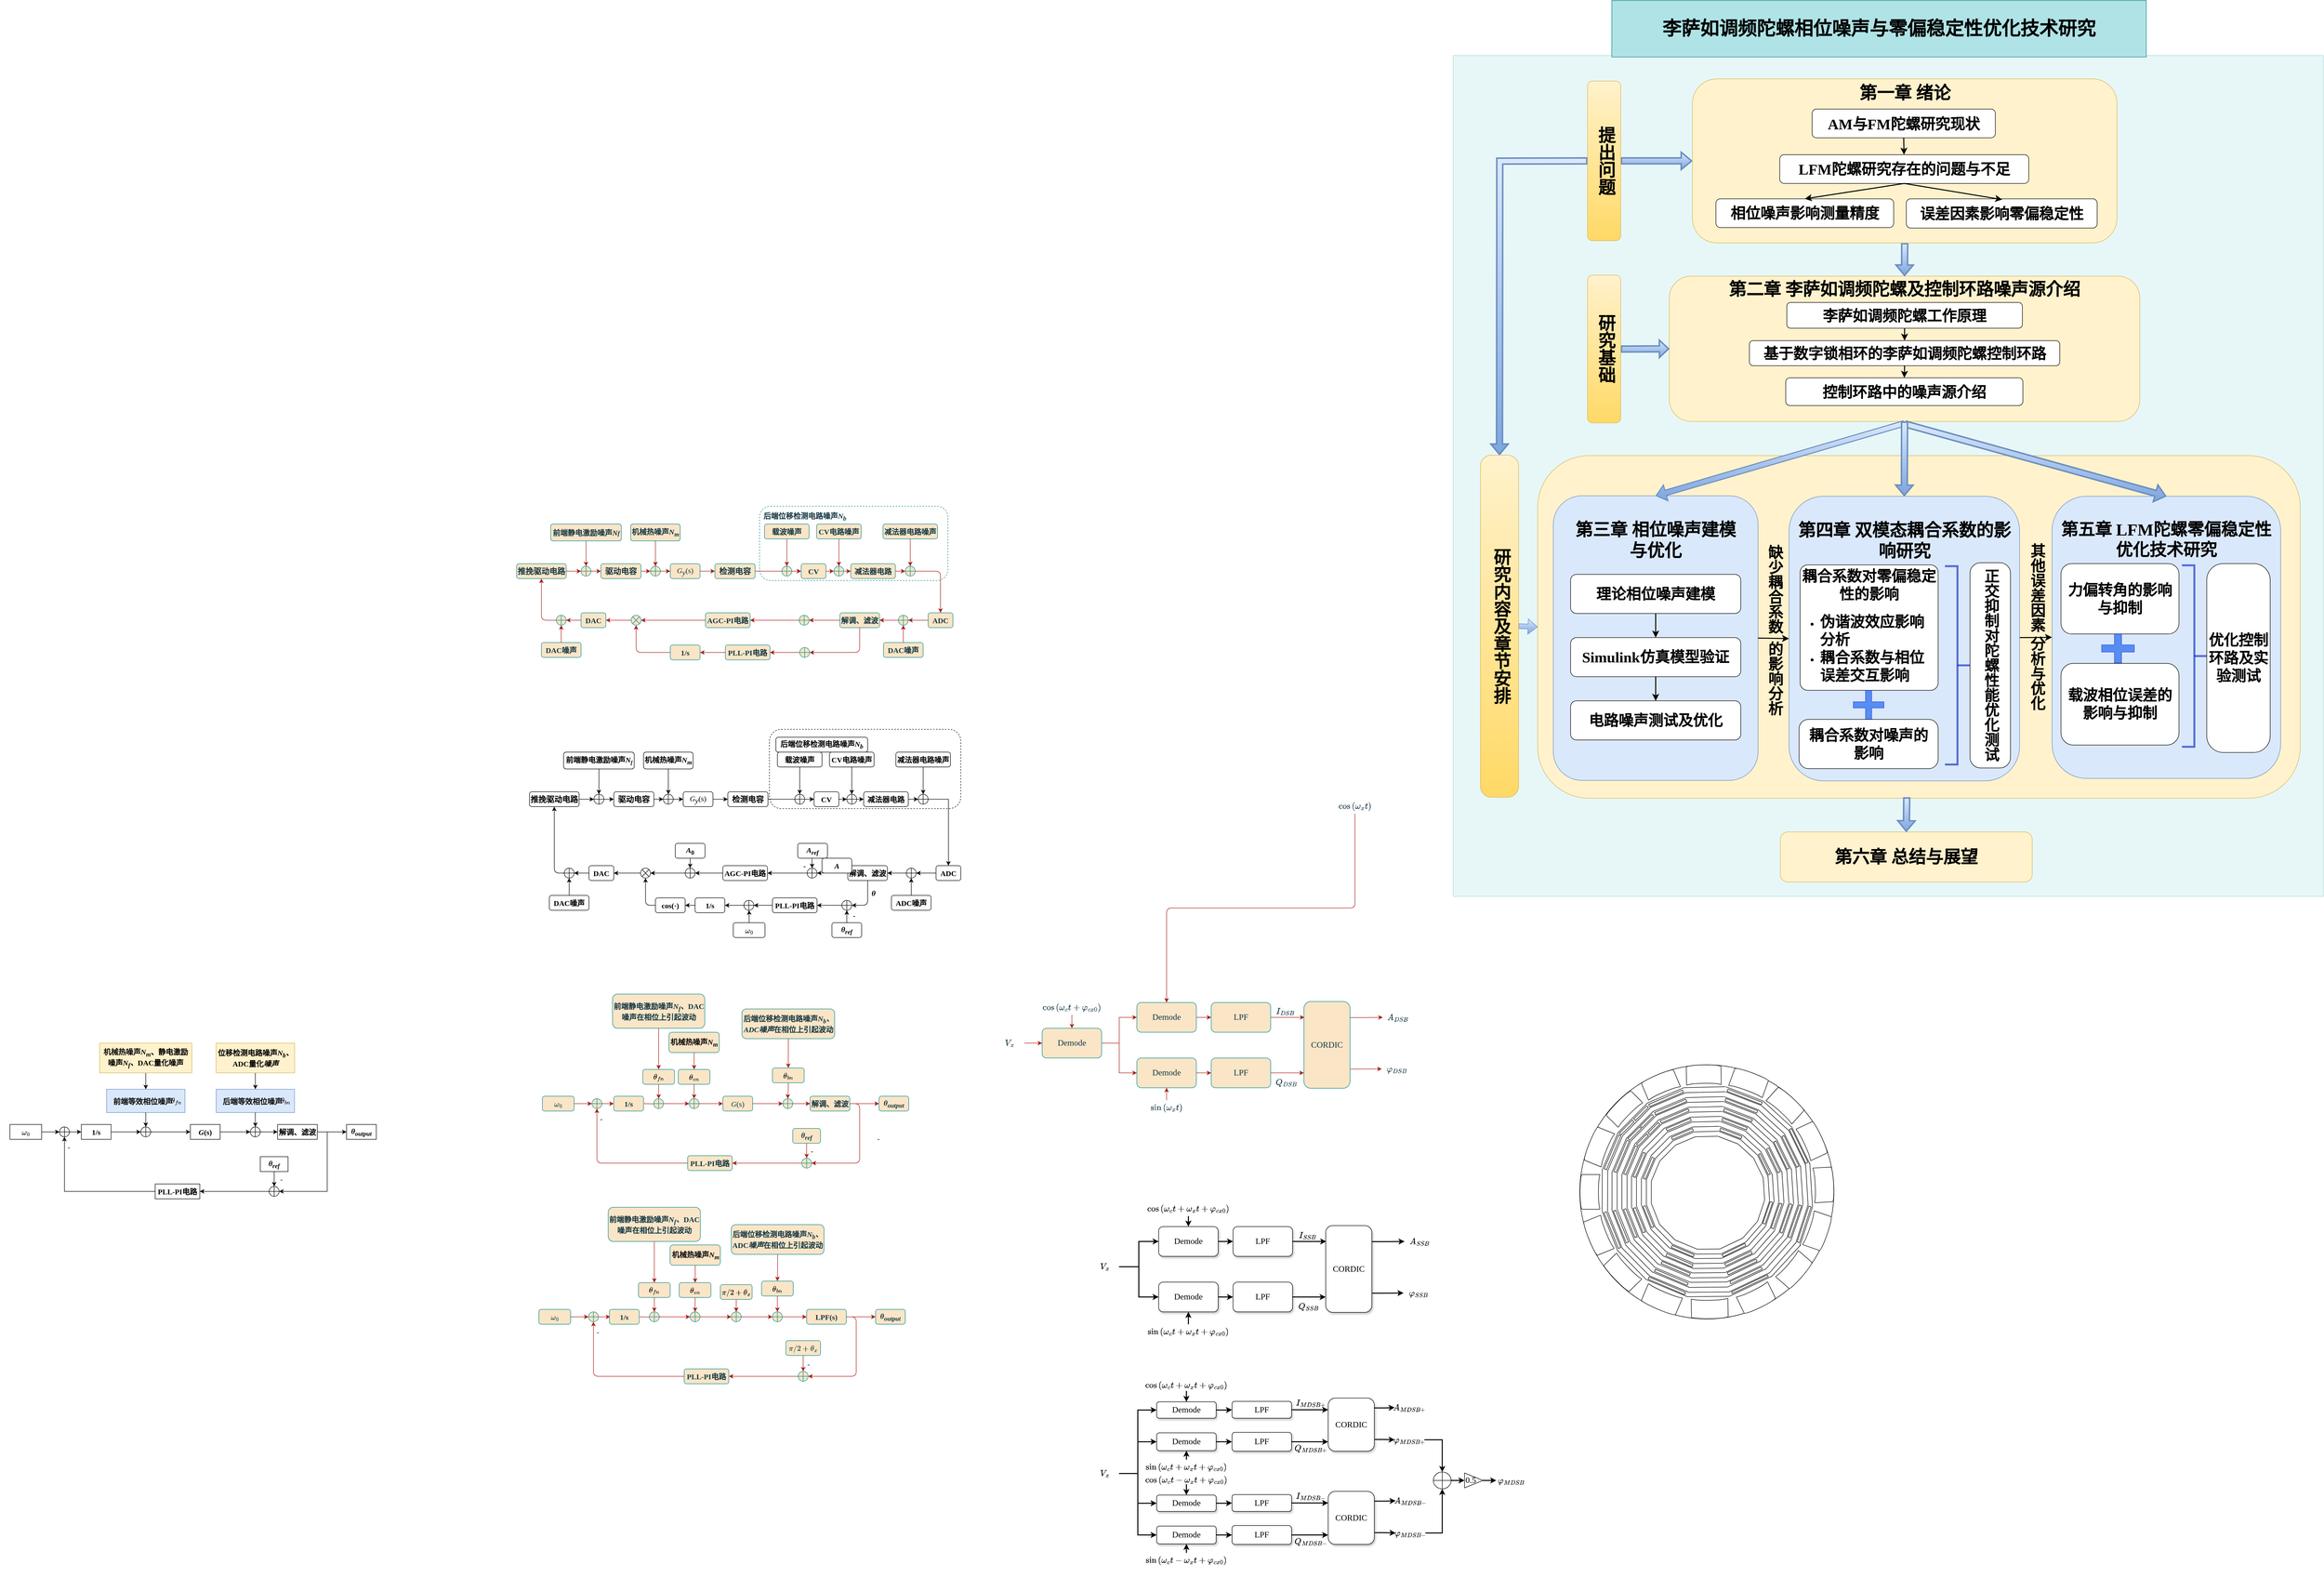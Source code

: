 <mxfile version="26.0.4" pages="2">
  <diagram name="第 1 页" id="iWLGD7pBeCM1TJeJ8sTk">
    <mxGraphModel dx="2373" dy="1796" grid="1" gridSize="10" guides="1" tooltips="1" connect="1" arrows="1" fold="1" page="0" pageScale="0.4" pageWidth="827" pageHeight="1169" background="none" math="1" shadow="0">
      <root>
        <mxCell id="0" />
        <mxCell id="1" parent="0" />
        <mxCell id="iC0GqdCidMTr3tDA7PU--174" value="" style="rounded=1;whiteSpace=wrap;html=1;labelBorderColor=none;dashed=1;labelBackgroundColor=none;" parent="1" vertex="1">
          <mxGeometry x="520" y="580" width="386" height="160" as="geometry" />
        </mxCell>
        <mxCell id="iC0GqdCidMTr3tDA7PU--76" value="" style="edgeStyle=orthogonalEdgeStyle;rounded=1;orthogonalLoop=1;jettySize=auto;html=1;labelBackgroundColor=none;strokeColor=#A8201A;fontColor=default;" parent="1" source="iC0GqdCidMTr3tDA7PU--3" target="iC0GqdCidMTr3tDA7PU--4" edge="1">
          <mxGeometry relative="1" as="geometry" />
        </mxCell>
        <mxCell id="iC0GqdCidMTr3tDA7PU--3" value="&lt;i style=&quot;font-size: 15px;&quot;&gt;G&lt;/i&gt;&lt;sub style=&quot;font-style: italic; font-size: 15px;&quot;&gt;y&lt;/sub&gt;(s)" style="rounded=1;whiteSpace=wrap;html=1;fontFamily=Times New Roman;fontSize=15;labelBackgroundColor=none;fillColor=#FAE5C7;strokeColor=#0F8B8D;fontColor=#143642;" parent="1" vertex="1">
          <mxGeometry x="320" y="246" width="60" height="30" as="geometry" />
        </mxCell>
        <mxCell id="iC0GqdCidMTr3tDA7PU--110" value="" style="edgeStyle=orthogonalEdgeStyle;rounded=1;orthogonalLoop=1;jettySize=auto;html=1;labelBackgroundColor=none;strokeColor=#A8201A;fontColor=default;" parent="1" source="iC0GqdCidMTr3tDA7PU--4" target="iC0GqdCidMTr3tDA7PU--12" edge="1">
          <mxGeometry relative="1" as="geometry" />
        </mxCell>
        <mxCell id="iC0GqdCidMTr3tDA7PU--4" value="检测电容" style="rounded=1;whiteSpace=wrap;html=1;fontFamily=仿宋;fontSize=16;fontStyle=1;labelBackgroundColor=none;fillColor=#FAE5C7;strokeColor=#0F8B8D;fontColor=#143642;" parent="1" vertex="1">
          <mxGeometry x="410" y="246" width="81" height="30" as="geometry" />
        </mxCell>
        <mxCell id="iC0GqdCidMTr3tDA7PU--16" value="" style="edgeStyle=orthogonalEdgeStyle;rounded=1;orthogonalLoop=1;jettySize=auto;html=1;labelBackgroundColor=none;strokeColor=#A8201A;fontColor=default;" parent="1" source="iC0GqdCidMTr3tDA7PU--8" target="iC0GqdCidMTr3tDA7PU--12" edge="1">
          <mxGeometry relative="1" as="geometry" />
        </mxCell>
        <mxCell id="iC0GqdCidMTr3tDA7PU--8" value="" style="shape=orEllipse;perimeter=ellipsePerimeter;whiteSpace=wrap;html=1;backgroundOutline=1;labelBackgroundColor=none;fillColor=#FAE5C7;strokeColor=#0F8B8D;fontColor=#143642;rounded=1;" parent="1" vertex="1">
          <mxGeometry x="545" y="251" width="20" height="20" as="geometry" />
        </mxCell>
        <mxCell id="iC0GqdCidMTr3tDA7PU--11" value="" style="edgeStyle=orthogonalEdgeStyle;rounded=1;orthogonalLoop=1;jettySize=auto;html=1;labelBackgroundColor=none;strokeColor=#A8201A;fontColor=default;" parent="1" source="iC0GqdCidMTr3tDA7PU--10" target="iC0GqdCidMTr3tDA7PU--8" edge="1">
          <mxGeometry relative="1" as="geometry" />
        </mxCell>
        <mxCell id="iC0GqdCidMTr3tDA7PU--10" value="载波噪声" style="rounded=1;whiteSpace=wrap;html=1;fontFamily=仿宋;fontSize=15;fontStyle=1;labelBackgroundColor=none;fillColor=#FAE5C7;strokeColor=#0F8B8D;fontColor=#143642;" parent="1" vertex="1">
          <mxGeometry x="510" y="166" width="90" height="30" as="geometry" />
        </mxCell>
        <mxCell id="iC0GqdCidMTr3tDA7PU--17" value="" style="edgeStyle=orthogonalEdgeStyle;rounded=1;orthogonalLoop=1;jettySize=auto;html=1;labelBackgroundColor=none;strokeColor=#A8201A;fontColor=default;" parent="1" source="iC0GqdCidMTr3tDA7PU--12" target="iC0GqdCidMTr3tDA7PU--13" edge="1">
          <mxGeometry relative="1" as="geometry" />
        </mxCell>
        <mxCell id="iC0GqdCidMTr3tDA7PU--12" value="CV" style="rounded=1;whiteSpace=wrap;html=1;fontFamily=仿宋;fontSize=15;fontStyle=1;labelBackgroundColor=none;fillColor=#FAE5C7;strokeColor=#0F8B8D;fontColor=#143642;" parent="1" vertex="1">
          <mxGeometry x="584" y="246" width="50" height="30" as="geometry" />
        </mxCell>
        <mxCell id="iC0GqdCidMTr3tDA7PU--20" value="" style="edgeStyle=orthogonalEdgeStyle;rounded=1;orthogonalLoop=1;jettySize=auto;html=1;labelBackgroundColor=none;strokeColor=#A8201A;fontColor=default;" parent="1" source="iC0GqdCidMTr3tDA7PU--13" target="iC0GqdCidMTr3tDA7PU--19" edge="1">
          <mxGeometry relative="1" as="geometry" />
        </mxCell>
        <mxCell id="iC0GqdCidMTr3tDA7PU--13" value="" style="shape=orEllipse;perimeter=ellipsePerimeter;whiteSpace=wrap;html=1;backgroundOutline=1;labelBackgroundColor=none;fillColor=#FAE5C7;strokeColor=#0F8B8D;fontColor=#143642;rounded=1;" parent="1" vertex="1">
          <mxGeometry x="650" y="251" width="20" height="20" as="geometry" />
        </mxCell>
        <mxCell id="iC0GqdCidMTr3tDA7PU--15" value="" style="edgeStyle=orthogonalEdgeStyle;rounded=1;orthogonalLoop=1;jettySize=auto;html=1;labelBackgroundColor=none;strokeColor=#A8201A;fontColor=default;" parent="1" source="iC0GqdCidMTr3tDA7PU--14" target="iC0GqdCidMTr3tDA7PU--13" edge="1">
          <mxGeometry relative="1" as="geometry" />
        </mxCell>
        <mxCell id="iC0GqdCidMTr3tDA7PU--14" value="CV电路噪声" style="rounded=1;whiteSpace=wrap;html=1;fontFamily=仿宋;fontSize=15;fontStyle=1;labelBackgroundColor=none;fillColor=#FAE5C7;strokeColor=#0F8B8D;fontColor=#143642;" parent="1" vertex="1">
          <mxGeometry x="615" y="166" width="90" height="30" as="geometry" />
        </mxCell>
        <mxCell id="iC0GqdCidMTr3tDA7PU--24" value="" style="edgeStyle=orthogonalEdgeStyle;rounded=1;orthogonalLoop=1;jettySize=auto;html=1;labelBackgroundColor=none;strokeColor=#A8201A;fontColor=default;" parent="1" source="iC0GqdCidMTr3tDA7PU--19" target="iC0GqdCidMTr3tDA7PU--21" edge="1">
          <mxGeometry relative="1" as="geometry" />
        </mxCell>
        <mxCell id="iC0GqdCidMTr3tDA7PU--19" value="减法器电路" style="rounded=1;whiteSpace=wrap;html=1;fontFamily=仿宋;fontSize=15;fontStyle=1;labelBackgroundColor=none;fillColor=#FAE5C7;strokeColor=#0F8B8D;fontColor=#143642;" parent="1" vertex="1">
          <mxGeometry x="684" y="246" width="90" height="30" as="geometry" />
        </mxCell>
        <mxCell id="iC0GqdCidMTr3tDA7PU--26" value="" style="edgeStyle=orthogonalEdgeStyle;rounded=1;orthogonalLoop=1;jettySize=auto;html=1;labelBackgroundColor=none;strokeColor=#A8201A;fontColor=default;" parent="1" source="iC0GqdCidMTr3tDA7PU--21" target="iC0GqdCidMTr3tDA7PU--25" edge="1">
          <mxGeometry relative="1" as="geometry" />
        </mxCell>
        <mxCell id="iC0GqdCidMTr3tDA7PU--21" value="" style="shape=orEllipse;perimeter=ellipsePerimeter;whiteSpace=wrap;html=1;backgroundOutline=1;labelBackgroundColor=none;fillColor=#FAE5C7;strokeColor=#0F8B8D;fontColor=#143642;rounded=1;" parent="1" vertex="1">
          <mxGeometry x="794" y="251" width="20" height="20" as="geometry" />
        </mxCell>
        <mxCell id="iC0GqdCidMTr3tDA7PU--22" value="" style="edgeStyle=orthogonalEdgeStyle;rounded=1;orthogonalLoop=1;jettySize=auto;html=1;labelBackgroundColor=none;strokeColor=#A8201A;fontColor=default;" parent="1" source="iC0GqdCidMTr3tDA7PU--23" target="iC0GqdCidMTr3tDA7PU--21" edge="1">
          <mxGeometry relative="1" as="geometry" />
        </mxCell>
        <mxCell id="iC0GqdCidMTr3tDA7PU--23" value="减法器电路噪声" style="rounded=1;whiteSpace=wrap;html=1;fontFamily=仿宋;fontSize=15;fontStyle=1;labelBackgroundColor=none;fillColor=#FAE5C7;strokeColor=#0F8B8D;fontColor=#143642;" parent="1" vertex="1">
          <mxGeometry x="749" y="166" width="110" height="30" as="geometry" />
        </mxCell>
        <mxCell id="iC0GqdCidMTr3tDA7PU--107" value="" style="edgeStyle=orthogonalEdgeStyle;rounded=1;orthogonalLoop=1;jettySize=auto;html=1;labelBackgroundColor=none;strokeColor=#A8201A;fontColor=default;" parent="1" source="iC0GqdCidMTr3tDA7PU--25" target="iC0GqdCidMTr3tDA7PU--105" edge="1">
          <mxGeometry relative="1" as="geometry" />
        </mxCell>
        <mxCell id="iC0GqdCidMTr3tDA7PU--25" value="ADC" style="rounded=1;whiteSpace=wrap;html=1;fontFamily=仿宋;fontSize=15;fontStyle=1;labelBackgroundColor=none;fillColor=#FAE5C7;strokeColor=#0F8B8D;fontColor=#143642;" parent="1" vertex="1">
          <mxGeometry x="840" y="345" width="50" height="30" as="geometry" />
        </mxCell>
        <mxCell id="iC0GqdCidMTr3tDA7PU--45" style="edgeStyle=orthogonalEdgeStyle;rounded=1;orthogonalLoop=1;jettySize=auto;html=1;exitX=0.5;exitY=1;exitDx=0;exitDy=0;entryX=1;entryY=0.5;entryDx=0;entryDy=0;labelBackgroundColor=none;strokeColor=#A8201A;fontColor=default;" parent="1" source="iC0GqdCidMTr3tDA7PU--27" target="iC0GqdCidMTr3tDA7PU--44" edge="1">
          <mxGeometry relative="1" as="geometry" />
        </mxCell>
        <mxCell id="iC0GqdCidMTr3tDA7PU--86" style="edgeStyle=orthogonalEdgeStyle;rounded=1;orthogonalLoop=1;jettySize=auto;html=1;entryX=1;entryY=0.5;entryDx=0;entryDy=0;labelBackgroundColor=none;strokeColor=#A8201A;fontColor=default;" parent="1" source="iC0GqdCidMTr3tDA7PU--29" target="iC0GqdCidMTr3tDA7PU--38" edge="1">
          <mxGeometry relative="1" as="geometry" />
        </mxCell>
        <mxCell id="iC0GqdCidMTr3tDA7PU--29" value="AGC-PI电路" style="rounded=1;whiteSpace=wrap;html=1;fontFamily=仿宋;fontSize=15;fontStyle=1;labelBackgroundColor=none;fillColor=#FAE5C7;strokeColor=#0F8B8D;fontColor=#143642;" parent="1" vertex="1">
          <mxGeometry x="391" y="345" width="90" height="30" as="geometry" />
        </mxCell>
        <mxCell id="iC0GqdCidMTr3tDA7PU--37" value="" style="edgeStyle=orthogonalEdgeStyle;rounded=1;orthogonalLoop=1;jettySize=auto;html=1;entryX=1;entryY=0.5;entryDx=0;entryDy=0;labelBackgroundColor=none;strokeColor=#A8201A;fontColor=default;" parent="1" source="iC0GqdCidMTr3tDA7PU--27" target="iC0GqdCidMTr3tDA7PU--36" edge="1">
          <mxGeometry relative="1" as="geometry">
            <mxPoint x="910" y="280" as="sourcePoint" />
            <mxPoint x="646" y="111" as="targetPoint" />
            <Array as="points" />
          </mxGeometry>
        </mxCell>
        <mxCell id="iC0GqdCidMTr3tDA7PU--83" value="" style="edgeStyle=orthogonalEdgeStyle;rounded=1;orthogonalLoop=1;jettySize=auto;html=1;entryX=1;entryY=0.5;entryDx=0;entryDy=0;labelBackgroundColor=none;strokeColor=#A8201A;fontColor=default;" parent="1" source="iC0GqdCidMTr3tDA7PU--36" target="iC0GqdCidMTr3tDA7PU--29" edge="1">
          <mxGeometry relative="1" as="geometry">
            <Array as="points" />
          </mxGeometry>
        </mxCell>
        <mxCell id="iC0GqdCidMTr3tDA7PU--36" value="" style="shape=orEllipse;perimeter=ellipsePerimeter;whiteSpace=wrap;html=1;backgroundOutline=1;labelBackgroundColor=none;fillColor=#FAE5C7;strokeColor=#0F8B8D;fontColor=#143642;rounded=1;" parent="1" vertex="1">
          <mxGeometry x="580" y="350" width="20" height="20" as="geometry" />
        </mxCell>
        <mxCell id="iC0GqdCidMTr3tDA7PU--61" value="" style="edgeStyle=orthogonalEdgeStyle;rounded=1;orthogonalLoop=1;jettySize=auto;html=1;labelBackgroundColor=none;strokeColor=#A8201A;fontColor=default;" parent="1" source="iC0GqdCidMTr3tDA7PU--38" target="iC0GqdCidMTr3tDA7PU--55" edge="1">
          <mxGeometry relative="1" as="geometry" />
        </mxCell>
        <mxCell id="iC0GqdCidMTr3tDA7PU--38" value="" style="shape=sumEllipse;perimeter=ellipsePerimeter;whiteSpace=wrap;html=1;backgroundOutline=1;labelBackgroundColor=none;fillColor=#FAE5C7;strokeColor=#0F8B8D;fontColor=#143642;rounded=1;" parent="1" vertex="1">
          <mxGeometry x="241" y="350" width="20" height="20" as="geometry" />
        </mxCell>
        <mxCell id="iC0GqdCidMTr3tDA7PU--48" style="edgeStyle=orthogonalEdgeStyle;rounded=1;orthogonalLoop=1;jettySize=auto;html=1;exitX=0;exitY=0.5;exitDx=0;exitDy=0;entryX=1;entryY=0.5;entryDx=0;entryDy=0;labelBackgroundColor=none;strokeColor=#A8201A;fontColor=default;" parent="1" source="iC0GqdCidMTr3tDA7PU--44" target="iC0GqdCidMTr3tDA7PU--47" edge="1">
          <mxGeometry relative="1" as="geometry" />
        </mxCell>
        <mxCell id="iC0GqdCidMTr3tDA7PU--44" value="" style="shape=orEllipse;perimeter=ellipsePerimeter;whiteSpace=wrap;html=1;backgroundOutline=1;labelBackgroundColor=none;fillColor=#FAE5C7;strokeColor=#0F8B8D;fontColor=#143642;rounded=1;" parent="1" vertex="1">
          <mxGeometry x="581" y="415" width="20" height="20" as="geometry" />
        </mxCell>
        <mxCell id="iC0GqdCidMTr3tDA7PU--50" style="edgeStyle=orthogonalEdgeStyle;rounded=1;orthogonalLoop=1;jettySize=auto;html=1;entryX=1;entryY=0.5;entryDx=0;entryDy=0;labelBackgroundColor=none;strokeColor=#A8201A;fontColor=default;" parent="1" source="iC0GqdCidMTr3tDA7PU--47" target="iC0GqdCidMTr3tDA7PU--49" edge="1">
          <mxGeometry relative="1" as="geometry" />
        </mxCell>
        <mxCell id="iC0GqdCidMTr3tDA7PU--47" value="PLL-PI电路" style="rounded=1;whiteSpace=wrap;html=1;fontFamily=仿宋;fontSize=15;fontStyle=1;labelBackgroundColor=none;fillColor=#FAE5C7;strokeColor=#0F8B8D;fontColor=#143642;" parent="1" vertex="1">
          <mxGeometry x="431" y="410" width="90" height="30" as="geometry" />
        </mxCell>
        <mxCell id="iC0GqdCidMTr3tDA7PU--52" style="edgeStyle=orthogonalEdgeStyle;rounded=1;orthogonalLoop=1;jettySize=auto;html=1;entryX=0.5;entryY=1;entryDx=0;entryDy=0;labelBackgroundColor=none;strokeColor=#A8201A;fontColor=default;" parent="1" source="iC0GqdCidMTr3tDA7PU--49" target="iC0GqdCidMTr3tDA7PU--38" edge="1">
          <mxGeometry relative="1" as="geometry" />
        </mxCell>
        <mxCell id="iC0GqdCidMTr3tDA7PU--49" value="1/s" style="rounded=1;whiteSpace=wrap;html=1;fontFamily=Times New Roman;fontSize=15;fontStyle=1;labelBackgroundColor=none;fillColor=#FAE5C7;strokeColor=#0F8B8D;fontColor=#143642;" parent="1" vertex="1">
          <mxGeometry x="320" y="410" width="60" height="30" as="geometry" />
        </mxCell>
        <mxCell id="iC0GqdCidMTr3tDA7PU--63" value="" style="edgeStyle=orthogonalEdgeStyle;rounded=1;orthogonalLoop=1;jettySize=auto;html=1;exitX=0;exitY=0.5;exitDx=0;exitDy=0;labelBackgroundColor=none;strokeColor=#A8201A;fontColor=default;" parent="1" source="iC0GqdCidMTr3tDA7PU--99" target="iC0GqdCidMTr3tDA7PU--62" edge="1">
          <mxGeometry relative="1" as="geometry" />
        </mxCell>
        <mxCell id="iC0GqdCidMTr3tDA7PU--55" value="DAC" style="rounded=1;whiteSpace=wrap;html=1;fontFamily=仿宋;fontSize=15;fontStyle=1;labelBackgroundColor=none;fillColor=#FAE5C7;strokeColor=#0F8B8D;fontColor=#143642;" parent="1" vertex="1">
          <mxGeometry x="140" y="345" width="50" height="30" as="geometry" />
        </mxCell>
        <mxCell id="iC0GqdCidMTr3tDA7PU--65" value="" style="edgeStyle=orthogonalEdgeStyle;rounded=1;orthogonalLoop=1;jettySize=auto;html=1;labelBackgroundColor=none;strokeColor=#A8201A;fontColor=default;" parent="1" source="iC0GqdCidMTr3tDA7PU--62" target="iC0GqdCidMTr3tDA7PU--64" edge="1">
          <mxGeometry relative="1" as="geometry" />
        </mxCell>
        <mxCell id="iC0GqdCidMTr3tDA7PU--62" value="推挽驱动电路" style="rounded=1;whiteSpace=wrap;html=1;fontFamily=仿宋;fontSize=16;fontStyle=1;labelBackgroundColor=none;fillColor=#FAE5C7;strokeColor=#0F8B8D;fontColor=#143642;" parent="1" vertex="1">
          <mxGeometry x="10" y="246" width="100" height="30" as="geometry" />
        </mxCell>
        <mxCell id="iC0GqdCidMTr3tDA7PU--90" value="" style="edgeStyle=orthogonalEdgeStyle;rounded=1;orthogonalLoop=1;jettySize=auto;html=1;labelBackgroundColor=none;strokeColor=#A8201A;fontColor=default;" parent="1" source="iC0GqdCidMTr3tDA7PU--64" target="iC0GqdCidMTr3tDA7PU--89" edge="1">
          <mxGeometry relative="1" as="geometry" />
        </mxCell>
        <mxCell id="iC0GqdCidMTr3tDA7PU--64" value="" style="shape=orEllipse;perimeter=ellipsePerimeter;whiteSpace=wrap;html=1;backgroundOutline=1;labelBackgroundColor=none;fillColor=#FAE5C7;strokeColor=#0F8B8D;fontColor=#143642;rounded=1;" parent="1" vertex="1">
          <mxGeometry x="140" y="251" width="20" height="20" as="geometry" />
        </mxCell>
        <mxCell id="iC0GqdCidMTr3tDA7PU--67" value="" style="edgeStyle=orthogonalEdgeStyle;rounded=1;orthogonalLoop=1;jettySize=auto;html=1;labelBackgroundColor=none;strokeColor=#A8201A;fontColor=default;" parent="1" source="iC0GqdCidMTr3tDA7PU--66" target="iC0GqdCidMTr3tDA7PU--64" edge="1">
          <mxGeometry relative="1" as="geometry" />
        </mxCell>
        <mxCell id="iC0GqdCidMTr3tDA7PU--66" value="前端静电激励噪声&lt;i&gt;&lt;font face=&quot;Times New Roman&quot;&gt;N&lt;span style=&quot;font-size: 12.5px;&quot;&gt;f&lt;/span&gt;&lt;/font&gt;&lt;/i&gt;" style="rounded=1;whiteSpace=wrap;html=1;fontFamily=仿宋;fontSize=15;fontStyle=1;fontColor=#143642;labelBackgroundColor=none;fillColor=#FAE5C7;strokeColor=#0F8B8D;" parent="1" vertex="1">
          <mxGeometry x="78.75" y="166" width="142.5" height="34" as="geometry" />
        </mxCell>
        <mxCell id="iC0GqdCidMTr3tDA7PU--92" value="" style="edgeStyle=orthogonalEdgeStyle;rounded=1;orthogonalLoop=1;jettySize=auto;html=1;entryX=0;entryY=0.5;entryDx=0;entryDy=0;labelBackgroundColor=none;strokeColor=#A8201A;fontColor=default;" parent="1" source="iC0GqdCidMTr3tDA7PU--89" target="iC0GqdCidMTr3tDA7PU--91" edge="1">
          <mxGeometry relative="1" as="geometry" />
        </mxCell>
        <mxCell id="iC0GqdCidMTr3tDA7PU--89" value="驱动电容" style="rounded=1;whiteSpace=wrap;html=1;fontFamily=仿宋;fontSize=16;fontStyle=1;labelBackgroundColor=none;fillColor=#FAE5C7;strokeColor=#0F8B8D;fontColor=#143642;" parent="1" vertex="1">
          <mxGeometry x="180" y="246" width="81" height="30" as="geometry" />
        </mxCell>
        <mxCell id="iC0GqdCidMTr3tDA7PU--93" value="" style="edgeStyle=orthogonalEdgeStyle;rounded=1;orthogonalLoop=1;jettySize=auto;html=1;labelBackgroundColor=none;strokeColor=#A8201A;fontColor=default;" parent="1" source="iC0GqdCidMTr3tDA7PU--91" edge="1">
          <mxGeometry relative="1" as="geometry">
            <mxPoint x="320" y="261" as="targetPoint" />
          </mxGeometry>
        </mxCell>
        <mxCell id="iC0GqdCidMTr3tDA7PU--91" value="" style="shape=orEllipse;perimeter=ellipsePerimeter;whiteSpace=wrap;html=1;backgroundOutline=1;labelBackgroundColor=none;fillColor=#FAE5C7;strokeColor=#0F8B8D;fontColor=#143642;rounded=1;" parent="1" vertex="1">
          <mxGeometry x="280" y="251" width="20" height="20" as="geometry" />
        </mxCell>
        <mxCell id="iC0GqdCidMTr3tDA7PU--97" value="" style="edgeStyle=orthogonalEdgeStyle;rounded=1;orthogonalLoop=1;jettySize=auto;html=1;labelBackgroundColor=none;strokeColor=#A8201A;fontColor=default;" parent="1" source="iC0GqdCidMTr3tDA7PU--96" target="iC0GqdCidMTr3tDA7PU--91" edge="1">
          <mxGeometry relative="1" as="geometry" />
        </mxCell>
        <mxCell id="iC0GqdCidMTr3tDA7PU--96" value="机械热噪声&lt;i&gt;&lt;font face=&quot;Times New Roman&quot;&gt;N&lt;sub&gt;m&lt;/sub&gt;&lt;/font&gt;&lt;/i&gt;" style="rounded=1;whiteSpace=wrap;html=1;fontFamily=仿宋;fontSize=15;fontStyle=1;fontColor=#143642;labelBackgroundColor=none;fillColor=#FAE5C7;strokeColor=#0F8B8D;" parent="1" vertex="1">
          <mxGeometry x="240" y="166" width="100" height="34" as="geometry" />
        </mxCell>
        <mxCell id="iC0GqdCidMTr3tDA7PU--100" value="" style="edgeStyle=orthogonalEdgeStyle;rounded=1;orthogonalLoop=1;jettySize=auto;html=1;labelBackgroundColor=none;strokeColor=#A8201A;fontColor=default;" parent="1" source="iC0GqdCidMTr3tDA7PU--55" target="iC0GqdCidMTr3tDA7PU--99" edge="1">
          <mxGeometry relative="1" as="geometry">
            <mxPoint x="140" y="360" as="sourcePoint" />
            <mxPoint x="60" y="276" as="targetPoint" />
          </mxGeometry>
        </mxCell>
        <mxCell id="iC0GqdCidMTr3tDA7PU--99" value="" style="shape=orEllipse;perimeter=ellipsePerimeter;whiteSpace=wrap;html=1;backgroundOutline=1;labelBackgroundColor=none;fillColor=#FAE5C7;strokeColor=#0F8B8D;fontColor=#143642;rounded=1;" parent="1" vertex="1">
          <mxGeometry x="90" y="350" width="20" height="20" as="geometry" />
        </mxCell>
        <mxCell id="iC0GqdCidMTr3tDA7PU--103" value="" style="edgeStyle=orthogonalEdgeStyle;rounded=1;orthogonalLoop=1;jettySize=auto;html=1;labelBackgroundColor=none;strokeColor=#A8201A;fontColor=default;" parent="1" source="iC0GqdCidMTr3tDA7PU--102" target="iC0GqdCidMTr3tDA7PU--99" edge="1">
          <mxGeometry relative="1" as="geometry" />
        </mxCell>
        <mxCell id="iC0GqdCidMTr3tDA7PU--102" value="DAC噪声" style="rounded=1;whiteSpace=wrap;html=1;fontFamily=仿宋;fontSize=15;fontStyle=1;fontColor=#143642;labelBackgroundColor=none;fillColor=#FAE5C7;strokeColor=#0F8B8D;" parent="1" vertex="1">
          <mxGeometry x="60" y="405" width="80" height="30" as="geometry" />
        </mxCell>
        <mxCell id="iC0GqdCidMTr3tDA7PU--27" value="解调、滤波" style="rounded=1;whiteSpace=wrap;html=1;fontFamily=仿宋;fontSize=15;fontStyle=1;labelBackgroundColor=none;fillColor=#FAE5C7;strokeColor=#0F8B8D;fontColor=#143642;" parent="1" vertex="1">
          <mxGeometry x="662" y="345" width="80" height="30" as="geometry" />
        </mxCell>
        <mxCell id="iC0GqdCidMTr3tDA7PU--108" value="" style="edgeStyle=orthogonalEdgeStyle;rounded=1;orthogonalLoop=1;jettySize=auto;html=1;labelBackgroundColor=none;strokeColor=#A8201A;fontColor=default;" parent="1" source="iC0GqdCidMTr3tDA7PU--105" target="iC0GqdCidMTr3tDA7PU--27" edge="1">
          <mxGeometry relative="1" as="geometry" />
        </mxCell>
        <mxCell id="iC0GqdCidMTr3tDA7PU--105" value="" style="shape=orEllipse;perimeter=ellipsePerimeter;whiteSpace=wrap;html=1;backgroundOutline=1;labelBackgroundColor=none;fillColor=#FAE5C7;strokeColor=#0F8B8D;fontColor=#143642;rounded=1;" parent="1" vertex="1">
          <mxGeometry x="780" y="350" width="20" height="20" as="geometry" />
        </mxCell>
        <mxCell id="iC0GqdCidMTr3tDA7PU--109" value="" style="edgeStyle=orthogonalEdgeStyle;rounded=1;orthogonalLoop=1;jettySize=auto;html=1;labelBackgroundColor=none;strokeColor=#A8201A;fontColor=default;" parent="1" source="iC0GqdCidMTr3tDA7PU--106" target="iC0GqdCidMTr3tDA7PU--105" edge="1">
          <mxGeometry relative="1" as="geometry" />
        </mxCell>
        <mxCell id="iC0GqdCidMTr3tDA7PU--106" value="DAC噪声" style="rounded=1;whiteSpace=wrap;html=1;fontFamily=仿宋;fontSize=15;fontStyle=1;fontColor=#143642;labelBackgroundColor=none;fillColor=#FAE5C7;strokeColor=#0F8B8D;" parent="1" vertex="1">
          <mxGeometry x="750" y="405" width="80" height="30" as="geometry" />
        </mxCell>
        <mxCell id="iC0GqdCidMTr3tDA7PU--112" value="" style="rounded=1;whiteSpace=wrap;html=1;labelBorderColor=none;dashed=1;fillColor=none;labelBackgroundColor=none;strokeColor=#0F8B8D;fontColor=#143642;" parent="1" vertex="1">
          <mxGeometry x="500" y="130" width="380" height="150" as="geometry" />
        </mxCell>
        <mxCell id="iC0GqdCidMTr3tDA7PU--113" value="后端位移检测电路噪声&lt;i&gt;&lt;font face=&quot;Times New Roman&quot;&gt;N&lt;sub&gt;b&lt;/sub&gt;&lt;/font&gt;&lt;/i&gt;" style="rounded=1;whiteSpace=wrap;html=1;fontFamily=仿宋;fontSize=15;fontStyle=1;fillColor=none;strokeColor=none;fontColor=#143642;labelBackgroundColor=none;" parent="1" vertex="1">
          <mxGeometry x="498.5" y="136" width="185" height="30" as="geometry" />
        </mxCell>
        <mxCell id="iC0GqdCidMTr3tDA7PU--115" value="" style="edgeStyle=orthogonalEdgeStyle;rounded=1;orthogonalLoop=1;jettySize=auto;html=1;labelBackgroundColor=none;fontColor=default;" parent="1" source="iC0GqdCidMTr3tDA7PU--116" target="iC0GqdCidMTr3tDA7PU--118" edge="1">
          <mxGeometry relative="1" as="geometry" />
        </mxCell>
        <mxCell id="iC0GqdCidMTr3tDA7PU--116" value="&lt;i style=&quot;font-size: 15px;&quot;&gt;G&lt;/i&gt;&lt;sub style=&quot;font-style: italic; font-size: 15px;&quot;&gt;y&lt;/sub&gt;(s)" style="rounded=1;whiteSpace=wrap;html=1;fontFamily=Times New Roman;fontSize=15;labelBackgroundColor=none;" parent="1" vertex="1">
          <mxGeometry x="346" y="706" width="60" height="30" as="geometry" />
        </mxCell>
        <mxCell id="iC0GqdCidMTr3tDA7PU--117" value="" style="edgeStyle=orthogonalEdgeStyle;rounded=1;orthogonalLoop=1;jettySize=auto;html=1;labelBackgroundColor=none;fontColor=default;" parent="1" source="iC0GqdCidMTr3tDA7PU--118" target="iC0GqdCidMTr3tDA7PU--124" edge="1">
          <mxGeometry relative="1" as="geometry" />
        </mxCell>
        <mxCell id="iC0GqdCidMTr3tDA7PU--118" value="检测电容" style="rounded=1;whiteSpace=wrap;html=1;fontFamily=仿宋;fontSize=16;fontStyle=1;labelBackgroundColor=none;" parent="1" vertex="1">
          <mxGeometry x="436" y="706" width="81" height="30" as="geometry" />
        </mxCell>
        <mxCell id="iC0GqdCidMTr3tDA7PU--119" value="" style="edgeStyle=orthogonalEdgeStyle;rounded=1;orthogonalLoop=1;jettySize=auto;html=1;labelBackgroundColor=none;fontColor=default;" parent="1" source="iC0GqdCidMTr3tDA7PU--120" target="iC0GqdCidMTr3tDA7PU--124" edge="1">
          <mxGeometry relative="1" as="geometry" />
        </mxCell>
        <mxCell id="iC0GqdCidMTr3tDA7PU--120" value="" style="shape=orEllipse;perimeter=ellipsePerimeter;whiteSpace=wrap;html=1;backgroundOutline=1;labelBackgroundColor=none;rounded=1;" parent="1" vertex="1">
          <mxGeometry x="571" y="711" width="20" height="20" as="geometry" />
        </mxCell>
        <mxCell id="iC0GqdCidMTr3tDA7PU--121" value="" style="edgeStyle=orthogonalEdgeStyle;rounded=1;orthogonalLoop=1;jettySize=auto;html=1;labelBackgroundColor=none;fontColor=default;" parent="1" source="iC0GqdCidMTr3tDA7PU--122" target="iC0GqdCidMTr3tDA7PU--120" edge="1">
          <mxGeometry relative="1" as="geometry" />
        </mxCell>
        <mxCell id="iC0GqdCidMTr3tDA7PU--122" value="载波噪声" style="rounded=1;whiteSpace=wrap;html=1;fontFamily=仿宋;fontSize=15;fontStyle=1;labelBackgroundColor=none;" parent="1" vertex="1">
          <mxGeometry x="536" y="626" width="90" height="30" as="geometry" />
        </mxCell>
        <mxCell id="iC0GqdCidMTr3tDA7PU--123" value="" style="edgeStyle=orthogonalEdgeStyle;rounded=1;orthogonalLoop=1;jettySize=auto;html=1;labelBackgroundColor=none;fontColor=default;" parent="1" source="iC0GqdCidMTr3tDA7PU--124" target="iC0GqdCidMTr3tDA7PU--126" edge="1">
          <mxGeometry relative="1" as="geometry" />
        </mxCell>
        <mxCell id="iC0GqdCidMTr3tDA7PU--124" value="CV" style="rounded=1;whiteSpace=wrap;html=1;fontFamily=仿宋;fontSize=15;fontStyle=1;labelBackgroundColor=none;fillColor=none;" parent="1" vertex="1">
          <mxGeometry x="610" y="706" width="50" height="30" as="geometry" />
        </mxCell>
        <mxCell id="iC0GqdCidMTr3tDA7PU--125" value="" style="edgeStyle=orthogonalEdgeStyle;rounded=1;orthogonalLoop=1;jettySize=auto;html=1;labelBackgroundColor=none;fontColor=default;" parent="1" source="iC0GqdCidMTr3tDA7PU--126" target="iC0GqdCidMTr3tDA7PU--130" edge="1">
          <mxGeometry relative="1" as="geometry" />
        </mxCell>
        <mxCell id="iC0GqdCidMTr3tDA7PU--126" value="" style="shape=orEllipse;perimeter=ellipsePerimeter;whiteSpace=wrap;html=1;backgroundOutline=1;labelBackgroundColor=none;rounded=1;" parent="1" vertex="1">
          <mxGeometry x="676" y="711" width="20" height="20" as="geometry" />
        </mxCell>
        <mxCell id="iC0GqdCidMTr3tDA7PU--127" value="" style="edgeStyle=orthogonalEdgeStyle;rounded=1;orthogonalLoop=1;jettySize=auto;html=1;labelBackgroundColor=none;fontColor=default;" parent="1" source="iC0GqdCidMTr3tDA7PU--128" target="iC0GqdCidMTr3tDA7PU--126" edge="1">
          <mxGeometry relative="1" as="geometry" />
        </mxCell>
        <mxCell id="iC0GqdCidMTr3tDA7PU--128" value="CV电路噪声" style="rounded=1;whiteSpace=wrap;html=1;fontFamily=仿宋;fontSize=15;fontStyle=1;labelBackgroundColor=none;" parent="1" vertex="1">
          <mxGeometry x="641" y="626" width="90" height="30" as="geometry" />
        </mxCell>
        <mxCell id="iC0GqdCidMTr3tDA7PU--129" value="" style="edgeStyle=orthogonalEdgeStyle;rounded=1;orthogonalLoop=1;jettySize=auto;html=1;labelBackgroundColor=none;fontColor=default;" parent="1" source="iC0GqdCidMTr3tDA7PU--130" target="iC0GqdCidMTr3tDA7PU--132" edge="1">
          <mxGeometry relative="1" as="geometry" />
        </mxCell>
        <mxCell id="iC0GqdCidMTr3tDA7PU--130" value="减法器电路" style="rounded=1;whiteSpace=wrap;html=1;fontFamily=仿宋;fontSize=15;fontStyle=1;labelBackgroundColor=none;" parent="1" vertex="1">
          <mxGeometry x="710" y="706" width="90" height="30" as="geometry" />
        </mxCell>
        <mxCell id="iC0GqdCidMTr3tDA7PU--131" value="" style="edgeStyle=orthogonalEdgeStyle;rounded=0;orthogonalLoop=1;jettySize=auto;html=1;labelBackgroundColor=none;fontColor=default;curved=0;" parent="1" source="iC0GqdCidMTr3tDA7PU--132" target="iC0GqdCidMTr3tDA7PU--136" edge="1">
          <mxGeometry relative="1" as="geometry" />
        </mxCell>
        <mxCell id="iC0GqdCidMTr3tDA7PU--132" value="" style="shape=orEllipse;perimeter=ellipsePerimeter;whiteSpace=wrap;html=1;backgroundOutline=1;labelBackgroundColor=none;rounded=1;" parent="1" vertex="1">
          <mxGeometry x="820" y="711" width="20" height="20" as="geometry" />
        </mxCell>
        <mxCell id="iC0GqdCidMTr3tDA7PU--133" value="" style="edgeStyle=orthogonalEdgeStyle;rounded=1;orthogonalLoop=1;jettySize=auto;html=1;labelBackgroundColor=none;fontColor=default;" parent="1" source="iC0GqdCidMTr3tDA7PU--134" target="iC0GqdCidMTr3tDA7PU--132" edge="1">
          <mxGeometry relative="1" as="geometry" />
        </mxCell>
        <mxCell id="iC0GqdCidMTr3tDA7PU--134" value="减法器电路噪声" style="rounded=1;whiteSpace=wrap;html=1;fontFamily=仿宋;fontSize=15;fontStyle=1;labelBackgroundColor=none;" parent="1" vertex="1">
          <mxGeometry x="775" y="626" width="110" height="30" as="geometry" />
        </mxCell>
        <mxCell id="iC0GqdCidMTr3tDA7PU--135" value="" style="edgeStyle=orthogonalEdgeStyle;rounded=1;orthogonalLoop=1;jettySize=auto;html=1;labelBackgroundColor=none;fontColor=default;" parent="1" source="iC0GqdCidMTr3tDA7PU--136" target="iC0GqdCidMTr3tDA7PU--171" edge="1">
          <mxGeometry relative="1" as="geometry" />
        </mxCell>
        <mxCell id="iC0GqdCidMTr3tDA7PU--136" value="ADC" style="rounded=1;whiteSpace=wrap;html=1;fontFamily=仿宋;fontSize=15;fontStyle=1;labelBackgroundColor=none;" parent="1" vertex="1">
          <mxGeometry x="856" y="855" width="50" height="30" as="geometry" />
        </mxCell>
        <mxCell id="iC0GqdCidMTr3tDA7PU--137" style="edgeStyle=orthogonalEdgeStyle;rounded=1;orthogonalLoop=1;jettySize=auto;html=1;exitX=0.5;exitY=1;exitDx=0;exitDy=0;entryX=1;entryY=0.5;entryDx=0;entryDy=0;labelBackgroundColor=none;fontColor=default;" parent="1" source="iC0GqdCidMTr3tDA7PU--169" target="iC0GqdCidMTr3tDA7PU--146" edge="1">
          <mxGeometry relative="1" as="geometry" />
        </mxCell>
        <mxCell id="iC0GqdCidMTr3tDA7PU--138" style="edgeStyle=orthogonalEdgeStyle;rounded=1;orthogonalLoop=1;jettySize=auto;html=1;entryX=1;entryY=0.5;entryDx=0;entryDy=0;labelBackgroundColor=none;fontColor=default;" parent="1" source="iC0GqdCidMTr3tDA7PU--182" target="iC0GqdCidMTr3tDA7PU--144" edge="1">
          <mxGeometry relative="1" as="geometry" />
        </mxCell>
        <mxCell id="iC0GqdCidMTr3tDA7PU--139" value="AGC-PI电路" style="rounded=1;whiteSpace=wrap;html=1;fontFamily=仿宋;fontSize=15;fontStyle=1;labelBackgroundColor=none;" parent="1" vertex="1">
          <mxGeometry x="426" y="855" width="90" height="30" as="geometry" />
        </mxCell>
        <mxCell id="iC0GqdCidMTr3tDA7PU--140" value="" style="edgeStyle=orthogonalEdgeStyle;rounded=1;orthogonalLoop=1;jettySize=auto;html=1;entryX=1;entryY=0.5;entryDx=0;entryDy=0;labelBackgroundColor=none;fontColor=default;" parent="1" source="iC0GqdCidMTr3tDA7PU--169" target="iC0GqdCidMTr3tDA7PU--142" edge="1">
          <mxGeometry relative="1" as="geometry">
            <mxPoint x="926" y="790" as="sourcePoint" />
            <mxPoint x="662" y="621" as="targetPoint" />
            <Array as="points" />
          </mxGeometry>
        </mxCell>
        <mxCell id="iC0GqdCidMTr3tDA7PU--141" value="" style="edgeStyle=orthogonalEdgeStyle;rounded=1;orthogonalLoop=1;jettySize=auto;html=1;entryX=1;entryY=0.5;entryDx=0;entryDy=0;labelBackgroundColor=none;fontColor=default;" parent="1" source="iC0GqdCidMTr3tDA7PU--142" target="iC0GqdCidMTr3tDA7PU--139" edge="1">
          <mxGeometry relative="1" as="geometry">
            <Array as="points" />
          </mxGeometry>
        </mxCell>
        <mxCell id="iC0GqdCidMTr3tDA7PU--142" value="" style="shape=orEllipse;perimeter=ellipsePerimeter;whiteSpace=wrap;html=1;backgroundOutline=1;labelBackgroundColor=none;rounded=1;" parent="1" vertex="1">
          <mxGeometry x="596" y="860" width="20" height="20" as="geometry" />
        </mxCell>
        <mxCell id="iC0GqdCidMTr3tDA7PU--143" value="" style="edgeStyle=orthogonalEdgeStyle;rounded=1;orthogonalLoop=1;jettySize=auto;html=1;labelBackgroundColor=none;fontColor=default;" parent="1" source="iC0GqdCidMTr3tDA7PU--144" target="iC0GqdCidMTr3tDA7PU--152" edge="1">
          <mxGeometry relative="1" as="geometry" />
        </mxCell>
        <mxCell id="iC0GqdCidMTr3tDA7PU--144" value="" style="shape=sumEllipse;perimeter=ellipsePerimeter;whiteSpace=wrap;html=1;backgroundOutline=1;labelBackgroundColor=none;rounded=1;" parent="1" vertex="1">
          <mxGeometry x="260" y="860" width="20" height="20" as="geometry" />
        </mxCell>
        <mxCell id="iC0GqdCidMTr3tDA7PU--145" style="edgeStyle=orthogonalEdgeStyle;rounded=1;orthogonalLoop=1;jettySize=auto;html=1;exitX=0;exitY=0.5;exitDx=0;exitDy=0;entryX=1;entryY=0.5;entryDx=0;entryDy=0;labelBackgroundColor=none;fontColor=default;" parent="1" source="iC0GqdCidMTr3tDA7PU--146" target="iC0GqdCidMTr3tDA7PU--148" edge="1">
          <mxGeometry relative="1" as="geometry" />
        </mxCell>
        <mxCell id="iC0GqdCidMTr3tDA7PU--146" value="" style="shape=orEllipse;perimeter=ellipsePerimeter;whiteSpace=wrap;html=1;backgroundOutline=1;labelBackgroundColor=none;rounded=1;" parent="1" vertex="1">
          <mxGeometry x="666" y="925" width="20" height="20" as="geometry" />
        </mxCell>
        <mxCell id="iC0GqdCidMTr3tDA7PU--147" style="edgeStyle=orthogonalEdgeStyle;rounded=1;orthogonalLoop=1;jettySize=auto;html=1;entryX=1;entryY=0.5;entryDx=0;entryDy=0;labelBackgroundColor=none;fontColor=default;" parent="1" source="iC0GqdCidMTr3tDA7PU--197" target="iC0GqdCidMTr3tDA7PU--150" edge="1">
          <mxGeometry relative="1" as="geometry" />
        </mxCell>
        <mxCell id="iC0GqdCidMTr3tDA7PU--148" value="PLL-PI电路" style="rounded=1;whiteSpace=wrap;html=1;fontFamily=仿宋;fontSize=15;fontStyle=1;labelBackgroundColor=none;" parent="1" vertex="1">
          <mxGeometry x="526" y="920" width="90" height="30" as="geometry" />
        </mxCell>
        <mxCell id="iC0GqdCidMTr3tDA7PU--178" value="" style="edgeStyle=orthogonalEdgeStyle;rounded=1;orthogonalLoop=1;jettySize=auto;html=1;labelBackgroundColor=none;fontColor=default;" parent="1" source="iC0GqdCidMTr3tDA7PU--150" target="iC0GqdCidMTr3tDA7PU--176" edge="1">
          <mxGeometry relative="1" as="geometry" />
        </mxCell>
        <mxCell id="iC0GqdCidMTr3tDA7PU--150" value="1/s" style="rounded=1;whiteSpace=wrap;html=1;fontFamily=Times New Roman;fontSize=15;fontStyle=1;labelBackgroundColor=none;" parent="1" vertex="1">
          <mxGeometry x="370" y="920" width="60" height="30" as="geometry" />
        </mxCell>
        <mxCell id="iC0GqdCidMTr3tDA7PU--151" value="" style="edgeStyle=orthogonalEdgeStyle;rounded=1;orthogonalLoop=1;jettySize=auto;html=1;exitX=0;exitY=0.5;exitDx=0;exitDy=0;labelBackgroundColor=none;fontColor=default;" parent="1" source="iC0GqdCidMTr3tDA7PU--166" target="iC0GqdCidMTr3tDA7PU--154" edge="1">
          <mxGeometry relative="1" as="geometry" />
        </mxCell>
        <mxCell id="iC0GqdCidMTr3tDA7PU--152" value="DAC" style="rounded=1;whiteSpace=wrap;html=1;fontFamily=仿宋;fontSize=15;fontStyle=1;labelBackgroundColor=none;" parent="1" vertex="1">
          <mxGeometry x="156" y="855" width="50" height="30" as="geometry" />
        </mxCell>
        <mxCell id="iC0GqdCidMTr3tDA7PU--153" value="" style="edgeStyle=orthogonalEdgeStyle;rounded=1;orthogonalLoop=1;jettySize=auto;html=1;labelBackgroundColor=none;fontColor=default;" parent="1" source="iC0GqdCidMTr3tDA7PU--154" target="iC0GqdCidMTr3tDA7PU--156" edge="1">
          <mxGeometry relative="1" as="geometry" />
        </mxCell>
        <mxCell id="iC0GqdCidMTr3tDA7PU--154" value="推挽驱动电路" style="rounded=1;whiteSpace=wrap;html=1;fontFamily=仿宋;fontSize=16;fontStyle=1;labelBackgroundColor=none;" parent="1" vertex="1">
          <mxGeometry x="36" y="706" width="100" height="30" as="geometry" />
        </mxCell>
        <mxCell id="iC0GqdCidMTr3tDA7PU--155" value="" style="edgeStyle=orthogonalEdgeStyle;rounded=1;orthogonalLoop=1;jettySize=auto;html=1;labelBackgroundColor=none;fontColor=default;" parent="1" source="iC0GqdCidMTr3tDA7PU--156" target="iC0GqdCidMTr3tDA7PU--160" edge="1">
          <mxGeometry relative="1" as="geometry" />
        </mxCell>
        <mxCell id="iC0GqdCidMTr3tDA7PU--156" value="" style="shape=orEllipse;perimeter=ellipsePerimeter;whiteSpace=wrap;html=1;backgroundOutline=1;labelBackgroundColor=none;rounded=1;" parent="1" vertex="1">
          <mxGeometry x="166" y="711" width="20" height="20" as="geometry" />
        </mxCell>
        <mxCell id="iC0GqdCidMTr3tDA7PU--157" value="" style="edgeStyle=orthogonalEdgeStyle;rounded=1;orthogonalLoop=1;jettySize=auto;html=1;labelBackgroundColor=none;fontColor=default;" parent="1" source="iC0GqdCidMTr3tDA7PU--158" target="iC0GqdCidMTr3tDA7PU--156" edge="1">
          <mxGeometry relative="1" as="geometry" />
        </mxCell>
        <mxCell id="iC0GqdCidMTr3tDA7PU--158" value="前端静电激励噪声&lt;i&gt;&lt;font face=&quot;Times New Roman&quot;&gt;N&lt;span style=&quot;font-size: 12.5px;&quot;&gt;&lt;sub&gt;f&lt;/sub&gt;&lt;/span&gt;&lt;/font&gt;&lt;/i&gt;" style="rounded=1;whiteSpace=wrap;html=1;fontFamily=仿宋;fontSize=15;fontStyle=1;labelBackgroundColor=none;" parent="1" vertex="1">
          <mxGeometry x="104.75" y="626" width="142.5" height="34" as="geometry" />
        </mxCell>
        <mxCell id="iC0GqdCidMTr3tDA7PU--159" value="" style="edgeStyle=orthogonalEdgeStyle;rounded=1;orthogonalLoop=1;jettySize=auto;html=1;entryX=0;entryY=0.5;entryDx=0;entryDy=0;labelBackgroundColor=none;fontColor=default;" parent="1" source="iC0GqdCidMTr3tDA7PU--160" target="iC0GqdCidMTr3tDA7PU--162" edge="1">
          <mxGeometry relative="1" as="geometry" />
        </mxCell>
        <mxCell id="iC0GqdCidMTr3tDA7PU--160" value="驱动电容" style="rounded=1;whiteSpace=wrap;html=1;fontFamily=仿宋;fontSize=16;fontStyle=1;labelBackgroundColor=none;" parent="1" vertex="1">
          <mxGeometry x="206" y="706" width="81" height="30" as="geometry" />
        </mxCell>
        <mxCell id="iC0GqdCidMTr3tDA7PU--161" value="" style="edgeStyle=orthogonalEdgeStyle;rounded=1;orthogonalLoop=1;jettySize=auto;html=1;labelBackgroundColor=none;fontColor=default;" parent="1" source="iC0GqdCidMTr3tDA7PU--162" edge="1">
          <mxGeometry relative="1" as="geometry">
            <mxPoint x="346" y="721" as="targetPoint" />
          </mxGeometry>
        </mxCell>
        <mxCell id="iC0GqdCidMTr3tDA7PU--162" value="" style="shape=orEllipse;perimeter=ellipsePerimeter;whiteSpace=wrap;html=1;backgroundOutline=1;labelBackgroundColor=none;rounded=1;" parent="1" vertex="1">
          <mxGeometry x="306" y="711" width="20" height="20" as="geometry" />
        </mxCell>
        <mxCell id="iC0GqdCidMTr3tDA7PU--163" value="" style="edgeStyle=orthogonalEdgeStyle;rounded=1;orthogonalLoop=1;jettySize=auto;html=1;labelBackgroundColor=none;fontColor=default;" parent="1" source="iC0GqdCidMTr3tDA7PU--164" target="iC0GqdCidMTr3tDA7PU--162" edge="1">
          <mxGeometry relative="1" as="geometry" />
        </mxCell>
        <mxCell id="iC0GqdCidMTr3tDA7PU--164" value="机械热噪声&lt;i&gt;&lt;font face=&quot;Times New Roman&quot;&gt;N&lt;sub&gt;m&lt;/sub&gt;&lt;/font&gt;&lt;/i&gt;" style="rounded=1;whiteSpace=wrap;html=1;fontFamily=仿宋;fontSize=15;fontStyle=1;labelBackgroundColor=none;" parent="1" vertex="1">
          <mxGeometry x="266" y="626" width="100" height="34" as="geometry" />
        </mxCell>
        <mxCell id="iC0GqdCidMTr3tDA7PU--165" value="" style="edgeStyle=orthogonalEdgeStyle;rounded=1;orthogonalLoop=1;jettySize=auto;html=1;labelBackgroundColor=none;fontColor=default;" parent="1" source="iC0GqdCidMTr3tDA7PU--152" target="iC0GqdCidMTr3tDA7PU--166" edge="1">
          <mxGeometry relative="1" as="geometry">
            <mxPoint x="156" y="870" as="sourcePoint" />
            <mxPoint x="76" y="786" as="targetPoint" />
          </mxGeometry>
        </mxCell>
        <mxCell id="iC0GqdCidMTr3tDA7PU--166" value="" style="shape=orEllipse;perimeter=ellipsePerimeter;whiteSpace=wrap;html=1;backgroundOutline=1;labelBackgroundColor=none;rounded=1;" parent="1" vertex="1">
          <mxGeometry x="106" y="860" width="20" height="20" as="geometry" />
        </mxCell>
        <mxCell id="iC0GqdCidMTr3tDA7PU--167" value="" style="edgeStyle=orthogonalEdgeStyle;rounded=1;orthogonalLoop=1;jettySize=auto;html=1;labelBackgroundColor=none;fontColor=default;" parent="1" source="iC0GqdCidMTr3tDA7PU--168" target="iC0GqdCidMTr3tDA7PU--166" edge="1">
          <mxGeometry relative="1" as="geometry" />
        </mxCell>
        <mxCell id="iC0GqdCidMTr3tDA7PU--168" value="DAC噪声" style="rounded=1;whiteSpace=wrap;html=1;fontFamily=仿宋;fontSize=15;fontStyle=1;labelBackgroundColor=none;" parent="1" vertex="1">
          <mxGeometry x="76" y="915" width="80" height="30" as="geometry" />
        </mxCell>
        <mxCell id="iC0GqdCidMTr3tDA7PU--169" value="解调、滤波" style="rounded=1;whiteSpace=wrap;html=1;fontFamily=仿宋;fontSize=15;fontStyle=1;labelBackgroundColor=none;" parent="1" vertex="1">
          <mxGeometry x="678" y="855" width="80" height="30" as="geometry" />
        </mxCell>
        <mxCell id="iC0GqdCidMTr3tDA7PU--170" value="" style="edgeStyle=orthogonalEdgeStyle;rounded=1;orthogonalLoop=1;jettySize=auto;html=1;labelBackgroundColor=none;fontColor=default;" parent="1" source="iC0GqdCidMTr3tDA7PU--171" target="iC0GqdCidMTr3tDA7PU--169" edge="1">
          <mxGeometry relative="1" as="geometry" />
        </mxCell>
        <mxCell id="iC0GqdCidMTr3tDA7PU--171" value="" style="shape=orEllipse;perimeter=ellipsePerimeter;whiteSpace=wrap;html=1;backgroundOutline=1;labelBackgroundColor=none;rounded=1;" parent="1" vertex="1">
          <mxGeometry x="796" y="860" width="20" height="20" as="geometry" />
        </mxCell>
        <mxCell id="iC0GqdCidMTr3tDA7PU--172" value="" style="edgeStyle=orthogonalEdgeStyle;rounded=1;orthogonalLoop=1;jettySize=auto;html=1;labelBackgroundColor=none;fontColor=default;" parent="1" source="iC0GqdCidMTr3tDA7PU--173" target="iC0GqdCidMTr3tDA7PU--171" edge="1">
          <mxGeometry relative="1" as="geometry" />
        </mxCell>
        <mxCell id="iC0GqdCidMTr3tDA7PU--173" value="ADC噪声" style="rounded=1;whiteSpace=wrap;html=1;fontFamily=仿宋;fontSize=15;fontStyle=1;labelBackgroundColor=none;" parent="1" vertex="1">
          <mxGeometry x="766" y="915" width="80" height="30" as="geometry" />
        </mxCell>
        <mxCell id="iC0GqdCidMTr3tDA7PU--177" style="edgeStyle=orthogonalEdgeStyle;rounded=1;orthogonalLoop=1;jettySize=auto;html=1;labelBackgroundColor=none;fontColor=default;" parent="1" source="iC0GqdCidMTr3tDA7PU--176" edge="1">
          <mxGeometry relative="1" as="geometry">
            <mxPoint x="270" y="880" as="targetPoint" />
            <Array as="points">
              <mxPoint x="270" y="935" />
            </Array>
          </mxGeometry>
        </mxCell>
        <mxCell id="iC0GqdCidMTr3tDA7PU--176" value="cos(·)" style="rounded=1;whiteSpace=wrap;html=1;fontFamily=Times New Roman;fontSize=15;fontStyle=1;labelBackgroundColor=none;" parent="1" vertex="1">
          <mxGeometry x="290" y="920" width="60" height="30" as="geometry" />
        </mxCell>
        <mxCell id="iC0GqdCidMTr3tDA7PU--181" style="edgeStyle=orthogonalEdgeStyle;rounded=1;orthogonalLoop=1;jettySize=auto;html=1;exitX=0.5;exitY=1;exitDx=0;exitDy=0;entryX=0.5;entryY=0;entryDx=0;entryDy=0;labelBackgroundColor=none;fontColor=default;" parent="1" source="iC0GqdCidMTr3tDA7PU--179" target="iC0GqdCidMTr3tDA7PU--142" edge="1">
          <mxGeometry relative="1" as="geometry" />
        </mxCell>
        <mxCell id="iC0GqdCidMTr3tDA7PU--179" value="&lt;i&gt;A&lt;sub&gt;ref&lt;/sub&gt;&lt;/i&gt;" style="rounded=1;whiteSpace=wrap;html=1;fontFamily=Times New Roman;fontSize=15;fontStyle=1;labelBackgroundColor=none;" parent="1" vertex="1">
          <mxGeometry x="577" y="810" width="60" height="30" as="geometry" />
        </mxCell>
        <mxCell id="iC0GqdCidMTr3tDA7PU--183" value="" style="edgeStyle=orthogonalEdgeStyle;rounded=1;orthogonalLoop=1;jettySize=auto;html=1;entryX=1;entryY=0.5;entryDx=0;entryDy=0;labelBackgroundColor=none;fontColor=default;" parent="1" source="iC0GqdCidMTr3tDA7PU--139" target="iC0GqdCidMTr3tDA7PU--182" edge="1">
          <mxGeometry relative="1" as="geometry">
            <mxPoint x="426" y="870" as="sourcePoint" />
            <mxPoint x="280" y="870" as="targetPoint" />
          </mxGeometry>
        </mxCell>
        <mxCell id="iC0GqdCidMTr3tDA7PU--182" value="" style="shape=orEllipse;perimeter=ellipsePerimeter;whiteSpace=wrap;html=1;backgroundOutline=1;labelBackgroundColor=none;rounded=1;" parent="1" vertex="1">
          <mxGeometry x="350" y="860" width="20" height="20" as="geometry" />
        </mxCell>
        <mxCell id="iC0GqdCidMTr3tDA7PU--185" value="" style="edgeStyle=orthogonalEdgeStyle;rounded=1;orthogonalLoop=1;jettySize=auto;html=1;entryX=0.5;entryY=0;entryDx=0;entryDy=0;labelBackgroundColor=none;fontColor=default;" parent="1" source="iC0GqdCidMTr3tDA7PU--184" target="iC0GqdCidMTr3tDA7PU--182" edge="1">
          <mxGeometry relative="1" as="geometry" />
        </mxCell>
        <mxCell id="iC0GqdCidMTr3tDA7PU--184" value="&lt;i&gt;A&lt;/i&gt;&lt;sub style=&quot;&quot;&gt;0&lt;/sub&gt;" style="rounded=1;whiteSpace=wrap;html=1;fontFamily=Times New Roman;fontSize=15;fontStyle=1;labelBackgroundColor=none;" parent="1" vertex="1">
          <mxGeometry x="330" y="810" width="60" height="30" as="geometry" />
        </mxCell>
        <mxCell id="iC0GqdCidMTr3tDA7PU--194" value="" style="edgeStyle=orthogonalEdgeStyle;rounded=1;orthogonalLoop=1;jettySize=auto;html=1;entryX=0.5;entryY=1;entryDx=0;entryDy=0;labelBackgroundColor=none;fontColor=default;" parent="1" source="iC0GqdCidMTr3tDA7PU--186" target="iC0GqdCidMTr3tDA7PU--146" edge="1">
          <mxGeometry relative="1" as="geometry">
            <mxPoint x="670" y="950" as="targetPoint" />
          </mxGeometry>
        </mxCell>
        <mxCell id="iC0GqdCidMTr3tDA7PU--186" value="&lt;i&gt;θ&lt;/i&gt;&lt;i&gt;&lt;sub&gt;ref&lt;/sub&gt;&lt;/i&gt;" style="rounded=1;whiteSpace=wrap;html=1;fontFamily=Times New Roman;fontSize=15;fontStyle=1;labelBackgroundColor=none;" parent="1" vertex="1">
          <mxGeometry x="646" y="970" width="60" height="30" as="geometry" />
        </mxCell>
        <mxCell id="iC0GqdCidMTr3tDA7PU--190" value="&lt;i&gt;A&lt;/i&gt;" style="rounded=1;whiteSpace=wrap;html=1;fontFamily=Times New Roman;fontSize=15;fontStyle=1;labelBackgroundColor=none;" parent="1" vertex="1">
          <mxGeometry x="626" y="840" width="60" height="30" as="geometry" />
        </mxCell>
        <mxCell id="iC0GqdCidMTr3tDA7PU--191" value="&lt;i&gt;θ&lt;/i&gt;" style="rounded=1;whiteSpace=wrap;html=1;fontFamily=Times New Roman;fontSize=15;fontStyle=1;labelBackgroundColor=none;strokeColor=none;fillColor=none;" parent="1" vertex="1">
          <mxGeometry x="699.5" y="895" width="60" height="30" as="geometry" />
        </mxCell>
        <mxCell id="iC0GqdCidMTr3tDA7PU--192" value="&lt;i&gt;-&lt;/i&gt;" style="rounded=1;whiteSpace=wrap;html=1;fontFamily=Times New Roman;fontSize=15;fontStyle=1;labelBackgroundColor=none;fillColor=none;strokeColor=none;" parent="1" vertex="1">
          <mxGeometry x="561" y="840" width="60" height="30" as="geometry" />
        </mxCell>
        <mxCell id="iC0GqdCidMTr3tDA7PU--195" value="&lt;i&gt;-&lt;/i&gt;" style="rounded=1;whiteSpace=wrap;html=1;fontFamily=Times New Roman;fontSize=15;fontStyle=1;labelBackgroundColor=none;strokeColor=none;fillColor=none;" parent="1" vertex="1">
          <mxGeometry x="661" y="940" width="60" height="30" as="geometry" />
        </mxCell>
        <mxCell id="iC0GqdCidMTr3tDA7PU--198" value="" style="edgeStyle=orthogonalEdgeStyle;rounded=1;orthogonalLoop=1;jettySize=auto;html=1;entryX=1;entryY=0.5;entryDx=0;entryDy=0;labelBackgroundColor=none;fontColor=default;" parent="1" source="iC0GqdCidMTr3tDA7PU--148" target="iC0GqdCidMTr3tDA7PU--197" edge="1">
          <mxGeometry relative="1" as="geometry">
            <mxPoint x="526" y="935" as="sourcePoint" />
            <mxPoint x="430" y="935" as="targetPoint" />
          </mxGeometry>
        </mxCell>
        <mxCell id="iC0GqdCidMTr3tDA7PU--197" value="" style="shape=orEllipse;perimeter=ellipsePerimeter;whiteSpace=wrap;html=1;backgroundOutline=1;labelBackgroundColor=none;rounded=1;" parent="1" vertex="1">
          <mxGeometry x="468.5" y="925" width="20" height="20" as="geometry" />
        </mxCell>
        <mxCell id="iC0GqdCidMTr3tDA7PU--203" value="" style="edgeStyle=orthogonalEdgeStyle;rounded=1;orthogonalLoop=1;jettySize=auto;html=1;labelBackgroundColor=none;fontColor=default;" parent="1" source="iC0GqdCidMTr3tDA7PU--200" target="iC0GqdCidMTr3tDA7PU--197" edge="1">
          <mxGeometry relative="1" as="geometry" />
        </mxCell>
        <mxCell id="iC0GqdCidMTr3tDA7PU--200" value="&lt;div style=&quot;text-align: start;&quot;&gt;$$\omega_{0}$$&lt;/div&gt;" style="rounded=1;whiteSpace=wrap;html=1;fontFamily=Times New Roman;fontSize=15;fontStyle=1;labelBackgroundColor=none;" parent="1" vertex="1">
          <mxGeometry x="447" y="970" width="64" height="30" as="geometry" />
        </mxCell>
        <mxCell id="iC0GqdCidMTr3tDA7PU--212" value="&lt;i style=&quot;font-size: 15px;&quot;&gt;θ&lt;span style=&quot;&quot;&gt;&lt;sub style=&quot;&quot;&gt;output&lt;/sub&gt;&lt;/span&gt;&lt;/i&gt;" style="rounded=1;whiteSpace=wrap;html=1;fontFamily=Times New Roman;fontSize=17;fontStyle=1;labelBackgroundColor=none;fillColor=#FAE5C7;strokeColor=#0F8B8D;fontColor=#143642;" parent="1" vertex="1">
          <mxGeometry x="741" y="1320" width="60" height="30" as="geometry" />
        </mxCell>
        <mxCell id="iC0GqdCidMTr3tDA7PU--213" value="&lt;i&gt;-&lt;/i&gt;" style="rounded=1;whiteSpace=wrap;html=1;fontFamily=Times New Roman;fontSize=15;fontStyle=1;strokeColor=none;fillColor=none;labelBackgroundColor=none;fontColor=#143642;" parent="1" vertex="1">
          <mxGeometry x="710" y="1390" width="60" height="30" as="geometry" />
        </mxCell>
        <mxCell id="iC0GqdCidMTr3tDA7PU--220" value="" style="edgeStyle=orthogonalEdgeStyle;rounded=1;orthogonalLoop=1;jettySize=auto;html=1;labelBackgroundColor=none;strokeColor=#A8201A;fontColor=default;" parent="1" source="iC0GqdCidMTr3tDA7PU--215" target="iC0GqdCidMTr3tDA7PU--209" edge="1">
          <mxGeometry relative="1" as="geometry" />
        </mxCell>
        <mxCell id="iC0GqdCidMTr3tDA7PU--215" value="" style="shape=orEllipse;perimeter=ellipsePerimeter;whiteSpace=wrap;html=1;backgroundOutline=1;labelBackgroundColor=none;fillColor=#FAE5C7;strokeColor=#0F8B8D;fontColor=#143642;rounded=1;" parent="1" vertex="1">
          <mxGeometry x="162" y="1325" width="20" height="20" as="geometry" />
        </mxCell>
        <mxCell id="iC0GqdCidMTr3tDA7PU--216" value="" style="edgeStyle=orthogonalEdgeStyle;rounded=1;orthogonalLoop=1;jettySize=auto;html=1;labelBackgroundColor=none;strokeColor=#A8201A;fontColor=default;" parent="1" source="iC0GqdCidMTr3tDA7PU--217" target="iC0GqdCidMTr3tDA7PU--215" edge="1">
          <mxGeometry relative="1" as="geometry" />
        </mxCell>
        <mxCell id="iC0GqdCidMTr3tDA7PU--217" value="&lt;div style=&quot;text-align: start;&quot;&gt;$$\omega_{0}$$&lt;/div&gt;" style="rounded=1;whiteSpace=wrap;html=1;fontFamily=Times New Roman;fontSize=15;fontStyle=1;labelBackgroundColor=none;fillColor=#FAE5C7;strokeColor=#0F8B8D;fontColor=#143642;" parent="1" vertex="1">
          <mxGeometry x="62" y="1320" width="64" height="30" as="geometry" />
        </mxCell>
        <mxCell id="iC0GqdCidMTr3tDA7PU--209" value="1/s" style="rounded=1;whiteSpace=wrap;html=1;fontFamily=Times New Roman;fontSize=15;fontStyle=1;labelBackgroundColor=none;fillColor=#FAE5C7;strokeColor=#0F8B8D;fontColor=#143642;" parent="1" vertex="1">
          <mxGeometry x="206" y="1320" width="60" height="30" as="geometry" />
        </mxCell>
        <mxCell id="iC0GqdCidMTr3tDA7PU--226" value="" style="edgeStyle=orthogonalEdgeStyle;rounded=1;orthogonalLoop=1;jettySize=auto;html=1;labelBackgroundColor=none;strokeColor=#A8201A;fontColor=default;" parent="1" source="iC0GqdCidMTr3tDA7PU--221" target="iC0GqdCidMTr3tDA7PU--224" edge="1">
          <mxGeometry relative="1" as="geometry" />
        </mxCell>
        <mxCell id="iC0GqdCidMTr3tDA7PU--221" value="&lt;i style=&quot;font-size: 15px;&quot;&gt;G&lt;/i&gt;(s)" style="rounded=1;whiteSpace=wrap;html=1;fontFamily=Times New Roman;fontSize=15;labelBackgroundColor=none;fillColor=#FAE5C7;strokeColor=#0F8B8D;fontColor=#143642;" parent="1" vertex="1">
          <mxGeometry x="426" y="1320" width="60" height="30" as="geometry" />
        </mxCell>
        <mxCell id="iC0GqdCidMTr3tDA7PU--230" value="" style="edgeStyle=orthogonalEdgeStyle;rounded=1;orthogonalLoop=1;jettySize=auto;html=1;labelBackgroundColor=none;strokeColor=#A8201A;fontColor=default;" parent="1" source="iC0GqdCidMTr3tDA7PU--224" target="iC0GqdCidMTr3tDA7PU--227" edge="1">
          <mxGeometry relative="1" as="geometry" />
        </mxCell>
        <mxCell id="iC0GqdCidMTr3tDA7PU--224" value="" style="shape=orEllipse;perimeter=ellipsePerimeter;whiteSpace=wrap;html=1;backgroundOutline=1;labelBackgroundColor=none;fillColor=#FAE5C7;strokeColor=#0F8B8D;fontColor=#143642;rounded=1;" parent="1" vertex="1">
          <mxGeometry x="547" y="1325" width="20" height="20" as="geometry" />
        </mxCell>
        <mxCell id="iC0GqdCidMTr3tDA7PU--237" style="edgeStyle=orthogonalEdgeStyle;rounded=1;orthogonalLoop=1;jettySize=auto;html=1;exitX=1;exitY=0.5;exitDx=0;exitDy=0;entryX=1;entryY=0.5;entryDx=0;entryDy=0;labelBackgroundColor=none;strokeColor=#A8201A;fontColor=default;" parent="1" source="iC0GqdCidMTr3tDA7PU--227" target="iC0GqdCidMTr3tDA7PU--232" edge="1">
          <mxGeometry relative="1" as="geometry" />
        </mxCell>
        <mxCell id="iC0GqdCidMTr3tDA7PU--238" style="edgeStyle=orthogonalEdgeStyle;rounded=1;orthogonalLoop=1;jettySize=auto;html=1;labelBackgroundColor=none;strokeColor=#A8201A;fontColor=default;" parent="1" source="iC0GqdCidMTr3tDA7PU--227" target="iC0GqdCidMTr3tDA7PU--212" edge="1">
          <mxGeometry relative="1" as="geometry" />
        </mxCell>
        <mxCell id="iC0GqdCidMTr3tDA7PU--227" value="解调、滤波" style="rounded=1;whiteSpace=wrap;html=1;fontFamily=仿宋;fontSize=15;fontStyle=1;labelBackgroundColor=none;fillColor=#FAE5C7;strokeColor=#0F8B8D;fontColor=#143642;" parent="1" vertex="1">
          <mxGeometry x="602" y="1320" width="80" height="30" as="geometry" />
        </mxCell>
        <mxCell id="iC0GqdCidMTr3tDA7PU--231" style="edgeStyle=orthogonalEdgeStyle;rounded=1;orthogonalLoop=1;jettySize=auto;html=1;exitX=0;exitY=0.5;exitDx=0;exitDy=0;entryX=1;entryY=0.5;entryDx=0;entryDy=0;labelBackgroundColor=none;strokeColor=#A8201A;fontColor=default;" parent="1" source="iC0GqdCidMTr3tDA7PU--232" target="iC0GqdCidMTr3tDA7PU--233" edge="1">
          <mxGeometry relative="1" as="geometry" />
        </mxCell>
        <mxCell id="iC0GqdCidMTr3tDA7PU--232" value="" style="shape=orEllipse;perimeter=ellipsePerimeter;whiteSpace=wrap;html=1;backgroundOutline=1;labelBackgroundColor=none;fillColor=#FAE5C7;strokeColor=#0F8B8D;fontColor=#143642;rounded=1;" parent="1" vertex="1">
          <mxGeometry x="585" y="1445" width="20" height="20" as="geometry" />
        </mxCell>
        <mxCell id="iC0GqdCidMTr3tDA7PU--240" style="edgeStyle=orthogonalEdgeStyle;rounded=1;orthogonalLoop=1;jettySize=auto;html=1;entryX=0.5;entryY=1;entryDx=0;entryDy=0;labelBackgroundColor=none;strokeColor=#A8201A;fontColor=default;" parent="1" source="iC0GqdCidMTr3tDA7PU--233" target="iC0GqdCidMTr3tDA7PU--215" edge="1">
          <mxGeometry relative="1" as="geometry" />
        </mxCell>
        <mxCell id="iC0GqdCidMTr3tDA7PU--233" value="PLL-PI电路" style="rounded=1;whiteSpace=wrap;html=1;fontFamily=仿宋;fontSize=15;fontStyle=1;labelBackgroundColor=none;fillColor=#FAE5C7;strokeColor=#0F8B8D;fontColor=#143642;" parent="1" vertex="1">
          <mxGeometry x="355" y="1440" width="90" height="30" as="geometry" />
        </mxCell>
        <mxCell id="iC0GqdCidMTr3tDA7PU--234" value="" style="edgeStyle=orthogonalEdgeStyle;rounded=1;orthogonalLoop=1;jettySize=auto;html=1;entryX=0.5;entryY=0;entryDx=0;entryDy=0;labelBackgroundColor=none;strokeColor=#A8201A;fontColor=default;" parent="1" source="iC0GqdCidMTr3tDA7PU--235" target="iC0GqdCidMTr3tDA7PU--232" edge="1">
          <mxGeometry relative="1" as="geometry">
            <mxPoint x="589" y="1470" as="targetPoint" />
          </mxGeometry>
        </mxCell>
        <mxCell id="iC0GqdCidMTr3tDA7PU--235" value="&lt;i&gt;θ&lt;/i&gt;&lt;i&gt;&lt;sub&gt;ref&lt;/sub&gt;&lt;/i&gt;" style="rounded=1;whiteSpace=wrap;html=1;fontFamily=Times New Roman;fontSize=15;fontStyle=1;labelBackgroundColor=none;fillColor=#FAE5C7;strokeColor=#0F8B8D;fontColor=#143642;" parent="1" vertex="1">
          <mxGeometry x="567" y="1385" width="56" height="30" as="geometry" />
        </mxCell>
        <mxCell id="iC0GqdCidMTr3tDA7PU--236" value="&lt;i&gt;-&lt;/i&gt;" style="rounded=1;whiteSpace=wrap;html=1;fontFamily=Times New Roman;fontSize=15;fontStyle=1;strokeColor=none;fillColor=none;labelBackgroundColor=none;fontColor=#143642;" parent="1" vertex="1">
          <mxGeometry x="576" y="1415" width="60" height="30" as="geometry" />
        </mxCell>
        <mxCell id="iC0GqdCidMTr3tDA7PU--242" value="前端静电激励噪声&lt;i&gt;&lt;font face=&quot;Times New Roman&quot;&gt;N&lt;sub&gt;f&lt;/sub&gt;&lt;/font&gt;&lt;/i&gt;&lt;i style=&quot;&quot;&gt;&lt;font face=&quot;Times New Roman&quot;&gt;、&lt;/font&gt;&lt;/i&gt;&lt;span style=&quot;&quot;&gt;DAC噪声在相位上引起波动&lt;/span&gt;" style="rounded=1;whiteSpace=wrap;html=1;fontFamily=仿宋;fontSize=15;fontStyle=1;fillColor=#FAE5C7;strokeColor=#0F8B8D;fontColor=#143642;labelBackgroundColor=none;" parent="1" vertex="1">
          <mxGeometry x="203.5" y="1114" width="186" height="69" as="geometry" />
        </mxCell>
        <mxCell id="iC0GqdCidMTr3tDA7PU--245" value="" style="edgeStyle=orthogonalEdgeStyle;rounded=1;orthogonalLoop=1;jettySize=auto;html=1;labelBackgroundColor=none;strokeColor=#A8201A;fontColor=default;" parent="1" source="iC0GqdCidMTr3tDA7PU--242" target="iC0GqdCidMTr3tDA7PU--244" edge="1">
          <mxGeometry relative="1" as="geometry">
            <mxPoint x="237.5" y="1200" as="sourcePoint" />
            <mxPoint x="238.5" y="1325" as="targetPoint" />
          </mxGeometry>
        </mxCell>
        <mxCell id="iC0GqdCidMTr3tDA7PU--262" value="" style="edgeStyle=orthogonalEdgeStyle;rounded=1;orthogonalLoop=1;jettySize=auto;html=1;labelBackgroundColor=none;strokeColor=#A8201A;fontColor=default;" parent="1" source="iC0GqdCidMTr3tDA7PU--244" target="iC0GqdCidMTr3tDA7PU--257" edge="1">
          <mxGeometry relative="1" as="geometry" />
        </mxCell>
        <mxCell id="iC0GqdCidMTr3tDA7PU--244" value="&lt;br&gt;&lt;span style=&quot;color: rgb(0, 0, 0); font-family: &amp;quot;Times New Roman&amp;quot;; font-size: 15px; font-style: normal; font-variant-ligatures: normal; font-variant-caps: normal; font-weight: 700; letter-spacing: normal; orphans: 2; text-align: start; text-indent: 0px; text-transform: none; widows: 2; word-spacing: 0px; -webkit-text-stroke-width: 0px; white-space: normal; background-color: rgb(255, 255, 255); text-decoration-thickness: initial; text-decoration-style: initial; text-decoration-color: initial; display: inline !important; float: none;&quot;&gt;$$\theta_{fn}$$&lt;/span&gt;&lt;div&gt;&lt;br&gt;&lt;/div&gt;" style="rounded=1;whiteSpace=wrap;html=1;fontFamily=Times New Roman;fontSize=15;fontStyle=1;fillColor=#FAE5C7;strokeColor=#0F8B8D;labelBackgroundColor=none;fontColor=#143642;" parent="1" vertex="1">
          <mxGeometry x="264.5" y="1266" width="64" height="30" as="geometry" />
        </mxCell>
        <mxCell id="iC0GqdCidMTr3tDA7PU--248" value="" style="edgeStyle=orthogonalEdgeStyle;rounded=1;orthogonalLoop=1;jettySize=auto;html=1;labelBackgroundColor=none;strokeColor=#A8201A;fontColor=default;" parent="1" source="iC0GqdCidMTr3tDA7PU--247" target="iC0GqdCidMTr3tDA7PU--224" edge="1">
          <mxGeometry relative="1" as="geometry" />
        </mxCell>
        <mxCell id="iC0GqdCidMTr3tDA7PU--247" value="&lt;br&gt;&lt;span style=&quot;color: rgb(0, 0, 0); font-family: &amp;quot;Times New Roman&amp;quot;; font-size: 15px; font-style: normal; font-variant-ligatures: normal; font-variant-caps: normal; font-weight: 700; letter-spacing: normal; orphans: 2; text-align: start; text-indent: 0px; text-transform: none; widows: 2; word-spacing: 0px; -webkit-text-stroke-width: 0px; white-space: normal; background-color: rgb(255, 255, 255); text-decoration-thickness: initial; text-decoration-style: initial; text-decoration-color: initial; display: inline !important; float: none;&quot;&gt;$$\theta_{bn}$$&lt;/span&gt;&lt;div&gt;&lt;br&gt;&lt;/div&gt;" style="rounded=1;whiteSpace=wrap;html=1;fontFamily=Times New Roman;fontSize=15;fontStyle=1;fillColor=#FAE5C7;strokeColor=#0F8B8D;labelBackgroundColor=none;fontColor=#143642;" parent="1" vertex="1">
          <mxGeometry x="526" y="1263" width="64" height="30" as="geometry" />
        </mxCell>
        <mxCell id="iC0GqdCidMTr3tDA7PU--306" value="" style="edgeStyle=orthogonalEdgeStyle;rounded=1;orthogonalLoop=1;jettySize=auto;html=1;labelBackgroundColor=none;strokeColor=#A8201A;fontColor=default;" parent="1" source="iC0GqdCidMTr3tDA7PU--250" target="iC0GqdCidMTr3tDA7PU--247" edge="1">
          <mxGeometry relative="1" as="geometry" />
        </mxCell>
        <mxCell id="iC0GqdCidMTr3tDA7PU--250" value="&lt;span style=&quot;&quot;&gt;后端位移检测电路噪声&lt;/span&gt;&lt;i style=&quot;&quot;&gt;&lt;font face=&quot;Times New Roman&quot;&gt;N&lt;sub&gt;b&lt;/sub&gt;、ADC&lt;/font&gt;&lt;font face=&quot;仿宋&quot;&gt;噪声&lt;/font&gt;&lt;/i&gt;&lt;span style=&quot;&quot;&gt;在相位上引起波动&lt;/span&gt;" style="rounded=1;whiteSpace=wrap;html=1;fontFamily=仿宋;fontSize=15;fontStyle=1;fillColor=#FAE5C7;strokeColor=#0F8B8D;fontColor=#143642;labelBackgroundColor=none;" parent="1" vertex="1">
          <mxGeometry x="464.5" y="1144" width="187" height="60" as="geometry" />
        </mxCell>
        <mxCell id="iC0GqdCidMTr3tDA7PU--255" value="后端位移检测电路噪声&lt;i&gt;&lt;font face=&quot;Times New Roman&quot;&gt;N&lt;sub&gt;b&lt;/sub&gt;&lt;/font&gt;&lt;/i&gt;" style="rounded=1;whiteSpace=wrap;html=1;fontFamily=仿宋;fontSize=15;fontStyle=1;labelBackgroundColor=none;" parent="1" vertex="1">
          <mxGeometry x="533" y="596" width="185" height="30" as="geometry" />
        </mxCell>
        <mxCell id="iC0GqdCidMTr3tDA7PU--256" value="&lt;i&gt;-&lt;/i&gt;" style="rounded=1;whiteSpace=wrap;html=1;fontFamily=Times New Roman;fontSize=15;fontStyle=1;strokeColor=none;fillColor=none;labelBackgroundColor=none;fontColor=#143642;" parent="1" vertex="1">
          <mxGeometry x="151" y="1350" width="60" height="30" as="geometry" />
        </mxCell>
        <mxCell id="iC0GqdCidMTr3tDA7PU--260" value="" style="edgeStyle=orthogonalEdgeStyle;rounded=1;orthogonalLoop=1;jettySize=auto;html=1;labelBackgroundColor=none;strokeColor=#A8201A;fontColor=default;" parent="1" target="iC0GqdCidMTr3tDA7PU--257" edge="1">
          <mxGeometry relative="1" as="geometry">
            <mxPoint x="267" y="1335" as="sourcePoint" />
            <mxPoint x="394.5" y="1335" as="targetPoint" />
          </mxGeometry>
        </mxCell>
        <mxCell id="iC0GqdCidMTr3tDA7PU--310" value="" style="edgeStyle=orthogonalEdgeStyle;rounded=1;orthogonalLoop=1;jettySize=auto;html=1;labelBackgroundColor=none;strokeColor=#A8201A;fontColor=default;" parent="1" source="iC0GqdCidMTr3tDA7PU--257" target="iC0GqdCidMTr3tDA7PU--308" edge="1">
          <mxGeometry relative="1" as="geometry" />
        </mxCell>
        <mxCell id="iC0GqdCidMTr3tDA7PU--257" value="" style="shape=orEllipse;perimeter=ellipsePerimeter;whiteSpace=wrap;html=1;backgroundOutline=1;labelBackgroundColor=none;fillColor=#FAE5C7;strokeColor=#0F8B8D;fontColor=#143642;rounded=1;" parent="1" vertex="1">
          <mxGeometry x="286.5" y="1325" width="20" height="20" as="geometry" />
        </mxCell>
        <mxCell id="iC0GqdCidMTr3tDA7PU--265" value="&lt;i style=&quot;font-size: 15px;&quot;&gt;θ&lt;span style=&quot;&quot;&gt;&lt;sub style=&quot;&quot;&gt;output&lt;/sub&gt;&lt;/span&gt;&lt;/i&gt;" style="rounded=1;whiteSpace=wrap;html=1;fontFamily=Times New Roman;fontSize=17;fontStyle=1;labelBackgroundColor=none;fillColor=#FAE5C7;strokeColor=#0F8B8D;fontColor=#143642;" parent="1" vertex="1">
          <mxGeometry x="734" y="1750" width="60" height="30" as="geometry" />
        </mxCell>
        <mxCell id="iC0GqdCidMTr3tDA7PU--266" value="" style="edgeStyle=orthogonalEdgeStyle;rounded=1;orthogonalLoop=1;jettySize=auto;html=1;labelBackgroundColor=none;strokeColor=#A8201A;fontColor=default;" parent="1" source="iC0GqdCidMTr3tDA7PU--267" edge="1">
          <mxGeometry relative="1" as="geometry">
            <mxPoint x="199" y="1765" as="targetPoint" />
          </mxGeometry>
        </mxCell>
        <mxCell id="iC0GqdCidMTr3tDA7PU--267" value="" style="shape=orEllipse;perimeter=ellipsePerimeter;whiteSpace=wrap;html=1;backgroundOutline=1;labelBackgroundColor=none;fillColor=#FAE5C7;strokeColor=#0F8B8D;fontColor=#143642;rounded=1;" parent="1" vertex="1">
          <mxGeometry x="155" y="1755" width="20" height="20" as="geometry" />
        </mxCell>
        <mxCell id="iC0GqdCidMTr3tDA7PU--268" value="" style="edgeStyle=orthogonalEdgeStyle;rounded=1;orthogonalLoop=1;jettySize=auto;html=1;labelBackgroundColor=none;strokeColor=#A8201A;fontColor=default;" parent="1" source="iC0GqdCidMTr3tDA7PU--269" target="iC0GqdCidMTr3tDA7PU--267" edge="1">
          <mxGeometry relative="1" as="geometry" />
        </mxCell>
        <mxCell id="iC0GqdCidMTr3tDA7PU--269" value="&lt;div style=&quot;text-align: start;&quot;&gt;$$\omega_{0}$$&lt;/div&gt;" style="rounded=1;whiteSpace=wrap;html=1;fontFamily=Times New Roman;fontSize=15;fontStyle=1;labelBackgroundColor=none;fillColor=#FAE5C7;strokeColor=#0F8B8D;fontColor=#143642;" parent="1" vertex="1">
          <mxGeometry x="55" y="1750" width="64" height="30" as="geometry" />
        </mxCell>
        <mxCell id="iC0GqdCidMTr3tDA7PU--275" value="" style="edgeStyle=orthogonalEdgeStyle;rounded=1;orthogonalLoop=1;jettySize=auto;html=1;labelBackgroundColor=none;strokeColor=#A8201A;fontColor=default;" parent="1" source="iC0GqdCidMTr3tDA7PU--276" target="iC0GqdCidMTr3tDA7PU--279" edge="1">
          <mxGeometry relative="1" as="geometry" />
        </mxCell>
        <mxCell id="iC0GqdCidMTr3tDA7PU--276" value="" style="shape=orEllipse;perimeter=ellipsePerimeter;whiteSpace=wrap;html=1;backgroundOutline=1;labelBackgroundColor=none;fillColor=#FAE5C7;strokeColor=#0F8B8D;fontColor=#143642;rounded=1;" parent="1" vertex="1">
          <mxGeometry x="526" y="1755" width="20" height="20" as="geometry" />
        </mxCell>
        <mxCell id="iC0GqdCidMTr3tDA7PU--277" style="edgeStyle=orthogonalEdgeStyle;rounded=1;orthogonalLoop=1;jettySize=auto;html=1;exitX=1;exitY=0.5;exitDx=0;exitDy=0;entryX=1;entryY=0.5;entryDx=0;entryDy=0;labelBackgroundColor=none;strokeColor=#A8201A;fontColor=default;" parent="1" source="iC0GqdCidMTr3tDA7PU--279" target="iC0GqdCidMTr3tDA7PU--281" edge="1">
          <mxGeometry relative="1" as="geometry" />
        </mxCell>
        <mxCell id="iC0GqdCidMTr3tDA7PU--278" style="edgeStyle=orthogonalEdgeStyle;rounded=1;orthogonalLoop=1;jettySize=auto;html=1;labelBackgroundColor=none;strokeColor=#A8201A;fontColor=default;" parent="1" source="iC0GqdCidMTr3tDA7PU--279" target="iC0GqdCidMTr3tDA7PU--265" edge="1">
          <mxGeometry relative="1" as="geometry" />
        </mxCell>
        <mxCell id="iC0GqdCidMTr3tDA7PU--279" value="LPF(s)" style="rounded=1;whiteSpace=wrap;html=1;fontFamily=仿宋;fontSize=15;fontStyle=1;labelBackgroundColor=none;fillColor=#FAE5C7;strokeColor=#0F8B8D;fontColor=#143642;" parent="1" vertex="1">
          <mxGeometry x="595" y="1750" width="80" height="30" as="geometry" />
        </mxCell>
        <mxCell id="iC0GqdCidMTr3tDA7PU--280" style="edgeStyle=orthogonalEdgeStyle;rounded=1;orthogonalLoop=1;jettySize=auto;html=1;exitX=0;exitY=0.5;exitDx=0;exitDy=0;entryX=1;entryY=0.5;entryDx=0;entryDy=0;labelBackgroundColor=none;strokeColor=#A8201A;fontColor=default;" parent="1" source="iC0GqdCidMTr3tDA7PU--281" target="iC0GqdCidMTr3tDA7PU--283" edge="1">
          <mxGeometry relative="1" as="geometry" />
        </mxCell>
        <mxCell id="iC0GqdCidMTr3tDA7PU--281" value="" style="shape=orEllipse;perimeter=ellipsePerimeter;whiteSpace=wrap;html=1;backgroundOutline=1;labelBackgroundColor=none;fillColor=#FAE5C7;strokeColor=#0F8B8D;fontColor=#143642;rounded=1;" parent="1" vertex="1">
          <mxGeometry x="578" y="1875" width="20" height="20" as="geometry" />
        </mxCell>
        <mxCell id="iC0GqdCidMTr3tDA7PU--282" style="edgeStyle=orthogonalEdgeStyle;rounded=1;orthogonalLoop=1;jettySize=auto;html=1;entryX=0.5;entryY=1;entryDx=0;entryDy=0;labelBackgroundColor=none;strokeColor=#A8201A;fontColor=default;" parent="1" source="iC0GqdCidMTr3tDA7PU--283" target="iC0GqdCidMTr3tDA7PU--267" edge="1">
          <mxGeometry relative="1" as="geometry" />
        </mxCell>
        <mxCell id="iC0GqdCidMTr3tDA7PU--283" value="PLL-PI电路" style="rounded=1;whiteSpace=wrap;html=1;fontFamily=仿宋;fontSize=15;fontStyle=1;labelBackgroundColor=none;fillColor=#FAE5C7;strokeColor=#0F8B8D;fontColor=#143642;" parent="1" vertex="1">
          <mxGeometry x="348" y="1870" width="90" height="30" as="geometry" />
        </mxCell>
        <mxCell id="iC0GqdCidMTr3tDA7PU--284" value="" style="edgeStyle=orthogonalEdgeStyle;rounded=1;orthogonalLoop=1;jettySize=auto;html=1;entryX=0.5;entryY=0;entryDx=0;entryDy=0;labelBackgroundColor=none;strokeColor=#A8201A;fontColor=default;" parent="1" source="iC0GqdCidMTr3tDA7PU--285" target="iC0GqdCidMTr3tDA7PU--281" edge="1">
          <mxGeometry relative="1" as="geometry">
            <mxPoint x="582" y="1900" as="targetPoint" />
          </mxGeometry>
        </mxCell>
        <mxCell id="iC0GqdCidMTr3tDA7PU--285" value="&lt;br&gt;&lt;span style=&quot;text-align: start;&quot;&gt;$$\pi/2+\theta_{x}$$&lt;/span&gt;&lt;div&gt;&lt;br&gt;&lt;/div&gt;" style="rounded=1;whiteSpace=wrap;html=1;fontFamily=Times New Roman;fontSize=15;fontStyle=1;labelBackgroundColor=none;fillColor=#FAE5C7;strokeColor=#0F8B8D;fontColor=#143642;" parent="1" vertex="1">
          <mxGeometry x="553" y="1813" width="70" height="30" as="geometry" />
        </mxCell>
        <mxCell id="iC0GqdCidMTr3tDA7PU--286" value="&lt;i&gt;-&lt;/i&gt;" style="rounded=1;whiteSpace=wrap;html=1;fontFamily=Times New Roman;fontSize=15;fontStyle=1;strokeColor=none;fillColor=none;labelBackgroundColor=none;fontColor=#143642;" parent="1" vertex="1">
          <mxGeometry x="569" y="1845" width="60" height="30" as="geometry" />
        </mxCell>
        <mxCell id="iC0GqdCidMTr3tDA7PU--291" value="" style="edgeStyle=orthogonalEdgeStyle;rounded=1;orthogonalLoop=1;jettySize=auto;html=1;labelBackgroundColor=none;strokeColor=#A8201A;fontColor=default;" parent="1" source="iC0GqdCidMTr3tDA7PU--292" target="iC0GqdCidMTr3tDA7PU--276" edge="1">
          <mxGeometry relative="1" as="geometry" />
        </mxCell>
        <mxCell id="iC0GqdCidMTr3tDA7PU--292" value="&lt;br&gt;&lt;span style=&quot;color: rgb(0, 0, 0); font-family: &amp;quot;Times New Roman&amp;quot;; font-size: 15px; font-style: normal; font-variant-ligatures: normal; font-variant-caps: normal; font-weight: 700; letter-spacing: normal; orphans: 2; text-align: start; text-indent: 0px; text-transform: none; widows: 2; word-spacing: 0px; -webkit-text-stroke-width: 0px; white-space: normal; background-color: rgb(255, 255, 255); text-decoration-thickness: initial; text-decoration-style: initial; text-decoration-color: initial; display: inline !important; float: none;&quot;&gt;$$\theta_{bn}$$&lt;/span&gt;&lt;div&gt;&lt;br&gt;&lt;/div&gt;" style="rounded=1;whiteSpace=wrap;html=1;fontFamily=Times New Roman;fontSize=15;fontStyle=1;fillColor=#FAE5C7;strokeColor=#0F8B8D;labelBackgroundColor=none;fontColor=#143642;" parent="1" vertex="1">
          <mxGeometry x="504" y="1693" width="64" height="30" as="geometry" />
        </mxCell>
        <mxCell id="iC0GqdCidMTr3tDA7PU--293" value="" style="edgeStyle=orthogonalEdgeStyle;rounded=1;orthogonalLoop=1;jettySize=auto;html=1;labelBackgroundColor=none;strokeColor=#A8201A;fontColor=default;" parent="1" source="iC0GqdCidMTr3tDA7PU--294" target="iC0GqdCidMTr3tDA7PU--292" edge="1">
          <mxGeometry relative="1" as="geometry" />
        </mxCell>
        <mxCell id="iC0GqdCidMTr3tDA7PU--294" value="&lt;span style=&quot;&quot;&gt;后端位移检测电路噪声&lt;/span&gt;&lt;font style=&quot;&quot; face=&quot;Times New Roman&quot;&gt;&lt;i&gt;N&lt;/i&gt;&lt;sub style=&quot;font-style: italic;&quot;&gt;b&lt;/sub&gt;&lt;i&gt;、&lt;/i&gt;ADC&lt;/font&gt;&lt;font style=&quot;font-style: italic;&quot; face=&quot;仿宋&quot;&gt;噪声&lt;/font&gt;&lt;span style=&quot;&quot;&gt;在相位上引起波动&lt;/span&gt;" style="rounded=1;whiteSpace=wrap;html=1;fontFamily=仿宋;fontSize=15;fontStyle=1;fillColor=#FAE5C7;strokeColor=#0F8B8D;fontColor=#143642;labelBackgroundColor=none;" parent="1" vertex="1">
          <mxGeometry x="443" y="1579" width="187" height="60" as="geometry" />
        </mxCell>
        <mxCell id="iC0GqdCidMTr3tDA7PU--295" value="&lt;i&gt;-&lt;/i&gt;" style="rounded=1;whiteSpace=wrap;html=1;fontFamily=Times New Roman;fontSize=15;fontStyle=1;strokeColor=none;fillColor=none;labelBackgroundColor=none;fontColor=#143642;" parent="1" vertex="1">
          <mxGeometry x="144" y="1780" width="60" height="30" as="geometry" />
        </mxCell>
        <mxCell id="iC0GqdCidMTr3tDA7PU--337" style="edgeStyle=orthogonalEdgeStyle;rounded=1;orthogonalLoop=1;jettySize=auto;html=1;entryX=0;entryY=0.5;entryDx=0;entryDy=0;labelBackgroundColor=none;strokeColor=#A8201A;fontColor=default;" parent="1" source="iC0GqdCidMTr3tDA7PU--298" target="iC0GqdCidMTr3tDA7PU--276" edge="1">
          <mxGeometry relative="1" as="geometry" />
        </mxCell>
        <mxCell id="iC0GqdCidMTr3tDA7PU--298" value="" style="shape=orEllipse;perimeter=ellipsePerimeter;whiteSpace=wrap;html=1;backgroundOutline=1;labelBackgroundColor=none;fillColor=#FAE5C7;strokeColor=#0F8B8D;fontColor=#143642;rounded=1;" parent="1" vertex="1">
          <mxGeometry x="443" y="1755" width="20" height="20" as="geometry" />
        </mxCell>
        <mxCell id="iC0GqdCidMTr3tDA7PU--304" value="" style="edgeStyle=orthogonalEdgeStyle;rounded=1;orthogonalLoop=1;jettySize=auto;html=1;labelBackgroundColor=none;strokeColor=#A8201A;fontColor=default;" parent="1" source="iC0GqdCidMTr3tDA7PU--303" target="iC0GqdCidMTr3tDA7PU--298" edge="1">
          <mxGeometry relative="1" as="geometry" />
        </mxCell>
        <mxCell id="iC0GqdCidMTr3tDA7PU--333" value="" style="edgeStyle=orthogonalEdgeStyle;rounded=1;orthogonalLoop=1;jettySize=auto;html=1;labelBackgroundColor=none;strokeColor=#A8201A;fontColor=default;" parent="1" source="iC0GqdCidMTr3tDA7PU--303" target="iC0GqdCidMTr3tDA7PU--298" edge="1">
          <mxGeometry relative="1" as="geometry" />
        </mxCell>
        <mxCell id="iC0GqdCidMTr3tDA7PU--303" value="&lt;br&gt;&lt;span style=&quot;color: rgb(0, 0, 0); font-family: &amp;quot;Times New Roman&amp;quot;; font-size: 15px; font-style: normal; font-variant-ligatures: normal; font-variant-caps: normal; font-weight: 700; letter-spacing: normal; orphans: 2; text-align: start; text-indent: 0px; text-transform: none; widows: 2; word-spacing: 0px; -webkit-text-stroke-width: 0px; white-space: normal; background-color: rgb(255, 255, 255); text-decoration-thickness: initial; text-decoration-style: initial; text-decoration-color: initial; display: inline !important; float: none;&quot;&gt;$$\pi/2+\theta_{x}$$&lt;/span&gt;&lt;div&gt;&lt;br&gt;&lt;/div&gt;" style="rounded=1;whiteSpace=wrap;html=1;fontFamily=Times New Roman;fontSize=15;fontStyle=1;labelBackgroundColor=none;fillColor=#FAE5C7;strokeColor=#0F8B8D;fontColor=#143642;" parent="1" vertex="1">
          <mxGeometry x="421" y="1700" width="64" height="30" as="geometry" />
        </mxCell>
        <mxCell id="iC0GqdCidMTr3tDA7PU--311" value="" style="edgeStyle=orthogonalEdgeStyle;rounded=1;orthogonalLoop=1;jettySize=auto;html=1;labelBackgroundColor=none;strokeColor=#A8201A;fontColor=default;" parent="1" source="iC0GqdCidMTr3tDA7PU--308" target="iC0GqdCidMTr3tDA7PU--221" edge="1">
          <mxGeometry relative="1" as="geometry" />
        </mxCell>
        <mxCell id="iC0GqdCidMTr3tDA7PU--308" value="" style="shape=orEllipse;perimeter=ellipsePerimeter;whiteSpace=wrap;html=1;backgroundOutline=1;labelBackgroundColor=none;fillColor=#FAE5C7;strokeColor=#0F8B8D;fontColor=#143642;rounded=1;" parent="1" vertex="1">
          <mxGeometry x="358" y="1325" width="20" height="20" as="geometry" />
        </mxCell>
        <mxCell id="iC0GqdCidMTr3tDA7PU--314" value="" style="edgeStyle=orthogonalEdgeStyle;rounded=1;orthogonalLoop=1;jettySize=auto;html=1;labelBackgroundColor=none;strokeColor=#A8201A;fontColor=default;" parent="1" source="iC0GqdCidMTr3tDA7PU--312" target="iC0GqdCidMTr3tDA7PU--308" edge="1">
          <mxGeometry relative="1" as="geometry" />
        </mxCell>
        <mxCell id="iC0GqdCidMTr3tDA7PU--312" value="&lt;br&gt;&lt;span style=&quot;color: rgb(0, 0, 0); font-family: &amp;quot;Times New Roman&amp;quot;; font-size: 15px; font-style: normal; font-variant-ligatures: normal; font-variant-caps: normal; font-weight: 700; letter-spacing: normal; orphans: 2; text-align: start; text-indent: 0px; text-transform: none; widows: 2; word-spacing: 0px; -webkit-text-stroke-width: 0px; white-space: normal; background-color: rgb(255, 255, 255); text-decoration-thickness: initial; text-decoration-style: initial; text-decoration-color: initial; display: inline !important; float: none;&quot;&gt;$$\theta_{en}$$&lt;/span&gt;&lt;div&gt;&lt;br&gt;&lt;/div&gt;" style="rounded=1;whiteSpace=wrap;html=1;fontFamily=Times New Roman;fontSize=15;fontStyle=1;fillColor=#FAE5C7;strokeColor=#0F8B8D;labelBackgroundColor=none;fontColor=#143642;" parent="1" vertex="1">
          <mxGeometry x="336" y="1266" width="64" height="30" as="geometry" />
        </mxCell>
        <mxCell id="iC0GqdCidMTr3tDA7PU--315" value="" style="edgeStyle=orthogonalEdgeStyle;rounded=1;orthogonalLoop=1;jettySize=auto;html=1;labelBackgroundColor=none;strokeColor=#A8201A;fontColor=default;" parent="1" source="iC0GqdCidMTr3tDA7PU--313" target="iC0GqdCidMTr3tDA7PU--312" edge="1">
          <mxGeometry relative="1" as="geometry" />
        </mxCell>
        <mxCell id="iC0GqdCidMTr3tDA7PU--313" value="&lt;span style=&quot;color: rgb(13, 12, 12);&quot;&gt;机械热噪声&lt;/span&gt;&lt;i style=&quot;color: rgb(13, 12, 12);&quot;&gt;&lt;font face=&quot;Times New Roman&quot;&gt;N&lt;sub&gt;m&lt;/sub&gt;&lt;/font&gt;&lt;/i&gt;" style="rounded=1;whiteSpace=wrap;html=1;fontFamily=仿宋;fontSize=15;fontStyle=1;fillColor=#FAE5C7;strokeColor=#0F8B8D;fontColor=#143642;labelBackgroundColor=none;" parent="1" vertex="1">
          <mxGeometry x="317.25" y="1191" width="101.5" height="41" as="geometry" />
        </mxCell>
        <mxCell id="iC0GqdCidMTr3tDA7PU--317" value="1/s" style="rounded=1;whiteSpace=wrap;html=1;fontFamily=Times New Roman;fontSize=15;fontStyle=1;labelBackgroundColor=none;fillColor=#FAE5C7;strokeColor=#0F8B8D;fontColor=#143642;" parent="1" vertex="1">
          <mxGeometry x="197.25" y="1750" width="60" height="30" as="geometry" />
        </mxCell>
        <mxCell id="iC0GqdCidMTr3tDA7PU--318" value="前端静电激励噪声&lt;i&gt;&lt;font face=&quot;Times New Roman&quot;&gt;N&lt;sub&gt;f&lt;/sub&gt;&lt;/font&gt;&lt;/i&gt;&lt;i style=&quot;&quot;&gt;&lt;font face=&quot;Times New Roman&quot;&gt;、&lt;/font&gt;&lt;/i&gt;&lt;span style=&quot;&quot;&gt;DAC噪声在相位上引起波动&lt;/span&gt;" style="rounded=1;whiteSpace=wrap;html=1;fontFamily=仿宋;fontSize=15;fontStyle=1;fillColor=#FAE5C7;strokeColor=#0F8B8D;fontColor=#143642;labelBackgroundColor=none;" parent="1" vertex="1">
          <mxGeometry x="194.75" y="1544" width="186" height="69" as="geometry" />
        </mxCell>
        <mxCell id="iC0GqdCidMTr3tDA7PU--319" value="" style="edgeStyle=orthogonalEdgeStyle;rounded=1;orthogonalLoop=1;jettySize=auto;html=1;labelBackgroundColor=none;strokeColor=#A8201A;fontColor=default;" parent="1" source="iC0GqdCidMTr3tDA7PU--318" target="iC0GqdCidMTr3tDA7PU--321" edge="1">
          <mxGeometry relative="1" as="geometry">
            <mxPoint x="228.75" y="1630" as="sourcePoint" />
            <mxPoint x="229.75" y="1755" as="targetPoint" />
          </mxGeometry>
        </mxCell>
        <mxCell id="iC0GqdCidMTr3tDA7PU--320" value="" style="edgeStyle=orthogonalEdgeStyle;rounded=1;orthogonalLoop=1;jettySize=auto;html=1;labelBackgroundColor=none;strokeColor=#A8201A;fontColor=default;" parent="1" source="iC0GqdCidMTr3tDA7PU--321" target="iC0GqdCidMTr3tDA7PU--324" edge="1">
          <mxGeometry relative="1" as="geometry" />
        </mxCell>
        <mxCell id="iC0GqdCidMTr3tDA7PU--321" value="&lt;br&gt;&lt;span style=&quot;color: rgb(0, 0, 0); font-family: &amp;quot;Times New Roman&amp;quot;; font-size: 15px; font-style: normal; font-variant-ligatures: normal; font-variant-caps: normal; font-weight: 700; letter-spacing: normal; orphans: 2; text-align: start; text-indent: 0px; text-transform: none; widows: 2; word-spacing: 0px; -webkit-text-stroke-width: 0px; white-space: normal; background-color: rgb(255, 255, 255); text-decoration-thickness: initial; text-decoration-style: initial; text-decoration-color: initial; display: inline !important; float: none;&quot;&gt;$$\theta_{fn}$$&lt;/span&gt;&lt;div&gt;&lt;br&gt;&lt;/div&gt;" style="rounded=1;whiteSpace=wrap;html=1;fontFamily=Times New Roman;fontSize=15;fontStyle=1;fillColor=#FAE5C7;strokeColor=#0F8B8D;labelBackgroundColor=none;fontColor=#143642;" parent="1" vertex="1">
          <mxGeometry x="255.75" y="1696" width="64" height="30" as="geometry" />
        </mxCell>
        <mxCell id="iC0GqdCidMTr3tDA7PU--322" value="" style="edgeStyle=orthogonalEdgeStyle;rounded=1;orthogonalLoop=1;jettySize=auto;html=1;labelBackgroundColor=none;strokeColor=#A8201A;fontColor=default;" parent="1" target="iC0GqdCidMTr3tDA7PU--324" edge="1">
          <mxGeometry relative="1" as="geometry">
            <mxPoint x="258.25" y="1765" as="sourcePoint" />
            <mxPoint x="385.75" y="1765" as="targetPoint" />
          </mxGeometry>
        </mxCell>
        <mxCell id="iC0GqdCidMTr3tDA7PU--323" value="" style="edgeStyle=orthogonalEdgeStyle;rounded=1;orthogonalLoop=1;jettySize=auto;html=1;labelBackgroundColor=none;strokeColor=#A8201A;fontColor=default;" parent="1" source="iC0GqdCidMTr3tDA7PU--324" target="iC0GqdCidMTr3tDA7PU--325" edge="1">
          <mxGeometry relative="1" as="geometry" />
        </mxCell>
        <mxCell id="iC0GqdCidMTr3tDA7PU--324" value="" style="shape=orEllipse;perimeter=ellipsePerimeter;whiteSpace=wrap;html=1;backgroundOutline=1;labelBackgroundColor=none;fillColor=#FAE5C7;strokeColor=#0F8B8D;fontColor=#143642;rounded=1;" parent="1" vertex="1">
          <mxGeometry x="277.75" y="1755" width="20" height="20" as="geometry" />
        </mxCell>
        <mxCell id="iC0GqdCidMTr3tDA7PU--336" style="edgeStyle=orthogonalEdgeStyle;rounded=1;orthogonalLoop=1;jettySize=auto;html=1;entryX=0;entryY=0.5;entryDx=0;entryDy=0;labelBackgroundColor=none;strokeColor=#A8201A;fontColor=default;" parent="1" source="iC0GqdCidMTr3tDA7PU--325" target="iC0GqdCidMTr3tDA7PU--298" edge="1">
          <mxGeometry relative="1" as="geometry" />
        </mxCell>
        <mxCell id="iC0GqdCidMTr3tDA7PU--325" value="" style="shape=orEllipse;perimeter=ellipsePerimeter;whiteSpace=wrap;html=1;backgroundOutline=1;labelBackgroundColor=none;fillColor=#FAE5C7;strokeColor=#0F8B8D;fontColor=#143642;rounded=1;" parent="1" vertex="1">
          <mxGeometry x="360" y="1755" width="20" height="20" as="geometry" />
        </mxCell>
        <mxCell id="iC0GqdCidMTr3tDA7PU--326" value="" style="edgeStyle=orthogonalEdgeStyle;rounded=1;orthogonalLoop=1;jettySize=auto;html=1;labelBackgroundColor=none;strokeColor=#A8201A;fontColor=default;" parent="1" source="iC0GqdCidMTr3tDA7PU--327" target="iC0GqdCidMTr3tDA7PU--325" edge="1">
          <mxGeometry relative="1" as="geometry" />
        </mxCell>
        <mxCell id="iC0GqdCidMTr3tDA7PU--327" value="&lt;br&gt;&lt;span style=&quot;color: rgb(0, 0, 0); font-family: &amp;quot;Times New Roman&amp;quot;; font-size: 15px; font-style: normal; font-variant-ligatures: normal; font-variant-caps: normal; font-weight: 700; letter-spacing: normal; orphans: 2; text-align: start; text-indent: 0px; text-transform: none; widows: 2; word-spacing: 0px; -webkit-text-stroke-width: 0px; white-space: normal; background-color: rgb(255, 255, 255); text-decoration-thickness: initial; text-decoration-style: initial; text-decoration-color: initial; display: inline !important; float: none;&quot;&gt;$$\theta_{en}$$&lt;/span&gt;&lt;div&gt;&lt;br&gt;&lt;/div&gt;" style="rounded=1;whiteSpace=wrap;html=1;fontFamily=Times New Roman;fontSize=15;fontStyle=1;fillColor=#FAE5C7;strokeColor=#0F8B8D;labelBackgroundColor=none;fontColor=#143642;" parent="1" vertex="1">
          <mxGeometry x="338" y="1696" width="64" height="30" as="geometry" />
        </mxCell>
        <mxCell id="iC0GqdCidMTr3tDA7PU--328" value="" style="edgeStyle=orthogonalEdgeStyle;rounded=1;orthogonalLoop=1;jettySize=auto;html=1;labelBackgroundColor=none;strokeColor=#A8201A;fontColor=default;" parent="1" source="iC0GqdCidMTr3tDA7PU--329" target="iC0GqdCidMTr3tDA7PU--327" edge="1">
          <mxGeometry relative="1" as="geometry" />
        </mxCell>
        <mxCell id="iC0GqdCidMTr3tDA7PU--329" value="&lt;span style=&quot;color: rgb(13, 12, 12);&quot;&gt;机械热噪声&lt;/span&gt;&lt;i style=&quot;color: rgb(13, 12, 12);&quot;&gt;&lt;font face=&quot;Times New Roman&quot;&gt;N&lt;sub&gt;m&lt;/sub&gt;&lt;/font&gt;&lt;/i&gt;" style="rounded=1;whiteSpace=wrap;html=1;fontFamily=仿宋;fontSize=15;fontStyle=1;fillColor=#FAE5C7;strokeColor=#0F8B8D;fontColor=#143642;labelBackgroundColor=none;" parent="1" vertex="1">
          <mxGeometry x="319.5" y="1620" width="101.5" height="41" as="geometry" />
        </mxCell>
        <mxCell id="k7GvwlfRW4q37t8Mbbbd-3" style="edgeStyle=orthogonalEdgeStyle;rounded=0;orthogonalLoop=1;jettySize=auto;html=1;exitX=1;exitY=0.5;exitDx=0;exitDy=0;entryX=0;entryY=0.5;entryDx=0;entryDy=0;fontSize=17;labelBackgroundColor=none;strokeColor=#A8201A;fontColor=default;fontFamily=Times New Roman;curved=0;" parent="1" source="k7GvwlfRW4q37t8Mbbbd-1" target="k7GvwlfRW4q37t8Mbbbd-2" edge="1">
          <mxGeometry relative="1" as="geometry" />
        </mxCell>
        <mxCell id="k7GvwlfRW4q37t8Mbbbd-5" style="edgeStyle=orthogonalEdgeStyle;rounded=0;orthogonalLoop=1;jettySize=auto;html=1;exitX=1;exitY=0.5;exitDx=0;exitDy=0;fontSize=17;labelBackgroundColor=none;strokeColor=#A8201A;fontColor=default;fontFamily=Times New Roman;curved=0;" parent="1" source="k7GvwlfRW4q37t8Mbbbd-1" target="k7GvwlfRW4q37t8Mbbbd-4" edge="1">
          <mxGeometry relative="1" as="geometry" />
        </mxCell>
        <mxCell id="k7GvwlfRW4q37t8Mbbbd-1" value="Demode" style="rounded=1;whiteSpace=wrap;html=1;fontSize=17;labelBackgroundColor=none;fillColor=#FAE5C7;strokeColor=#0F8B8D;fontColor=#143642;fontFamily=Times New Roman;" parent="1" vertex="1">
          <mxGeometry x="1070" y="1183" width="120" height="60" as="geometry" />
        </mxCell>
        <mxCell id="k7GvwlfRW4q37t8Mbbbd-7" value="" style="edgeStyle=orthogonalEdgeStyle;rounded=1;orthogonalLoop=1;jettySize=auto;html=1;fontSize=17;labelBackgroundColor=none;strokeColor=#A8201A;fontColor=default;fontFamily=Times New Roman;" parent="1" source="k7GvwlfRW4q37t8Mbbbd-2" target="k7GvwlfRW4q37t8Mbbbd-6" edge="1">
          <mxGeometry relative="1" as="geometry" />
        </mxCell>
        <mxCell id="k7GvwlfRW4q37t8Mbbbd-2" value="Demode" style="rounded=1;whiteSpace=wrap;html=1;fontSize=17;labelBackgroundColor=none;fillColor=#FAE5C7;strokeColor=#0F8B8D;fontColor=#143642;fontFamily=Times New Roman;" parent="1" vertex="1">
          <mxGeometry x="1261" y="1131" width="120" height="60" as="geometry" />
        </mxCell>
        <mxCell id="k7GvwlfRW4q37t8Mbbbd-9" value="" style="edgeStyle=orthogonalEdgeStyle;rounded=1;orthogonalLoop=1;jettySize=auto;html=1;fontSize=17;labelBackgroundColor=none;strokeColor=#A8201A;fontColor=default;fontFamily=Times New Roman;" parent="1" source="k7GvwlfRW4q37t8Mbbbd-4" target="k7GvwlfRW4q37t8Mbbbd-8" edge="1">
          <mxGeometry relative="1" as="geometry" />
        </mxCell>
        <mxCell id="k7GvwlfRW4q37t8Mbbbd-4" value="Demode" style="rounded=1;whiteSpace=wrap;html=1;fontSize=17;labelBackgroundColor=none;fillColor=#FAE5C7;strokeColor=#0F8B8D;fontColor=#143642;fontFamily=Times New Roman;" parent="1" vertex="1">
          <mxGeometry x="1261" y="1243" width="120" height="60" as="geometry" />
        </mxCell>
        <mxCell id="k7GvwlfRW4q37t8Mbbbd-6" value="LPF" style="rounded=1;whiteSpace=wrap;html=1;fontSize=17;labelBackgroundColor=none;fillColor=#FAE5C7;strokeColor=#0F8B8D;fontColor=#143642;fontFamily=Times New Roman;" parent="1" vertex="1">
          <mxGeometry x="1411" y="1131" width="120" height="60" as="geometry" />
        </mxCell>
        <mxCell id="k7GvwlfRW4q37t8Mbbbd-15" style="edgeStyle=orthogonalEdgeStyle;rounded=1;orthogonalLoop=1;jettySize=auto;html=1;exitX=1;exitY=0.5;exitDx=0;exitDy=0;entryX=-0.001;entryY=0.823;entryDx=0;entryDy=0;entryPerimeter=0;fontSize=17;labelBackgroundColor=none;strokeColor=#A8201A;fontColor=default;fontFamily=Times New Roman;" parent="1" source="k7GvwlfRW4q37t8Mbbbd-8" target="k7GvwlfRW4q37t8Mbbbd-10" edge="1">
          <mxGeometry relative="1" as="geometry">
            <mxPoint x="1597" y="1272" as="targetPoint" />
          </mxGeometry>
        </mxCell>
        <mxCell id="k7GvwlfRW4q37t8Mbbbd-8" value="LPF" style="rounded=1;whiteSpace=wrap;html=1;fontSize=17;labelBackgroundColor=none;fillColor=#FAE5C7;strokeColor=#0F8B8D;fontColor=#143642;fontFamily=Times New Roman;" parent="1" vertex="1">
          <mxGeometry x="1411" y="1243" width="120" height="60" as="geometry" />
        </mxCell>
        <mxCell id="k7GvwlfRW4q37t8Mbbbd-34" style="edgeStyle=orthogonalEdgeStyle;rounded=1;orthogonalLoop=1;jettySize=auto;html=1;exitX=0.994;exitY=0.185;exitDx=0;exitDy=0;entryX=0;entryY=0.5;entryDx=0;entryDy=0;exitPerimeter=0;fontSize=17;labelBackgroundColor=none;strokeColor=#A8201A;fontColor=default;fontFamily=Times New Roman;" parent="1" source="k7GvwlfRW4q37t8Mbbbd-10" target="k7GvwlfRW4q37t8Mbbbd-31" edge="1">
          <mxGeometry relative="1" as="geometry" />
        </mxCell>
        <mxCell id="k7GvwlfRW4q37t8Mbbbd-35" style="edgeStyle=orthogonalEdgeStyle;rounded=1;orthogonalLoop=1;jettySize=auto;html=1;exitX=1.009;exitY=0.779;exitDx=0;exitDy=0;exitPerimeter=0;fontSize=17;labelBackgroundColor=none;strokeColor=#A8201A;fontColor=default;fontFamily=Times New Roman;" parent="1" source="k7GvwlfRW4q37t8Mbbbd-10" target="k7GvwlfRW4q37t8Mbbbd-32" edge="1">
          <mxGeometry relative="1" as="geometry" />
        </mxCell>
        <mxCell id="k7GvwlfRW4q37t8Mbbbd-10" value="CORDIC" style="rounded=1;whiteSpace=wrap;html=1;fontSize=17;labelBackgroundColor=none;fillColor=#FAE5C7;strokeColor=#0F8B8D;fontColor=#143642;fontFamily=Times New Roman;" parent="1" vertex="1">
          <mxGeometry x="1598" y="1129" width="93" height="175" as="geometry" />
        </mxCell>
        <mxCell id="k7GvwlfRW4q37t8Mbbbd-14" style="edgeStyle=orthogonalEdgeStyle;rounded=1;orthogonalLoop=1;jettySize=auto;html=1;exitX=1;exitY=0.5;exitDx=0;exitDy=0;fontSize=17;labelBackgroundColor=none;strokeColor=#A8201A;fontColor=default;fontFamily=Times New Roman;" parent="1" source="k7GvwlfRW4q37t8Mbbbd-6" edge="1">
          <mxGeometry relative="1" as="geometry">
            <mxPoint x="1599" y="1161" as="targetPoint" />
          </mxGeometry>
        </mxCell>
        <mxCell id="k7GvwlfRW4q37t8Mbbbd-17" value="" style="edgeStyle=orthogonalEdgeStyle;rounded=1;orthogonalLoop=1;jettySize=auto;html=1;fontSize=17;labelBackgroundColor=none;strokeColor=#A8201A;fontColor=default;fontFamily=Times New Roman;" parent="1" source="k7GvwlfRW4q37t8Mbbbd-16" target="k7GvwlfRW4q37t8Mbbbd-1" edge="1">
          <mxGeometry relative="1" as="geometry" />
        </mxCell>
        <mxCell id="k7GvwlfRW4q37t8Mbbbd-16" value="$$V_{x} $$" style="text;strokeColor=none;align=center;fillColor=none;html=1;verticalAlign=middle;whiteSpace=wrap;rounded=1;fontSize=17;labelBackgroundColor=none;fontColor=#143642;fontFamily=Times New Roman;" parent="1" vertex="1">
          <mxGeometry x="974" y="1198" width="60" height="30" as="geometry" />
        </mxCell>
        <mxCell id="k7GvwlfRW4q37t8Mbbbd-19" style="edgeStyle=orthogonalEdgeStyle;rounded=1;orthogonalLoop=1;jettySize=auto;html=1;exitX=0.5;exitY=1;exitDx=0;exitDy=0;entryX=0.5;entryY=0;entryDx=0;entryDy=0;fontSize=17;labelBackgroundColor=none;strokeColor=#A8201A;fontColor=default;fontFamily=Times New Roman;" parent="1" source="k7GvwlfRW4q37t8Mbbbd-18" target="k7GvwlfRW4q37t8Mbbbd-1" edge="1">
          <mxGeometry relative="1" as="geometry" />
        </mxCell>
        <mxCell id="k7GvwlfRW4q37t8Mbbbd-18" value="$$\cos \left ( \omega _{c}t+\varphi _{cx0}&amp;nbsp; &amp;nbsp;\right )&amp;nbsp; $$" style="text;strokeColor=none;align=center;fillColor=none;html=1;verticalAlign=middle;whiteSpace=wrap;rounded=1;fontSize=17;labelBackgroundColor=none;fontColor=#143642;fontFamily=Times New Roman;" parent="1" vertex="1">
          <mxGeometry x="1100" y="1126" width="60" height="30" as="geometry" />
        </mxCell>
        <mxCell id="k7GvwlfRW4q37t8Mbbbd-21" style="edgeStyle=orthogonalEdgeStyle;rounded=1;orthogonalLoop=1;jettySize=auto;html=1;exitX=0.5;exitY=1;exitDx=0;exitDy=0;entryX=0.5;entryY=0;entryDx=0;entryDy=0;fontSize=17;labelBackgroundColor=none;strokeColor=#A8201A;fontColor=default;fontFamily=Times New Roman;" parent="1" source="k7GvwlfRW4q37t8Mbbbd-20" target="k7GvwlfRW4q37t8Mbbbd-2" edge="1">
          <mxGeometry relative="1" as="geometry" />
        </mxCell>
        <mxCell id="k7GvwlfRW4q37t8Mbbbd-20" value="$$\cos \left ( \omega _{x}t&amp;nbsp; &amp;nbsp;\right )&amp;nbsp; $$" style="text;strokeColor=none;align=center;fillColor=none;html=1;verticalAlign=middle;whiteSpace=wrap;rounded=1;fontSize=17;labelBackgroundColor=none;fontColor=#143642;fontFamily=Times New Roman;" parent="1" vertex="1">
          <mxGeometry x="1671" y="720" width="60" height="30" as="geometry" />
        </mxCell>
        <mxCell id="k7GvwlfRW4q37t8Mbbbd-24" style="edgeStyle=orthogonalEdgeStyle;rounded=1;orthogonalLoop=1;jettySize=auto;html=1;exitX=0.5;exitY=0;exitDx=0;exitDy=0;entryX=0.5;entryY=1;entryDx=0;entryDy=0;fontSize=17;labelBackgroundColor=none;strokeColor=#A8201A;fontColor=default;fontFamily=Times New Roman;" parent="1" source="k7GvwlfRW4q37t8Mbbbd-23" target="k7GvwlfRW4q37t8Mbbbd-4" edge="1">
          <mxGeometry relative="1" as="geometry" />
        </mxCell>
        <mxCell id="k7GvwlfRW4q37t8Mbbbd-23" value="$$\sin \left ( \omega _{x}t&amp;nbsp; &amp;nbsp;\right )&amp;nbsp; $$" style="text;strokeColor=none;align=center;fillColor=none;html=1;verticalAlign=middle;whiteSpace=wrap;rounded=1;fontSize=17;labelBackgroundColor=none;fontColor=#143642;fontFamily=Times New Roman;" parent="1" vertex="1">
          <mxGeometry x="1291" y="1328" width="60" height="30" as="geometry" />
        </mxCell>
        <mxCell id="k7GvwlfRW4q37t8Mbbbd-25" value="$$I_{DSB}&amp;nbsp; $$" style="text;strokeColor=none;align=center;fillColor=none;html=1;verticalAlign=middle;whiteSpace=wrap;rounded=1;fontSize=17;labelBackgroundColor=none;fontColor=#143642;fontFamily=Times New Roman;" parent="1" vertex="1">
          <mxGeometry x="1531" y="1133.5" width="60" height="30" as="geometry" />
        </mxCell>
        <mxCell id="k7GvwlfRW4q37t8Mbbbd-26" value="$$Q_{DSB}&amp;nbsp; $$" style="text;strokeColor=none;align=center;fillColor=none;html=1;verticalAlign=middle;whiteSpace=wrap;rounded=1;fontSize=17;labelBackgroundColor=none;fontColor=#143642;fontFamily=Times New Roman;" parent="1" vertex="1">
          <mxGeometry x="1533" y="1273" width="60" height="37" as="geometry" />
        </mxCell>
        <mxCell id="k7GvwlfRW4q37t8Mbbbd-31" value="$$A_{DSB} $$" style="text;strokeColor=none;align=center;fillColor=none;html=1;verticalAlign=middle;whiteSpace=wrap;rounded=1;fontSize=17;labelBackgroundColor=none;fontColor=#143642;fontFamily=Times New Roman;" parent="1" vertex="1">
          <mxGeometry x="1757" y="1146" width="60" height="30" as="geometry" />
        </mxCell>
        <mxCell id="k7GvwlfRW4q37t8Mbbbd-32" value="$$\varphi_{DSB} $$" style="text;strokeColor=none;align=center;fillColor=none;html=1;verticalAlign=middle;whiteSpace=wrap;rounded=1;fontSize=17;labelBackgroundColor=none;fontColor=#143642;fontFamily=Times New Roman;" parent="1" vertex="1">
          <mxGeometry x="1755" y="1250" width="60" height="30" as="geometry" />
        </mxCell>
        <mxCell id="k7GvwlfRW4q37t8Mbbbd-37" style="edgeStyle=orthogonalEdgeStyle;rounded=0;orthogonalLoop=1;jettySize=auto;html=1;exitX=1;exitY=0.5;exitDx=0;exitDy=0;entryX=0;entryY=0.5;entryDx=0;entryDy=0;fontSize=17;labelBackgroundColor=none;strokeColor=#000000;fontColor=default;fontFamily=Times New Roman;curved=0;jumpSize=6;strokeWidth=2;" parent="1" source="k7GvwlfRW4q37t8Mbbbd-52" target="k7GvwlfRW4q37t8Mbbbd-41" edge="1">
          <mxGeometry relative="1" as="geometry">
            <mxPoint x="1234" y="1665" as="sourcePoint" />
          </mxGeometry>
        </mxCell>
        <mxCell id="k7GvwlfRW4q37t8Mbbbd-40" value="" style="edgeStyle=orthogonalEdgeStyle;rounded=0;orthogonalLoop=1;jettySize=auto;html=1;fontSize=17;labelBackgroundColor=none;strokeColor=#000000;fontColor=default;fontFamily=Times New Roman;align=center;verticalAlign=middle;endArrow=classic;curved=0;strokeWidth=2;jumpSize=6;" parent="1" source="k7GvwlfRW4q37t8Mbbbd-41" target="k7GvwlfRW4q37t8Mbbbd-44" edge="1">
          <mxGeometry relative="1" as="geometry" />
        </mxCell>
        <mxCell id="k7GvwlfRW4q37t8Mbbbd-41" value="Demode" style="rounded=1;whiteSpace=wrap;html=1;fontSize=17;labelBackgroundColor=none;fontFamily=Times New Roman;glass=0;shadow=1;shadowOpacity=25;" parent="1" vertex="1">
          <mxGeometry x="1305" y="1583" width="120" height="60" as="geometry" />
        </mxCell>
        <mxCell id="k7GvwlfRW4q37t8Mbbbd-42" value="" style="edgeStyle=orthogonalEdgeStyle;rounded=0;orthogonalLoop=1;jettySize=auto;html=1;fontSize=17;labelBackgroundColor=none;strokeColor=#000000;fontColor=default;fontFamily=Times New Roman;align=center;verticalAlign=middle;endArrow=classic;curved=0;strokeWidth=2;jumpSize=6;" parent="1" source="k7GvwlfRW4q37t8Mbbbd-43" target="k7GvwlfRW4q37t8Mbbbd-46" edge="1">
          <mxGeometry relative="1" as="geometry" />
        </mxCell>
        <mxCell id="k7GvwlfRW4q37t8Mbbbd-43" value="Demode" style="rounded=1;whiteSpace=wrap;html=1;fontSize=17;labelBackgroundColor=none;fillColor=default;strokeColor=default;fontColor=default;fontFamily=Times New Roman;align=center;verticalAlign=middle;shadow=1;glass=0;" parent="1" vertex="1">
          <mxGeometry x="1305" y="1695" width="120" height="60" as="geometry" />
        </mxCell>
        <mxCell id="k7GvwlfRW4q37t8Mbbbd-44" value="LPF" style="rounded=1;whiteSpace=wrap;html=1;fontSize=17;labelBackgroundColor=none;fillColor=default;strokeColor=default;fontColor=default;fontFamily=Times New Roman;align=center;verticalAlign=middle;shadow=1;glass=0;" parent="1" vertex="1">
          <mxGeometry x="1455" y="1583" width="120" height="60" as="geometry" />
        </mxCell>
        <mxCell id="k7GvwlfRW4q37t8Mbbbd-45" style="edgeStyle=orthogonalEdgeStyle;rounded=0;orthogonalLoop=1;jettySize=auto;html=1;exitX=1;exitY=0.5;exitDx=0;exitDy=0;entryX=-0.001;entryY=0.823;entryDx=0;entryDy=0;entryPerimeter=0;fontSize=17;labelBackgroundColor=none;strokeColor=#000000;fontColor=default;fontFamily=Times New Roman;align=center;verticalAlign=middle;endArrow=classic;curved=0;strokeWidth=2;jumpSize=6;" parent="1" source="k7GvwlfRW4q37t8Mbbbd-46" target="k7GvwlfRW4q37t8Mbbbd-49" edge="1">
          <mxGeometry relative="1" as="geometry">
            <mxPoint x="1641" y="1724" as="targetPoint" />
          </mxGeometry>
        </mxCell>
        <mxCell id="k7GvwlfRW4q37t8Mbbbd-46" value="LPF" style="rounded=1;whiteSpace=wrap;html=1;fontSize=17;labelBackgroundColor=none;fillColor=default;strokeColor=default;fontColor=default;fontFamily=Times New Roman;align=center;verticalAlign=middle;shadow=1;glass=0;" parent="1" vertex="1">
          <mxGeometry x="1455" y="1695" width="120" height="60" as="geometry" />
        </mxCell>
        <mxCell id="k7GvwlfRW4q37t8Mbbbd-47" style="edgeStyle=orthogonalEdgeStyle;rounded=0;orthogonalLoop=1;jettySize=auto;html=1;exitX=0.994;exitY=0.185;exitDx=0;exitDy=0;entryX=0;entryY=0.5;entryDx=0;entryDy=0;exitPerimeter=0;fontSize=17;labelBackgroundColor=none;strokeColor=#000000;fontColor=default;fontFamily=Times New Roman;align=center;verticalAlign=middle;endArrow=classic;curved=0;strokeWidth=2;jumpSize=6;" parent="1" source="k7GvwlfRW4q37t8Mbbbd-49" target="k7GvwlfRW4q37t8Mbbbd-61" edge="1">
          <mxGeometry relative="1" as="geometry" />
        </mxCell>
        <mxCell id="k7GvwlfRW4q37t8Mbbbd-48" style="edgeStyle=orthogonalEdgeStyle;rounded=0;orthogonalLoop=1;jettySize=auto;html=1;exitX=1.009;exitY=0.779;exitDx=0;exitDy=0;exitPerimeter=0;fontSize=17;labelBackgroundColor=none;strokeColor=#000000;fontColor=default;fontFamily=Times New Roman;align=center;verticalAlign=middle;endArrow=classic;curved=0;strokeWidth=2;jumpSize=6;" parent="1" source="k7GvwlfRW4q37t8Mbbbd-49" target="k7GvwlfRW4q37t8Mbbbd-62" edge="1">
          <mxGeometry relative="1" as="geometry" />
        </mxCell>
        <mxCell id="k7GvwlfRW4q37t8Mbbbd-49" value="CORDIC" style="rounded=1;whiteSpace=wrap;html=1;fontSize=17;labelBackgroundColor=none;fillColor=default;strokeColor=default;fontColor=default;fontFamily=Times New Roman;align=center;verticalAlign=middle;shadow=1;glass=0;" parent="1" vertex="1">
          <mxGeometry x="1642" y="1581" width="93" height="175" as="geometry" />
        </mxCell>
        <mxCell id="k7GvwlfRW4q37t8Mbbbd-50" style="edgeStyle=orthogonalEdgeStyle;rounded=0;orthogonalLoop=1;jettySize=auto;html=1;exitX=1;exitY=0.5;exitDx=0;exitDy=0;fontSize=17;labelBackgroundColor=none;strokeColor=#000000;fontColor=default;fontFamily=Times New Roman;align=center;verticalAlign=middle;endArrow=classic;curved=0;strokeWidth=2;jumpSize=6;" parent="1" source="k7GvwlfRW4q37t8Mbbbd-44" edge="1">
          <mxGeometry relative="1" as="geometry">
            <mxPoint x="1643" y="1613" as="targetPoint" />
          </mxGeometry>
        </mxCell>
        <mxCell id="k7GvwlfRW4q37t8Mbbbd-63" style="edgeStyle=orthogonalEdgeStyle;rounded=0;orthogonalLoop=1;jettySize=auto;html=1;exitX=1;exitY=0.5;exitDx=0;exitDy=0;entryX=0;entryY=0.5;entryDx=0;entryDy=0;strokeColor=#000000;fontColor=default;fillColor=#FAE5C7;curved=0;align=center;verticalAlign=middle;fontFamily=Times New Roman;fontSize=17;labelBackgroundColor=none;endArrow=classic;strokeWidth=2;jumpSize=6;" parent="1" source="k7GvwlfRW4q37t8Mbbbd-52" target="k7GvwlfRW4q37t8Mbbbd-43" edge="1">
          <mxGeometry relative="1" as="geometry" />
        </mxCell>
        <mxCell id="k7GvwlfRW4q37t8Mbbbd-52" value="$$V_{x} $$" style="text;strokeColor=none;align=center;fillColor=none;html=1;verticalAlign=middle;whiteSpace=wrap;rounded=1;fontSize=17;labelBackgroundColor=none;fontColor=#000000;fontFamily=Times New Roman;" parent="1" vertex="1">
          <mxGeometry x="1167" y="1649" width="58" height="30" as="geometry" />
        </mxCell>
        <mxCell id="k7GvwlfRW4q37t8Mbbbd-55" style="edgeStyle=orthogonalEdgeStyle;rounded=0;orthogonalLoop=1;jettySize=auto;html=1;exitX=0.5;exitY=1;exitDx=0;exitDy=0;entryX=0.5;entryY=0;entryDx=0;entryDy=0;fontSize=17;labelBackgroundColor=none;strokeColor=#000000;fontColor=default;fontFamily=Times New Roman;align=center;verticalAlign=middle;endArrow=classic;curved=0;strokeWidth=2;jumpSize=6;" parent="1" source="k7GvwlfRW4q37t8Mbbbd-56" target="k7GvwlfRW4q37t8Mbbbd-41" edge="1">
          <mxGeometry relative="1" as="geometry" />
        </mxCell>
        <mxCell id="k7GvwlfRW4q37t8Mbbbd-56" value="$$\cos \left ( \omega _{c}t+\omega _{x}t+\varphi _{cx0}&amp;nbsp; &amp;nbsp;\right )&amp;nbsp; $$" style="text;strokeColor=none;align=center;fillColor=none;html=1;verticalAlign=middle;whiteSpace=wrap;rounded=1;fontSize=17;labelBackgroundColor=none;fontColor=#000000;fontFamily=Times New Roman;" parent="1" vertex="1">
          <mxGeometry x="1335" y="1532" width="60" height="30" as="geometry" />
        </mxCell>
        <mxCell id="k7GvwlfRW4q37t8Mbbbd-57" style="edgeStyle=orthogonalEdgeStyle;rounded=0;orthogonalLoop=1;jettySize=auto;html=1;exitX=0.5;exitY=0;exitDx=0;exitDy=0;entryX=0.5;entryY=1;entryDx=0;entryDy=0;fontSize=17;labelBackgroundColor=none;strokeColor=#000000;fontColor=default;fontFamily=Times New Roman;align=center;verticalAlign=middle;endArrow=classic;curved=0;strokeWidth=2;jumpSize=6;" parent="1" source="k7GvwlfRW4q37t8Mbbbd-58" target="k7GvwlfRW4q37t8Mbbbd-43" edge="1">
          <mxGeometry relative="1" as="geometry" />
        </mxCell>
        <mxCell id="k7GvwlfRW4q37t8Mbbbd-58" value="$$\sin \left ( \omega _{c}t+\omega _{x}t+\varphi _{cx0}&amp;nbsp; &amp;nbsp;\right )&amp;nbsp; $$" style="text;strokeColor=none;align=center;fillColor=none;html=1;verticalAlign=middle;whiteSpace=wrap;rounded=1;fontSize=17;labelBackgroundColor=none;fontColor=#000000;fontFamily=Times New Roman;" parent="1" vertex="1">
          <mxGeometry x="1335" y="1780" width="60" height="30" as="geometry" />
        </mxCell>
        <mxCell id="k7GvwlfRW4q37t8Mbbbd-59" value="$$I_{SSB}&amp;nbsp; $$" style="text;strokeColor=none;align=center;fillColor=none;html=1;verticalAlign=middle;whiteSpace=wrap;rounded=1;fontSize=17;labelBackgroundColor=none;fontColor=#000000;fontFamily=Times New Roman;" parent="1" vertex="1">
          <mxGeometry x="1575" y="1585.5" width="60" height="30" as="geometry" />
        </mxCell>
        <mxCell id="k7GvwlfRW4q37t8Mbbbd-60" value="$$Q_{SSB}&amp;nbsp; $$" style="text;strokeColor=none;align=center;fillColor=none;html=1;verticalAlign=middle;whiteSpace=wrap;rounded=1;fontSize=17;labelBackgroundColor=none;fontColor=#000000;fontFamily=Times New Roman;" parent="1" vertex="1">
          <mxGeometry x="1577" y="1725" width="60" height="37" as="geometry" />
        </mxCell>
        <mxCell id="k7GvwlfRW4q37t8Mbbbd-61" value="$$A_{SSB} $$" style="text;strokeColor=none;align=center;fillColor=none;html=1;verticalAlign=middle;whiteSpace=wrap;rounded=1;fontFamily=Times New Roman;fontSize=17;fontColor=#000000;labelBackgroundColor=none;" parent="1" vertex="1">
          <mxGeometry x="1801" y="1598" width="60" height="30" as="geometry" />
        </mxCell>
        <mxCell id="k7GvwlfRW4q37t8Mbbbd-62" value="$$\varphi_{SSB} $$" style="text;strokeColor=none;align=center;fillColor=none;html=1;verticalAlign=middle;whiteSpace=wrap;rounded=1;fontSize=17;labelBackgroundColor=none;fontColor=#000000;fontFamily=Times New Roman;" parent="1" vertex="1">
          <mxGeometry x="1799" y="1702" width="60" height="30" as="geometry" />
        </mxCell>
        <mxCell id="k7GvwlfRW4q37t8Mbbbd-64" style="edgeStyle=orthogonalEdgeStyle;rounded=0;orthogonalLoop=1;jettySize=auto;html=1;exitX=1;exitY=0.5;exitDx=0;exitDy=0;entryX=0;entryY=0.5;entryDx=0;entryDy=0;fontSize=17;labelBackgroundColor=none;strokeColor=#000000;fontColor=default;fontFamily=Times New Roman;curved=0;align=center;verticalAlign=middle;endArrow=classic;strokeWidth=2;" parent="1" source="k7GvwlfRW4q37t8Mbbbd-77" target="k7GvwlfRW4q37t8Mbbbd-66" edge="1">
          <mxGeometry relative="1" as="geometry">
            <mxPoint x="1232" y="2033" as="sourcePoint" />
          </mxGeometry>
        </mxCell>
        <mxCell id="k7GvwlfRW4q37t8Mbbbd-65" value="" style="edgeStyle=orthogonalEdgeStyle;rounded=0;orthogonalLoop=1;jettySize=auto;html=1;fontSize=17;labelBackgroundColor=none;strokeColor=#000000;fontColor=default;fontFamily=Times New Roman;align=center;verticalAlign=middle;endArrow=classic;curved=0;strokeWidth=2;" parent="1" source="k7GvwlfRW4q37t8Mbbbd-66" target="k7GvwlfRW4q37t8Mbbbd-69" edge="1">
          <mxGeometry relative="1" as="geometry" />
        </mxCell>
        <mxCell id="k7GvwlfRW4q37t8Mbbbd-66" value="Demode" style="rounded=1;whiteSpace=wrap;html=1;fontSize=17;labelBackgroundColor=none;fillColor=default;strokeColor=default;fontColor=default;fontFamily=Times New Roman;align=center;verticalAlign=middle;shadow=1;glass=0;shadowOpacity=25;" parent="1" vertex="1">
          <mxGeometry x="1301" y="1936.5" width="120" height="33" as="geometry" />
        </mxCell>
        <mxCell id="k7GvwlfRW4q37t8Mbbbd-67" value="" style="edgeStyle=orthogonalEdgeStyle;rounded=0;orthogonalLoop=1;jettySize=auto;html=1;fontSize=17;labelBackgroundColor=none;strokeColor=#000000;fontColor=default;fontFamily=Times New Roman;align=center;verticalAlign=middle;endArrow=classic;curved=0;strokeWidth=2;" parent="1" source="k7GvwlfRW4q37t8Mbbbd-68" target="k7GvwlfRW4q37t8Mbbbd-71" edge="1">
          <mxGeometry relative="1" as="geometry" />
        </mxCell>
        <mxCell id="k7GvwlfRW4q37t8Mbbbd-68" value="Demode" style="rounded=1;whiteSpace=wrap;html=1;fontSize=17;labelBackgroundColor=none;fillColor=default;strokeColor=default;fontColor=default;fontFamily=Times New Roman;align=center;verticalAlign=middle;shadow=1;glass=0;shadowOpacity=25;" parent="1" vertex="1">
          <mxGeometry x="1301" y="1999" width="120" height="36" as="geometry" />
        </mxCell>
        <mxCell id="k7GvwlfRW4q37t8Mbbbd-69" value="LPF" style="rounded=1;whiteSpace=wrap;html=1;fontSize=17;labelBackgroundColor=none;fillColor=default;strokeColor=default;fontColor=default;fontFamily=Times New Roman;align=center;verticalAlign=middle;shadow=1;glass=0;shadowOpacity=25;" parent="1" vertex="1">
          <mxGeometry x="1453" y="1935.5" width="120" height="34" as="geometry" />
        </mxCell>
        <mxCell id="k7GvwlfRW4q37t8Mbbbd-70" style="edgeStyle=orthogonalEdgeStyle;rounded=0;orthogonalLoop=1;jettySize=auto;html=1;exitX=1;exitY=0.5;exitDx=0;exitDy=0;entryX=-0.001;entryY=0.823;entryDx=0;entryDy=0;entryPerimeter=0;fontSize=17;labelBackgroundColor=none;strokeColor=#000000;fontColor=default;fontFamily=Times New Roman;align=center;verticalAlign=middle;endArrow=classic;curved=0;strokeWidth=2;" parent="1" source="k7GvwlfRW4q37t8Mbbbd-71" target="k7GvwlfRW4q37t8Mbbbd-74" edge="1">
          <mxGeometry relative="1" as="geometry">
            <mxPoint x="1637" y="2053" as="targetPoint" />
          </mxGeometry>
        </mxCell>
        <mxCell id="k7GvwlfRW4q37t8Mbbbd-71" value="LPF" style="rounded=1;whiteSpace=wrap;html=1;fontSize=17;labelBackgroundColor=none;fillColor=default;strokeColor=default;fontColor=default;fontFamily=Times New Roman;align=center;verticalAlign=middle;shadow=1;glass=0;shadowOpacity=25;" parent="1" vertex="1">
          <mxGeometry x="1453" y="1998" width="120" height="38" as="geometry" />
        </mxCell>
        <mxCell id="k7GvwlfRW4q37t8Mbbbd-72" style="edgeStyle=orthogonalEdgeStyle;rounded=0;orthogonalLoop=1;jettySize=auto;html=1;exitX=0.994;exitY=0.185;exitDx=0;exitDy=0;entryX=0;entryY=0.5;entryDx=0;entryDy=0;exitPerimeter=0;fontSize=17;labelBackgroundColor=none;strokeColor=#000000;fontColor=default;fontFamily=Times New Roman;align=center;verticalAlign=middle;endArrow=classic;curved=0;strokeWidth=2;" parent="1" source="k7GvwlfRW4q37t8Mbbbd-74" target="k7GvwlfRW4q37t8Mbbbd-84" edge="1">
          <mxGeometry relative="1" as="geometry" />
        </mxCell>
        <mxCell id="k7GvwlfRW4q37t8Mbbbd-73" style="edgeStyle=orthogonalEdgeStyle;rounded=0;orthogonalLoop=1;jettySize=auto;html=1;exitX=1.009;exitY=0.779;exitDx=0;exitDy=0;exitPerimeter=0;fontSize=17;labelBackgroundColor=none;strokeColor=#000000;fontColor=default;fontFamily=Times New Roman;align=center;verticalAlign=middle;endArrow=classic;curved=0;strokeWidth=2;" parent="1" source="k7GvwlfRW4q37t8Mbbbd-74" target="k7GvwlfRW4q37t8Mbbbd-85" edge="1">
          <mxGeometry relative="1" as="geometry" />
        </mxCell>
        <mxCell id="k7GvwlfRW4q37t8Mbbbd-74" value="CORDIC" style="rounded=1;whiteSpace=wrap;html=1;fontSize=17;labelBackgroundColor=none;fillColor=default;strokeColor=default;fontColor=default;fontFamily=Times New Roman;align=center;verticalAlign=middle;shadow=1;glass=0;shadowOpacity=25;" parent="1" vertex="1">
          <mxGeometry x="1647" y="1929" width="93" height="107" as="geometry" />
        </mxCell>
        <mxCell id="k7GvwlfRW4q37t8Mbbbd-75" style="edgeStyle=orthogonalEdgeStyle;rounded=0;orthogonalLoop=1;jettySize=auto;html=1;exitX=1;exitY=0.5;exitDx=0;exitDy=0;fontSize=17;labelBackgroundColor=none;strokeColor=#000000;fontColor=default;fontFamily=Times New Roman;entryX=0;entryY=0.219;entryDx=0;entryDy=0;entryPerimeter=0;align=center;verticalAlign=middle;endArrow=classic;curved=0;strokeWidth=2;" parent="1" source="k7GvwlfRW4q37t8Mbbbd-69" target="k7GvwlfRW4q37t8Mbbbd-74" edge="1">
          <mxGeometry relative="1" as="geometry">
            <mxPoint x="1639" y="1959.5" as="targetPoint" />
          </mxGeometry>
        </mxCell>
        <mxCell id="k7GvwlfRW4q37t8Mbbbd-76" style="edgeStyle=orthogonalEdgeStyle;rounded=0;orthogonalLoop=1;jettySize=auto;html=1;exitX=1;exitY=0.5;exitDx=0;exitDy=0;entryX=0;entryY=0.5;entryDx=0;entryDy=0;strokeColor=#000000;fontColor=default;fillColor=#FAE5C7;curved=0;align=center;verticalAlign=middle;fontFamily=Times New Roman;fontSize=17;labelBackgroundColor=none;endArrow=classic;strokeWidth=2;" parent="1" source="k7GvwlfRW4q37t8Mbbbd-77" target="k7GvwlfRW4q37t8Mbbbd-68" edge="1">
          <mxGeometry relative="1" as="geometry" />
        </mxCell>
        <mxCell id="k7GvwlfRW4q37t8Mbbbd-109" style="edgeStyle=orthogonalEdgeStyle;rounded=0;orthogonalLoop=1;jettySize=auto;html=1;exitX=1;exitY=0.5;exitDx=0;exitDy=0;entryX=0;entryY=0.5;entryDx=0;entryDy=0;strokeColor=#000000;fontColor=default;fillColor=#FAE5C7;curved=0;align=center;verticalAlign=middle;fontFamily=Times New Roman;fontSize=17;labelBackgroundColor=none;endArrow=classic;strokeWidth=2;" parent="1" source="k7GvwlfRW4q37t8Mbbbd-77" target="k7GvwlfRW4q37t8Mbbbd-91" edge="1">
          <mxGeometry relative="1" as="geometry" />
        </mxCell>
        <mxCell id="k7GvwlfRW4q37t8Mbbbd-110" style="edgeStyle=orthogonalEdgeStyle;rounded=0;orthogonalLoop=1;jettySize=auto;html=1;exitX=1;exitY=0.5;exitDx=0;exitDy=0;strokeColor=#000000;fontColor=default;fillColor=#FAE5C7;curved=0;align=center;verticalAlign=middle;fontFamily=Times New Roman;fontSize=17;labelBackgroundColor=none;endArrow=classic;strokeWidth=2;entryX=0;entryY=0.5;entryDx=0;entryDy=0;" parent="1" source="k7GvwlfRW4q37t8Mbbbd-77" target="k7GvwlfRW4q37t8Mbbbd-93" edge="1">
          <mxGeometry relative="1" as="geometry">
            <mxPoint x="1283" y="2218" as="targetPoint" />
            <Array as="points">
              <mxPoint x="1263" y="2081" />
              <mxPoint x="1263" y="2205" />
            </Array>
          </mxGeometry>
        </mxCell>
        <mxCell id="k7GvwlfRW4q37t8Mbbbd-77" value="$$V_{x} $$" style="text;strokeColor=none;align=center;fillColor=none;html=1;verticalAlign=middle;whiteSpace=wrap;rounded=1;fontSize=17;labelBackgroundColor=none;fontColor=#000000;fontFamily=Times New Roman;" parent="1" vertex="1">
          <mxGeometry x="1167" y="2066" width="58" height="30" as="geometry" />
        </mxCell>
        <mxCell id="k7GvwlfRW4q37t8Mbbbd-78" style="edgeStyle=orthogonalEdgeStyle;rounded=0;orthogonalLoop=1;jettySize=auto;html=1;exitX=0.5;exitY=1;exitDx=0;exitDy=0;entryX=0.5;entryY=0;entryDx=0;entryDy=0;fontSize=17;labelBackgroundColor=none;strokeColor=#000000;fontColor=default;fontFamily=Times New Roman;align=center;verticalAlign=middle;endArrow=classic;curved=0;strokeWidth=2;" parent="1" target="k7GvwlfRW4q37t8Mbbbd-66" edge="1">
          <mxGeometry relative="1" as="geometry">
            <mxPoint x="1361" y="1914.5" as="sourcePoint" />
          </mxGeometry>
        </mxCell>
        <mxCell id="k7GvwlfRW4q37t8Mbbbd-79" value="$$\cos \left ( \omega _{c}t+\omega _{x}t+\varphi _{cx0}&amp;nbsp; &amp;nbsp;\right )&amp;nbsp; $$" style="text;strokeColor=none;align=center;fillColor=none;html=1;verticalAlign=middle;whiteSpace=wrap;rounded=1;fontSize=17;labelBackgroundColor=none;fontColor=#000000;fontFamily=Times New Roman;" parent="1" vertex="1">
          <mxGeometry x="1331" y="1888" width="60" height="30" as="geometry" />
        </mxCell>
        <mxCell id="k7GvwlfRW4q37t8Mbbbd-80" style="edgeStyle=orthogonalEdgeStyle;rounded=0;orthogonalLoop=1;jettySize=auto;html=1;exitX=0.5;exitY=0;exitDx=0;exitDy=0;entryX=0.5;entryY=1;entryDx=0;entryDy=0;fontSize=17;labelBackgroundColor=none;strokeColor=#000000;fontColor=default;fontFamily=Times New Roman;align=center;verticalAlign=middle;endArrow=classic;curved=0;strokeWidth=2;" parent="1" source="k7GvwlfRW4q37t8Mbbbd-81" target="k7GvwlfRW4q37t8Mbbbd-68" edge="1">
          <mxGeometry relative="1" as="geometry" />
        </mxCell>
        <mxCell id="k7GvwlfRW4q37t8Mbbbd-81" value="$$\sin \left ( \omega _{c}t+\omega _{x}t+\varphi _{cx0}&amp;nbsp; &amp;nbsp;\right )&amp;nbsp; $$" style="text;strokeColor=none;align=center;fillColor=none;html=1;verticalAlign=middle;whiteSpace=wrap;rounded=1;fontSize=17;labelBackgroundColor=none;fontColor=#000000;fontFamily=Times New Roman;" parent="1" vertex="1">
          <mxGeometry x="1331" y="2053" width="60" height="30" as="geometry" />
        </mxCell>
        <mxCell id="k7GvwlfRW4q37t8Mbbbd-82" value="$$I_{MDSB+}&amp;nbsp; $$" style="text;strokeColor=none;align=center;fillColor=none;html=1;verticalAlign=middle;whiteSpace=wrap;rounded=1;fontSize=17;labelBackgroundColor=none;fontColor=#000000;fontFamily=Times New Roman;" parent="1" vertex="1">
          <mxGeometry x="1582" y="1924" width="60" height="30" as="geometry" />
        </mxCell>
        <mxCell id="k7GvwlfRW4q37t8Mbbbd-83" value="$$Q_{MDSB+}&amp;nbsp; $$" style="text;strokeColor=none;align=center;fillColor=none;html=1;verticalAlign=middle;whiteSpace=wrap;rounded=1;fontSize=17;labelBackgroundColor=none;fontColor=#000000;fontFamily=Times New Roman;" parent="1" vertex="1">
          <mxGeometry x="1582" y="2011" width="60" height="37" as="geometry" />
        </mxCell>
        <mxCell id="k7GvwlfRW4q37t8Mbbbd-84" value="$$A_{MDSB+} $$" style="text;strokeColor=none;align=center;fillColor=none;html=1;verticalAlign=middle;whiteSpace=wrap;rounded=1;fontSize=17;labelBackgroundColor=none;fontColor=#000000;fontFamily=Times New Roman;" parent="1" vertex="1">
          <mxGeometry x="1781" y="1933" width="60" height="30" as="geometry" />
        </mxCell>
        <mxCell id="k7GvwlfRW4q37t8Mbbbd-112" style="edgeStyle=orthogonalEdgeStyle;rounded=0;orthogonalLoop=1;jettySize=auto;html=1;entryX=0.5;entryY=0;entryDx=0;entryDy=0;strokeColor=#000000;fontColor=default;fillColor=#FAE5C7;align=center;verticalAlign=middle;fontFamily=Times New Roman;fontSize=17;labelBackgroundColor=none;endArrow=classic;curved=0;strokeWidth=2;" parent="1" source="k7GvwlfRW4q37t8Mbbbd-85" target="k7GvwlfRW4q37t8Mbbbd-111" edge="1">
          <mxGeometry relative="1" as="geometry" />
        </mxCell>
        <mxCell id="k7GvwlfRW4q37t8Mbbbd-85" value="$$\varphi_{MDSB+} $$" style="text;strokeColor=none;align=center;fillColor=none;html=1;verticalAlign=middle;whiteSpace=wrap;rounded=1;fontSize=17;labelBackgroundColor=none;fontColor=#000000;fontFamily=Times New Roman;" parent="1" vertex="1">
          <mxGeometry x="1781" y="1998" width="60" height="30" as="geometry" />
        </mxCell>
        <mxCell id="k7GvwlfRW4q37t8Mbbbd-90" value="" style="edgeStyle=orthogonalEdgeStyle;rounded=0;orthogonalLoop=1;jettySize=auto;html=1;fontSize=17;labelBackgroundColor=none;strokeColor=#000000;fontColor=default;fontFamily=Times New Roman;align=center;verticalAlign=middle;endArrow=classic;curved=0;strokeWidth=2;" parent="1" source="k7GvwlfRW4q37t8Mbbbd-91" target="k7GvwlfRW4q37t8Mbbbd-94" edge="1">
          <mxGeometry relative="1" as="geometry" />
        </mxCell>
        <mxCell id="k7GvwlfRW4q37t8Mbbbd-91" value="Demode" style="rounded=1;whiteSpace=wrap;html=1;fontSize=17;labelBackgroundColor=none;fillColor=default;strokeColor=default;fontColor=default;fontFamily=Times New Roman;align=center;verticalAlign=middle;shadow=1;glass=0;shadowOpacity=25;" parent="1" vertex="1">
          <mxGeometry x="1301" y="2124.5" width="120" height="33" as="geometry" />
        </mxCell>
        <mxCell id="k7GvwlfRW4q37t8Mbbbd-92" value="" style="edgeStyle=orthogonalEdgeStyle;rounded=0;orthogonalLoop=1;jettySize=auto;html=1;fontSize=17;labelBackgroundColor=none;strokeColor=#000000;fontColor=default;fontFamily=Times New Roman;align=center;verticalAlign=middle;endArrow=classic;curved=0;strokeWidth=2;" parent="1" source="k7GvwlfRW4q37t8Mbbbd-93" target="k7GvwlfRW4q37t8Mbbbd-96" edge="1">
          <mxGeometry relative="1" as="geometry" />
        </mxCell>
        <mxCell id="k7GvwlfRW4q37t8Mbbbd-93" value="Demode" style="rounded=1;whiteSpace=wrap;html=1;fontSize=17;labelBackgroundColor=none;fillColor=default;strokeColor=default;fontColor=default;fontFamily=Times New Roman;align=center;verticalAlign=middle;shadow=1;glass=0;shadowOpacity=25;" parent="1" vertex="1">
          <mxGeometry x="1301" y="2187" width="120" height="36" as="geometry" />
        </mxCell>
        <mxCell id="k7GvwlfRW4q37t8Mbbbd-94" value="LPF" style="rounded=1;whiteSpace=wrap;html=1;fontSize=17;labelBackgroundColor=none;fillColor=default;strokeColor=default;fontColor=default;fontFamily=Times New Roman;align=center;verticalAlign=middle;shadow=1;glass=0;shadowOpacity=25;" parent="1" vertex="1">
          <mxGeometry x="1453" y="2123.5" width="120" height="34" as="geometry" />
        </mxCell>
        <mxCell id="k7GvwlfRW4q37t8Mbbbd-95" style="edgeStyle=orthogonalEdgeStyle;rounded=0;orthogonalLoop=1;jettySize=auto;html=1;exitX=1;exitY=0.5;exitDx=0;exitDy=0;entryX=-0.001;entryY=0.823;entryDx=0;entryDy=0;entryPerimeter=0;fontSize=17;labelBackgroundColor=none;strokeColor=#000000;fontColor=default;fontFamily=Times New Roman;align=center;verticalAlign=middle;endArrow=classic;curved=0;strokeWidth=2;" parent="1" source="k7GvwlfRW4q37t8Mbbbd-96" target="k7GvwlfRW4q37t8Mbbbd-99" edge="1">
          <mxGeometry relative="1" as="geometry">
            <mxPoint x="1637" y="2241" as="targetPoint" />
          </mxGeometry>
        </mxCell>
        <mxCell id="k7GvwlfRW4q37t8Mbbbd-96" value="LPF" style="rounded=1;whiteSpace=wrap;html=1;fontSize=17;labelBackgroundColor=none;fillColor=default;strokeColor=default;fontColor=default;fontFamily=Times New Roman;align=center;verticalAlign=middle;shadow=1;glass=0;shadowOpacity=25;" parent="1" vertex="1">
          <mxGeometry x="1453" y="2186" width="120" height="38" as="geometry" />
        </mxCell>
        <mxCell id="k7GvwlfRW4q37t8Mbbbd-97" style="edgeStyle=orthogonalEdgeStyle;rounded=0;orthogonalLoop=1;jettySize=auto;html=1;exitX=0.994;exitY=0.185;exitDx=0;exitDy=0;entryX=0;entryY=0.5;entryDx=0;entryDy=0;exitPerimeter=0;fontSize=17;labelBackgroundColor=none;strokeColor=#000000;fontColor=default;fontFamily=Times New Roman;align=center;verticalAlign=middle;endArrow=classic;curved=0;strokeWidth=2;" parent="1" source="k7GvwlfRW4q37t8Mbbbd-99" target="k7GvwlfRW4q37t8Mbbbd-107" edge="1">
          <mxGeometry relative="1" as="geometry" />
        </mxCell>
        <mxCell id="k7GvwlfRW4q37t8Mbbbd-98" style="edgeStyle=orthogonalEdgeStyle;rounded=0;orthogonalLoop=1;jettySize=auto;html=1;exitX=1.009;exitY=0.779;exitDx=0;exitDy=0;exitPerimeter=0;fontSize=17;labelBackgroundColor=none;strokeColor=#000000;fontColor=default;fontFamily=Times New Roman;align=center;verticalAlign=middle;endArrow=classic;curved=0;strokeWidth=2;" parent="1" source="k7GvwlfRW4q37t8Mbbbd-99" target="k7GvwlfRW4q37t8Mbbbd-108" edge="1">
          <mxGeometry relative="1" as="geometry" />
        </mxCell>
        <mxCell id="k7GvwlfRW4q37t8Mbbbd-99" value="CORDIC" style="rounded=1;whiteSpace=wrap;html=1;fontSize=17;labelBackgroundColor=none;fillColor=default;strokeColor=default;fontColor=default;fontFamily=Times New Roman;align=center;verticalAlign=middle;shadow=1;glass=0;shadowOpacity=25;" parent="1" vertex="1">
          <mxGeometry x="1647" y="2117" width="93" height="107" as="geometry" />
        </mxCell>
        <mxCell id="k7GvwlfRW4q37t8Mbbbd-100" style="edgeStyle=orthogonalEdgeStyle;rounded=0;orthogonalLoop=1;jettySize=auto;html=1;exitX=1;exitY=0.5;exitDx=0;exitDy=0;fontSize=17;labelBackgroundColor=none;strokeColor=#000000;fontColor=default;fontFamily=Times New Roman;entryX=0;entryY=0.219;entryDx=0;entryDy=0;entryPerimeter=0;align=center;verticalAlign=middle;endArrow=classic;curved=0;strokeWidth=2;" parent="1" source="k7GvwlfRW4q37t8Mbbbd-94" target="k7GvwlfRW4q37t8Mbbbd-99" edge="1">
          <mxGeometry relative="1" as="geometry">
            <mxPoint x="1639" y="2147.5" as="targetPoint" />
          </mxGeometry>
        </mxCell>
        <mxCell id="k7GvwlfRW4q37t8Mbbbd-101" style="edgeStyle=orthogonalEdgeStyle;rounded=0;orthogonalLoop=1;jettySize=auto;html=1;exitX=0.5;exitY=1;exitDx=0;exitDy=0;entryX=0.5;entryY=0;entryDx=0;entryDy=0;fontSize=17;labelBackgroundColor=none;strokeColor=#000000;fontColor=default;fontFamily=Times New Roman;align=center;verticalAlign=middle;endArrow=classic;curved=0;strokeWidth=2;" parent="1" target="k7GvwlfRW4q37t8Mbbbd-91" edge="1">
          <mxGeometry relative="1" as="geometry">
            <mxPoint x="1361" y="2102.5" as="sourcePoint" />
          </mxGeometry>
        </mxCell>
        <mxCell id="k7GvwlfRW4q37t8Mbbbd-102" value="$$\cos \left ( \omega _{c}t-\omega _{x}t+\varphi _{cx0}&amp;nbsp; &amp;nbsp;\right )&amp;nbsp; $$" style="text;strokeColor=none;align=center;fillColor=none;html=1;verticalAlign=middle;whiteSpace=wrap;rounded=1;fontSize=17;labelBackgroundColor=none;fontColor=#000000;fontFamily=Times New Roman;" parent="1" vertex="1">
          <mxGeometry x="1331" y="2079" width="60" height="30" as="geometry" />
        </mxCell>
        <mxCell id="k7GvwlfRW4q37t8Mbbbd-103" style="edgeStyle=orthogonalEdgeStyle;rounded=0;orthogonalLoop=1;jettySize=auto;html=1;exitX=0.5;exitY=0;exitDx=0;exitDy=0;entryX=0.5;entryY=1;entryDx=0;entryDy=0;fontSize=17;labelBackgroundColor=none;strokeColor=#000000;fontColor=default;fontFamily=Times New Roman;align=center;verticalAlign=middle;endArrow=classic;curved=0;strokeWidth=2;" parent="1" source="k7GvwlfRW4q37t8Mbbbd-104" target="k7GvwlfRW4q37t8Mbbbd-93" edge="1">
          <mxGeometry relative="1" as="geometry" />
        </mxCell>
        <mxCell id="k7GvwlfRW4q37t8Mbbbd-104" value="$$\sin \left ( \omega _{c}t-\omega _{x}t+\varphi _{cx0}&amp;nbsp; &amp;nbsp;\right )&amp;nbsp; $$" style="text;strokeColor=none;align=center;fillColor=none;html=1;verticalAlign=middle;whiteSpace=wrap;rounded=1;fontSize=17;labelBackgroundColor=none;fontColor=#000000;fontFamily=Times New Roman;" parent="1" vertex="1">
          <mxGeometry x="1331" y="2241" width="60" height="30" as="geometry" />
        </mxCell>
        <mxCell id="k7GvwlfRW4q37t8Mbbbd-105" value="$$I_{MDSB-}&amp;nbsp; $$" style="text;strokeColor=none;align=center;fillColor=none;html=1;verticalAlign=middle;whiteSpace=wrap;rounded=1;fontSize=17;labelBackgroundColor=none;fontColor=#000000;fontFamily=Times New Roman;" parent="1" vertex="1">
          <mxGeometry x="1582" y="2112" width="60" height="30" as="geometry" />
        </mxCell>
        <mxCell id="k7GvwlfRW4q37t8Mbbbd-106" value="$$Q_{MDSB-}&amp;nbsp; $$" style="text;strokeColor=none;align=center;fillColor=none;html=1;verticalAlign=middle;whiteSpace=wrap;rounded=1;fontSize=17;labelBackgroundColor=none;fontColor=#000000;fontFamily=Times New Roman;" parent="1" vertex="1">
          <mxGeometry x="1582" y="2199" width="60" height="37" as="geometry" />
        </mxCell>
        <mxCell id="k7GvwlfRW4q37t8Mbbbd-107" value="$$A_{MDSB-} $$" style="text;strokeColor=none;align=center;fillColor=none;html=1;verticalAlign=middle;whiteSpace=wrap;rounded=1;fontSize=17;labelBackgroundColor=none;fontColor=#000000;fontFamily=Times New Roman;" parent="1" vertex="1">
          <mxGeometry x="1783" y="2121" width="60" height="30" as="geometry" />
        </mxCell>
        <mxCell id="k7GvwlfRW4q37t8Mbbbd-113" style="edgeStyle=orthogonalEdgeStyle;rounded=0;orthogonalLoop=1;jettySize=auto;html=1;entryX=0.5;entryY=1;entryDx=0;entryDy=0;strokeColor=#000000;fontColor=default;fillColor=#FAE5C7;align=center;verticalAlign=middle;fontFamily=Times New Roman;fontSize=17;labelBackgroundColor=none;endArrow=classic;curved=0;strokeWidth=2;" parent="1" source="k7GvwlfRW4q37t8Mbbbd-108" target="k7GvwlfRW4q37t8Mbbbd-111" edge="1">
          <mxGeometry relative="1" as="geometry" />
        </mxCell>
        <mxCell id="k7GvwlfRW4q37t8Mbbbd-108" value="$$\varphi_{MDSB-} $$" style="text;strokeColor=none;align=center;fillColor=none;html=1;verticalAlign=middle;whiteSpace=wrap;rounded=1;fontSize=17;labelBackgroundColor=none;fontColor=#000000;fontFamily=Times New Roman;" parent="1" vertex="1">
          <mxGeometry x="1783" y="2186" width="60" height="30" as="geometry" />
        </mxCell>
        <mxCell id="k7GvwlfRW4q37t8Mbbbd-116" style="edgeStyle=orthogonalEdgeStyle;rounded=0;orthogonalLoop=1;jettySize=auto;html=1;exitX=1;exitY=0.5;exitDx=0;exitDy=0;strokeColor=#000000;fontColor=default;fillColor=#FAE5C7;entryX=0;entryY=0.5;entryDx=0;entryDy=0;align=center;verticalAlign=middle;fontFamily=Times New Roman;fontSize=17;labelBackgroundColor=none;endArrow=classic;curved=0;strokeWidth=2;" parent="1" source="k7GvwlfRW4q37t8Mbbbd-111" target="k7GvwlfRW4q37t8Mbbbd-119" edge="1">
          <mxGeometry relative="1" as="geometry" />
        </mxCell>
        <mxCell id="k7GvwlfRW4q37t8Mbbbd-111" value="" style="shape=orEllipse;perimeter=ellipsePerimeter;whiteSpace=wrap;html=1;backgroundOutline=1;rounded=0;strokeColor=default;fontColor=default;fillColor=default;align=center;verticalAlign=middle;fontFamily=Times New Roman;fontSize=17;labelBackgroundColor=none;" parent="1" vertex="1">
          <mxGeometry x="1859" y="2078" width="36" height="34" as="geometry" />
        </mxCell>
        <mxCell id="k7GvwlfRW4q37t8Mbbbd-115" value="$$\varphi_{MDSB} $$" style="text;strokeColor=none;align=center;fillColor=none;html=1;verticalAlign=middle;whiteSpace=wrap;rounded=1;fontSize=17;labelBackgroundColor=none;fontColor=#000000;fontFamily=Times New Roman;" parent="1" vertex="1">
          <mxGeometry x="1986" y="2080" width="60" height="30" as="geometry" />
        </mxCell>
        <mxCell id="k7GvwlfRW4q37t8Mbbbd-122" style="edgeStyle=orthogonalEdgeStyle;rounded=0;orthogonalLoop=1;jettySize=auto;html=1;entryX=0;entryY=0.5;entryDx=0;entryDy=0;strokeColor=#000000;fontColor=default;fillColor=#FAE5C7;align=center;verticalAlign=middle;fontFamily=Times New Roman;fontSize=17;labelBackgroundColor=none;endArrow=classic;curved=0;strokeWidth=2;" parent="1" source="k7GvwlfRW4q37t8Mbbbd-119" target="k7GvwlfRW4q37t8Mbbbd-115" edge="1">
          <mxGeometry relative="1" as="geometry" />
        </mxCell>
        <mxCell id="k7GvwlfRW4q37t8Mbbbd-119" value="" style="triangle;whiteSpace=wrap;html=1;rounded=0;strokeColor=default;fontColor=default;fillColor=default;align=center;verticalAlign=middle;fontFamily=Times New Roman;fontSize=17;labelBackgroundColor=none;" parent="1" vertex="1">
          <mxGeometry x="1922" y="2080" width="37" height="30" as="geometry" />
        </mxCell>
        <mxCell id="RMSNyPLMEGXpzaHIa0uf-104" value="" style="group" parent="1" vertex="1" connectable="0">
          <mxGeometry x="1899" y="-890" width="1755" height="1807" as="geometry" />
        </mxCell>
        <mxCell id="RMSNyPLMEGXpzaHIa0uf-15" value="" style="rounded=0;whiteSpace=wrap;html=1;fillColor=#b0e3e6;strokeColor=#0e8088;opacity=30;fontSize=20;movable=1;resizable=1;rotatable=1;deletable=1;editable=1;locked=0;connectable=1;" parent="RMSNyPLMEGXpzaHIa0uf-104" vertex="1">
          <mxGeometry y="111" width="1755" height="1696" as="geometry" />
        </mxCell>
        <mxCell id="RMSNyPLMEGXpzaHIa0uf-67" value="" style="rounded=1;whiteSpace=wrap;html=1;strokeColor=#d6b656;align=center;verticalAlign=top;fontFamily=Helvetica;fontSize=12;fontColor=default;fillColor=#fff2cc;fontStyle=1" parent="RMSNyPLMEGXpzaHIa0uf-104" vertex="1">
          <mxGeometry x="170.5" y="918" width="1538" height="691" as="geometry" />
        </mxCell>
        <mxCell id="RMSNyPLMEGXpzaHIa0uf-2" value="&lt;font style=&quot;font-size: 38px;&quot;&gt;李萨如调频陀螺相位噪声与零偏稳定性优化技术研究&lt;/font&gt;" style="rounded=0;whiteSpace=wrap;html=1;fontSize=20;fillColor=#b0e3e6;strokeColor=#0e8088;fontFamily=仿宋;fontStyle=1" parent="RMSNyPLMEGXpzaHIa0uf-104" vertex="1">
          <mxGeometry x="320" width="1078" height="114" as="geometry" />
        </mxCell>
        <mxCell id="RMSNyPLMEGXpzaHIa0uf-27" style="edgeStyle=none;curved=1;rounded=0;orthogonalLoop=1;jettySize=auto;html=1;exitX=1;exitY=0.5;exitDx=0;exitDy=0;fontSize=12;entryX=0;entryY=0.5;entryDx=0;entryDy=0;fillColor=#dae8fc;gradientColor=#7ea6e0;strokeColor=#6c8ebf;shape=flexArrow;fontStyle=1;strokeWidth=3;" parent="RMSNyPLMEGXpzaHIa0uf-104" source="RMSNyPLMEGXpzaHIa0uf-25" target="RMSNyPLMEGXpzaHIa0uf-1" edge="1">
          <mxGeometry relative="1" as="geometry">
            <mxPoint x="523.079" y="340.333" as="targetPoint" />
          </mxGeometry>
        </mxCell>
        <mxCell id="RMSNyPLMEGXpzaHIa0uf-103" style="edgeStyle=none;curved=1;rounded=0;orthogonalLoop=1;jettySize=auto;html=1;exitX=0;exitY=0.5;exitDx=0;exitDy=0;entryX=0.5;entryY=0;entryDx=0;entryDy=0;fontFamily=Helvetica;fontSize=12;fontColor=default;shape=flexArrow;fillColor=#dae8fc;gradientColor=#7ea6e0;strokeColor=#6c8ebf;strokeWidth=3;" parent="RMSNyPLMEGXpzaHIa0uf-104" source="RMSNyPLMEGXpzaHIa0uf-25" target="RMSNyPLMEGXpzaHIa0uf-68" edge="1">
          <mxGeometry relative="1" as="geometry">
            <Array as="points">
              <mxPoint x="94" y="324" />
            </Array>
          </mxGeometry>
        </mxCell>
        <mxCell id="RMSNyPLMEGXpzaHIa0uf-25" value="&lt;font style=&quot;font-size: 35px;&quot;&gt;提出问题&lt;/font&gt;" style="rounded=1;whiteSpace=wrap;html=1;fillColor=#fff2cc;strokeColor=#d6b656;gradientColor=#ffd966;fontSize=20;textDirection=vertical-lr;fontFamily=仿宋;fontStyle=1" parent="RMSNyPLMEGXpzaHIa0uf-104" vertex="1">
          <mxGeometry x="271" y="162.5" width="67" height="322" as="geometry" />
        </mxCell>
        <mxCell id="RMSNyPLMEGXpzaHIa0uf-28" value="" style="group;fontStyle=1" parent="RMSNyPLMEGXpzaHIa0uf-104" vertex="1" connectable="0">
          <mxGeometry x="486" y="556" width="899" height="303" as="geometry" />
        </mxCell>
        <mxCell id="RMSNyPLMEGXpzaHIa0uf-24" value="&lt;font face=&quot;仿宋&quot; style=&quot;font-size: 35px;&quot;&gt;第二章 李萨如调频陀螺及控制环路噪声源介绍&lt;/font&gt;" style="rounded=1;whiteSpace=wrap;html=1;fillColor=#fff2cc;strokeColor=#d6b656;verticalAlign=top;fontSize=20;fontStyle=1" parent="RMSNyPLMEGXpzaHIa0uf-28" vertex="1">
          <mxGeometry x="-50" width="949" height="293" as="geometry" />
        </mxCell>
        <mxCell id="RMSNyPLMEGXpzaHIa0uf-30" style="edgeStyle=none;curved=1;rounded=0;orthogonalLoop=1;jettySize=auto;html=1;exitX=0.5;exitY=1;exitDx=0;exitDy=0;entryX=0.5;entryY=0;entryDx=0;entryDy=0;fontSize=12;startSize=8;endSize=8;fontStyle=1;strokeWidth=2;" parent="RMSNyPLMEGXpzaHIa0uf-28" source="RMSNyPLMEGXpzaHIa0uf-9" target="RMSNyPLMEGXpzaHIa0uf-10" edge="1">
          <mxGeometry relative="1" as="geometry" />
        </mxCell>
        <mxCell id="RMSNyPLMEGXpzaHIa0uf-9" value="&lt;h3 style=&quot;forced-color-adjust: none; color: rgb(0, 0, 0); font-style: normal; font-variant-ligatures: normal; font-variant-caps: normal; letter-spacing: normal; orphans: 2; text-align: center; text-indent: 0px; text-transform: none; widows: 2; word-spacing: 0px; -webkit-text-stroke-width: 0px; white-space: normal; background-color: rgb(255, 255, 255); text-decoration-thickness: initial; text-decoration-style: initial; text-decoration-color: initial;&quot;&gt;&lt;font style=&quot;font-size: 30px;&quot;&gt;李萨如调频陀螺工作原理&lt;/font&gt;&lt;/h3&gt;" style="rounded=1;whiteSpace=wrap;html=1;spacingTop=2;fontFamily=仿宋;fontSize=20;fontStyle=1" parent="RMSNyPLMEGXpzaHIa0uf-28" vertex="1">
          <mxGeometry x="187" y="53" width="475.1" height="52" as="geometry" />
        </mxCell>
        <mxCell id="RMSNyPLMEGXpzaHIa0uf-31" style="edgeStyle=none;curved=1;rounded=0;orthogonalLoop=1;jettySize=auto;html=1;exitX=0.5;exitY=1;exitDx=0;exitDy=0;entryX=0.5;entryY=0;entryDx=0;entryDy=0;fontSize=12;startSize=8;endSize=8;fontStyle=1;strokeWidth=2;" parent="RMSNyPLMEGXpzaHIa0uf-28" source="RMSNyPLMEGXpzaHIa0uf-10" target="RMSNyPLMEGXpzaHIa0uf-11" edge="1">
          <mxGeometry relative="1" as="geometry" />
        </mxCell>
        <mxCell id="RMSNyPLMEGXpzaHIa0uf-10" value="&lt;h3 style=&quot;forced-color-adjust: none; color: rgb(0, 0, 0); font-style: normal; font-variant-ligatures: normal; font-variant-caps: normal; letter-spacing: normal; orphans: 2; text-align: center; text-indent: 0px; text-transform: none; widows: 2; word-spacing: 0px; -webkit-text-stroke-width: 0px; white-space: normal; background-color: rgb(255, 255, 255); text-decoration-thickness: initial; text-decoration-style: initial; text-decoration-color: initial;&quot;&gt;&lt;font style=&quot;font-size: 30px;&quot;&gt;基于数字锁相环的李萨如调频陀螺控制环路&lt;/font&gt;&lt;/h3&gt;" style="rounded=1;whiteSpace=wrap;html=1;spacingTop=2;fontFamily=仿宋;fontSize=20;fontStyle=1" parent="RMSNyPLMEGXpzaHIa0uf-28" vertex="1">
          <mxGeometry x="111.55" y="130" width="626" height="50.6" as="geometry" />
        </mxCell>
        <mxCell id="RMSNyPLMEGXpzaHIa0uf-11" value="&lt;h3 style=&quot;forced-color-adjust: none; color: rgb(0, 0, 0); font-style: normal; font-variant-ligatures: normal; font-variant-caps: normal; letter-spacing: normal; orphans: 2; text-align: center; text-indent: 0px; text-transform: none; widows: 2; word-spacing: 0px; -webkit-text-stroke-width: 0px; white-space: normal; background-color: rgb(255, 255, 255); text-decoration-thickness: initial; text-decoration-style: initial; text-decoration-color: initial;&quot;&gt;&lt;font style=&quot;font-size: 30px;&quot;&gt;控制环路中的噪声源介绍&lt;/font&gt;&lt;/h3&gt;" style="rounded=1;whiteSpace=wrap;html=1;spacingTop=2;fontFamily=仿宋;fontSize=20;fontStyle=1" parent="RMSNyPLMEGXpzaHIa0uf-28" vertex="1">
          <mxGeometry x="184.83" y="205" width="478.34" height="56" as="geometry" />
        </mxCell>
        <mxCell id="RMSNyPLMEGXpzaHIa0uf-94" style="edgeStyle=none;curved=1;rounded=0;orthogonalLoop=1;jettySize=auto;html=1;exitX=0.75;exitY=1;exitDx=0;exitDy=0;fontFamily=Helvetica;fontSize=12;fontColor=default;startSize=8;endSize=8;" parent="RMSNyPLMEGXpzaHIa0uf-28" edge="1">
          <mxGeometry relative="1" as="geometry">
            <mxPoint x="665.75" y="329" as="sourcePoint" />
            <mxPoint x="665.75" y="329" as="targetPoint" />
          </mxGeometry>
        </mxCell>
        <mxCell id="RMSNyPLMEGXpzaHIa0uf-33" style="edgeStyle=none;curved=1;rounded=0;orthogonalLoop=1;jettySize=auto;html=1;exitX=1;exitY=0.5;exitDx=0;exitDy=0;fontSize=12;shape=flexArrow;fillColor=#dae8fc;gradientColor=#7ea6e0;strokeColor=#6c8ebf;entryX=0;entryY=0.5;entryDx=0;entryDy=0;fontStyle=1;endWidth=20;endSize=5.175;strokeWidth=3;" parent="RMSNyPLMEGXpzaHIa0uf-104" source="RMSNyPLMEGXpzaHIa0uf-32" target="RMSNyPLMEGXpzaHIa0uf-24" edge="1">
          <mxGeometry relative="1" as="geometry">
            <mxPoint x="490" y="668" as="targetPoint" />
          </mxGeometry>
        </mxCell>
        <mxCell id="RMSNyPLMEGXpzaHIa0uf-32" value="&lt;font style=&quot;font-size: 35px;&quot;&gt;研究基础&lt;/font&gt;" style="rounded=1;whiteSpace=wrap;html=1;fillColor=#fff2cc;strokeColor=#d6b656;gradientColor=#ffd966;fontSize=22;textDirection=vertical-lr;fontFamily=仿宋;fontStyle=1" parent="RMSNyPLMEGXpzaHIa0uf-104" vertex="1">
          <mxGeometry x="271" y="554" width="67" height="298" as="geometry" />
        </mxCell>
        <mxCell id="RMSNyPLMEGXpzaHIa0uf-46" value="" style="group;verticalAlign=top;fontStyle=1" parent="RMSNyPLMEGXpzaHIa0uf-104" vertex="1" connectable="0">
          <mxGeometry x="202" y="1000" width="413" height="573" as="geometry" />
        </mxCell>
        <mxCell id="RMSNyPLMEGXpzaHIa0uf-42" value="&lt;div&gt;&lt;span&gt;&lt;font style=&quot;font-size: 35px;&quot;&gt;&lt;br&gt;&lt;/font&gt;&lt;/span&gt;&lt;/div&gt;&lt;span&gt;&lt;font style=&quot;font-size: 35px;&quot;&gt;第三章 相位噪声建模&lt;/font&gt;&lt;/span&gt;&lt;div&gt;&lt;span&gt;&lt;font style=&quot;font-size: 35px;&quot;&gt;与优化&lt;/font&gt;&lt;/span&gt;&lt;/div&gt;" style="rounded=1;whiteSpace=wrap;html=1;verticalAlign=top;arcSize=14;fillColor=#dae8fc;strokeColor=#6c8ebf;fontFamily=仿宋;fontSize=20;fontStyle=1" parent="RMSNyPLMEGXpzaHIa0uf-46" vertex="1">
          <mxGeometry y="-0.997" width="413" height="573.997" as="geometry" />
        </mxCell>
        <mxCell id="RMSNyPLMEGXpzaHIa0uf-87" style="edgeStyle=none;curved=1;rounded=0;orthogonalLoop=1;jettySize=auto;html=1;exitX=0.5;exitY=1;exitDx=0;exitDy=0;entryX=0.5;entryY=0;entryDx=0;entryDy=0;fontFamily=Helvetica;fontSize=12;fontColor=default;startSize=8;endSize=8;fontStyle=1;strokeWidth=2;" parent="RMSNyPLMEGXpzaHIa0uf-46" source="RMSNyPLMEGXpzaHIa0uf-12" target="RMSNyPLMEGXpzaHIa0uf-43" edge="1">
          <mxGeometry relative="1" as="geometry" />
        </mxCell>
        <mxCell id="RMSNyPLMEGXpzaHIa0uf-12" value="&lt;font style=&quot;font-size: 30px;&quot;&gt;理论相位噪声建模&lt;/font&gt;" style="rounded=1;whiteSpace=wrap;html=1;fontFamily=仿宋;fontSize=25;fontStyle=1" parent="RMSNyPLMEGXpzaHIa0uf-46" vertex="1">
          <mxGeometry x="34.864" y="157.453" width="343.273" height="78.911" as="geometry" />
        </mxCell>
        <mxCell id="RMSNyPLMEGXpzaHIa0uf-88" style="edgeStyle=none;curved=1;rounded=0;orthogonalLoop=1;jettySize=auto;html=1;exitX=0.5;exitY=1;exitDx=0;exitDy=0;fontFamily=Helvetica;fontSize=12;fontColor=default;startSize=8;endSize=8;entryX=0.5;entryY=0;entryDx=0;entryDy=0;fontStyle=1;strokeWidth=2;" parent="RMSNyPLMEGXpzaHIa0uf-46" source="RMSNyPLMEGXpzaHIa0uf-43" target="RMSNyPLMEGXpzaHIa0uf-44" edge="1">
          <mxGeometry relative="1" as="geometry" />
        </mxCell>
        <mxCell id="RMSNyPLMEGXpzaHIa0uf-43" value="&lt;font style=&quot;font-size: 30px;&quot;&gt;&lt;font style=&quot;&quot; face=&quot;Times New Roman&quot;&gt;Simulink&lt;/font&gt;仿真模型验证&lt;/font&gt;" style="rounded=1;whiteSpace=wrap;html=1;fontFamily=仿宋;fontSize=20;fontStyle=1" parent="RMSNyPLMEGXpzaHIa0uf-46" vertex="1">
          <mxGeometry x="34.864" y="285.008" width="343.273" height="78.911" as="geometry" />
        </mxCell>
        <mxCell id="RMSNyPLMEGXpzaHIa0uf-44" value="&lt;font style=&quot;font-size: 30px;&quot;&gt;电路噪声测试及优化&lt;/font&gt;" style="rounded=1;whiteSpace=wrap;html=1;fontFamily=仿宋;fontSize=20;fontStyle=1" parent="RMSNyPLMEGXpzaHIa0uf-46" vertex="1">
          <mxGeometry x="34.864" y="412.562" width="343.273" height="78.911" as="geometry" />
        </mxCell>
        <mxCell id="RMSNyPLMEGXpzaHIa0uf-52" value="" style="group;fontStyle=1" parent="RMSNyPLMEGXpzaHIa0uf-104" vertex="1" connectable="0">
          <mxGeometry x="1208" y="1000" width="480" height="569" as="geometry" />
        </mxCell>
        <mxCell id="RMSNyPLMEGXpzaHIa0uf-53" value="&lt;div&gt;&lt;span&gt;&lt;font style=&quot;font-size: 34px;&quot;&gt;&lt;br&gt;&lt;/font&gt;&lt;/span&gt;&lt;/div&gt;&lt;span&gt;&lt;font style=&quot;font-size: 34px;&quot;&gt;第五章 LFM陀螺零偏稳定性&lt;/font&gt;&lt;/span&gt;&lt;div&gt;&lt;span&gt;&lt;font style=&quot;font-size: 34px;&quot;&gt;优化技术&lt;/font&gt;&lt;/span&gt;&lt;span style=&quot;font-size: 34px; background-color: transparent; color: light-dark(rgb(0, 0, 0), rgb(255, 255, 255));&quot;&gt;研究&lt;/span&gt;&lt;/div&gt;" style="rounded=1;whiteSpace=wrap;html=1;verticalAlign=top;fillColor=#dae8fc;strokeColor=#6c8ebf;fontFamily=仿宋;fontSize=20;fontStyle=1" parent="RMSNyPLMEGXpzaHIa0uf-52" vertex="1">
          <mxGeometry width="461" height="569" as="geometry" />
        </mxCell>
        <mxCell id="RMSNyPLMEGXpzaHIa0uf-54" value="&lt;font style=&quot;font-size: 30px;&quot;&gt;力偏转角的影响&lt;/font&gt;&lt;div&gt;&lt;font style=&quot;font-size: 30px;&quot;&gt;与抑制&lt;/font&gt;&lt;/div&gt;" style="rounded=1;whiteSpace=wrap;html=1;fontFamily=仿宋;fontSize=20;fontStyle=1" parent="RMSNyPLMEGXpzaHIa0uf-52" vertex="1">
          <mxGeometry x="18" y="135.713" width="238" height="141.939" as="geometry" />
        </mxCell>
        <mxCell id="RMSNyPLMEGXpzaHIa0uf-55" value="&lt;font style=&quot;font-size: 30px;&quot;&gt;载波相位误差的&lt;/font&gt;&lt;div&gt;&lt;font style=&quot;font-size: 30px;&quot;&gt;影响与抑制&lt;/font&gt;&lt;/div&gt;" style="rounded=1;whiteSpace=wrap;html=1;fontFamily=仿宋;fontSize=20;fontStyle=1" parent="RMSNyPLMEGXpzaHIa0uf-52" vertex="1">
          <mxGeometry x="18" y="337" width="238" height="164.77" as="geometry" />
        </mxCell>
        <mxCell id="RMSNyPLMEGXpzaHIa0uf-79" value="" style="shape=cross;whiteSpace=wrap;html=1;rounded=1;align=center;verticalAlign=top;fontFamily=Helvetica;fontSize=12;fillColor=#0050ef;strokeColor=#001DBC;fontColor=#ffffff;opacity=60;size=0.249;fontStyle=1" parent="RMSNyPLMEGXpzaHIa0uf-52" vertex="1">
          <mxGeometry x="100" y="277.65" width="66" height="58.52" as="geometry" />
        </mxCell>
        <mxCell id="RMSNyPLMEGXpzaHIa0uf-56" value="&lt;font style=&quot;font-size: 30px;&quot;&gt;优化控制环路及实验测试&lt;/font&gt;" style="rounded=1;whiteSpace=wrap;html=1;fontFamily=仿宋;fontSize=26;arcSize=26;fontStyle=1" parent="RMSNyPLMEGXpzaHIa0uf-52" vertex="1">
          <mxGeometry x="312" y="135.71" width="128" height="380.99" as="geometry" />
        </mxCell>
        <mxCell id="RMSNyPLMEGXpzaHIa0uf-82" value="" style="strokeWidth=4;html=1;shape=mxgraph.flowchart.annotation_2;align=left;labelPosition=right;pointerEvents=1;rounded=1;strokeColor=#001DBC;verticalAlign=top;fontFamily=Helvetica;fontSize=12;fontColor=#ffffff;fillColor=#0050ef;rotation=-180;opacity=60;fontStyle=1" parent="RMSNyPLMEGXpzaHIa0uf-52" vertex="1">
          <mxGeometry x="262" y="139.2" width="50" height="366" as="geometry" />
        </mxCell>
        <mxCell id="RMSNyPLMEGXpzaHIa0uf-57" style="edgeStyle=none;curved=1;rounded=0;orthogonalLoop=1;jettySize=auto;html=1;entryX=0.5;entryY=0;entryDx=0;entryDy=0;fontSize=12;shape=flexArrow;fillColor=#dae8fc;gradientColor=#7ea6e0;strokeColor=#6c8ebf;fontStyle=1;strokeWidth=2;" parent="RMSNyPLMEGXpzaHIa0uf-104" target="RMSNyPLMEGXpzaHIa0uf-42" edge="1">
          <mxGeometry relative="1" as="geometry">
            <mxPoint x="910" y="853" as="sourcePoint" />
          </mxGeometry>
        </mxCell>
        <mxCell id="RMSNyPLMEGXpzaHIa0uf-60" style="edgeStyle=none;curved=1;rounded=0;orthogonalLoop=1;jettySize=auto;html=1;entryX=0.5;entryY=0;entryDx=0;entryDy=0;fontSize=12;shape=flexArrow;fillColor=#dae8fc;gradientColor=#7ea6e0;strokeColor=#6c8ebf;fontStyle=1;strokeWidth=3;" parent="RMSNyPLMEGXpzaHIa0uf-104" target="RMSNyPLMEGXpzaHIa0uf-53" edge="1">
          <mxGeometry relative="1" as="geometry">
            <mxPoint x="911" y="854" as="sourcePoint" />
          </mxGeometry>
        </mxCell>
        <mxCell id="RMSNyPLMEGXpzaHIa0uf-59" style="edgeStyle=none;curved=1;rounded=0;orthogonalLoop=1;jettySize=auto;html=1;entryX=0.5;entryY=0;entryDx=0;entryDy=0;fontSize=12;exitX=0.5;exitY=1;exitDx=0;exitDy=0;shape=flexArrow;fillColor=#dae8fc;gradientColor=#7ea6e0;strokeColor=#6c8ebf;fontStyle=1;strokeWidth=3;" parent="RMSNyPLMEGXpzaHIa0uf-104" source="RMSNyPLMEGXpzaHIa0uf-24" target="RMSNyPLMEGXpzaHIa0uf-48" edge="1">
          <mxGeometry relative="1" as="geometry">
            <mxPoint x="914.5" y="885" as="sourcePoint" />
          </mxGeometry>
        </mxCell>
        <mxCell id="RMSNyPLMEGXpzaHIa0uf-61" value="" style="edgeStyle=none;curved=0;rounded=0;orthogonalLoop=1;jettySize=auto;html=1;fontFamily=Helvetica;fontSize=12;fontColor=default;startSize=8;endSize=8;exitX=1;exitY=0.5;exitDx=0;exitDy=0;entryX=0;entryY=0.5;entryDx=0;entryDy=0;fontStyle=1;strokeWidth=2;" parent="RMSNyPLMEGXpzaHIa0uf-104" source="RMSNyPLMEGXpzaHIa0uf-42" target="RMSNyPLMEGXpzaHIa0uf-48" edge="1">
          <mxGeometry relative="1" as="geometry">
            <mxPoint x="664" y="1131" as="targetPoint" />
            <Array as="points" />
          </mxGeometry>
        </mxCell>
        <mxCell id="RMSNyPLMEGXpzaHIa0uf-69" style="edgeStyle=none;curved=1;rounded=0;orthogonalLoop=1;jettySize=auto;html=1;exitX=1;exitY=0.5;exitDx=0;exitDy=0;entryX=0;entryY=0.5;entryDx=0;entryDy=0;fontFamily=Helvetica;fontSize=12;fontColor=default;fillColor=#dae8fc;gradientColor=#7ea6e0;strokeColor=#6c8ebf;shape=flexArrow;fontStyle=1" parent="RMSNyPLMEGXpzaHIa0uf-104" source="RMSNyPLMEGXpzaHIa0uf-68" target="RMSNyPLMEGXpzaHIa0uf-67" edge="1">
          <mxGeometry relative="1" as="geometry" />
        </mxCell>
        <mxCell id="RMSNyPLMEGXpzaHIa0uf-68" value="&lt;font style=&quot;font-size: 35px;&quot;&gt;研究内容及章节安排&lt;/font&gt;" style="rounded=1;whiteSpace=wrap;html=1;fillColor=#fff2cc;strokeColor=#d6b656;gradientColor=#ffd966;fontSize=22;textDirection=vertical-lr;fontFamily=仿宋;fontStyle=1;arcSize=29;" parent="RMSNyPLMEGXpzaHIa0uf-104" vertex="1">
          <mxGeometry x="55" y="917" width="77" height="690" as="geometry" />
        </mxCell>
        <mxCell id="RMSNyPLMEGXpzaHIa0uf-70" style="edgeStyle=none;curved=1;rounded=0;orthogonalLoop=1;jettySize=auto;html=1;exitX=1;exitY=0.75;exitDx=0;exitDy=0;fontFamily=Helvetica;fontSize=12;fontColor=default;startSize=8;endSize=8;fontStyle=1" parent="RMSNyPLMEGXpzaHIa0uf-104" source="RMSNyPLMEGXpzaHIa0uf-68" target="RMSNyPLMEGXpzaHIa0uf-68" edge="1">
          <mxGeometry relative="1" as="geometry" />
        </mxCell>
        <mxCell id="RMSNyPLMEGXpzaHIa0uf-84" style="edgeStyle=none;curved=1;rounded=0;orthogonalLoop=1;jettySize=auto;html=1;entryX=0;entryY=0.5;entryDx=0;entryDy=0;fontFamily=Helvetica;fontSize=12;fontColor=default;startSize=8;endSize=8;fontStyle=1;strokeWidth=2;" parent="RMSNyPLMEGXpzaHIa0uf-104" source="RMSNyPLMEGXpzaHIa0uf-48" target="RMSNyPLMEGXpzaHIa0uf-53" edge="1">
          <mxGeometry relative="1" as="geometry" />
        </mxCell>
        <mxCell id="RMSNyPLMEGXpzaHIa0uf-85" value="&lt;font style=&quot;font-size: 30px;&quot;&gt;其他误差因素 分析与优化&lt;/font&gt;" style="text;strokeColor=none;align=center;fillColor=none;html=1;verticalAlign=middle;whiteSpace=wrap;rounded=0;fontSize=24;fontFamily=仿宋;fontColor=default;textDirection=vertical-lr;fontStyle=1" parent="RMSNyPLMEGXpzaHIa0uf-104" vertex="1">
          <mxGeometry x="1158" y="1004.5" width="35" height="518" as="geometry" />
        </mxCell>
        <mxCell id="RMSNyPLMEGXpzaHIa0uf-86" value="" style="group;fontStyle=1" parent="RMSNyPLMEGXpzaHIa0uf-104" vertex="1" connectable="0">
          <mxGeometry x="637.5" y="977" width="509" height="455" as="geometry" />
        </mxCell>
        <mxCell id="RMSNyPLMEGXpzaHIa0uf-72" value="&lt;font style=&quot;font-size: 30px;&quot;&gt;缺少耦合系数&amp;nbsp; 的影响分析&lt;/font&gt;" style="text;strokeColor=none;align=center;fillColor=none;html=1;verticalAlign=middle;whiteSpace=wrap;rounded=0;fontSize=24;fontFamily=仿宋;fontColor=default;textDirection=vertical-lr;fontStyle=1" parent="RMSNyPLMEGXpzaHIa0uf-86" vertex="1">
          <mxGeometry x="-8.5" y="105" width="35" height="376" as="geometry" />
        </mxCell>
        <mxCell id="RMSNyPLMEGXpzaHIa0uf-96" style="edgeStyle=none;curved=1;rounded=0;orthogonalLoop=1;jettySize=auto;html=1;exitX=0;exitY=0.25;exitDx=0;exitDy=0;fontFamily=Helvetica;fontSize=12;fontColor=default;startSize=8;endSize=8;" parent="RMSNyPLMEGXpzaHIa0uf-86" source="RMSNyPLMEGXpzaHIa0uf-72" target="RMSNyPLMEGXpzaHIa0uf-72" edge="1">
          <mxGeometry relative="1" as="geometry" />
        </mxCell>
        <mxCell id="RMSNyPLMEGXpzaHIa0uf-91" style="edgeStyle=none;curved=1;rounded=0;orthogonalLoop=1;jettySize=auto;html=1;exitX=0.5;exitY=1;exitDx=0;exitDy=0;fontFamily=Helvetica;fontSize=12;fontColor=default;shape=flexArrow;fillColor=#dae8fc;gradientColor=#7ea6e0;strokeColor=#6c8ebf;entryX=0.5;entryY=0;entryDx=0;entryDy=0;fontStyle=1;strokeWidth=3;" parent="RMSNyPLMEGXpzaHIa0uf-104" source="RMSNyPLMEGXpzaHIa0uf-1" target="RMSNyPLMEGXpzaHIa0uf-24" edge="1">
          <mxGeometry relative="1" as="geometry">
            <mxPoint x="906.667" y="544.619" as="targetPoint" />
          </mxGeometry>
        </mxCell>
        <mxCell id="RMSNyPLMEGXpzaHIa0uf-1" value="&lt;span&gt;&lt;font style=&quot;font-size: 35px;&quot;&gt;第一章 绪论&lt;/font&gt;&lt;/span&gt;&lt;h3&gt;&lt;font style=&quot;font-size: 35px;&quot;&gt;&lt;br&gt;&lt;/font&gt;&lt;/h3&gt;&lt;div&gt;&lt;br&gt;&lt;/div&gt;" style="rounded=1;whiteSpace=wrap;html=1;spacingTop=2;fontSize=28;verticalAlign=top;fontFamily=仿宋;fillColor=#fff2cc;strokeColor=#d6b656;fontStyle=1" parent="RMSNyPLMEGXpzaHIa0uf-104" vertex="1">
          <mxGeometry x="482.5" y="158" width="856.5" height="331" as="geometry" />
        </mxCell>
        <mxCell id="RMSNyPLMEGXpzaHIa0uf-18" style="edgeStyle=none;curved=1;rounded=0;orthogonalLoop=1;jettySize=auto;html=1;exitX=0.5;exitY=1;exitDx=0;exitDy=0;fontSize=12;startSize=8;endSize=8;fontStyle=1;strokeWidth=2;" parent="RMSNyPLMEGXpzaHIa0uf-104" source="RMSNyPLMEGXpzaHIa0uf-4" target="RMSNyPLMEGXpzaHIa0uf-5" edge="1">
          <mxGeometry relative="1" as="geometry" />
        </mxCell>
        <mxCell id="RMSNyPLMEGXpzaHIa0uf-4" value="&lt;h3 style=&quot;forced-color-adjust: none; color: rgb(0, 0, 0); font-style: normal; font-variant-ligatures: normal; font-variant-caps: normal; letter-spacing: normal; orphans: 2; text-align: center; text-indent: 0px; text-transform: none; widows: 2; word-spacing: 0px; -webkit-text-stroke-width: 0px; white-space: normal; background-color: rgb(255, 255, 255); text-decoration-thickness: initial; text-decoration-style: initial; text-decoration-color: initial;&quot;&gt;&lt;font style=&quot;font-size: 30px;&quot;&gt;&lt;font face=&quot;Times New Roman&quot; style=&quot;&quot;&gt;AM&lt;/font&gt;与&lt;font face=&quot;Times New Roman&quot; style=&quot;&quot;&gt;FM&lt;/font&gt;陀螺研究现状&lt;/font&gt;&lt;/h3&gt;" style="rounded=1;whiteSpace=wrap;html=1;spacingTop=2;fontFamily=仿宋;fontSize=19;fontStyle=1" parent="RMSNyPLMEGXpzaHIa0uf-104" vertex="1">
          <mxGeometry x="724" y="219" width="369.58" height="58" as="geometry" />
        </mxCell>
        <mxCell id="RMSNyPLMEGXpzaHIa0uf-5" value="&lt;font style=&quot;font-size: 30px;&quot;&gt;&lt;font face=&quot;Times New Roman&quot; style=&quot;&quot;&gt;LFM&lt;/font&gt;陀螺研究存在的问题与不足&lt;/font&gt;" style="rounded=1;whiteSpace=wrap;html=1;fontFamily=仿宋;fontSize=20;fontStyle=1" parent="RMSNyPLMEGXpzaHIa0uf-104" vertex="1">
          <mxGeometry x="658.8" y="311" width="502.2" height="58" as="geometry" />
        </mxCell>
        <mxCell id="RMSNyPLMEGXpzaHIa0uf-6" value="&lt;font style=&quot;font-size: 30px;&quot;&gt;相位噪声影响测量精度&lt;/font&gt;" style="rounded=1;whiteSpace=wrap;html=1;fontFamily=仿宋;fontSize=20;fontStyle=1" parent="RMSNyPLMEGXpzaHIa0uf-104" vertex="1">
          <mxGeometry x="530" y="400" width="358.56" height="58" as="geometry" />
        </mxCell>
        <mxCell id="RMSNyPLMEGXpzaHIa0uf-8" value="&lt;font style=&quot;font-size: 30px;&quot;&gt;误差因素影响零偏稳定性&lt;/font&gt;" style="rounded=1;whiteSpace=wrap;html=1;fontFamily=仿宋;fontSize=20;fontStyle=1" parent="RMSNyPLMEGXpzaHIa0uf-104" vertex="1">
          <mxGeometry x="914" y="400" width="385" height="59" as="geometry" />
        </mxCell>
        <mxCell id="RMSNyPLMEGXpzaHIa0uf-19" style="edgeStyle=none;curved=1;rounded=0;orthogonalLoop=1;jettySize=auto;html=1;exitX=0.5;exitY=1;exitDx=0;exitDy=0;entryX=0.5;entryY=0;entryDx=0;entryDy=0;fontSize=12;startSize=8;endSize=8;fontStyle=1;strokeWidth=2;" parent="RMSNyPLMEGXpzaHIa0uf-104" source="RMSNyPLMEGXpzaHIa0uf-5" target="RMSNyPLMEGXpzaHIa0uf-6" edge="1">
          <mxGeometry relative="1" as="geometry" />
        </mxCell>
        <mxCell id="RMSNyPLMEGXpzaHIa0uf-22" style="edgeStyle=none;curved=1;rounded=0;orthogonalLoop=1;jettySize=auto;html=1;exitX=0.5;exitY=1;exitDx=0;exitDy=0;fontSize=12;startSize=8;endSize=8;entryX=0.502;entryY=0.026;entryDx=0;entryDy=0;entryPerimeter=0;fontStyle=1;strokeWidth=2;" parent="RMSNyPLMEGXpzaHIa0uf-104" source="RMSNyPLMEGXpzaHIa0uf-5" target="RMSNyPLMEGXpzaHIa0uf-8" edge="1">
          <mxGeometry relative="1" as="geometry">
            <mxPoint x="1094.047" y="394" as="targetPoint" />
          </mxGeometry>
        </mxCell>
        <mxCell id="RMSNyPLMEGXpzaHIa0uf-48" value="&lt;div&gt;&lt;font face=&quot;仿宋&quot; style=&quot;font-size: 35px;&quot;&gt;&lt;br&gt;&lt;/font&gt;&lt;/div&gt;&lt;font face=&quot;仿宋&quot; style=&quot;&quot;&gt;&lt;span style=&quot;&quot;&gt;&lt;font style=&quot;font-size: 35px;&quot;&gt;第四章 双模态耦合系数的影响研究&lt;/font&gt;&lt;br&gt;&lt;/span&gt;&lt;/font&gt;" style="rounded=1;whiteSpace=wrap;html=1;verticalAlign=top;fillColor=#dae8fc;strokeColor=#6c8ebf;fontStyle=1" parent="RMSNyPLMEGXpzaHIa0uf-104" vertex="1">
          <mxGeometry x="677.5" y="1000" width="465" height="574" as="geometry" />
        </mxCell>
        <mxCell id="RMSNyPLMEGXpzaHIa0uf-49" value="&lt;div style=&quot;&quot;&gt;&lt;span style=&quot;background-color: transparent; color: light-dark(rgb(0, 0, 0), rgb(255, 255, 255));&quot;&gt;&lt;font style=&quot;font-size: 30px;&quot;&gt;耦合系数对零偏稳定性&lt;/font&gt;&lt;/span&gt;&lt;span style=&quot;background-color: transparent; color: light-dark(rgb(0, 0, 0), rgb(255, 255, 255)); font-size: 30px;&quot;&gt;的影响&lt;/span&gt;&lt;/div&gt;&lt;div&gt;&lt;ul&gt;&lt;li style=&quot;text-align: left;&quot;&gt;&lt;font style=&quot;font-size: 30px;&quot;&gt;伪谐波效应影响分析&lt;/font&gt;&lt;/li&gt;&lt;li style=&quot;text-align: left;&quot;&gt;&lt;font style=&quot;font-size: 30px;&quot;&gt;耦合系数与相位误差交互影响&lt;/font&gt;&lt;/li&gt;&lt;/ul&gt;&lt;/div&gt;" style="rounded=1;whiteSpace=wrap;html=1;fontFamily=仿宋;fontSize=20;align=center;spacing=1;verticalAlign=top;fontStyle=1;arcSize=6;" parent="RMSNyPLMEGXpzaHIa0uf-104" vertex="1">
          <mxGeometry x="699.84" y="1138.34" width="278.39" height="253" as="geometry" />
        </mxCell>
        <mxCell id="RMSNyPLMEGXpzaHIa0uf-66" value="&lt;font style=&quot;font-size: 30px;&quot;&gt;正交抑制对陀螺性能优化测试&lt;/font&gt;" style="rounded=1;whiteSpace=wrap;html=1;fontFamily=仿宋;fontSize=26;textDirection=vertical-lr;arcSize=26;fontStyle=1" parent="RMSNyPLMEGXpzaHIa0uf-104" vertex="1">
          <mxGeometry x="1042.5" y="1134" width="81.66" height="414" as="geometry" />
        </mxCell>
        <mxCell id="RMSNyPLMEGXpzaHIa0uf-77" value="" style="shape=cross;whiteSpace=wrap;html=1;rounded=1;align=center;verticalAlign=top;fontFamily=Helvetica;fontSize=12;fillColor=#0050ef;strokeColor=#001DBC;fontColor=#ffffff;opacity=60;size=0.216;fontStyle=1" parent="RMSNyPLMEGXpzaHIa0uf-104" vertex="1">
          <mxGeometry x="807" y="1391.34" width="62" height="58.66" as="geometry" />
        </mxCell>
        <mxCell id="RMSNyPLMEGXpzaHIa0uf-78" value="" style="strokeWidth=4;html=1;shape=mxgraph.flowchart.annotation_2;align=left;labelPosition=right;pointerEvents=1;rounded=1;strokeColor=#001DBC;verticalAlign=top;fontFamily=Helvetica;fontSize=12;fontColor=#ffffff;fillColor=#0050ef;rotation=-180;opacity=60;fontStyle=1" parent="RMSNyPLMEGXpzaHIa0uf-104" vertex="1">
          <mxGeometry x="991.96" y="1141" width="50.54" height="400" as="geometry" />
        </mxCell>
        <mxCell id="RMSNyPLMEGXpzaHIa0uf-51" value="&lt;font style=&quot;font-size: 30px;&quot;&gt;耦合系数对噪声的&lt;/font&gt;&lt;div&gt;&lt;font style=&quot;font-size: 30px;&quot;&gt;影响&lt;/font&gt;&lt;/div&gt;" style="rounded=1;whiteSpace=wrap;html=1;fontFamily=仿宋;fontSize=20;fontStyle=1;arcSize=19;" parent="RMSNyPLMEGXpzaHIa0uf-104" vertex="1">
          <mxGeometry x="697.77" y="1450" width="280.46" height="99.33" as="geometry" />
        </mxCell>
        <mxCell id="RMSNyPLMEGXpzaHIa0uf-97" value="第六章 总结与展望" style="rounded=1;whiteSpace=wrap;html=1;strokeColor=#d6b656;align=center;verticalAlign=middle;fontFamily=仿宋;fontSize=35;fontColor=default;fillColor=#fff2cc;fontStyle=1" parent="RMSNyPLMEGXpzaHIa0uf-104" vertex="1">
          <mxGeometry x="660" y="1677" width="508" height="101" as="geometry" />
        </mxCell>
        <mxCell id="RMSNyPLMEGXpzaHIa0uf-99" value="" style="endArrow=classic;html=1;rounded=0;fontFamily=Helvetica;fontSize=12;fontColor=default;curved=1;exitX=0.484;exitY=0.997;exitDx=0;exitDy=0;entryX=0.5;entryY=0;entryDx=0;entryDy=0;shape=flexArrow;fillColor=#dae8fc;gradientColor=#7ea6e0;strokeColor=#6c8ebf;exitPerimeter=0;strokeWidth=3;" parent="RMSNyPLMEGXpzaHIa0uf-104" source="RMSNyPLMEGXpzaHIa0uf-67" target="RMSNyPLMEGXpzaHIa0uf-97" edge="1">
          <mxGeometry width="50" height="50" relative="1" as="geometry">
            <mxPoint x="849" y="1299" as="sourcePoint" />
            <mxPoint x="899" y="1249" as="targetPoint" />
          </mxGeometry>
        </mxCell>
        <mxCell id="8a6bz9LZfpmEMfT7BvcU-1" value="&lt;i style=&quot;font-size: 15px;&quot;&gt;θ&lt;span style=&quot;&quot;&gt;&lt;sub style=&quot;&quot;&gt;output&lt;/sub&gt;&lt;/span&gt;&lt;/i&gt;" style="rounded=0;whiteSpace=wrap;html=1;fontFamily=Times New Roman;fontSize=15;fontStyle=1;labelBackgroundColor=none;fillColor=default;strokeColor=default;fontColor=default;align=center;verticalAlign=middle;" parent="1" vertex="1">
          <mxGeometry x="-333" y="1377" width="60" height="30" as="geometry" />
        </mxCell>
        <mxCell id="8a6bz9LZfpmEMfT7BvcU-3" value="" style="edgeStyle=orthogonalEdgeStyle;rounded=0;orthogonalLoop=1;jettySize=auto;html=1;labelBackgroundColor=none;strokeColor=#000000;fontColor=default;align=center;verticalAlign=middle;fontFamily=Helvetica;fontSize=11;endArrow=classic;curved=0;" parent="1" source="8a6bz9LZfpmEMfT7BvcU-4" target="8a6bz9LZfpmEMfT7BvcU-7" edge="1">
          <mxGeometry relative="1" as="geometry" />
        </mxCell>
        <mxCell id="8a6bz9LZfpmEMfT7BvcU-4" value="" style="shape=orEllipse;perimeter=ellipsePerimeter;whiteSpace=wrap;html=1;backgroundOutline=1;labelBackgroundColor=none;fillColor=default;strokeColor=default;fontColor=default;rounded=1;align=center;verticalAlign=middle;fontFamily=Times New Roman;fontSize=15;fontStyle=1;" parent="1" vertex="1">
          <mxGeometry x="-912" y="1382" width="20" height="20" as="geometry" />
        </mxCell>
        <mxCell id="8a6bz9LZfpmEMfT7BvcU-5" value="" style="edgeStyle=orthogonalEdgeStyle;rounded=0;orthogonalLoop=1;jettySize=auto;html=1;labelBackgroundColor=none;strokeColor=#000000;fontColor=default;align=center;verticalAlign=middle;fontFamily=Helvetica;fontSize=11;endArrow=classic;curved=0;" parent="1" source="8a6bz9LZfpmEMfT7BvcU-6" target="8a6bz9LZfpmEMfT7BvcU-4" edge="1">
          <mxGeometry relative="1" as="geometry" />
        </mxCell>
        <mxCell id="8a6bz9LZfpmEMfT7BvcU-6" value="&lt;div style=&quot;text-align: start;&quot;&gt;$$\omega_{0}$$&lt;/div&gt;" style="rounded=0;whiteSpace=wrap;html=1;fontFamily=Times New Roman;fontSize=15;fontStyle=1;labelBackgroundColor=none;" parent="1" vertex="1">
          <mxGeometry x="-1012" y="1377" width="64" height="30" as="geometry" />
        </mxCell>
        <mxCell id="8a6bz9LZfpmEMfT7BvcU-40" style="edgeStyle=orthogonalEdgeStyle;rounded=0;orthogonalLoop=1;jettySize=auto;html=1;exitX=1;exitY=0.5;exitDx=0;exitDy=0;entryX=0;entryY=0.5;entryDx=0;entryDy=0;strokeColor=#000000;align=center;verticalAlign=middle;fontFamily=Helvetica;fontSize=11;fontColor=default;labelBackgroundColor=none;endArrow=classic;curved=0;" parent="1" source="8a6bz9LZfpmEMfT7BvcU-7" target="8a6bz9LZfpmEMfT7BvcU-33" edge="1">
          <mxGeometry relative="1" as="geometry" />
        </mxCell>
        <mxCell id="8a6bz9LZfpmEMfT7BvcU-7" value="1/s" style="rounded=0;whiteSpace=wrap;html=1;fontFamily=Times New Roman;fontSize=15;fontStyle=1;labelBackgroundColor=none;fillColor=default;strokeColor=default;fontColor=default;align=center;verticalAlign=middle;" parent="1" vertex="1">
          <mxGeometry x="-868" y="1377" width="60" height="30" as="geometry" />
        </mxCell>
        <mxCell id="8a6bz9LZfpmEMfT7BvcU-8" value="" style="edgeStyle=orthogonalEdgeStyle;rounded=0;orthogonalLoop=1;jettySize=auto;html=1;labelBackgroundColor=none;strokeColor=#000000;fontColor=default;curved=0;align=center;verticalAlign=middle;fontFamily=Helvetica;fontSize=11;endArrow=classic;" parent="1" source="8a6bz9LZfpmEMfT7BvcU-9" target="8a6bz9LZfpmEMfT7BvcU-11" edge="1">
          <mxGeometry relative="1" as="geometry" />
        </mxCell>
        <mxCell id="8a6bz9LZfpmEMfT7BvcU-9" value="&lt;i style=&quot;font-size: 15px;&quot;&gt;G&lt;/i&gt;(s)" style="rounded=0;whiteSpace=wrap;html=1;fontFamily=Times New Roman;fontSize=15;labelBackgroundColor=none;fillColor=default;strokeColor=default;fontColor=default;align=center;verticalAlign=middle;fontStyle=1;" parent="1" vertex="1">
          <mxGeometry x="-648" y="1377" width="60" height="30" as="geometry" />
        </mxCell>
        <mxCell id="8a6bz9LZfpmEMfT7BvcU-10" value="" style="edgeStyle=orthogonalEdgeStyle;rounded=0;orthogonalLoop=1;jettySize=auto;html=1;labelBackgroundColor=none;strokeColor=#000000;fontColor=default;curved=0;align=center;verticalAlign=middle;fontFamily=Helvetica;fontSize=11;endArrow=classic;" parent="1" source="8a6bz9LZfpmEMfT7BvcU-11" target="8a6bz9LZfpmEMfT7BvcU-14" edge="1">
          <mxGeometry relative="1" as="geometry" />
        </mxCell>
        <mxCell id="8a6bz9LZfpmEMfT7BvcU-11" value="" style="shape=orEllipse;perimeter=ellipsePerimeter;whiteSpace=wrap;html=1;backgroundOutline=1;labelBackgroundColor=none;fillColor=none;strokeColor=#000000;fontColor=default;rounded=0;align=center;verticalAlign=middle;fontFamily=Helvetica;fontSize=11;" parent="1" vertex="1">
          <mxGeometry x="-527" y="1382" width="20" height="20" as="geometry" />
        </mxCell>
        <mxCell id="8a6bz9LZfpmEMfT7BvcU-12" style="edgeStyle=orthogonalEdgeStyle;rounded=0;orthogonalLoop=1;jettySize=auto;html=1;exitX=1;exitY=0.5;exitDx=0;exitDy=0;entryX=1;entryY=0.5;entryDx=0;entryDy=0;labelBackgroundColor=none;strokeColor=#000000;fontColor=default;curved=0;" parent="1" source="8a6bz9LZfpmEMfT7BvcU-14" target="8a6bz9LZfpmEMfT7BvcU-16" edge="1">
          <mxGeometry relative="1" as="geometry" />
        </mxCell>
        <mxCell id="8a6bz9LZfpmEMfT7BvcU-13" style="edgeStyle=orthogonalEdgeStyle;rounded=0;orthogonalLoop=1;jettySize=auto;html=1;labelBackgroundColor=none;strokeColor=#000000;fontColor=default;align=center;verticalAlign=middle;fontFamily=Helvetica;fontSize=11;endArrow=classic;curved=0;" parent="1" source="8a6bz9LZfpmEMfT7BvcU-14" target="8a6bz9LZfpmEMfT7BvcU-1" edge="1">
          <mxGeometry relative="1" as="geometry" />
        </mxCell>
        <mxCell id="8a6bz9LZfpmEMfT7BvcU-14" value="解调、滤波" style="rounded=0;whiteSpace=wrap;html=1;fontFamily=仿宋;fontSize=15;fontStyle=1;labelBackgroundColor=none;" parent="1" vertex="1">
          <mxGeometry x="-472" y="1377" width="80" height="30" as="geometry" />
        </mxCell>
        <mxCell id="8a6bz9LZfpmEMfT7BvcU-15" style="edgeStyle=orthogonalEdgeStyle;rounded=0;orthogonalLoop=1;jettySize=auto;html=1;exitX=0;exitY=0.5;exitDx=0;exitDy=0;entryX=1;entryY=0.5;entryDx=0;entryDy=0;labelBackgroundColor=none;strokeColor=#000000;fontColor=default;align=center;verticalAlign=middle;fontFamily=Helvetica;fontSize=11;endArrow=classic;curved=0;" parent="1" source="8a6bz9LZfpmEMfT7BvcU-16" target="8a6bz9LZfpmEMfT7BvcU-18" edge="1">
          <mxGeometry relative="1" as="geometry" />
        </mxCell>
        <mxCell id="8a6bz9LZfpmEMfT7BvcU-16" value="" style="shape=orEllipse;perimeter=ellipsePerimeter;whiteSpace=wrap;html=1;backgroundOutline=1;labelBackgroundColor=none;fillColor=none;strokeColor=#000000;fontColor=default;rounded=0;align=center;verticalAlign=middle;fontFamily=Helvetica;fontSize=11;" parent="1" vertex="1">
          <mxGeometry x="-489" y="1502" width="20" height="20" as="geometry" />
        </mxCell>
        <mxCell id="8a6bz9LZfpmEMfT7BvcU-17" style="edgeStyle=orthogonalEdgeStyle;rounded=0;orthogonalLoop=1;jettySize=auto;html=1;entryX=0.5;entryY=1;entryDx=0;entryDy=0;labelBackgroundColor=none;strokeColor=#000000;fontColor=default;curved=0;align=center;verticalAlign=middle;fontFamily=Helvetica;fontSize=11;endArrow=classic;" parent="1" source="8a6bz9LZfpmEMfT7BvcU-18" target="8a6bz9LZfpmEMfT7BvcU-4" edge="1">
          <mxGeometry relative="1" as="geometry" />
        </mxCell>
        <mxCell id="8a6bz9LZfpmEMfT7BvcU-18" value="&lt;font face=&quot;Times New Roman&quot;&gt;PLL-PI&lt;/font&gt;电路" style="rounded=0;whiteSpace=wrap;html=1;fontFamily=仿宋;fontSize=15;fontStyle=1;labelBackgroundColor=none;fillColor=default;strokeColor=default;fontColor=default;align=center;verticalAlign=middle;" parent="1" vertex="1">
          <mxGeometry x="-719" y="1497" width="90" height="30" as="geometry" />
        </mxCell>
        <mxCell id="8a6bz9LZfpmEMfT7BvcU-19" value="" style="edgeStyle=orthogonalEdgeStyle;rounded=0;orthogonalLoop=1;jettySize=auto;html=1;entryX=0.5;entryY=0;entryDx=0;entryDy=0;labelBackgroundColor=none;strokeColor=#000000;fontColor=default;align=center;verticalAlign=middle;fontFamily=Helvetica;fontSize=11;endArrow=classic;curved=0;" parent="1" source="8a6bz9LZfpmEMfT7BvcU-20" target="8a6bz9LZfpmEMfT7BvcU-16" edge="1">
          <mxGeometry relative="1" as="geometry">
            <mxPoint x="-485" y="1527" as="targetPoint" />
          </mxGeometry>
        </mxCell>
        <mxCell id="8a6bz9LZfpmEMfT7BvcU-20" value="&lt;i&gt;θ&lt;/i&gt;&lt;i&gt;&lt;sub&gt;ref&lt;/sub&gt;&lt;/i&gt;" style="rounded=0;whiteSpace=wrap;html=1;fontFamily=Times New Roman;fontSize=15;fontStyle=1;labelBackgroundColor=none;fillColor=default;strokeColor=default;fontColor=default;align=center;verticalAlign=middle;" parent="1" vertex="1">
          <mxGeometry x="-507" y="1442" width="56" height="30" as="geometry" />
        </mxCell>
        <mxCell id="8a6bz9LZfpmEMfT7BvcU-21" value="&lt;i&gt;-&lt;/i&gt;" style="rounded=1;whiteSpace=wrap;html=1;fontFamily=Times New Roman;fontSize=15;fontStyle=1;strokeColor=none;fillColor=none;labelBackgroundColor=none;fontColor=#143642;" parent="1" vertex="1">
          <mxGeometry x="-494" y="1472" width="60" height="30" as="geometry" />
        </mxCell>
        <mxCell id="8a6bz9LZfpmEMfT7BvcU-51" style="edgeStyle=orthogonalEdgeStyle;rounded=0;orthogonalLoop=1;jettySize=auto;html=1;entryX=0.5;entryY=0;entryDx=0;entryDy=0;" parent="1" source="8a6bz9LZfpmEMfT7BvcU-22" target="8a6bz9LZfpmEMfT7BvcU-43" edge="1">
          <mxGeometry relative="1" as="geometry" />
        </mxCell>
        <mxCell id="8a6bz9LZfpmEMfT7BvcU-22" value="&lt;span style=&quot;color: rgb(13, 12, 12);&quot;&gt;机械热噪声&lt;/span&gt;&lt;i style=&quot;color: rgb(13, 12, 12);&quot;&gt;&lt;font face=&quot;Times New Roman&quot;&gt;N&lt;sub&gt;m&lt;/sub&gt;&lt;/font&gt;&lt;/i&gt;、静电激励噪声&lt;i&gt;&lt;font face=&quot;Times New Roman&quot;&gt;N&lt;sub&gt;f&lt;/sub&gt;&lt;/font&gt;&lt;/i&gt;&lt;i style=&quot;&quot;&gt;&lt;font face=&quot;Times New Roman&quot;&gt;、&lt;/font&gt;&lt;/i&gt;&lt;font face=&quot;Times New Roman&quot;&gt;DAC&lt;/font&gt;&lt;font face=&quot;仿宋&quot;&gt;量化&lt;/font&gt;噪声" style="rounded=0;whiteSpace=wrap;html=1;fontFamily=仿宋;fontSize=15;fontStyle=1;fillColor=#fff2cc;strokeColor=#d6b656;labelBackgroundColor=none;" parent="1" vertex="1">
          <mxGeometry x="-831" y="1213" width="186" height="60" as="geometry" />
        </mxCell>
        <mxCell id="8a6bz9LZfpmEMfT7BvcU-53" style="edgeStyle=orthogonalEdgeStyle;rounded=0;orthogonalLoop=1;jettySize=auto;html=1;entryX=0.5;entryY=0;entryDx=0;entryDy=0;" parent="1" source="8a6bz9LZfpmEMfT7BvcU-29" target="8a6bz9LZfpmEMfT7BvcU-48" edge="1">
          <mxGeometry relative="1" as="geometry" />
        </mxCell>
        <mxCell id="8a6bz9LZfpmEMfT7BvcU-29" value="&lt;font style=&quot;color: rgb(0, 0, 0);&quot;&gt;&lt;span style=&quot;&quot;&gt;位移检测电路噪声&lt;/span&gt;&lt;i style=&quot;&quot;&gt;&lt;font face=&quot;Times New Roman&quot;&gt;N&lt;sub&gt;b&lt;/sub&gt;、&lt;/font&gt;&lt;/i&gt;&lt;/font&gt;&lt;div&gt;&lt;font style=&quot;color: rgb(0, 0, 0);&quot;&gt;&lt;font style=&quot;&quot; face=&quot;Times New Roman&quot;&gt;ADC&lt;/font&gt;&lt;font face=&quot;仿宋&quot;&gt;量化&lt;font style=&quot;font-style: italic;&quot;&gt;噪&lt;/font&gt;&lt;/font&gt;&lt;font style=&quot;font-style: italic;&quot; face=&quot;仿宋&quot;&gt;声&lt;/font&gt;&lt;/font&gt;&lt;/div&gt;" style="rounded=0;whiteSpace=wrap;html=1;fontFamily=仿宋;fontSize=15;fontStyle=1;fillColor=#fff2cc;strokeColor=#d6b656;labelBackgroundColor=none;" parent="1" vertex="1">
          <mxGeometry x="-596.25" y="1213" width="158.5" height="60" as="geometry" />
        </mxCell>
        <mxCell id="8a6bz9LZfpmEMfT7BvcU-30" value="&lt;i&gt;-&lt;/i&gt;" style="rounded=1;whiteSpace=wrap;html=1;fontFamily=Times New Roman;fontSize=15;fontStyle=1;strokeColor=none;fillColor=none;labelBackgroundColor=none;fontColor=#143642;" parent="1" vertex="1">
          <mxGeometry x="-923" y="1407" width="60" height="30" as="geometry" />
        </mxCell>
        <mxCell id="8a6bz9LZfpmEMfT7BvcU-32" value="" style="edgeStyle=orthogonalEdgeStyle;rounded=0;orthogonalLoop=1;jettySize=auto;html=1;labelBackgroundColor=none;strokeColor=#000000;fontColor=default;entryX=0;entryY=0.5;entryDx=0;entryDy=0;align=center;verticalAlign=middle;fontFamily=Helvetica;fontSize=11;endArrow=classic;curved=0;" parent="1" source="8a6bz9LZfpmEMfT7BvcU-33" target="8a6bz9LZfpmEMfT7BvcU-9" edge="1">
          <mxGeometry relative="1" as="geometry">
            <mxPoint x="-716" y="1392" as="targetPoint" />
          </mxGeometry>
        </mxCell>
        <mxCell id="8a6bz9LZfpmEMfT7BvcU-33" value="" style="shape=orEllipse;perimeter=ellipsePerimeter;whiteSpace=wrap;html=1;backgroundOutline=1;labelBackgroundColor=none;fillColor=none;strokeColor=#000000;fontColor=default;rounded=0;align=center;verticalAlign=middle;fontFamily=Helvetica;fontSize=11;" parent="1" vertex="1">
          <mxGeometry x="-748" y="1382" width="20" height="20" as="geometry" />
        </mxCell>
        <mxCell id="8a6bz9LZfpmEMfT7BvcU-46" value="" style="group" parent="1" vertex="1" connectable="0">
          <mxGeometry x="-817" y="1297.997" width="473.003" height="55.003" as="geometry" />
        </mxCell>
        <mxCell id="8a6bz9LZfpmEMfT7BvcU-43" value="&lt;font color=&quot;#0d0c0c&quot;&gt;前端等效相位噪声&amp;nbsp; &amp;nbsp;&lt;/font&gt;" style="rounded=0;whiteSpace=wrap;html=1;fontFamily=仿宋;fontSize=15;fontStyle=1;fillColor=#dae8fc;strokeColor=#6c8ebf;labelBackgroundColor=none;align=center;verticalAlign=middle;fontColor=default;" parent="8a6bz9LZfpmEMfT7BvcU-46" vertex="1">
          <mxGeometry y="8.003" width="158" height="47" as="geometry" />
        </mxCell>
        <mxCell id="8a6bz9LZfpmEMfT7BvcU-42" value="&lt;span style=&quot;color: rgb(0, 0, 0); font-family: &amp;quot;Times New Roman&amp;quot;; font-size: 15px; font-style: normal; font-variant-ligatures: normal; font-variant-caps: normal; font-weight: 700; letter-spacing: normal; orphans: 2; text-align: start; text-indent: 0px; text-transform: none; widows: 2; word-spacing: 0px; -webkit-text-stroke-width: 0px; white-space: normal; background-color: rgb(255, 255, 255); text-decoration-thickness: initial; text-decoration-style: initial; text-decoration-color: initial; display: inline !important; float: none;&quot;&gt;$$\theta_{fn}$$&lt;/span&gt;" style="text;whiteSpace=wrap;html=1;" parent="8a6bz9LZfpmEMfT7BvcU-46" vertex="1">
          <mxGeometry x="128.003" width="127" height="40" as="geometry" />
        </mxCell>
        <mxCell id="8a6bz9LZfpmEMfT7BvcU-47" value="" style="group" parent="8a6bz9LZfpmEMfT7BvcU-46" vertex="1" connectable="0">
          <mxGeometry x="221" width="255.003" height="55.003" as="geometry" />
        </mxCell>
        <mxCell id="8a6bz9LZfpmEMfT7BvcU-48" value="&lt;font color=&quot;#0d0c0c&quot;&gt;后端等效相位噪声&amp;nbsp; &amp;nbsp;&lt;/font&gt;" style="rounded=0;whiteSpace=wrap;html=1;fontFamily=仿宋;fontSize=15;fontStyle=1;fillColor=#dae8fc;strokeColor=#6c8ebf;labelBackgroundColor=none;align=center;verticalAlign=middle;fontColor=default;" parent="8a6bz9LZfpmEMfT7BvcU-47" vertex="1">
          <mxGeometry y="8.003" width="158" height="47" as="geometry" />
        </mxCell>
        <mxCell id="8a6bz9LZfpmEMfT7BvcU-49" value="&lt;span style=&quot;color: rgb(0, 0, 0); font-family: &amp;quot;Times New Roman&amp;quot;; font-size: 15px; font-style: normal; font-variant-ligatures: normal; font-variant-caps: normal; font-weight: 700; letter-spacing: normal; orphans: 2; text-align: start; text-indent: 0px; text-transform: none; widows: 2; word-spacing: 0px; -webkit-text-stroke-width: 0px; white-space: normal; background-color: rgb(255, 255, 255); text-decoration-thickness: initial; text-decoration-style: initial; text-decoration-color: initial; float: none; display: inline !important;&quot;&gt;$$\theta_{bn}$$&lt;/span&gt;" style="text;whiteSpace=wrap;html=1;" parent="8a6bz9LZfpmEMfT7BvcU-47" vertex="1">
          <mxGeometry x="128.003" width="127" height="40" as="geometry" />
        </mxCell>
        <mxCell id="8a6bz9LZfpmEMfT7BvcU-50" style="edgeStyle=orthogonalEdgeStyle;rounded=0;orthogonalLoop=1;jettySize=auto;html=1;exitX=0.5;exitY=1;exitDx=0;exitDy=0;entryX=0.5;entryY=0;entryDx=0;entryDy=0;" parent="1" source="8a6bz9LZfpmEMfT7BvcU-43" target="8a6bz9LZfpmEMfT7BvcU-33" edge="1">
          <mxGeometry relative="1" as="geometry" />
        </mxCell>
        <mxCell id="8a6bz9LZfpmEMfT7BvcU-52" style="edgeStyle=orthogonalEdgeStyle;rounded=0;orthogonalLoop=1;jettySize=auto;html=1;entryX=0.5;entryY=0;entryDx=0;entryDy=0;" parent="1" source="8a6bz9LZfpmEMfT7BvcU-48" target="8a6bz9LZfpmEMfT7BvcU-11" edge="1">
          <mxGeometry relative="1" as="geometry" />
        </mxCell>
        <mxCell id="8a6bz9LZfpmEMfT7BvcU-55" value="0.5" style="text;html=1;align=center;verticalAlign=middle;resizable=0;points=[];autosize=1;strokeColor=none;fillColor=none;fontFamily=Times New Roman;fontSize=17;fontColor=default;labelBackgroundColor=none;" parent="1" vertex="1">
          <mxGeometry x="1916" y="2082" width="35" height="26" as="geometry" />
        </mxCell>
        <mxCell id="WnKyxJlTpsZHQfWpeyKV-170" value="" style="group;movable=1;resizable=1;rotatable=1;deletable=1;editable=1;locked=0;connectable=1;rotation=1;" vertex="1" connectable="0" parent="1">
          <mxGeometry x="2154.45" y="1254.78" width="519.888" height="561.523" as="geometry" />
        </mxCell>
        <mxCell id="WnKyxJlTpsZHQfWpeyKV-352" value="" style="rounded=0;whiteSpace=wrap;html=1;rotation=359;movable=1;resizable=1;rotatable=1;deletable=1;editable=1;locked=0;connectable=1;" vertex="1" parent="WnKyxJlTpsZHQfWpeyKV-170">
          <mxGeometry x="217.06" y="226" width="71" height="5" as="geometry" />
        </mxCell>
        <mxCell id="WnKyxJlTpsZHQfWpeyKV-51" value="" style="ellipse;whiteSpace=wrap;html=1;aspect=fixed;container=0;movable=1;resizable=1;rotatable=1;deletable=1;editable=1;locked=0;connectable=1;" vertex="1" parent="WnKyxJlTpsZHQfWpeyKV-170">
          <mxGeometry y="1.923" width="512.515" height="512.515" as="geometry" />
        </mxCell>
        <mxCell id="WnKyxJlTpsZHQfWpeyKV-74" value="" style="group;movable=1;resizable=1;rotatable=1;deletable=1;editable=1;locked=0;connectable=1;" vertex="1" connectable="0" parent="WnKyxJlTpsZHQfWpeyKV-170">
          <mxGeometry x="0.46" y="1.445" width="284.884" height="291.738" as="geometry" />
        </mxCell>
        <mxCell id="WnKyxJlTpsZHQfWpeyKV-63" value="" style="strokeWidth=1;html=1;shape=mxgraph.flowchart.stored_data;whiteSpace=wrap;rotation=0;container=0;movable=1;resizable=1;rotatable=1;deletable=1;editable=1;locked=0;connectable=1;" vertex="1" parent="WnKyxJlTpsZHQfWpeyKV-74">
          <mxGeometry y="221.738" width="40" height="70" as="geometry" />
        </mxCell>
        <mxCell id="WnKyxJlTpsZHQfWpeyKV-68" value="" style="strokeWidth=1;html=1;shape=mxgraph.flowchart.stored_data;whiteSpace=wrap;rotation=22;container=0;movable=1;resizable=1;rotatable=1;deletable=1;editable=1;locked=0;connectable=1;" vertex="1" parent="WnKyxJlTpsZHQfWpeyKV-74">
          <mxGeometry x="17.54" y="129.608" width="40" height="72" as="geometry" />
        </mxCell>
        <mxCell id="WnKyxJlTpsZHQfWpeyKV-69" value="" style="strokeWidth=1;html=1;shape=mxgraph.flowchart.stored_data;whiteSpace=wrap;rotation=89;container=0;movable=1;resizable=1;rotatable=1;deletable=1;editable=1;locked=0;connectable=1;" vertex="1" parent="WnKyxJlTpsZHQfWpeyKV-74">
          <mxGeometry x="229.54" y="-14.392" width="40" height="70" as="geometry" />
        </mxCell>
        <mxCell id="WnKyxJlTpsZHQfWpeyKV-70" value="" style="strokeWidth=1;html=1;shape=mxgraph.flowchart.stored_data;whiteSpace=wrap;rotation=45;container=0;movable=1;resizable=1;rotatable=1;deletable=1;editable=1;locked=0;connectable=1;" vertex="1" parent="WnKyxJlTpsZHQfWpeyKV-74">
          <mxGeometry x="70" y="53.61" width="37.08" height="70" as="geometry" />
        </mxCell>
        <mxCell id="WnKyxJlTpsZHQfWpeyKV-71" value="" style="strokeWidth=1;html=1;shape=mxgraph.flowchart.stored_data;whiteSpace=wrap;rotation=67;container=0;movable=1;resizable=1;rotatable=1;deletable=1;editable=1;locked=0;connectable=1;" vertex="1" parent="WnKyxJlTpsZHQfWpeyKV-74">
          <mxGeometry x="142.54" y="4.608" width="40" height="70" as="geometry" />
        </mxCell>
        <mxCell id="WnKyxJlTpsZHQfWpeyKV-75" value="" style="group;rotation=178;movable=1;resizable=1;rotatable=1;deletable=1;editable=1;locked=0;connectable=1;" vertex="1" connectable="0" parent="WnKyxJlTpsZHQfWpeyKV-170">
          <mxGeometry x="230" y="210.053" width="284.884" height="351.471" as="geometry" />
        </mxCell>
        <mxCell id="WnKyxJlTpsZHQfWpeyKV-76" value="" style="strokeWidth=1;html=1;shape=mxgraph.flowchart.stored_data;whiteSpace=wrap;rotation=177;container=0;movable=1;resizable=1;rotatable=1;deletable=1;editable=1;locked=0;connectable=1;" vertex="1" parent="WnKyxJlTpsZHQfWpeyKV-75">
          <mxGeometry x="242" y="-1" width="40" height="70" as="geometry" />
        </mxCell>
        <mxCell id="WnKyxJlTpsZHQfWpeyKV-77" value="" style="strokeWidth=1;html=1;shape=mxgraph.flowchart.stored_data;whiteSpace=wrap;rotation=199;container=0;movable=1;resizable=1;rotatable=1;deletable=1;editable=1;locked=0;connectable=1;" vertex="1" parent="WnKyxJlTpsZHQfWpeyKV-75">
          <mxGeometry x="230" y="91" width="40" height="72" as="geometry" />
        </mxCell>
        <mxCell id="WnKyxJlTpsZHQfWpeyKV-79" value="" style="strokeWidth=1;html=1;shape=mxgraph.flowchart.stored_data;whiteSpace=wrap;rotation=221;container=0;movable=1;resizable=1;rotatable=1;deletable=1;editable=1;locked=0;connectable=1;" vertex="1" parent="WnKyxJlTpsZHQfWpeyKV-75">
          <mxGeometry x="183" y="171" width="40" height="70" as="geometry" />
        </mxCell>
        <mxCell id="WnKyxJlTpsZHQfWpeyKV-80" value="" style="strokeWidth=1;html=1;shape=mxgraph.flowchart.stored_data;whiteSpace=wrap;rotation=244;container=0;movable=1;resizable=1;rotatable=1;deletable=1;editable=1;locked=0;connectable=1;" vertex="1" parent="WnKyxJlTpsZHQfWpeyKV-75">
          <mxGeometry x="106" y="228" width="40" height="70" as="geometry" />
        </mxCell>
        <mxCell id="WnKyxJlTpsZHQfWpeyKV-78" value="" style="strokeWidth=1;html=1;shape=mxgraph.flowchart.stored_data;whiteSpace=wrap;rotation=269;container=0;movable=1;resizable=1;rotatable=1;deletable=1;editable=1;locked=0;connectable=1;" vertex="1" parent="WnKyxJlTpsZHQfWpeyKV-170">
          <mxGeometry x="242" y="457.0" width="40" height="74" as="geometry" />
        </mxCell>
        <mxCell id="WnKyxJlTpsZHQfWpeyKV-97" value="" style="group;rotation=90;movable=1;resizable=1;rotatable=1;deletable=1;editable=1;locked=0;connectable=1;" vertex="1" connectable="0" parent="WnKyxJlTpsZHQfWpeyKV-170">
          <mxGeometry x="301" y="-0.947" width="197.062" height="198.956" as="geometry" />
        </mxCell>
        <mxCell id="WnKyxJlTpsZHQfWpeyKV-95" value="" style="strokeWidth=1;html=1;shape=mxgraph.flowchart.stored_data;whiteSpace=wrap;rotation=132;container=0;movable=1;resizable=1;rotatable=1;deletable=1;editable=1;locked=0;connectable=1;" vertex="1" parent="WnKyxJlTpsZHQfWpeyKV-97">
          <mxGeometry x="94" y="49" width="40" height="70" as="geometry" />
        </mxCell>
        <mxCell id="WnKyxJlTpsZHQfWpeyKV-96" value="" style="strokeWidth=1;html=1;shape=mxgraph.flowchart.stored_data;whiteSpace=wrap;rotation=155;container=0;movable=1;resizable=1;rotatable=1;deletable=1;editable=1;locked=0;connectable=1;" vertex="1" parent="WnKyxJlTpsZHQfWpeyKV-97">
          <mxGeometry x="148" y="121" width="40" height="70" as="geometry" />
        </mxCell>
        <mxCell id="WnKyxJlTpsZHQfWpeyKV-94" value="" style="strokeWidth=1;html=1;shape=mxgraph.flowchart.stored_data;whiteSpace=wrap;rotation=110;container=0;movable=1;resizable=1;rotatable=1;deletable=1;editable=1;locked=0;connectable=1;" vertex="1" parent="WnKyxJlTpsZHQfWpeyKV-170">
          <mxGeometry x="321" y="1.0" width="40" height="72" as="geometry" />
        </mxCell>
        <mxCell id="WnKyxJlTpsZHQfWpeyKV-102" value="" style="group;rotation=-90;movable=1;resizable=1;rotatable=1;deletable=1;editable=1;locked=0;connectable=1;" vertex="1" connectable="0" parent="WnKyxJlTpsZHQfWpeyKV-170">
          <mxGeometry x="20" y="305.053" width="197.06" height="206.09" as="geometry" />
        </mxCell>
        <mxCell id="WnKyxJlTpsZHQfWpeyKV-99" value="" style="strokeWidth=1;html=1;shape=mxgraph.flowchart.stored_data;whiteSpace=wrap;rotation=293;container=0;movable=1;resizable=1;rotatable=1;deletable=1;editable=1;locked=0;connectable=1;" vertex="1" parent="WnKyxJlTpsZHQfWpeyKV-102">
          <mxGeometry x="125" y="134" width="40.0" height="74.582" as="geometry" />
        </mxCell>
        <mxCell id="WnKyxJlTpsZHQfWpeyKV-100" value="" style="strokeWidth=1;html=1;shape=mxgraph.flowchart.stored_data;whiteSpace=wrap;rotation=316;container=0;movable=1;resizable=1;rotatable=1;deletable=1;editable=1;locked=0;connectable=1;" vertex="1" parent="WnKyxJlTpsZHQfWpeyKV-102">
          <mxGeometry x="46" y="80" width="39" height="73" as="geometry" />
        </mxCell>
        <mxCell id="WnKyxJlTpsZHQfWpeyKV-101" value="" style="strokeWidth=1;html=1;shape=mxgraph.flowchart.stored_data;whiteSpace=wrap;rotation=338;container=0;movable=1;resizable=1;rotatable=1;deletable=1;editable=1;locked=0;connectable=1;" vertex="1" parent="WnKyxJlTpsZHQfWpeyKV-102">
          <mxGeometry x="-3" y="5" width="40.0" height="72.51" as="geometry" />
        </mxCell>
        <mxCell id="WnKyxJlTpsZHQfWpeyKV-138" value="" style="group;movable=1;resizable=1;rotatable=1;deletable=1;editable=1;locked=0;connectable=1;" vertex="1" connectable="0" parent="WnKyxJlTpsZHQfWpeyKV-170">
          <mxGeometry x="44.777" y="46.053" width="424.686" height="423.608" as="geometry" />
        </mxCell>
        <mxCell id="WnKyxJlTpsZHQfWpeyKV-106" value="" style="endArrow=none;html=1;rounded=0;fontSize=12;startSize=8;endSize=8;curved=0;entryX=0.587;entryY=0.008;entryDx=0;entryDy=0;entryPerimeter=0;movable=1;resizable=1;rotatable=1;deletable=1;editable=1;locked=0;connectable=1;" edge="1" parent="WnKyxJlTpsZHQfWpeyKV-138">
          <mxGeometry width="50" height="50" relative="1" as="geometry">
            <mxPoint x="91.223" y="33" as="sourcePoint" />
            <mxPoint x="249.028" as="targetPoint" />
            <Array as="points">
              <mxPoint x="165.223" y="2" />
            </Array>
          </mxGeometry>
        </mxCell>
        <mxCell id="WnKyxJlTpsZHQfWpeyKV-108" value="" style="endArrow=none;html=1;rounded=0;fontSize=12;startSize=8;endSize=8;curved=0;entryX=0.223;entryY=0.084;entryDx=0;entryDy=0;entryPerimeter=0;exitX=0.01;exitY=0.4;exitDx=0;exitDy=0;exitPerimeter=0;movable=1;resizable=1;rotatable=1;deletable=1;editable=1;locked=0;connectable=1;" edge="1" parent="WnKyxJlTpsZHQfWpeyKV-138">
          <mxGeometry width="50" height="50" relative="1" as="geometry">
            <mxPoint y="168.969" as="sourcePoint" />
            <mxPoint x="91.929" y="32.586" as="targetPoint" />
            <Array as="points">
              <mxPoint x="32.223" y="93" />
            </Array>
          </mxGeometry>
        </mxCell>
        <mxCell id="WnKyxJlTpsZHQfWpeyKV-109" value="" style="endArrow=none;html=1;rounded=0;fontSize=12;startSize=8;endSize=8;curved=1;entryX=0.011;entryY=0.399;entryDx=0;entryDy=0;entryPerimeter=0;exitX=0.011;exitY=0.595;exitDx=0;exitDy=0;exitPerimeter=0;movable=1;resizable=1;rotatable=1;deletable=1;editable=1;locked=0;connectable=1;" edge="1" parent="WnKyxJlTpsZHQfWpeyKV-138">
          <mxGeometry width="50" height="50" relative="1" as="geometry">
            <mxPoint x="0.432" y="253.129" as="sourcePoint" />
            <mxPoint x="0.432" y="168.537" as="targetPoint" />
          </mxGeometry>
        </mxCell>
        <mxCell id="WnKyxJlTpsZHQfWpeyKV-110" value="" style="endArrow=none;html=1;rounded=0;fontSize=12;startSize=8;endSize=8;curved=1;entryX=0.012;entryY=0.595;entryDx=0;entryDy=0;entryPerimeter=0;exitX=0.082;exitY=0.772;exitDx=0;exitDy=0;exitPerimeter=0;movable=1;resizable=1;rotatable=1;deletable=1;editable=1;locked=0;connectable=1;" edge="1" parent="WnKyxJlTpsZHQfWpeyKV-138">
          <mxGeometry width="50" height="50" relative="1" as="geometry">
            <mxPoint x="31.075" y="329.521" as="sourcePoint" />
            <mxPoint x="0.863" y="253.129" as="targetPoint" />
          </mxGeometry>
        </mxCell>
        <mxCell id="WnKyxJlTpsZHQfWpeyKV-111" value="" style="endArrow=none;html=1;rounded=0;fontSize=12;startSize=8;endSize=8;curved=1;entryX=0.081;entryY=0.772;entryDx=0;entryDy=0;entryPerimeter=0;exitX=0.217;exitY=0.91;exitDx=0;exitDy=0;exitPerimeter=0;movable=1;resizable=1;rotatable=1;deletable=1;editable=1;locked=0;connectable=1;" edge="1" parent="WnKyxJlTpsZHQfWpeyKV-138">
          <mxGeometry width="50" height="50" relative="1" as="geometry">
            <mxPoint x="89.339" y="389.081" as="sourcePoint" />
            <mxPoint x="30.643" y="329.521" as="targetPoint" />
          </mxGeometry>
        </mxCell>
        <mxCell id="WnKyxJlTpsZHQfWpeyKV-112" value="" style="endArrow=none;html=1;rounded=0;fontSize=12;startSize=8;endSize=8;curved=1;entryX=0.589;entryY=0.009;entryDx=0;entryDy=0;entryPerimeter=0;movable=1;resizable=1;rotatable=1;deletable=1;editable=1;locked=0;connectable=1;" edge="1" parent="WnKyxJlTpsZHQfWpeyKV-138">
          <mxGeometry width="50" height="50" relative="1" as="geometry">
            <mxPoint x="325.223" y="29" as="sourcePoint" />
            <mxPoint x="249.892" y="0.217" as="targetPoint" />
          </mxGeometry>
        </mxCell>
        <mxCell id="WnKyxJlTpsZHQfWpeyKV-114" value="" style="endArrow=none;html=1;rounded=0;fontSize=12;startSize=8;endSize=8;curved=1;exitX=0.896;exitY=0.197;exitDx=0;exitDy=0;exitPerimeter=0;movable=1;resizable=1;rotatable=1;deletable=1;editable=1;locked=0;connectable=1;" edge="1" parent="WnKyxJlTpsZHQfWpeyKV-138">
          <mxGeometry width="50" height="50" relative="1" as="geometry">
            <mxPoint x="382.39" y="81.356" as="sourcePoint" />
            <mxPoint x="325.223" y="29" as="targetPoint" />
          </mxGeometry>
        </mxCell>
        <mxCell id="WnKyxJlTpsZHQfWpeyKV-115" value="" style="endArrow=none;html=1;rounded=0;fontSize=12;startSize=8;endSize=8;curved=1;entryX=0.897;entryY=0.197;entryDx=0;entryDy=0;entryPerimeter=0;exitX=0.981;exitY=0.369;exitDx=0;exitDy=0;exitPerimeter=0;movable=1;resizable=1;rotatable=1;deletable=1;editable=1;locked=0;connectable=1;" edge="1" parent="WnKyxJlTpsZHQfWpeyKV-138">
          <mxGeometry width="50" height="50" relative="1" as="geometry">
            <mxPoint x="419.075" y="155.59" as="sourcePoint" />
            <mxPoint x="382.822" y="81.356" as="targetPoint" />
          </mxGeometry>
        </mxCell>
        <mxCell id="WnKyxJlTpsZHQfWpeyKV-116" value="" style="endArrow=none;html=1;rounded=0;fontSize=12;startSize=8;endSize=8;curved=1;exitX=1;exitY=0.573;exitDx=0;exitDy=0;exitPerimeter=0;entryX=0.981;entryY=0.365;entryDx=0;entryDy=0;entryPerimeter=0;movable=1;resizable=1;rotatable=1;deletable=1;editable=1;locked=0;connectable=1;" edge="1" parent="WnKyxJlTpsZHQfWpeyKV-138" source="WnKyxJlTpsZHQfWpeyKV-138">
          <mxGeometry width="50" height="50" relative="1" as="geometry">
            <mxPoint x="424.686" y="240.613" as="sourcePoint" />
            <mxPoint x="419.075" y="153.863" as="targetPoint" />
          </mxGeometry>
        </mxCell>
        <mxCell id="WnKyxJlTpsZHQfWpeyKV-118" value="" style="endArrow=none;html=1;rounded=0;fontSize=12;startSize=8;endSize=8;curved=1;exitX=0.801;exitY=0.897;exitDx=0;exitDy=0;exitPerimeter=0;movable=1;resizable=1;rotatable=1;deletable=1;editable=1;locked=0;connectable=1;" edge="1" parent="WnKyxJlTpsZHQfWpeyKV-138">
          <mxGeometry width="50" height="50" relative="1" as="geometry">
            <mxPoint x="341.389" y="383.47" as="sourcePoint" />
            <mxPoint x="400.773" y="319.167" as="targetPoint" />
          </mxGeometry>
        </mxCell>
        <mxCell id="WnKyxJlTpsZHQfWpeyKV-119" value="" style="endArrow=none;html=1;rounded=0;fontSize=12;startSize=8;endSize=8;curved=1;entryX=0.802;entryY=0.895;entryDx=0;entryDy=0;entryPerimeter=0;exitX=0.606;exitY=0.988;exitDx=0;exitDy=0;exitPerimeter=0;movable=1;resizable=1;rotatable=1;deletable=1;editable=1;locked=0;connectable=1;" edge="1" parent="WnKyxJlTpsZHQfWpeyKV-138">
          <mxGeometry width="50" height="50" relative="1" as="geometry">
            <mxPoint x="257.229" y="422.745" as="sourcePoint" />
            <mxPoint x="341.821" y="382.607" as="targetPoint" />
          </mxGeometry>
        </mxCell>
        <mxCell id="WnKyxJlTpsZHQfWpeyKV-121" value="" style="endArrow=none;html=1;rounded=0;fontSize=12;startSize=8;endSize=8;curved=1;exitX=0.408;exitY=0.99;exitDx=0;exitDy=0;exitPerimeter=0;entryX=0.606;entryY=0.988;entryDx=0;entryDy=0;entryPerimeter=0;movable=1;resizable=1;rotatable=1;deletable=1;editable=1;locked=0;connectable=1;" edge="1" parent="WnKyxJlTpsZHQfWpeyKV-138">
          <mxGeometry width="50" height="50" relative="1" as="geometry">
            <mxPoint x="171.773" y="423.608" as="sourcePoint" />
            <mxPoint x="257.229" y="422.745" as="targetPoint" />
          </mxGeometry>
        </mxCell>
        <mxCell id="WnKyxJlTpsZHQfWpeyKV-122" value="" style="endArrow=none;html=1;rounded=0;fontSize=12;startSize=8;endSize=8;curved=1;entryX=0.217;entryY=0.91;entryDx=0;entryDy=0;entryPerimeter=0;exitX=0.409;exitY=0.99;exitDx=0;exitDy=0;exitPerimeter=0;movable=1;resizable=1;rotatable=1;deletable=1;editable=1;locked=0;connectable=1;" edge="1" parent="WnKyxJlTpsZHQfWpeyKV-138">
          <mxGeometry width="50" height="50" relative="1" as="geometry">
            <mxPoint x="172.205" y="423.608" as="sourcePoint" />
            <mxPoint x="89.339" y="389.081" as="targetPoint" />
          </mxGeometry>
        </mxCell>
        <mxCell id="WnKyxJlTpsZHQfWpeyKV-448" value="" style="rounded=0;whiteSpace=wrap;html=1;rotation=108;movable=1;resizable=1;rotatable=1;deletable=1;editable=1;locked=0;connectable=1;" vertex="1" parent="WnKyxJlTpsZHQfWpeyKV-170">
          <mxGeometry x="414.552" y="321.224" width="76" height="5" as="geometry" />
        </mxCell>
        <mxCell id="WnKyxJlTpsZHQfWpeyKV-421" value="" style="group;rotation=-90;movable=1;resizable=1;rotatable=1;deletable=1;editable=1;locked=0;connectable=1;" vertex="1" connectable="0" parent="WnKyxJlTpsZHQfWpeyKV-170">
          <mxGeometry x="55.554" y="273.702" width="88.184" height="100.046" as="geometry" />
        </mxCell>
        <mxCell id="WnKyxJlTpsZHQfWpeyKV-422" value="" style="group;movable=1;resizable=1;rotatable=1;deletable=1;editable=1;locked=0;connectable=1;rotation=-105;" vertex="1" connectable="0" parent="WnKyxJlTpsZHQfWpeyKV-421">
          <mxGeometry x="10" y="4" width="74.039" height="90.302" as="geometry" />
        </mxCell>
        <mxCell id="WnKyxJlTpsZHQfWpeyKV-423" value="" style="rounded=0;whiteSpace=wrap;html=1;rotation=248;movable=1;resizable=1;rotatable=1;deletable=1;editable=1;locked=0;connectable=1;" vertex="1" parent="WnKyxJlTpsZHQfWpeyKV-422">
          <mxGeometry x="-39" y="55" width="78" height="5" as="geometry" />
        </mxCell>
        <mxCell id="WnKyxJlTpsZHQfWpeyKV-424" value="" style="rounded=0;whiteSpace=wrap;html=1;rotation=248;movable=1;resizable=1;rotatable=1;deletable=1;editable=1;locked=0;connectable=1;" vertex="1" parent="WnKyxJlTpsZHQfWpeyKV-422">
          <mxGeometry x="50" y="28" width="46" height="5" as="geometry" />
        </mxCell>
        <mxCell id="WnKyxJlTpsZHQfWpeyKV-425" value="" style="rounded=0;whiteSpace=wrap;html=1;rotation=248;movable=1;resizable=1;rotatable=1;deletable=1;editable=1;locked=0;connectable=1;" vertex="1" parent="WnKyxJlTpsZHQfWpeyKV-422">
          <mxGeometry x="6" y="41" width="61" height="5" as="geometry" />
        </mxCell>
        <mxCell id="WnKyxJlTpsZHQfWpeyKV-426" value="" style="rounded=0;whiteSpace=wrap;html=1;rotation=248;movable=1;resizable=1;rotatable=1;deletable=1;editable=1;locked=0;connectable=1;" vertex="1" parent="WnKyxJlTpsZHQfWpeyKV-422">
          <mxGeometry x="28" y="35" width="53" height="5" as="geometry" />
        </mxCell>
        <mxCell id="WnKyxJlTpsZHQfWpeyKV-427" value="" style="rounded=0;whiteSpace=wrap;html=1;rotation=248;movable=1;resizable=1;rotatable=1;deletable=1;editable=1;locked=0;connectable=1;" vertex="1" parent="WnKyxJlTpsZHQfWpeyKV-422">
          <mxGeometry x="-17" y="48" width="69" height="5" as="geometry" />
        </mxCell>
        <mxCell id="WnKyxJlTpsZHQfWpeyKV-464" style="edgeStyle=none;curved=1;rounded=0;orthogonalLoop=1;jettySize=auto;html=1;entryX=0;entryY=0;entryDx=0;entryDy=0;fontSize=12;startSize=8;endSize=8;" edge="1" parent="WnKyxJlTpsZHQfWpeyKV-170" source="WnKyxJlTpsZHQfWpeyKV-421" target="WnKyxJlTpsZHQfWpeyKV-421">
          <mxGeometry relative="1" as="geometry" />
        </mxCell>
        <mxCell id="WnKyxJlTpsZHQfWpeyKV-470" value="" style="rounded=0;whiteSpace=wrap;html=1;rotation=203;movable=1;resizable=1;rotatable=1;deletable=1;editable=1;locked=0;connectable=1;" vertex="1" parent="WnKyxJlTpsZHQfWpeyKV-170">
          <mxGeometry x="148.564" y="428" width="72" height="5" as="geometry" />
        </mxCell>
        <mxCell id="WnKyxJlTpsZHQfWpeyKV-474" value="" style="rounded=0;whiteSpace=wrap;html=1;rotation=-45;movable=1;resizable=1;rotatable=1;deletable=1;editable=1;locked=0;connectable=1;" vertex="1" parent="WnKyxJlTpsZHQfWpeyKV-170">
          <mxGeometry x="105" y="97" width="37" height="5" as="geometry" />
        </mxCell>
        <mxCell id="WnKyxJlTpsZHQfWpeyKV-477" value="" style="rounded=0;whiteSpace=wrap;html=1;rotation=-45;movable=1;resizable=1;rotatable=1;deletable=1;editable=1;locked=0;connectable=1;" vertex="1" parent="WnKyxJlTpsZHQfWpeyKV-170">
          <mxGeometry x="119" y="113" width="33" height="5" as="geometry" />
        </mxCell>
        <mxCell id="WnKyxJlTpsZHQfWpeyKV-478" value="" style="rounded=0;whiteSpace=wrap;html=1;rotation=-45;movable=1;resizable=1;rotatable=1;deletable=1;editable=1;locked=0;connectable=1;" vertex="1" parent="WnKyxJlTpsZHQfWpeyKV-170">
          <mxGeometry x="94" y="138" width="33" height="5" as="geometry" />
        </mxCell>
        <mxCell id="WnKyxJlTpsZHQfWpeyKV-155" value="" style="group;aspect=fixed;movable=1;resizable=1;rotatable=1;deletable=1;editable=1;locked=0;connectable=1;" vertex="1" connectable="0" parent="1">
          <mxGeometry x="2210" y="1311" width="422.094" height="405" as="geometry" />
        </mxCell>
        <mxCell id="WnKyxJlTpsZHQfWpeyKV-156" value="" style="endArrow=none;html=1;rounded=0;fontSize=12;startSize=8;endSize=8;curved=0;entryX=0.587;entryY=0.008;entryDx=0;entryDy=0;entryPerimeter=0;movable=1;resizable=1;rotatable=1;deletable=1;editable=1;locked=0;connectable=1;" edge="1" parent="WnKyxJlTpsZHQfWpeyKV-155">
          <mxGeometry width="50" height="50" relative="1" as="geometry">
            <mxPoint x="87.144" y="31.521" as="sourcePoint" />
            <mxPoint x="237.895" as="targetPoint" />
            <Array as="points">
              <mxPoint x="157.836" y="1.91" />
            </Array>
          </mxGeometry>
        </mxCell>
        <mxCell id="WnKyxJlTpsZHQfWpeyKV-157" value="" style="endArrow=none;html=1;rounded=0;fontSize=12;startSize=8;endSize=8;curved=0;entryX=0.223;entryY=0.084;entryDx=0;entryDy=0;entryPerimeter=0;exitX=0.003;exitY=0.391;exitDx=0;exitDy=0;exitPerimeter=0;movable=1;resizable=1;rotatable=1;deletable=1;editable=1;locked=0;connectable=1;" edge="1" parent="WnKyxJlTpsZHQfWpeyKV-155" source="WnKyxJlTpsZHQfWpeyKV-155">
          <mxGeometry width="50" height="50" relative="1" as="geometry">
            <mxPoint y="161.397" as="sourcePoint" />
            <mxPoint x="87.819" y="31.126" as="targetPoint" />
            <Array as="points">
              <mxPoint x="30.782" y="88.833" />
            </Array>
          </mxGeometry>
        </mxCell>
        <mxCell id="WnKyxJlTpsZHQfWpeyKV-158" value="" style="endArrow=none;html=1;rounded=0;fontSize=12;startSize=8;endSize=8;curved=1;exitX=0.011;exitY=0.595;exitDx=0;exitDy=0;exitPerimeter=0;movable=1;resizable=1;rotatable=1;deletable=1;editable=1;locked=0;connectable=1;entryX=0.002;entryY=0.39;entryDx=0;entryDy=0;entryPerimeter=0;" edge="1" parent="WnKyxJlTpsZHQfWpeyKV-155" target="WnKyxJlTpsZHQfWpeyKV-155">
          <mxGeometry width="50" height="50" relative="1" as="geometry">
            <mxPoint x="0.412" y="241.786" as="sourcePoint" />
            <mxPoint y="160.22" as="targetPoint" />
          </mxGeometry>
        </mxCell>
        <mxCell id="WnKyxJlTpsZHQfWpeyKV-159" value="" style="endArrow=none;html=1;rounded=0;fontSize=12;startSize=8;endSize=8;curved=1;entryX=0.012;entryY=0.595;entryDx=0;entryDy=0;entryPerimeter=0;exitX=0.082;exitY=0.772;exitDx=0;exitDy=0;exitPerimeter=0;movable=1;resizable=1;rotatable=1;deletable=1;editable=1;locked=0;connectable=1;" edge="1" parent="WnKyxJlTpsZHQfWpeyKV-155">
          <mxGeometry width="50" height="50" relative="1" as="geometry">
            <mxPoint x="29.685" y="314.755" as="sourcePoint" />
            <mxPoint x="0.825" y="241.786" as="targetPoint" />
          </mxGeometry>
        </mxCell>
        <mxCell id="WnKyxJlTpsZHQfWpeyKV-160" value="" style="endArrow=none;html=1;rounded=0;fontSize=12;startSize=8;endSize=8;curved=1;entryX=0.081;entryY=0.772;entryDx=0;entryDy=0;entryPerimeter=0;exitX=0.217;exitY=0.91;exitDx=0;exitDy=0;exitPerimeter=0;movable=1;resizable=1;rotatable=1;deletable=1;editable=1;locked=0;connectable=1;" edge="1" parent="WnKyxJlTpsZHQfWpeyKV-155">
          <mxGeometry width="50" height="50" relative="1" as="geometry">
            <mxPoint x="85.345" y="371.645" as="sourcePoint" />
            <mxPoint x="29.273" y="314.755" as="targetPoint" />
          </mxGeometry>
        </mxCell>
        <mxCell id="WnKyxJlTpsZHQfWpeyKV-161" value="" style="endArrow=none;html=1;rounded=0;fontSize=12;startSize=8;endSize=8;curved=1;entryX=0.589;entryY=0.009;entryDx=0;entryDy=0;entryPerimeter=0;movable=1;resizable=1;rotatable=1;deletable=1;editable=1;locked=0;connectable=1;" edge="1" parent="WnKyxJlTpsZHQfWpeyKV-155">
          <mxGeometry width="50" height="50" relative="1" as="geometry">
            <mxPoint x="310.683" y="27.7" as="sourcePoint" />
            <mxPoint x="238.72" y="0.207" as="targetPoint" />
          </mxGeometry>
        </mxCell>
        <mxCell id="WnKyxJlTpsZHQfWpeyKV-162" value="" style="endArrow=none;html=1;rounded=0;fontSize=12;startSize=8;endSize=8;curved=1;exitX=0.896;exitY=0.197;exitDx=0;exitDy=0;exitPerimeter=0;movable=1;resizable=1;rotatable=1;deletable=1;editable=1;locked=0;connectable=1;" edge="1" parent="WnKyxJlTpsZHQfWpeyKV-155">
          <mxGeometry width="50" height="50" relative="1" as="geometry">
            <mxPoint x="365.295" y="77.71" as="sourcePoint" />
            <mxPoint x="310.683" y="27.7" as="targetPoint" />
          </mxGeometry>
        </mxCell>
        <mxCell id="WnKyxJlTpsZHQfWpeyKV-163" value="" style="endArrow=none;html=1;rounded=0;fontSize=12;startSize=8;endSize=8;curved=1;entryX=0.897;entryY=0.197;entryDx=0;entryDy=0;entryPerimeter=0;exitX=0.981;exitY=0.369;exitDx=0;exitDy=0;exitPerimeter=0;movable=1;resizable=1;rotatable=1;deletable=1;editable=1;locked=0;connectable=1;" edge="1" parent="WnKyxJlTpsZHQfWpeyKV-155">
          <mxGeometry width="50" height="50" relative="1" as="geometry">
            <mxPoint x="400.34" y="148.617" as="sourcePoint" />
            <mxPoint x="365.707" y="77.71" as="targetPoint" />
          </mxGeometry>
        </mxCell>
        <mxCell id="WnKyxJlTpsZHQfWpeyKV-164" value="" style="endArrow=none;html=1;rounded=0;fontSize=12;startSize=8;endSize=8;curved=1;exitX=0.127;exitY=0.971;exitDx=0;exitDy=0;exitPerimeter=0;entryX=0.981;entryY=0.365;entryDx=0;entryDy=0;entryPerimeter=0;movable=1;resizable=1;rotatable=1;deletable=1;editable=1;locked=0;connectable=1;" edge="1" parent="WnKyxJlTpsZHQfWpeyKV-155" source="WnKyxJlTpsZHQfWpeyKV-453">
          <mxGeometry width="50" height="50" relative="1" as="geometry">
            <mxPoint x="405.7" y="229.831" as="sourcePoint" />
            <mxPoint x="400" y="146.968" as="targetPoint" />
          </mxGeometry>
        </mxCell>
        <mxCell id="WnKyxJlTpsZHQfWpeyKV-165" value="" style="endArrow=none;html=1;rounded=0;fontSize=12;startSize=8;endSize=8;curved=1;entryX=0.131;entryY=0.975;entryDx=0;entryDy=0;entryPerimeter=0;exitX=0.932;exitY=0.748;exitDx=0;exitDy=0;exitPerimeter=0;movable=1;resizable=1;rotatable=1;deletable=1;editable=1;locked=0;connectable=1;" edge="1" parent="WnKyxJlTpsZHQfWpeyKV-155" target="WnKyxJlTpsZHQfWpeyKV-453">
          <mxGeometry width="50" height="50" relative="1" as="geometry">
            <mxPoint x="380.138" y="304.861" as="sourcePoint" />
            <mxPoint x="405.288" y="230.243" as="targetPoint" />
          </mxGeometry>
        </mxCell>
        <mxCell id="WnKyxJlTpsZHQfWpeyKV-166" value="" style="endArrow=none;html=1;rounded=0;fontSize=12;startSize=8;endSize=8;curved=1;entryX=0.932;entryY=0.748;entryDx=0;entryDy=0;entryPerimeter=0;exitX=0.801;exitY=0.897;exitDx=0;exitDy=0;exitPerimeter=0;movable=1;resizable=1;rotatable=1;deletable=1;editable=1;locked=0;connectable=1;" edge="1" parent="WnKyxJlTpsZHQfWpeyKV-155">
          <mxGeometry width="50" height="50" relative="1" as="geometry">
            <mxPoint x="326.127" y="366.286" as="sourcePoint" />
            <mxPoint x="380.138" y="304.861" as="targetPoint" />
          </mxGeometry>
        </mxCell>
        <mxCell id="WnKyxJlTpsZHQfWpeyKV-167" value="" style="endArrow=none;html=1;rounded=0;fontSize=12;startSize=8;endSize=8;curved=1;entryX=0.802;entryY=0.895;entryDx=0;entryDy=0;entryPerimeter=0;exitX=0.606;exitY=0.988;exitDx=0;exitDy=0;exitPerimeter=0;movable=1;resizable=1;rotatable=1;deletable=1;editable=1;locked=0;connectable=1;" edge="1" parent="WnKyxJlTpsZHQfWpeyKV-155">
          <mxGeometry width="50" height="50" relative="1" as="geometry">
            <mxPoint x="245.729" y="403.801" as="sourcePoint" />
            <mxPoint x="326.539" y="365.462" as="targetPoint" />
          </mxGeometry>
        </mxCell>
        <mxCell id="WnKyxJlTpsZHQfWpeyKV-168" value="" style="endArrow=none;html=1;rounded=0;fontSize=12;startSize=8;endSize=8;curved=1;exitX=0.408;exitY=0.99;exitDx=0;exitDy=0;exitPerimeter=0;entryX=0.606;entryY=0.988;entryDx=0;entryDy=0;entryPerimeter=0;movable=1;resizable=1;rotatable=1;deletable=1;editable=1;locked=0;connectable=1;" edge="1" parent="WnKyxJlTpsZHQfWpeyKV-155">
          <mxGeometry width="50" height="50" relative="1" as="geometry">
            <mxPoint x="164.094" y="404.625" as="sourcePoint" />
            <mxPoint x="245.729" y="403.801" as="targetPoint" />
          </mxGeometry>
        </mxCell>
        <mxCell id="WnKyxJlTpsZHQfWpeyKV-169" value="" style="endArrow=none;html=1;rounded=0;fontSize=12;startSize=8;endSize=8;curved=1;entryX=0.217;entryY=0.91;entryDx=0;entryDy=0;entryPerimeter=0;exitX=0.409;exitY=0.99;exitDx=0;exitDy=0;exitPerimeter=0;movable=1;resizable=1;rotatable=1;deletable=1;editable=1;locked=0;connectable=1;" edge="1" parent="WnKyxJlTpsZHQfWpeyKV-155">
          <mxGeometry width="50" height="50" relative="1" as="geometry">
            <mxPoint x="164.506" y="404.625" as="sourcePoint" />
            <mxPoint x="85.345" y="371.645" as="targetPoint" />
          </mxGeometry>
        </mxCell>
        <mxCell id="WnKyxJlTpsZHQfWpeyKV-436" value="" style="group;rotation=85;movable=1;resizable=1;rotatable=1;deletable=1;editable=1;locked=0;connectable=1;" vertex="1" connectable="0" parent="WnKyxJlTpsZHQfWpeyKV-155">
          <mxGeometry x="317.814" y="77.222" width="104.28" height="100.046" as="geometry" />
        </mxCell>
        <mxCell id="WnKyxJlTpsZHQfWpeyKV-437" value="" style="group;movable=1;resizable=1;rotatable=1;deletable=1;editable=1;locked=0;connectable=1;rotation=70;" vertex="1" connectable="0" parent="WnKyxJlTpsZHQfWpeyKV-436">
          <mxGeometry x="4" y="6" width="100.28" height="90.302" as="geometry" />
        </mxCell>
        <mxCell id="WnKyxJlTpsZHQfWpeyKV-438" value="" style="rounded=0;whiteSpace=wrap;html=1;rotation=64;movable=1;resizable=1;rotatable=1;deletable=1;editable=1;locked=0;connectable=1;" vertex="1" parent="WnKyxJlTpsZHQfWpeyKV-437">
          <mxGeometry x="26" y="23.55" width="76" height="5" as="geometry" />
        </mxCell>
        <mxCell id="WnKyxJlTpsZHQfWpeyKV-439" value="" style="rounded=0;whiteSpace=wrap;html=1;rotation=64;movable=1;resizable=1;rotatable=1;deletable=1;editable=1;locked=0;connectable=1;" vertex="1" parent="WnKyxJlTpsZHQfWpeyKV-437">
          <mxGeometry x="-28" y="61" width="46" height="4" as="geometry" />
        </mxCell>
        <mxCell id="WnKyxJlTpsZHQfWpeyKV-440" value="" style="rounded=0;whiteSpace=wrap;html=1;rotation=64;movable=1;resizable=1;rotatable=1;deletable=1;editable=1;locked=0;connectable=1;" vertex="1" parent="WnKyxJlTpsZHQfWpeyKV-437">
          <mxGeometry x="-1" y="42" width="61" height="5" as="geometry" />
        </mxCell>
        <mxCell id="WnKyxJlTpsZHQfWpeyKV-171" value="" style="group;aspect=fixed;movable=1;resizable=1;rotatable=1;deletable=1;editable=1;locked=0;connectable=1;" vertex="1" connectable="0" parent="1">
          <mxGeometry x="2219" y="1321" width="386" height="385" as="geometry" />
        </mxCell>
        <mxCell id="WnKyxJlTpsZHQfWpeyKV-172" value="" style="endArrow=none;html=1;rounded=0;fontSize=12;startSize=8;endSize=8;curved=0;entryX=0.587;entryY=0.008;entryDx=0;entryDy=0;entryPerimeter=0;movable=1;resizable=1;rotatable=1;deletable=1;editable=1;locked=0;connectable=1;" edge="1" parent="WnKyxJlTpsZHQfWpeyKV-171">
          <mxGeometry width="50" height="50" relative="1" as="geometry">
            <mxPoint x="82.851" y="29.965" as="sourcePoint" />
            <mxPoint x="226.176" as="targetPoint" />
            <Array as="points">
              <mxPoint x="150.061" y="1.816" />
            </Array>
          </mxGeometry>
        </mxCell>
        <mxCell id="WnKyxJlTpsZHQfWpeyKV-173" value="" style="endArrow=none;html=1;rounded=0;fontSize=12;startSize=8;endSize=8;curved=0;entryX=0.223;entryY=0.084;entryDx=0;entryDy=0;entryPerimeter=0;exitX=0.01;exitY=0.4;exitDx=0;exitDy=0;exitPerimeter=0;movable=1;resizable=1;rotatable=1;deletable=1;editable=1;locked=0;connectable=1;" edge="1" parent="WnKyxJlTpsZHQfWpeyKV-171">
          <mxGeometry width="50" height="50" relative="1" as="geometry">
            <mxPoint y="153.427" as="sourcePoint" />
            <mxPoint x="83.493" y="29.589" as="targetPoint" />
            <Array as="points">
              <mxPoint x="29.266" y="84.446" />
            </Array>
          </mxGeometry>
        </mxCell>
        <mxCell id="WnKyxJlTpsZHQfWpeyKV-174" value="" style="endArrow=none;html=1;rounded=0;fontSize=12;startSize=8;endSize=8;curved=1;entryX=0.011;entryY=0.399;entryDx=0;entryDy=0;entryPerimeter=0;exitX=0.011;exitY=0.595;exitDx=0;exitDy=0;exitPerimeter=0;movable=1;resizable=1;rotatable=1;deletable=1;editable=1;locked=0;connectable=1;" edge="1" parent="WnKyxJlTpsZHQfWpeyKV-171">
          <mxGeometry width="50" height="50" relative="1" as="geometry">
            <mxPoint x="0.392" y="229.846" as="sourcePoint" />
            <mxPoint x="0.392" y="153.035" as="targetPoint" />
          </mxGeometry>
        </mxCell>
        <mxCell id="WnKyxJlTpsZHQfWpeyKV-175" value="" style="endArrow=none;html=1;rounded=0;fontSize=12;startSize=8;endSize=8;curved=1;entryX=0.012;entryY=0.595;entryDx=0;entryDy=0;entryPerimeter=0;exitX=0.082;exitY=0.772;exitDx=0;exitDy=0;exitPerimeter=0;movable=1;resizable=1;rotatable=1;deletable=1;editable=1;locked=0;connectable=1;" edge="1" parent="WnKyxJlTpsZHQfWpeyKV-171">
          <mxGeometry width="50" height="50" relative="1" as="geometry">
            <mxPoint x="28.223" y="299.211" as="sourcePoint" />
            <mxPoint x="0.784" y="229.846" as="targetPoint" />
          </mxGeometry>
        </mxCell>
        <mxCell id="WnKyxJlTpsZHQfWpeyKV-176" value="" style="endArrow=none;html=1;rounded=0;fontSize=12;startSize=8;endSize=8;curved=1;entryX=0.081;entryY=0.772;entryDx=0;entryDy=0;entryPerimeter=0;exitX=0.217;exitY=0.91;exitDx=0;exitDy=0;exitPerimeter=0;movable=1;resizable=1;rotatable=1;deletable=1;editable=1;locked=0;connectable=1;" edge="1" parent="WnKyxJlTpsZHQfWpeyKV-171">
          <mxGeometry width="50" height="50" relative="1" as="geometry">
            <mxPoint x="81.141" y="353.293" as="sourcePoint" />
            <mxPoint x="27.831" y="299.211" as="targetPoint" />
          </mxGeometry>
        </mxCell>
        <mxCell id="WnKyxJlTpsZHQfWpeyKV-177" value="" style="endArrow=none;html=1;rounded=0;fontSize=12;startSize=8;endSize=8;curved=1;entryX=0.589;entryY=0.009;entryDx=0;entryDy=0;entryPerimeter=0;movable=1;resizable=1;rotatable=1;deletable=1;editable=1;locked=0;connectable=1;" edge="1" parent="WnKyxJlTpsZHQfWpeyKV-171">
          <mxGeometry width="50" height="50" relative="1" as="geometry">
            <mxPoint x="295.379" y="26.333" as="sourcePoint" />
            <mxPoint x="226.96" y="0.197" as="targetPoint" />
          </mxGeometry>
        </mxCell>
        <mxCell id="WnKyxJlTpsZHQfWpeyKV-178" value="" style="endArrow=none;html=1;rounded=0;fontSize=12;startSize=8;endSize=8;curved=1;exitX=0.896;exitY=0.197;exitDx=0;exitDy=0;exitPerimeter=0;movable=1;resizable=1;rotatable=1;deletable=1;editable=1;locked=0;connectable=1;" edge="1" parent="WnKyxJlTpsZHQfWpeyKV-171">
          <mxGeometry width="50" height="50" relative="1" as="geometry">
            <mxPoint x="347.3" y="73.873" as="sourcePoint" />
            <mxPoint x="295.379" y="26.333" as="targetPoint" />
          </mxGeometry>
        </mxCell>
        <mxCell id="WnKyxJlTpsZHQfWpeyKV-179" value="" style="endArrow=none;html=1;rounded=0;fontSize=12;startSize=8;endSize=8;curved=1;entryX=0.897;entryY=0.197;entryDx=0;entryDy=0;entryPerimeter=0;exitX=0.981;exitY=0.369;exitDx=0;exitDy=0;exitPerimeter=0;movable=1;resizable=1;rotatable=1;deletable=1;editable=1;locked=0;connectable=1;" edge="1" parent="WnKyxJlTpsZHQfWpeyKV-171">
          <mxGeometry width="50" height="50" relative="1" as="geometry">
            <mxPoint x="380.619" y="141.278" as="sourcePoint" />
            <mxPoint x="347.692" y="73.873" as="targetPoint" />
          </mxGeometry>
        </mxCell>
        <mxCell id="WnKyxJlTpsZHQfWpeyKV-180" value="" style="endArrow=none;html=1;rounded=0;fontSize=12;startSize=8;endSize=8;curved=1;exitX=0.994;exitY=0.566;exitDx=0;exitDy=0;exitPerimeter=0;entryX=0.981;entryY=0.365;entryDx=0;entryDy=0;entryPerimeter=0;movable=1;resizable=1;rotatable=1;deletable=1;editable=1;locked=0;connectable=1;" edge="1" parent="WnKyxJlTpsZHQfWpeyKV-171">
          <mxGeometry width="50" height="50" relative="1" as="geometry">
            <mxPoint x="385.715" y="218.481" as="sourcePoint" />
            <mxPoint x="380.619" y="139.711" as="targetPoint" />
          </mxGeometry>
        </mxCell>
        <mxCell id="WnKyxJlTpsZHQfWpeyKV-181" value="" style="endArrow=none;html=1;rounded=0;fontSize=12;startSize=8;endSize=8;curved=1;entryX=0.993;entryY=0.567;entryDx=0;entryDy=0;entryPerimeter=0;exitX=0.932;exitY=0.748;exitDx=0;exitDy=0;exitPerimeter=0;movable=1;resizable=1;rotatable=1;deletable=1;editable=1;locked=0;connectable=1;" edge="1" parent="WnKyxJlTpsZHQfWpeyKV-171">
          <mxGeometry width="50" height="50" relative="1" as="geometry">
            <mxPoint x="361.412" y="289.806" as="sourcePoint" />
            <mxPoint x="385.323" y="218.873" as="targetPoint" />
          </mxGeometry>
        </mxCell>
        <mxCell id="WnKyxJlTpsZHQfWpeyKV-182" value="" style="endArrow=none;html=1;rounded=0;fontSize=12;startSize=8;endSize=8;curved=1;entryX=0.932;entryY=0.748;entryDx=0;entryDy=0;entryPerimeter=0;exitX=0.801;exitY=0.897;exitDx=0;exitDy=0;exitPerimeter=0;movable=1;resizable=1;rotatable=1;deletable=1;editable=1;locked=0;connectable=1;" edge="1" parent="WnKyxJlTpsZHQfWpeyKV-171">
          <mxGeometry width="50" height="50" relative="1" as="geometry">
            <mxPoint x="310.061" y="348.198" as="sourcePoint" />
            <mxPoint x="361.412" y="289.806" as="targetPoint" />
          </mxGeometry>
        </mxCell>
        <mxCell id="WnKyxJlTpsZHQfWpeyKV-183" value="" style="endArrow=none;html=1;rounded=0;fontSize=12;startSize=8;endSize=8;curved=1;entryX=0.802;entryY=0.895;entryDx=0;entryDy=0;entryPerimeter=0;exitX=0.606;exitY=0.988;exitDx=0;exitDy=0;exitPerimeter=0;movable=1;resizable=1;rotatable=1;deletable=1;editable=1;locked=0;connectable=1;" edge="1" parent="WnKyxJlTpsZHQfWpeyKV-171">
          <mxGeometry width="50" height="50" relative="1" as="geometry">
            <mxPoint x="233.624" y="383.86" as="sourcePoint" />
            <mxPoint x="310.453" y="347.414" as="targetPoint" />
          </mxGeometry>
        </mxCell>
        <mxCell id="WnKyxJlTpsZHQfWpeyKV-184" value="" style="endArrow=none;html=1;rounded=0;fontSize=12;startSize=8;endSize=8;curved=1;exitX=0.408;exitY=0.99;exitDx=0;exitDy=0;exitPerimeter=0;entryX=0.606;entryY=0.988;entryDx=0;entryDy=0;entryPerimeter=0;movable=1;resizable=1;rotatable=1;deletable=1;editable=1;locked=0;connectable=1;" edge="1" parent="WnKyxJlTpsZHQfWpeyKV-171">
          <mxGeometry width="50" height="50" relative="1" as="geometry">
            <mxPoint x="156.011" y="384.644" as="sourcePoint" />
            <mxPoint x="233.624" y="383.86" as="targetPoint" />
          </mxGeometry>
        </mxCell>
        <mxCell id="WnKyxJlTpsZHQfWpeyKV-185" value="" style="endArrow=none;html=1;rounded=0;fontSize=12;startSize=8;endSize=8;curved=1;entryX=0.217;entryY=0.91;entryDx=0;entryDy=0;entryPerimeter=0;exitX=0.409;exitY=0.99;exitDx=0;exitDy=0;exitPerimeter=0;movable=1;resizable=1;rotatable=1;deletable=1;editable=1;locked=0;connectable=1;" edge="1" parent="WnKyxJlTpsZHQfWpeyKV-171">
          <mxGeometry width="50" height="50" relative="1" as="geometry">
            <mxPoint x="156.403" y="384.644" as="sourcePoint" />
            <mxPoint x="81.141" y="353.293" as="targetPoint" />
          </mxGeometry>
        </mxCell>
        <mxCell id="WnKyxJlTpsZHQfWpeyKV-186" value="" style="group;aspect=fixed;movable=1;resizable=1;rotatable=1;deletable=1;editable=1;locked=0;connectable=1;" vertex="1" connectable="0" parent="1">
          <mxGeometry x="2229.45" y="1330.78" width="366" height="379.222" as="geometry" />
        </mxCell>
        <mxCell id="WnKyxJlTpsZHQfWpeyKV-187" value="" style="endArrow=none;html=1;rounded=0;fontSize=12;startSize=8;endSize=8;curved=0;entryX=0.587;entryY=0.008;entryDx=0;entryDy=0;entryPerimeter=0;movable=1;resizable=1;rotatable=1;deletable=1;editable=1;locked=0;connectable=1;" edge="1" parent="WnKyxJlTpsZHQfWpeyKV-186">
          <mxGeometry width="50" height="50" relative="1" as="geometry">
            <mxPoint x="78.559" y="28.407" as="sourcePoint" />
            <mxPoint x="214.457" as="targetPoint" />
            <Array as="points">
              <mxPoint x="142.286" y="1.722" />
            </Array>
          </mxGeometry>
        </mxCell>
        <mxCell id="WnKyxJlTpsZHQfWpeyKV-188" value="" style="endArrow=none;html=1;rounded=0;fontSize=12;startSize=8;endSize=8;curved=0;entryX=0.223;entryY=0.084;entryDx=0;entryDy=0;entryPerimeter=0;exitX=0.01;exitY=0.4;exitDx=0;exitDy=0;exitPerimeter=0;movable=1;resizable=1;rotatable=1;deletable=1;editable=1;locked=0;connectable=1;" edge="1" parent="WnKyxJlTpsZHQfWpeyKV-186">
          <mxGeometry width="50" height="50" relative="1" as="geometry">
            <mxPoint y="145.453" as="sourcePoint" />
            <mxPoint x="79.167" y="28.051" as="targetPoint" />
            <Array as="points">
              <mxPoint x="27.749" y="80.057" />
            </Array>
          </mxGeometry>
        </mxCell>
        <mxCell id="WnKyxJlTpsZHQfWpeyKV-189" value="" style="endArrow=none;html=1;rounded=0;fontSize=12;startSize=8;endSize=8;curved=1;entryX=0.011;entryY=0.399;entryDx=0;entryDy=0;entryPerimeter=0;exitX=0.011;exitY=0.595;exitDx=0;exitDy=0;exitPerimeter=0;movable=1;resizable=1;rotatable=1;deletable=1;editable=1;locked=0;connectable=1;" edge="1" parent="WnKyxJlTpsZHQfWpeyKV-186">
          <mxGeometry width="50" height="50" relative="1" as="geometry">
            <mxPoint x="0.372" y="217.9" as="sourcePoint" />
            <mxPoint x="0.372" y="145.081" as="targetPoint" />
          </mxGeometry>
        </mxCell>
        <mxCell id="WnKyxJlTpsZHQfWpeyKV-190" value="" style="endArrow=none;html=1;rounded=0;fontSize=12;startSize=8;endSize=8;curved=1;entryX=0.012;entryY=0.595;entryDx=0;entryDy=0;entryPerimeter=0;exitX=0.082;exitY=0.772;exitDx=0;exitDy=0;exitPerimeter=0;movable=1;resizable=1;rotatable=1;deletable=1;editable=1;locked=0;connectable=1;" edge="1" parent="WnKyxJlTpsZHQfWpeyKV-186">
          <mxGeometry width="50" height="50" relative="1" as="geometry">
            <mxPoint x="26.761" y="283.66" as="sourcePoint" />
            <mxPoint x="0.743" y="217.9" as="targetPoint" />
          </mxGeometry>
        </mxCell>
        <mxCell id="WnKyxJlTpsZHQfWpeyKV-191" value="" style="endArrow=none;html=1;rounded=0;fontSize=12;startSize=8;endSize=8;curved=1;entryX=0.081;entryY=0.772;entryDx=0;entryDy=0;entryPerimeter=0;exitX=0.217;exitY=0.91;exitDx=0;exitDy=0;exitPerimeter=0;movable=1;resizable=1;rotatable=1;deletable=1;editable=1;locked=0;connectable=1;" edge="1" parent="WnKyxJlTpsZHQfWpeyKV-186">
          <mxGeometry width="50" height="50" relative="1" as="geometry">
            <mxPoint x="76.937" y="334.93" as="sourcePoint" />
            <mxPoint x="26.389" y="283.66" as="targetPoint" />
          </mxGeometry>
        </mxCell>
        <mxCell id="WnKyxJlTpsZHQfWpeyKV-192" value="" style="endArrow=none;html=1;rounded=0;fontSize=12;startSize=8;endSize=8;curved=1;entryX=0.589;entryY=0.009;entryDx=0;entryDy=0;entryPerimeter=0;movable=1;resizable=1;rotatable=1;deletable=1;editable=1;locked=0;connectable=1;" edge="1" parent="WnKyxJlTpsZHQfWpeyKV-186">
          <mxGeometry width="50" height="50" relative="1" as="geometry">
            <mxPoint x="280.074" y="24.964" as="sourcePoint" />
            <mxPoint x="215.201" y="0.186" as="targetPoint" />
          </mxGeometry>
        </mxCell>
        <mxCell id="WnKyxJlTpsZHQfWpeyKV-193" value="" style="endArrow=none;html=1;rounded=0;fontSize=12;startSize=8;endSize=8;curved=1;exitX=0.896;exitY=0.197;exitDx=0;exitDy=0;exitPerimeter=0;movable=1;resizable=1;rotatable=1;deletable=1;editable=1;locked=0;connectable=1;" edge="1" parent="WnKyxJlTpsZHQfWpeyKV-186">
          <mxGeometry width="50" height="50" relative="1" as="geometry">
            <mxPoint x="329.305" y="70.033" as="sourcePoint" />
            <mxPoint x="280.074" y="24.964" as="targetPoint" />
          </mxGeometry>
        </mxCell>
        <mxCell id="WnKyxJlTpsZHQfWpeyKV-194" value="" style="endArrow=none;html=1;rounded=0;fontSize=12;startSize=8;endSize=8;curved=1;entryX=0.897;entryY=0.197;entryDx=0;entryDy=0;entryPerimeter=0;exitX=0.981;exitY=0.369;exitDx=0;exitDy=0;exitPerimeter=0;movable=1;resizable=1;rotatable=1;deletable=1;editable=1;locked=0;connectable=1;" edge="1" parent="WnKyxJlTpsZHQfWpeyKV-186">
          <mxGeometry width="50" height="50" relative="1" as="geometry">
            <mxPoint x="360.898" y="133.935" as="sourcePoint" />
            <mxPoint x="329.677" y="70.033" as="targetPoint" />
          </mxGeometry>
        </mxCell>
        <mxCell id="WnKyxJlTpsZHQfWpeyKV-195" value="" style="endArrow=none;html=1;rounded=0;fontSize=12;startSize=8;endSize=8;curved=1;exitX=0.994;exitY=0.566;exitDx=0;exitDy=0;exitPerimeter=0;entryX=0.981;entryY=0.365;entryDx=0;entryDy=0;entryPerimeter=0;movable=1;resizable=1;rotatable=1;deletable=1;editable=1;locked=0;connectable=1;" edge="1" parent="WnKyxJlTpsZHQfWpeyKV-186">
          <mxGeometry width="50" height="50" relative="1" as="geometry">
            <mxPoint x="365.73" y="207.126" as="sourcePoint" />
            <mxPoint x="360.898" y="132.449" as="targetPoint" />
          </mxGeometry>
        </mxCell>
        <mxCell id="WnKyxJlTpsZHQfWpeyKV-196" value="" style="endArrow=none;html=1;rounded=0;fontSize=12;startSize=8;endSize=8;curved=1;entryX=0.993;entryY=0.567;entryDx=0;entryDy=0;entryPerimeter=0;exitX=0.932;exitY=0.748;exitDx=0;exitDy=0;exitPerimeter=0;movable=1;resizable=1;rotatable=1;deletable=1;editable=1;locked=0;connectable=1;" edge="1" parent="WnKyxJlTpsZHQfWpeyKV-186">
          <mxGeometry width="50" height="50" relative="1" as="geometry">
            <mxPoint x="342.686" y="274.743" as="sourcePoint" />
            <mxPoint x="365.358" y="207.497" as="targetPoint" />
          </mxGeometry>
        </mxCell>
        <mxCell id="WnKyxJlTpsZHQfWpeyKV-197" value="" style="endArrow=none;html=1;rounded=0;fontSize=12;startSize=8;endSize=8;curved=1;entryX=0.932;entryY=0.748;entryDx=0;entryDy=0;entryPerimeter=0;exitX=0.801;exitY=0.897;exitDx=0;exitDy=0;exitPerimeter=0;movable=1;resizable=1;rotatable=1;deletable=1;editable=1;locked=0;connectable=1;" edge="1" parent="WnKyxJlTpsZHQfWpeyKV-186">
          <mxGeometry width="50" height="50" relative="1" as="geometry">
            <mxPoint x="293.996" y="330.101" as="sourcePoint" />
            <mxPoint x="342.686" y="274.743" as="targetPoint" />
          </mxGeometry>
        </mxCell>
        <mxCell id="WnKyxJlTpsZHQfWpeyKV-198" value="" style="endArrow=none;html=1;rounded=0;fontSize=12;startSize=8;endSize=8;curved=1;entryX=0.802;entryY=0.895;entryDx=0;entryDy=0;entryPerimeter=0;exitX=0.606;exitY=0.988;exitDx=0;exitDy=0;exitPerimeter=0;movable=1;resizable=1;rotatable=1;deletable=1;editable=1;locked=0;connectable=1;" edge="1" parent="WnKyxJlTpsZHQfWpeyKV-186">
          <mxGeometry width="50" height="50" relative="1" as="geometry">
            <mxPoint x="221.519" y="363.909" as="sourcePoint" />
            <mxPoint x="294.368" y="329.358" as="targetPoint" />
          </mxGeometry>
        </mxCell>
        <mxCell id="WnKyxJlTpsZHQfWpeyKV-199" value="" style="endArrow=none;html=1;rounded=0;fontSize=12;startSize=8;endSize=8;curved=1;exitX=0.408;exitY=0.99;exitDx=0;exitDy=0;exitPerimeter=0;entryX=0.606;entryY=0.988;entryDx=0;entryDy=0;entryPerimeter=0;movable=1;resizable=1;rotatable=1;deletable=1;editable=1;locked=0;connectable=1;" edge="1" parent="WnKyxJlTpsZHQfWpeyKV-186">
          <mxGeometry width="50" height="50" relative="1" as="geometry">
            <mxPoint x="147.927" y="364.652" as="sourcePoint" />
            <mxPoint x="221.519" y="363.909" as="targetPoint" />
          </mxGeometry>
        </mxCell>
        <mxCell id="WnKyxJlTpsZHQfWpeyKV-200" value="" style="endArrow=none;html=1;rounded=0;fontSize=12;startSize=8;endSize=8;curved=1;entryX=0.217;entryY=0.91;entryDx=0;entryDy=0;entryPerimeter=0;exitX=0.409;exitY=0.99;exitDx=0;exitDy=0;exitPerimeter=0;movable=1;resizable=1;rotatable=1;deletable=1;editable=1;locked=0;connectable=1;" edge="1" parent="WnKyxJlTpsZHQfWpeyKV-186">
          <mxGeometry width="50" height="50" relative="1" as="geometry">
            <mxPoint x="148.299" y="364.652" as="sourcePoint" />
            <mxPoint x="76.937" y="334.93" as="targetPoint" />
          </mxGeometry>
        </mxCell>
        <mxCell id="WnKyxJlTpsZHQfWpeyKV-350" value="" style="rounded=0;whiteSpace=wrap;html=1;rotation=337;movable=1;resizable=1;rotatable=1;deletable=1;editable=1;locked=0;connectable=1;" vertex="1" parent="WnKyxJlTpsZHQfWpeyKV-186">
          <mxGeometry x="62" y="-9" width="74" height="5" as="geometry" />
        </mxCell>
        <mxCell id="WnKyxJlTpsZHQfWpeyKV-400" value="" style="rounded=0;whiteSpace=wrap;html=1;rotation=293;movable=1;resizable=1;rotatable=1;deletable=1;editable=1;locked=0;connectable=1;" vertex="1" parent="WnKyxJlTpsZHQfWpeyKV-186">
          <mxGeometry x="-46" y="100" width="74" height="5" as="geometry" />
        </mxCell>
        <mxCell id="WnKyxJlTpsZHQfWpeyKV-430" value="" style="rounded=0;whiteSpace=wrap;html=1;rotation=154.6;movable=1;resizable=1;rotatable=1;deletable=1;editable=1;locked=0;connectable=1;" vertex="1" parent="WnKyxJlTpsZHQfWpeyKV-186">
          <mxGeometry x="228.1" y="366.43" width="80" height="4" as="geometry" />
        </mxCell>
        <mxCell id="WnKyxJlTpsZHQfWpeyKV-201" value="" style="group;aspect=fixed;movable=1;resizable=1;rotatable=1;deletable=1;editable=1;locked=0;connectable=1;" vertex="1" connectable="0" parent="1">
          <mxGeometry x="2239" y="1340.78" width="379.054" height="364.222" as="geometry" />
        </mxCell>
        <mxCell id="WnKyxJlTpsZHQfWpeyKV-202" value="" style="endArrow=none;html=1;rounded=0;fontSize=12;startSize=8;endSize=8;curved=0;entryX=0.587;entryY=0.008;entryDx=0;entryDy=0;entryPerimeter=0;movable=1;resizable=1;rotatable=1;deletable=1;editable=1;locked=0;connectable=1;" edge="1" parent="WnKyxJlTpsZHQfWpeyKV-201">
          <mxGeometry width="50" height="50" relative="1" as="geometry">
            <mxPoint x="74.48" y="26.928" as="sourcePoint" />
            <mxPoint x="203.324" as="targetPoint" />
            <Array as="points">
              <mxPoint x="134.899" y="1.632" />
            </Array>
          </mxGeometry>
        </mxCell>
        <mxCell id="WnKyxJlTpsZHQfWpeyKV-203" value="" style="endArrow=none;html=1;rounded=0;fontSize=12;startSize=8;endSize=8;curved=0;entryX=0.223;entryY=0.084;entryDx=0;entryDy=0;entryPerimeter=0;exitX=0.01;exitY=0.4;exitDx=0;exitDy=0;exitPerimeter=0;movable=1;resizable=1;rotatable=1;deletable=1;editable=1;locked=0;connectable=1;" edge="1" parent="WnKyxJlTpsZHQfWpeyKV-201">
          <mxGeometry width="50" height="50" relative="1" as="geometry">
            <mxPoint y="137.881" as="sourcePoint" />
            <mxPoint x="75.057" y="26.591" as="targetPoint" />
            <Array as="points">
              <mxPoint x="26.309" y="75.889" />
            </Array>
          </mxGeometry>
        </mxCell>
        <mxCell id="WnKyxJlTpsZHQfWpeyKV-204" value="" style="endArrow=none;html=1;rounded=0;fontSize=12;startSize=8;endSize=8;curved=1;entryX=0.011;entryY=0.399;entryDx=0;entryDy=0;entryPerimeter=0;exitX=0.011;exitY=0.595;exitDx=0;exitDy=0;exitPerimeter=0;movable=1;resizable=1;rotatable=1;deletable=1;editable=1;locked=0;connectable=1;" edge="1" parent="WnKyxJlTpsZHQfWpeyKV-201">
          <mxGeometry width="50" height="50" relative="1" as="geometry">
            <mxPoint x="0.352" y="206.557" as="sourcePoint" />
            <mxPoint x="0.352" y="137.529" as="targetPoint" />
          </mxGeometry>
        </mxCell>
        <mxCell id="WnKyxJlTpsZHQfWpeyKV-205" value="" style="endArrow=none;html=1;rounded=0;fontSize=12;startSize=8;endSize=8;curved=1;entryX=0.012;entryY=0.595;entryDx=0;entryDy=0;entryPerimeter=0;exitX=0.082;exitY=0.772;exitDx=0;exitDy=0;exitPerimeter=0;movable=1;resizable=1;rotatable=1;deletable=1;editable=1;locked=0;connectable=1;" edge="1" parent="WnKyxJlTpsZHQfWpeyKV-201">
          <mxGeometry width="50" height="50" relative="1" as="geometry">
            <mxPoint x="25.371" y="268.894" as="sourcePoint" />
            <mxPoint x="0.705" y="206.557" as="targetPoint" />
          </mxGeometry>
        </mxCell>
        <mxCell id="WnKyxJlTpsZHQfWpeyKV-206" value="" style="endArrow=none;html=1;rounded=0;fontSize=12;startSize=8;endSize=8;curved=1;entryX=0.081;entryY=0.772;entryDx=0;entryDy=0;entryPerimeter=0;exitX=0.217;exitY=0.91;exitDx=0;exitDy=0;exitPerimeter=0;movable=1;resizable=1;rotatable=1;deletable=1;editable=1;locked=0;connectable=1;" edge="1" parent="WnKyxJlTpsZHQfWpeyKV-201">
          <mxGeometry width="50" height="50" relative="1" as="geometry">
            <mxPoint x="72.943" y="317.495" as="sourcePoint" />
            <mxPoint x="25.019" y="268.894" as="targetPoint" />
          </mxGeometry>
        </mxCell>
        <mxCell id="WnKyxJlTpsZHQfWpeyKV-207" value="" style="endArrow=none;html=1;rounded=0;fontSize=12;startSize=8;endSize=8;curved=1;entryX=0.589;entryY=0.009;entryDx=0;entryDy=0;entryPerimeter=0;movable=1;resizable=1;rotatable=1;deletable=1;editable=1;locked=0;connectable=1;" edge="1" parent="WnKyxJlTpsZHQfWpeyKV-201">
          <mxGeometry width="50" height="50" relative="1" as="geometry">
            <mxPoint x="265.535" y="23.664" as="sourcePoint" />
            <mxPoint x="204.029" y="0.177" as="targetPoint" />
          </mxGeometry>
        </mxCell>
        <mxCell id="WnKyxJlTpsZHQfWpeyKV-208" value="" style="endArrow=none;html=1;rounded=0;fontSize=12;startSize=8;endSize=8;curved=1;exitX=0.896;exitY=0.197;exitDx=0;exitDy=0;exitPerimeter=0;movable=1;resizable=1;rotatable=1;deletable=1;editable=1;locked=0;connectable=1;" edge="1" parent="WnKyxJlTpsZHQfWpeyKV-201">
          <mxGeometry width="50" height="50" relative="1" as="geometry">
            <mxPoint x="312.21" y="66.387" as="sourcePoint" />
            <mxPoint x="265.535" y="23.664" as="targetPoint" />
          </mxGeometry>
        </mxCell>
        <mxCell id="WnKyxJlTpsZHQfWpeyKV-209" value="" style="endArrow=none;html=1;rounded=0;fontSize=12;startSize=8;endSize=8;curved=1;entryX=0.897;entryY=0.197;entryDx=0;entryDy=0;entryPerimeter=0;exitX=0.981;exitY=0.369;exitDx=0;exitDy=0;exitPerimeter=0;movable=1;resizable=1;rotatable=1;deletable=1;editable=1;locked=0;connectable=1;" edge="1" parent="WnKyxJlTpsZHQfWpeyKV-201">
          <mxGeometry width="50" height="50" relative="1" as="geometry">
            <mxPoint x="342.163" y="126.963" as="sourcePoint" />
            <mxPoint x="312.563" y="66.387" as="targetPoint" />
          </mxGeometry>
        </mxCell>
        <mxCell id="WnKyxJlTpsZHQfWpeyKV-210" value="" style="endArrow=none;html=1;rounded=0;fontSize=12;startSize=8;endSize=8;curved=1;exitX=0.994;exitY=0.566;exitDx=0;exitDy=0;exitPerimeter=0;entryX=0.981;entryY=0.365;entryDx=0;entryDy=0;entryPerimeter=0;movable=1;resizable=1;rotatable=1;deletable=1;editable=1;locked=0;connectable=1;" edge="1" parent="WnKyxJlTpsZHQfWpeyKV-201">
          <mxGeometry width="50" height="50" relative="1" as="geometry">
            <mxPoint x="346.744" y="196.344" as="sourcePoint" />
            <mxPoint x="342.163" y="125.555" as="targetPoint" />
          </mxGeometry>
        </mxCell>
        <mxCell id="WnKyxJlTpsZHQfWpeyKV-211" value="" style="endArrow=none;html=1;rounded=0;fontSize=12;startSize=8;endSize=8;curved=1;entryX=0.993;entryY=0.567;entryDx=0;entryDy=0;entryPerimeter=0;exitX=0.932;exitY=0.748;exitDx=0;exitDy=0;exitPerimeter=0;movable=1;resizable=1;rotatable=1;deletable=1;editable=1;locked=0;connectable=1;" edge="1" parent="WnKyxJlTpsZHQfWpeyKV-201">
          <mxGeometry width="50" height="50" relative="1" as="geometry">
            <mxPoint x="324.896" y="260.441" as="sourcePoint" />
            <mxPoint x="346.391" y="196.696" as="targetPoint" />
          </mxGeometry>
        </mxCell>
        <mxCell id="WnKyxJlTpsZHQfWpeyKV-212" value="" style="endArrow=none;html=1;rounded=0;fontSize=12;startSize=8;endSize=8;curved=1;entryX=0.932;entryY=0.748;entryDx=0;entryDy=0;entryPerimeter=0;exitX=0.801;exitY=0.897;exitDx=0;exitDy=0;exitPerimeter=0;movable=1;resizable=1;rotatable=1;deletable=1;editable=1;locked=0;connectable=1;" edge="1" parent="WnKyxJlTpsZHQfWpeyKV-201">
          <mxGeometry width="50" height="50" relative="1" as="geometry">
            <mxPoint x="278.734" y="312.917" as="sourcePoint" />
            <mxPoint x="324.896" y="260.441" as="targetPoint" />
          </mxGeometry>
        </mxCell>
        <mxCell id="WnKyxJlTpsZHQfWpeyKV-213" value="" style="endArrow=none;html=1;rounded=0;fontSize=12;startSize=8;endSize=8;curved=1;entryX=0.802;entryY=0.895;entryDx=0;entryDy=0;entryPerimeter=0;exitX=0.606;exitY=0.988;exitDx=0;exitDy=0;exitPerimeter=0;movable=1;resizable=1;rotatable=1;deletable=1;editable=1;locked=0;connectable=1;" edge="1" parent="WnKyxJlTpsZHQfWpeyKV-201">
          <mxGeometry width="50" height="50" relative="1" as="geometry">
            <mxPoint x="210.02" y="344.966" as="sourcePoint" />
            <mxPoint x="279.086" y="312.212" as="targetPoint" />
          </mxGeometry>
        </mxCell>
        <mxCell id="WnKyxJlTpsZHQfWpeyKV-214" value="" style="endArrow=none;html=1;rounded=0;fontSize=12;startSize=8;endSize=8;curved=1;exitX=0.408;exitY=0.99;exitDx=0;exitDy=0;exitPerimeter=0;entryX=0.606;entryY=0.988;entryDx=0;entryDy=0;entryPerimeter=0;movable=1;resizable=1;rotatable=1;deletable=1;editable=1;locked=0;connectable=1;" edge="1" parent="WnKyxJlTpsZHQfWpeyKV-201">
          <mxGeometry width="50" height="50" relative="1" as="geometry">
            <mxPoint x="140.248" y="345.67" as="sourcePoint" />
            <mxPoint x="210.02" y="344.966" as="targetPoint" />
          </mxGeometry>
        </mxCell>
        <mxCell id="WnKyxJlTpsZHQfWpeyKV-215" value="" style="endArrow=none;html=1;rounded=0;fontSize=12;startSize=8;endSize=8;curved=1;entryX=0.217;entryY=0.91;entryDx=0;entryDy=0;entryPerimeter=0;exitX=0.409;exitY=0.99;exitDx=0;exitDy=0;exitPerimeter=0;movable=1;resizable=1;rotatable=1;deletable=1;editable=1;locked=0;connectable=1;" edge="1" parent="WnKyxJlTpsZHQfWpeyKV-201">
          <mxGeometry width="50" height="50" relative="1" as="geometry">
            <mxPoint x="140.6" y="345.67" as="sourcePoint" />
            <mxPoint x="72.943" y="317.495" as="targetPoint" />
          </mxGeometry>
        </mxCell>
        <mxCell id="WnKyxJlTpsZHQfWpeyKV-442" value="" style="rounded=0;whiteSpace=wrap;html=1;rotation=64;movable=1;resizable=1;rotatable=1;deletable=1;editable=1;locked=0;connectable=1;" vertex="1" parent="WnKyxJlTpsZHQfWpeyKV-201">
          <mxGeometry x="306" y="88" width="68.5" height="5" as="geometry" />
        </mxCell>
        <mxCell id="WnKyxJlTpsZHQfWpeyKV-466" value="" style="rounded=0;whiteSpace=wrap;html=1;rotation=203;movable=1;resizable=1;rotatable=1;deletable=1;editable=1;locked=0;connectable=1;" vertex="1" parent="WnKyxJlTpsZHQfWpeyKV-201">
          <mxGeometry x="51.004" y="359.222" width="80" height="5" as="geometry" />
        </mxCell>
        <mxCell id="WnKyxJlTpsZHQfWpeyKV-216" value="" style="group;aspect=fixed;movable=1;resizable=1;rotatable=1;deletable=1;editable=1;locked=0;connectable=1;" vertex="1" connectable="0" parent="1">
          <mxGeometry x="2249.45" y="1350.78" width="327" height="325.99" as="geometry" />
        </mxCell>
        <mxCell id="WnKyxJlTpsZHQfWpeyKV-217" value="" style="endArrow=none;html=1;rounded=0;fontSize=12;startSize=8;endSize=8;curved=0;entryX=0.587;entryY=0.008;entryDx=0;entryDy=0;entryPerimeter=0;movable=1;resizable=1;rotatable=1;deletable=1;editable=1;locked=0;connectable=1;" edge="1" parent="WnKyxJlTpsZHQfWpeyKV-216">
          <mxGeometry width="50" height="50" relative="1" as="geometry">
            <mxPoint x="70.188" y="25.372" as="sourcePoint" />
            <mxPoint x="191.605" as="targetPoint" />
            <Array as="points">
              <mxPoint x="127.124" y="1.538" />
            </Array>
          </mxGeometry>
        </mxCell>
        <mxCell id="WnKyxJlTpsZHQfWpeyKV-218" value="" style="endArrow=none;html=1;rounded=0;fontSize=12;startSize=8;endSize=8;curved=0;entryX=0.223;entryY=0.084;entryDx=0;entryDy=0;entryPerimeter=0;exitX=0.01;exitY=0.4;exitDx=0;exitDy=0;exitPerimeter=0;movable=1;resizable=1;rotatable=1;deletable=1;editable=1;locked=0;connectable=1;" edge="1" parent="WnKyxJlTpsZHQfWpeyKV-216">
          <mxGeometry width="50" height="50" relative="1" as="geometry">
            <mxPoint y="129.911" as="sourcePoint" />
            <mxPoint x="70.731" y="25.054" as="targetPoint" />
            <Array as="points">
              <mxPoint x="24.792" y="71.503" />
            </Array>
          </mxGeometry>
        </mxCell>
        <mxCell id="WnKyxJlTpsZHQfWpeyKV-219" value="" style="endArrow=none;html=1;rounded=0;fontSize=12;startSize=8;endSize=8;curved=1;entryX=0.011;entryY=0.399;entryDx=0;entryDy=0;entryPerimeter=0;exitX=0.011;exitY=0.595;exitDx=0;exitDy=0;exitPerimeter=0;movable=1;resizable=1;rotatable=1;deletable=1;editable=1;locked=0;connectable=1;" edge="1" parent="WnKyxJlTpsZHQfWpeyKV-216">
          <mxGeometry width="50" height="50" relative="1" as="geometry">
            <mxPoint x="0.332" y="194.617" as="sourcePoint" />
            <mxPoint x="0.332" y="129.579" as="targetPoint" />
          </mxGeometry>
        </mxCell>
        <mxCell id="WnKyxJlTpsZHQfWpeyKV-220" value="" style="endArrow=none;html=1;rounded=0;fontSize=12;startSize=8;endSize=8;curved=1;entryX=0.012;entryY=0.595;entryDx=0;entryDy=0;entryPerimeter=0;exitX=0.082;exitY=0.772;exitDx=0;exitDy=0;exitPerimeter=0;movable=1;resizable=1;rotatable=1;deletable=1;editable=1;locked=0;connectable=1;" edge="1" parent="WnKyxJlTpsZHQfWpeyKV-216">
          <mxGeometry width="50" height="50" relative="1" as="geometry">
            <mxPoint x="23.909" y="253.35" as="sourcePoint" />
            <mxPoint x="0.664" y="194.617" as="targetPoint" />
          </mxGeometry>
        </mxCell>
        <mxCell id="WnKyxJlTpsZHQfWpeyKV-221" value="" style="endArrow=none;html=1;rounded=0;fontSize=12;startSize=8;endSize=8;curved=1;entryX=0.081;entryY=0.772;entryDx=0;entryDy=0;entryPerimeter=0;exitX=0.217;exitY=0.91;exitDx=0;exitDy=0;exitPerimeter=0;movable=1;resizable=1;rotatable=1;deletable=1;editable=1;locked=0;connectable=1;" edge="1" parent="WnKyxJlTpsZHQfWpeyKV-216">
          <mxGeometry width="50" height="50" relative="1" as="geometry">
            <mxPoint x="68.739" y="299.142" as="sourcePoint" />
            <mxPoint x="23.577" y="253.35" as="targetPoint" />
          </mxGeometry>
        </mxCell>
        <mxCell id="WnKyxJlTpsZHQfWpeyKV-222" value="" style="endArrow=none;html=1;rounded=0;fontSize=12;startSize=8;endSize=8;curved=1;entryX=0.589;entryY=0.009;entryDx=0;entryDy=0;entryPerimeter=0;movable=1;resizable=1;rotatable=1;deletable=1;editable=1;locked=0;connectable=1;" edge="1" parent="WnKyxJlTpsZHQfWpeyKV-216">
          <mxGeometry width="50" height="50" relative="1" as="geometry">
            <mxPoint x="250.23" y="22.296" as="sourcePoint" />
            <mxPoint x="192.269" y="0.167" as="targetPoint" />
          </mxGeometry>
        </mxCell>
        <mxCell id="WnKyxJlTpsZHQfWpeyKV-223" value="" style="endArrow=none;html=1;rounded=0;fontSize=12;startSize=8;endSize=8;curved=1;exitX=0.896;exitY=0.197;exitDx=0;exitDy=0;exitPerimeter=0;movable=1;resizable=1;rotatable=1;deletable=1;editable=1;locked=0;connectable=1;" edge="1" parent="WnKyxJlTpsZHQfWpeyKV-216">
          <mxGeometry width="50" height="50" relative="1" as="geometry">
            <mxPoint x="294.215" y="62.55" as="sourcePoint" />
            <mxPoint x="250.23" y="22.296" as="targetPoint" />
          </mxGeometry>
        </mxCell>
        <mxCell id="WnKyxJlTpsZHQfWpeyKV-224" value="" style="endArrow=none;html=1;rounded=0;fontSize=12;startSize=8;endSize=8;curved=1;entryX=0.897;entryY=0.197;entryDx=0;entryDy=0;entryPerimeter=0;exitX=0.981;exitY=0.369;exitDx=0;exitDy=0;exitPerimeter=0;movable=1;resizable=1;rotatable=1;deletable=1;editable=1;locked=0;connectable=1;" edge="1" parent="WnKyxJlTpsZHQfWpeyKV-216">
          <mxGeometry width="50" height="50" relative="1" as="geometry">
            <mxPoint x="322.442" y="119.624" as="sourcePoint" />
            <mxPoint x="294.548" y="62.55" as="targetPoint" />
          </mxGeometry>
        </mxCell>
        <mxCell id="WnKyxJlTpsZHQfWpeyKV-225" value="" style="endArrow=none;html=1;rounded=0;fontSize=12;startSize=8;endSize=8;curved=1;exitX=0.994;exitY=0.566;exitDx=0;exitDy=0;exitPerimeter=0;entryX=0.981;entryY=0.365;entryDx=0;entryDy=0;entryPerimeter=0;movable=1;resizable=1;rotatable=1;deletable=1;editable=1;locked=0;connectable=1;" edge="1" parent="WnKyxJlTpsZHQfWpeyKV-216">
          <mxGeometry width="50" height="50" relative="1" as="geometry">
            <mxPoint x="326.758" y="184.994" as="sourcePoint" />
            <mxPoint x="322.442" y="118.297" as="targetPoint" />
          </mxGeometry>
        </mxCell>
        <mxCell id="WnKyxJlTpsZHQfWpeyKV-226" value="" style="endArrow=none;html=1;rounded=0;fontSize=12;startSize=8;endSize=8;curved=1;entryX=0.993;entryY=0.567;entryDx=0;entryDy=0;entryPerimeter=0;exitX=0.932;exitY=0.748;exitDx=0;exitDy=0;exitPerimeter=0;movable=1;resizable=1;rotatable=1;deletable=1;editable=1;locked=0;connectable=1;" edge="1" parent="WnKyxJlTpsZHQfWpeyKV-216">
          <mxGeometry width="50" height="50" relative="1" as="geometry">
            <mxPoint x="306.17" y="245.386" as="sourcePoint" />
            <mxPoint x="326.426" y="185.326" as="targetPoint" />
          </mxGeometry>
        </mxCell>
        <mxCell id="WnKyxJlTpsZHQfWpeyKV-227" value="" style="endArrow=none;html=1;rounded=0;fontSize=12;startSize=8;endSize=8;curved=1;entryX=0.932;entryY=0.748;entryDx=0;entryDy=0;entryPerimeter=0;exitX=0.801;exitY=0.897;exitDx=0;exitDy=0;exitPerimeter=0;movable=1;resizable=1;rotatable=1;deletable=1;editable=1;locked=0;connectable=1;" edge="1" parent="WnKyxJlTpsZHQfWpeyKV-216">
          <mxGeometry width="50" height="50" relative="1" as="geometry">
            <mxPoint x="262.669" y="294.829" as="sourcePoint" />
            <mxPoint x="306.17" y="245.386" as="targetPoint" />
          </mxGeometry>
        </mxCell>
        <mxCell id="WnKyxJlTpsZHQfWpeyKV-228" value="" style="endArrow=none;html=1;rounded=0;fontSize=12;startSize=8;endSize=8;curved=1;entryX=0.802;entryY=0.895;entryDx=0;entryDy=0;entryPerimeter=0;exitX=0.606;exitY=0.988;exitDx=0;exitDy=0;exitPerimeter=0;movable=1;resizable=1;rotatable=1;deletable=1;editable=1;locked=0;connectable=1;" edge="1" parent="WnKyxJlTpsZHQfWpeyKV-216">
          <mxGeometry width="50" height="50" relative="1" as="geometry">
            <mxPoint x="197.915" y="325.025" as="sourcePoint" />
            <mxPoint x="263.001" y="294.165" as="targetPoint" />
          </mxGeometry>
        </mxCell>
        <mxCell id="WnKyxJlTpsZHQfWpeyKV-229" value="" style="endArrow=none;html=1;rounded=0;fontSize=12;startSize=8;endSize=8;curved=1;exitX=0.408;exitY=0.99;exitDx=0;exitDy=0;exitPerimeter=0;entryX=0.606;entryY=0.988;entryDx=0;entryDy=0;entryPerimeter=0;movable=1;resizable=1;rotatable=1;deletable=1;editable=1;locked=0;connectable=1;" edge="1" parent="WnKyxJlTpsZHQfWpeyKV-216">
          <mxGeometry width="50" height="50" relative="1" as="geometry">
            <mxPoint x="132.165" y="325.689" as="sourcePoint" />
            <mxPoint x="197.915" y="325.025" as="targetPoint" />
          </mxGeometry>
        </mxCell>
        <mxCell id="WnKyxJlTpsZHQfWpeyKV-230" value="" style="endArrow=none;html=1;rounded=0;fontSize=12;startSize=8;endSize=8;curved=1;entryX=0.217;entryY=0.91;entryDx=0;entryDy=0;entryPerimeter=0;exitX=0.409;exitY=0.99;exitDx=0;exitDy=0;exitPerimeter=0;movable=1;resizable=1;rotatable=1;deletable=1;editable=1;locked=0;connectable=1;" edge="1" parent="WnKyxJlTpsZHQfWpeyKV-216">
          <mxGeometry width="50" height="50" relative="1" as="geometry">
            <mxPoint x="132.497" y="325.689" as="sourcePoint" />
            <mxPoint x="68.739" y="299.142" as="targetPoint" />
          </mxGeometry>
        </mxCell>
        <mxCell id="WnKyxJlTpsZHQfWpeyKV-401" value="" style="rounded=0;whiteSpace=wrap;html=1;rotation=293;movable=1;resizable=1;rotatable=1;deletable=1;editable=1;locked=0;connectable=1;" vertex="1" parent="WnKyxJlTpsZHQfWpeyKV-216">
          <mxGeometry x="21" y="112" width="46" height="5" as="geometry" />
        </mxCell>
        <mxCell id="WnKyxJlTpsZHQfWpeyKV-402" value="" style="rounded=0;whiteSpace=wrap;html=1;rotation=293;movable=1;resizable=1;rotatable=1;deletable=1;editable=1;locked=0;connectable=1;" vertex="1" parent="WnKyxJlTpsZHQfWpeyKV-216">
          <mxGeometry x="-23" y="96" width="61" height="5" as="geometry" />
        </mxCell>
        <mxCell id="WnKyxJlTpsZHQfWpeyKV-403" value="" style="rounded=0;whiteSpace=wrap;html=1;rotation=293;movable=1;resizable=1;rotatable=1;deletable=1;editable=1;locked=0;connectable=1;" vertex="1" parent="WnKyxJlTpsZHQfWpeyKV-216">
          <mxGeometry x="-1.48" y="105.3" width="53" height="5" as="geometry" />
        </mxCell>
        <mxCell id="WnKyxJlTpsZHQfWpeyKV-404" value="" style="rounded=0;whiteSpace=wrap;html=1;rotation=293;movable=1;resizable=1;rotatable=1;deletable=1;editable=1;locked=0;connectable=1;" vertex="1" parent="WnKyxJlTpsZHQfWpeyKV-216">
          <mxGeometry x="-45" y="88" width="68.5" height="5" as="geometry" />
        </mxCell>
        <mxCell id="WnKyxJlTpsZHQfWpeyKV-476" value="" style="rounded=0;whiteSpace=wrap;html=1;rotation=-45;movable=1;resizable=1;rotatable=1;deletable=1;editable=1;locked=0;connectable=1;" vertex="1" parent="WnKyxJlTpsZHQfWpeyKV-216">
          <mxGeometry x="-19" y="30" width="37" height="5" as="geometry" />
        </mxCell>
        <mxCell id="WnKyxJlTpsZHQfWpeyKV-231" value="" style="group;aspect=fixed;movable=1;resizable=1;rotatable=1;deletable=1;editable=1;locked=0;connectable=1;" vertex="1" connectable="0" parent="1">
          <mxGeometry x="2258.45" y="1360.78" width="308" height="306.99" as="geometry" />
        </mxCell>
        <mxCell id="WnKyxJlTpsZHQfWpeyKV-232" value="" style="endArrow=none;html=1;rounded=0;fontSize=12;startSize=8;endSize=8;curved=0;entryX=0.587;entryY=0.008;entryDx=0;entryDy=0;entryPerimeter=0;movable=1;resizable=1;rotatable=1;deletable=1;editable=1;locked=0;connectable=1;" edge="1" parent="WnKyxJlTpsZHQfWpeyKV-231">
          <mxGeometry width="50" height="50" relative="1" as="geometry">
            <mxPoint x="66.109" y="23.893" as="sourcePoint" />
            <mxPoint x="180.472" as="targetPoint" />
            <Array as="points">
              <mxPoint x="119.738" y="1.448" />
            </Array>
          </mxGeometry>
        </mxCell>
        <mxCell id="WnKyxJlTpsZHQfWpeyKV-233" value="" style="endArrow=none;html=1;rounded=0;fontSize=12;startSize=8;endSize=8;curved=0;entryX=0.223;entryY=0.084;entryDx=0;entryDy=0;entryPerimeter=0;exitX=0.01;exitY=0.4;exitDx=0;exitDy=0;exitPerimeter=0;movable=1;resizable=1;rotatable=1;deletable=1;editable=1;locked=0;connectable=1;" edge="1" parent="WnKyxJlTpsZHQfWpeyKV-231">
          <mxGeometry width="50" height="50" relative="1" as="geometry">
            <mxPoint y="122.339" as="sourcePoint" />
            <mxPoint x="66.621" y="23.593" as="targetPoint" />
            <Array as="points">
              <mxPoint x="23.352" y="67.335" />
            </Array>
          </mxGeometry>
        </mxCell>
        <mxCell id="WnKyxJlTpsZHQfWpeyKV-234" value="" style="endArrow=none;html=1;rounded=0;fontSize=12;startSize=8;endSize=8;curved=1;entryX=0.011;entryY=0.399;entryDx=0;entryDy=0;entryPerimeter=0;exitX=0.011;exitY=0.595;exitDx=0;exitDy=0;exitPerimeter=0;movable=1;resizable=1;rotatable=1;deletable=1;editable=1;locked=0;connectable=1;" edge="1" parent="WnKyxJlTpsZHQfWpeyKV-231">
          <mxGeometry width="50" height="50" relative="1" as="geometry">
            <mxPoint x="0.313" y="183.274" as="sourcePoint" />
            <mxPoint x="0.313" y="122.027" as="targetPoint" />
          </mxGeometry>
        </mxCell>
        <mxCell id="WnKyxJlTpsZHQfWpeyKV-235" value="" style="endArrow=none;html=1;rounded=0;fontSize=12;startSize=8;endSize=8;curved=1;entryX=0.012;entryY=0.595;entryDx=0;entryDy=0;entryPerimeter=0;exitX=0.082;exitY=0.772;exitDx=0;exitDy=0;exitPerimeter=0;movable=1;resizable=1;rotatable=1;deletable=1;editable=1;locked=0;connectable=1;" edge="1" parent="WnKyxJlTpsZHQfWpeyKV-231">
          <mxGeometry width="50" height="50" relative="1" as="geometry">
            <mxPoint x="22.52" y="238.584" as="sourcePoint" />
            <mxPoint x="0.626" y="183.274" as="targetPoint" />
          </mxGeometry>
        </mxCell>
        <mxCell id="WnKyxJlTpsZHQfWpeyKV-236" value="" style="endArrow=none;html=1;rounded=0;fontSize=12;startSize=8;endSize=8;curved=1;entryX=0.081;entryY=0.772;entryDx=0;entryDy=0;entryPerimeter=0;exitX=0.217;exitY=0.91;exitDx=0;exitDy=0;exitPerimeter=0;movable=1;resizable=1;rotatable=1;deletable=1;editable=1;locked=0;connectable=1;" edge="1" parent="WnKyxJlTpsZHQfWpeyKV-231">
          <mxGeometry width="50" height="50" relative="1" as="geometry">
            <mxPoint x="64.745" y="281.707" as="sourcePoint" />
            <mxPoint x="22.207" y="238.584" as="targetPoint" />
          </mxGeometry>
        </mxCell>
        <mxCell id="WnKyxJlTpsZHQfWpeyKV-237" value="" style="endArrow=none;html=1;rounded=0;fontSize=12;startSize=8;endSize=8;curved=1;entryX=0.589;entryY=0.009;entryDx=0;entryDy=0;entryPerimeter=0;movable=1;resizable=1;rotatable=1;deletable=1;editable=1;locked=0;connectable=1;" edge="1" parent="WnKyxJlTpsZHQfWpeyKV-231">
          <mxGeometry width="50" height="50" relative="1" as="geometry">
            <mxPoint x="235.691" y="20.997" as="sourcePoint" />
            <mxPoint x="181.098" y="0.157" as="targetPoint" />
          </mxGeometry>
        </mxCell>
        <mxCell id="WnKyxJlTpsZHQfWpeyKV-238" value="" style="endArrow=none;html=1;rounded=0;fontSize=12;startSize=8;endSize=8;curved=1;exitX=0.896;exitY=0.197;exitDx=0;exitDy=0;exitPerimeter=0;movable=1;resizable=1;rotatable=1;deletable=1;editable=1;locked=0;connectable=1;" edge="1" parent="WnKyxJlTpsZHQfWpeyKV-231">
          <mxGeometry width="50" height="50" relative="1" as="geometry">
            <mxPoint x="277.12" y="58.904" as="sourcePoint" />
            <mxPoint x="235.691" y="20.997" as="targetPoint" />
          </mxGeometry>
        </mxCell>
        <mxCell id="WnKyxJlTpsZHQfWpeyKV-239" value="" style="endArrow=none;html=1;rounded=0;fontSize=12;startSize=8;endSize=8;curved=1;entryX=0.897;entryY=0.197;entryDx=0;entryDy=0;entryPerimeter=0;exitX=0.981;exitY=0.369;exitDx=0;exitDy=0;exitPerimeter=0;movable=1;resizable=1;rotatable=1;deletable=1;editable=1;locked=0;connectable=1;" edge="1" parent="WnKyxJlTpsZHQfWpeyKV-231">
          <mxGeometry width="50" height="50" relative="1" as="geometry">
            <mxPoint x="303.706" y="112.652" as="sourcePoint" />
            <mxPoint x="277.433" y="58.904" as="targetPoint" />
          </mxGeometry>
        </mxCell>
        <mxCell id="WnKyxJlTpsZHQfWpeyKV-240" value="" style="endArrow=none;html=1;rounded=0;fontSize=12;startSize=8;endSize=8;curved=1;exitX=0.994;exitY=0.566;exitDx=0;exitDy=0;exitPerimeter=0;entryX=0.981;entryY=0.365;entryDx=0;entryDy=0;entryPerimeter=0;movable=1;resizable=1;rotatable=1;deletable=1;editable=1;locked=0;connectable=1;" edge="1" parent="WnKyxJlTpsZHQfWpeyKV-231">
          <mxGeometry width="50" height="50" relative="1" as="geometry">
            <mxPoint x="307.773" y="174.212" as="sourcePoint" />
            <mxPoint x="303.706" y="111.402" as="targetPoint" />
          </mxGeometry>
        </mxCell>
        <mxCell id="WnKyxJlTpsZHQfWpeyKV-241" value="" style="endArrow=none;html=1;rounded=0;fontSize=12;startSize=8;endSize=8;curved=1;entryX=0.993;entryY=0.567;entryDx=0;entryDy=0;entryPerimeter=0;exitX=0.932;exitY=0.748;exitDx=0;exitDy=0;exitPerimeter=0;movable=1;resizable=1;rotatable=1;deletable=1;editable=1;locked=0;connectable=1;" edge="1" parent="WnKyxJlTpsZHQfWpeyKV-231">
          <mxGeometry width="50" height="50" relative="1" as="geometry">
            <mxPoint x="288.38" y="231.084" as="sourcePoint" />
            <mxPoint x="307.46" y="174.524" as="targetPoint" />
          </mxGeometry>
        </mxCell>
        <mxCell id="WnKyxJlTpsZHQfWpeyKV-242" value="" style="endArrow=none;html=1;rounded=0;fontSize=12;startSize=8;endSize=8;curved=1;entryX=0.932;entryY=0.748;entryDx=0;entryDy=0;entryPerimeter=0;exitX=0.801;exitY=0.897;exitDx=0;exitDy=0;exitPerimeter=0;movable=1;resizable=1;rotatable=1;deletable=1;editable=1;locked=0;connectable=1;" edge="1" parent="WnKyxJlTpsZHQfWpeyKV-231">
          <mxGeometry width="50" height="50" relative="1" as="geometry">
            <mxPoint x="247.407" y="277.645" as="sourcePoint" />
            <mxPoint x="288.38" y="231.084" as="targetPoint" />
          </mxGeometry>
        </mxCell>
        <mxCell id="WnKyxJlTpsZHQfWpeyKV-243" value="" style="endArrow=none;html=1;rounded=0;fontSize=12;startSize=8;endSize=8;curved=1;entryX=0.802;entryY=0.895;entryDx=0;entryDy=0;entryPerimeter=0;exitX=0.606;exitY=0.988;exitDx=0;exitDy=0;exitPerimeter=0;movable=1;resizable=1;rotatable=1;deletable=1;editable=1;locked=0;connectable=1;" edge="1" parent="WnKyxJlTpsZHQfWpeyKV-231">
          <mxGeometry width="50" height="50" relative="1" as="geometry">
            <mxPoint x="186.415" y="306.081" as="sourcePoint" />
            <mxPoint x="247.719" y="277.02" as="targetPoint" />
          </mxGeometry>
        </mxCell>
        <mxCell id="WnKyxJlTpsZHQfWpeyKV-244" value="" style="endArrow=none;html=1;rounded=0;fontSize=12;startSize=8;endSize=8;curved=1;exitX=0.408;exitY=0.99;exitDx=0;exitDy=0;exitPerimeter=0;entryX=0.606;entryY=0.988;entryDx=0;entryDy=0;entryPerimeter=0;movable=1;resizable=1;rotatable=1;deletable=1;editable=1;locked=0;connectable=1;" edge="1" parent="WnKyxJlTpsZHQfWpeyKV-231">
          <mxGeometry width="50" height="50" relative="1" as="geometry">
            <mxPoint x="124.485" y="306.706" as="sourcePoint" />
            <mxPoint x="186.415" y="306.081" as="targetPoint" />
          </mxGeometry>
        </mxCell>
        <mxCell id="WnKyxJlTpsZHQfWpeyKV-245" value="" style="endArrow=none;html=1;rounded=0;fontSize=12;startSize=8;endSize=8;curved=1;entryX=0.217;entryY=0.91;entryDx=0;entryDy=0;entryPerimeter=0;exitX=0.409;exitY=0.99;exitDx=0;exitDy=0;exitPerimeter=0;movable=1;resizable=1;rotatable=1;deletable=1;editable=1;locked=0;connectable=1;" edge="1" parent="WnKyxJlTpsZHQfWpeyKV-231">
          <mxGeometry width="50" height="50" relative="1" as="geometry">
            <mxPoint x="124.798" y="306.706" as="sourcePoint" />
            <mxPoint x="64.745" y="281.707" as="targetPoint" />
          </mxGeometry>
        </mxCell>
        <mxCell id="WnKyxJlTpsZHQfWpeyKV-261" value="" style="group;aspect=fixed;movable=1;resizable=1;rotatable=1;deletable=1;editable=1;locked=0;connectable=1;" vertex="1" connectable="0" parent="1">
          <mxGeometry x="2278.45" y="1380.78" width="268" height="266.99" as="geometry" />
        </mxCell>
        <mxCell id="WnKyxJlTpsZHQfWpeyKV-262" value="" style="endArrow=none;html=1;rounded=0;fontSize=12;startSize=8;endSize=8;curved=0;entryX=0.587;entryY=0.008;entryDx=0;entryDy=0;entryPerimeter=0;movable=1;resizable=1;rotatable=1;deletable=1;editable=1;locked=0;connectable=1;" edge="1" parent="WnKyxJlTpsZHQfWpeyKV-261">
          <mxGeometry width="50" height="50" relative="1" as="geometry">
            <mxPoint x="57.524" y="20.78" as="sourcePoint" />
            <mxPoint x="157.034" as="targetPoint" />
            <Array as="points">
              <mxPoint x="104.187" y="1.259" />
            </Array>
          </mxGeometry>
        </mxCell>
        <mxCell id="WnKyxJlTpsZHQfWpeyKV-263" value="" style="endArrow=none;html=1;rounded=0;fontSize=12;startSize=8;endSize=8;curved=0;entryX=0.223;entryY=0.084;entryDx=0;entryDy=0;entryPerimeter=0;exitX=0.01;exitY=0.4;exitDx=0;exitDy=0;exitPerimeter=0;movable=1;resizable=1;rotatable=1;deletable=1;editable=1;locked=0;connectable=1;" edge="1" parent="WnKyxJlTpsZHQfWpeyKV-261">
          <mxGeometry width="50" height="50" relative="1" as="geometry">
            <mxPoint y="106.399" as="sourcePoint" />
            <mxPoint x="57.969" y="20.519" as="targetPoint" />
            <Array as="points">
              <mxPoint x="20.319" y="58.561" />
            </Array>
          </mxGeometry>
        </mxCell>
        <mxCell id="WnKyxJlTpsZHQfWpeyKV-264" value="" style="endArrow=none;html=1;rounded=0;fontSize=12;startSize=8;endSize=8;curved=1;entryX=0.011;entryY=0.399;entryDx=0;entryDy=0;entryPerimeter=0;exitX=0.011;exitY=0.595;exitDx=0;exitDy=0;exitPerimeter=0;movable=1;resizable=1;rotatable=1;deletable=1;editable=1;locked=0;connectable=1;" edge="1" parent="WnKyxJlTpsZHQfWpeyKV-261">
          <mxGeometry width="50" height="50" relative="1" as="geometry">
            <mxPoint x="0.272" y="159.394" as="sourcePoint" />
            <mxPoint x="0.272" y="106.127" as="targetPoint" />
          </mxGeometry>
        </mxCell>
        <mxCell id="WnKyxJlTpsZHQfWpeyKV-265" value="" style="endArrow=none;html=1;rounded=0;fontSize=12;startSize=8;endSize=8;curved=1;entryX=0.012;entryY=0.595;entryDx=0;entryDy=0;entryPerimeter=0;exitX=0.082;exitY=0.772;exitDx=0;exitDy=0;exitPerimeter=0;movable=1;resizable=1;rotatable=1;deletable=1;editable=1;locked=0;connectable=1;" edge="1" parent="WnKyxJlTpsZHQfWpeyKV-261">
          <mxGeometry width="50" height="50" relative="1" as="geometry">
            <mxPoint x="19.595" y="207.497" as="sourcePoint" />
            <mxPoint x="0.544" y="159.394" as="targetPoint" />
          </mxGeometry>
        </mxCell>
        <mxCell id="WnKyxJlTpsZHQfWpeyKV-266" value="" style="endArrow=none;html=1;rounded=0;fontSize=12;startSize=8;endSize=8;curved=1;entryX=0.081;entryY=0.772;entryDx=0;entryDy=0;entryPerimeter=0;exitX=0.217;exitY=0.91;exitDx=0;exitDy=0;exitPerimeter=0;movable=1;resizable=1;rotatable=1;deletable=1;editable=1;locked=0;connectable=1;" edge="1" parent="WnKyxJlTpsZHQfWpeyKV-261">
          <mxGeometry width="50" height="50" relative="1" as="geometry">
            <mxPoint x="56.336" y="245.001" as="sourcePoint" />
            <mxPoint x="19.323" y="207.497" as="targetPoint" />
          </mxGeometry>
        </mxCell>
        <mxCell id="WnKyxJlTpsZHQfWpeyKV-267" value="" style="endArrow=none;html=1;rounded=0;fontSize=12;startSize=8;endSize=8;curved=1;entryX=0.589;entryY=0.009;entryDx=0;entryDy=0;entryPerimeter=0;movable=1;resizable=1;rotatable=1;deletable=1;editable=1;locked=0;connectable=1;" edge="1" parent="WnKyxJlTpsZHQfWpeyKV-261">
          <mxGeometry width="50" height="50" relative="1" as="geometry">
            <mxPoint x="205.081" y="18.261" as="sourcePoint" />
            <mxPoint x="157.579" y="0.136" as="targetPoint" />
          </mxGeometry>
        </mxCell>
        <mxCell id="WnKyxJlTpsZHQfWpeyKV-268" value="" style="endArrow=none;html=1;rounded=0;fontSize=12;startSize=8;endSize=8;curved=1;exitX=0.896;exitY=0.197;exitDx=0;exitDy=0;exitPerimeter=0;movable=1;resizable=1;rotatable=1;deletable=1;editable=1;locked=0;connectable=1;" edge="1" parent="WnKyxJlTpsZHQfWpeyKV-261">
          <mxGeometry width="50" height="50" relative="1" as="geometry">
            <mxPoint x="241.131" y="51.229" as="sourcePoint" />
            <mxPoint x="205.081" y="18.261" as="targetPoint" />
          </mxGeometry>
        </mxCell>
        <mxCell id="WnKyxJlTpsZHQfWpeyKV-269" value="" style="endArrow=none;html=1;rounded=0;fontSize=12;startSize=8;endSize=8;curved=1;entryX=0.897;entryY=0.197;entryDx=0;entryDy=0;entryPerimeter=0;exitX=0.981;exitY=0.369;exitDx=0;exitDy=0;exitPerimeter=0;movable=1;resizable=1;rotatable=1;deletable=1;editable=1;locked=0;connectable=1;" edge="1" parent="WnKyxJlTpsZHQfWpeyKV-261">
          <mxGeometry width="50" height="50" relative="1" as="geometry">
            <mxPoint x="264.264" y="97.974" as="sourcePoint" />
            <mxPoint x="241.403" y="51.229" as="targetPoint" />
          </mxGeometry>
        </mxCell>
        <mxCell id="WnKyxJlTpsZHQfWpeyKV-270" value="" style="endArrow=none;html=1;rounded=0;fontSize=12;startSize=8;endSize=8;curved=1;exitX=0.994;exitY=0.566;exitDx=0;exitDy=0;exitPerimeter=0;entryX=0.981;entryY=0.365;entryDx=0;entryDy=0;entryPerimeter=0;movable=1;resizable=1;rotatable=1;deletable=1;editable=1;locked=0;connectable=1;" edge="1" parent="WnKyxJlTpsZHQfWpeyKV-261">
          <mxGeometry width="50" height="50" relative="1" as="geometry">
            <mxPoint x="267.802" y="151.512" as="sourcePoint" />
            <mxPoint x="264.264" y="96.887" as="targetPoint" />
          </mxGeometry>
        </mxCell>
        <mxCell id="WnKyxJlTpsZHQfWpeyKV-271" value="" style="endArrow=none;html=1;rounded=0;fontSize=12;startSize=8;endSize=8;curved=1;entryX=0.993;entryY=0.567;entryDx=0;entryDy=0;entryPerimeter=0;exitX=0.932;exitY=0.748;exitDx=0;exitDy=0;exitPerimeter=0;movable=1;resizable=1;rotatable=1;deletable=1;editable=1;locked=0;connectable=1;" edge="1" parent="WnKyxJlTpsZHQfWpeyKV-261">
          <mxGeometry width="50" height="50" relative="1" as="geometry">
            <mxPoint x="250.928" y="200.975" as="sourcePoint" />
            <mxPoint x="267.53" y="151.784" as="targetPoint" />
          </mxGeometry>
        </mxCell>
        <mxCell id="WnKyxJlTpsZHQfWpeyKV-272" value="" style="endArrow=none;html=1;rounded=0;fontSize=12;startSize=8;endSize=8;curved=1;entryX=0.932;entryY=0.748;entryDx=0;entryDy=0;entryPerimeter=0;exitX=0.801;exitY=0.897;exitDx=0;exitDy=0;exitPerimeter=0;movable=1;resizable=1;rotatable=1;deletable=1;editable=1;locked=0;connectable=1;" edge="1" parent="WnKyxJlTpsZHQfWpeyKV-261">
          <mxGeometry width="50" height="50" relative="1" as="geometry">
            <mxPoint x="215.276" y="241.468" as="sourcePoint" />
            <mxPoint x="250.928" y="200.975" as="targetPoint" />
          </mxGeometry>
        </mxCell>
        <mxCell id="WnKyxJlTpsZHQfWpeyKV-273" value="" style="endArrow=none;html=1;rounded=0;fontSize=12;startSize=8;endSize=8;curved=1;entryX=0.802;entryY=0.895;entryDx=0;entryDy=0;entryPerimeter=0;exitX=0.606;exitY=0.988;exitDx=0;exitDy=0;exitPerimeter=0;movable=1;resizable=1;rotatable=1;deletable=1;editable=1;locked=0;connectable=1;" edge="1" parent="WnKyxJlTpsZHQfWpeyKV-261">
          <mxGeometry width="50" height="50" relative="1" as="geometry">
            <mxPoint x="162.205" y="266.2" as="sourcePoint" />
            <mxPoint x="215.548" y="240.925" as="targetPoint" />
          </mxGeometry>
        </mxCell>
        <mxCell id="WnKyxJlTpsZHQfWpeyKV-274" value="" style="endArrow=none;html=1;rounded=0;fontSize=12;startSize=8;endSize=8;curved=1;exitX=0.408;exitY=0.99;exitDx=0;exitDy=0;exitPerimeter=0;entryX=0.606;entryY=0.988;entryDx=0;entryDy=0;entryPerimeter=0;movable=1;resizable=1;rotatable=1;deletable=1;editable=1;locked=0;connectable=1;" edge="1" parent="WnKyxJlTpsZHQfWpeyKV-261">
          <mxGeometry width="50" height="50" relative="1" as="geometry">
            <mxPoint x="108.318" y="266.743" as="sourcePoint" />
            <mxPoint x="162.205" y="266.2" as="targetPoint" />
          </mxGeometry>
        </mxCell>
        <mxCell id="WnKyxJlTpsZHQfWpeyKV-275" value="" style="endArrow=none;html=1;rounded=0;fontSize=12;startSize=8;endSize=8;curved=1;entryX=0.217;entryY=0.91;entryDx=0;entryDy=0;entryPerimeter=0;exitX=0.409;exitY=0.99;exitDx=0;exitDy=0;exitPerimeter=0;movable=1;resizable=1;rotatable=1;deletable=1;editable=1;locked=0;connectable=1;" edge="1" parent="WnKyxJlTpsZHQfWpeyKV-261">
          <mxGeometry width="50" height="50" relative="1" as="geometry">
            <mxPoint x="108.59" y="266.743" as="sourcePoint" />
            <mxPoint x="56.336" y="245.001" as="targetPoint" />
          </mxGeometry>
        </mxCell>
        <mxCell id="WnKyxJlTpsZHQfWpeyKV-479" value="" style="rounded=0;whiteSpace=wrap;html=1;rotation=-45;movable=1;resizable=1;rotatable=1;deletable=1;editable=1;locked=0;connectable=1;" vertex="1" parent="WnKyxJlTpsZHQfWpeyKV-261">
          <mxGeometry x="-12" y="25" width="29" height="5" as="geometry" />
        </mxCell>
        <mxCell id="WnKyxJlTpsZHQfWpeyKV-481" value="" style="rounded=0;whiteSpace=wrap;html=1;rotation=-45;movable=1;resizable=1;rotatable=1;deletable=1;editable=1;locked=0;connectable=1;" vertex="1" parent="WnKyxJlTpsZHQfWpeyKV-261">
          <mxGeometry x="11" y="2" width="29" height="5" as="geometry" />
        </mxCell>
        <mxCell id="WnKyxJlTpsZHQfWpeyKV-276" value="" style="group;aspect=fixed;movable=1;resizable=1;rotatable=1;deletable=1;editable=1;locked=0;connectable=1;" vertex="1" connectable="0" parent="1">
          <mxGeometry x="2288.45" y="1390.78" width="267.552" height="247.99" as="geometry" />
        </mxCell>
        <mxCell id="WnKyxJlTpsZHQfWpeyKV-277" value="" style="endArrow=none;html=1;rounded=0;fontSize=12;startSize=8;endSize=8;curved=0;entryX=0.587;entryY=0.008;entryDx=0;entryDy=0;entryPerimeter=0;movable=1;resizable=1;rotatable=1;deletable=1;editable=1;locked=0;connectable=1;" edge="1" parent="WnKyxJlTpsZHQfWpeyKV-276">
          <mxGeometry width="50" height="50" relative="1" as="geometry">
            <mxPoint x="53.446" y="19.301" as="sourcePoint" />
            <mxPoint x="145.901" as="targetPoint" />
            <Array as="points">
              <mxPoint x="96.801" y="1.17" />
            </Array>
          </mxGeometry>
        </mxCell>
        <mxCell id="WnKyxJlTpsZHQfWpeyKV-278" value="" style="endArrow=none;html=1;rounded=0;fontSize=12;startSize=8;endSize=8;curved=0;entryX=0.223;entryY=0.084;entryDx=0;entryDy=0;entryPerimeter=0;exitX=0.01;exitY=0.4;exitDx=0;exitDy=0;exitPerimeter=0;movable=1;resizable=1;rotatable=1;deletable=1;editable=1;locked=0;connectable=1;" edge="1" parent="WnKyxJlTpsZHQfWpeyKV-276">
          <mxGeometry width="50" height="50" relative="1" as="geometry">
            <mxPoint y="98.827" as="sourcePoint" />
            <mxPoint x="53.86" y="19.059" as="targetPoint" />
            <Array as="points">
              <mxPoint x="18.879" y="54.394" />
            </Array>
          </mxGeometry>
        </mxCell>
        <mxCell id="WnKyxJlTpsZHQfWpeyKV-279" value="" style="endArrow=none;html=1;rounded=0;fontSize=12;startSize=8;endSize=8;curved=1;entryX=0.011;entryY=0.399;entryDx=0;entryDy=0;entryPerimeter=0;exitX=0.011;exitY=0.595;exitDx=0;exitDy=0;exitPerimeter=0;movable=1;resizable=1;rotatable=1;deletable=1;editable=1;locked=0;connectable=1;" edge="1" parent="WnKyxJlTpsZHQfWpeyKV-276">
          <mxGeometry width="50" height="50" relative="1" as="geometry">
            <mxPoint x="0.253" y="148.051" as="sourcePoint" />
            <mxPoint x="0.253" y="98.574" as="targetPoint" />
          </mxGeometry>
        </mxCell>
        <mxCell id="WnKyxJlTpsZHQfWpeyKV-280" value="" style="endArrow=none;html=1;rounded=0;fontSize=12;startSize=8;endSize=8;curved=1;entryX=0.012;entryY=0.595;entryDx=0;entryDy=0;entryPerimeter=0;exitX=0.082;exitY=0.772;exitDx=0;exitDy=0;exitPerimeter=0;movable=1;resizable=1;rotatable=1;deletable=1;editable=1;locked=0;connectable=1;" edge="1" parent="WnKyxJlTpsZHQfWpeyKV-276">
          <mxGeometry width="50" height="50" relative="1" as="geometry">
            <mxPoint x="18.206" y="192.731" as="sourcePoint" />
            <mxPoint x="0.506" y="148.051" as="targetPoint" />
          </mxGeometry>
        </mxCell>
        <mxCell id="WnKyxJlTpsZHQfWpeyKV-281" value="" style="endArrow=none;html=1;rounded=0;fontSize=12;startSize=8;endSize=8;curved=1;entryX=0.081;entryY=0.772;entryDx=0;entryDy=0;entryPerimeter=0;exitX=0.217;exitY=0.91;exitDx=0;exitDy=0;exitPerimeter=0;movable=1;resizable=1;rotatable=1;deletable=1;editable=1;locked=0;connectable=1;" edge="1" parent="WnKyxJlTpsZHQfWpeyKV-276">
          <mxGeometry width="50" height="50" relative="1" as="geometry">
            <mxPoint x="52.342" y="227.566" as="sourcePoint" />
            <mxPoint x="17.953" y="192.731" as="targetPoint" />
          </mxGeometry>
        </mxCell>
        <mxCell id="WnKyxJlTpsZHQfWpeyKV-282" value="" style="endArrow=none;html=1;rounded=0;fontSize=12;startSize=8;endSize=8;curved=1;entryX=0.589;entryY=0.009;entryDx=0;entryDy=0;entryPerimeter=0;movable=1;resizable=1;rotatable=1;deletable=1;editable=1;locked=0;connectable=1;" edge="1" parent="WnKyxJlTpsZHQfWpeyKV-276">
          <mxGeometry width="50" height="50" relative="1" as="geometry">
            <mxPoint x="190.542" y="16.962" as="sourcePoint" />
            <mxPoint x="146.407" y="0.127" as="targetPoint" />
          </mxGeometry>
        </mxCell>
        <mxCell id="WnKyxJlTpsZHQfWpeyKV-283" value="" style="endArrow=none;html=1;rounded=0;fontSize=12;startSize=8;endSize=8;curved=1;exitX=0.896;exitY=0.197;exitDx=0;exitDy=0;exitPerimeter=0;movable=1;resizable=1;rotatable=1;deletable=1;editable=1;locked=0;connectable=1;" edge="1" parent="WnKyxJlTpsZHQfWpeyKV-276">
          <mxGeometry width="50" height="50" relative="1" as="geometry">
            <mxPoint x="224.036" y="47.584" as="sourcePoint" />
            <mxPoint x="190.542" y="16.962" as="targetPoint" />
          </mxGeometry>
        </mxCell>
        <mxCell id="WnKyxJlTpsZHQfWpeyKV-284" value="" style="endArrow=none;html=1;rounded=0;fontSize=12;startSize=8;endSize=8;curved=1;entryX=0.897;entryY=0.197;entryDx=0;entryDy=0;entryPerimeter=0;exitX=0.981;exitY=0.369;exitDx=0;exitDy=0;exitPerimeter=0;movable=1;resizable=1;rotatable=1;deletable=1;editable=1;locked=0;connectable=1;" edge="1" parent="WnKyxJlTpsZHQfWpeyKV-276">
          <mxGeometry width="50" height="50" relative="1" as="geometry">
            <mxPoint x="245.529" y="91.002" as="sourcePoint" />
            <mxPoint x="224.288" y="47.584" as="targetPoint" />
          </mxGeometry>
        </mxCell>
        <mxCell id="WnKyxJlTpsZHQfWpeyKV-285" value="" style="endArrow=none;html=1;rounded=0;fontSize=12;startSize=8;endSize=8;curved=1;exitX=0.994;exitY=0.566;exitDx=0;exitDy=0;exitPerimeter=0;entryX=0.981;entryY=0.365;entryDx=0;entryDy=0;entryPerimeter=0;movable=1;resizable=1;rotatable=1;deletable=1;editable=1;locked=0;connectable=1;" edge="1" parent="WnKyxJlTpsZHQfWpeyKV-276">
          <mxGeometry width="50" height="50" relative="1" as="geometry">
            <mxPoint x="248.816" y="140.73" as="sourcePoint" />
            <mxPoint x="245.529" y="89.992" as="targetPoint" />
          </mxGeometry>
        </mxCell>
        <mxCell id="WnKyxJlTpsZHQfWpeyKV-286" value="" style="endArrow=none;html=1;rounded=0;fontSize=12;startSize=8;endSize=8;curved=1;entryX=0.993;entryY=0.567;entryDx=0;entryDy=0;entryPerimeter=0;exitX=0.932;exitY=0.748;exitDx=0;exitDy=0;exitPerimeter=0;movable=1;resizable=1;rotatable=1;deletable=1;editable=1;locked=0;connectable=1;" edge="1" parent="WnKyxJlTpsZHQfWpeyKV-276">
          <mxGeometry width="50" height="50" relative="1" as="geometry">
            <mxPoint x="233.139" y="186.673" as="sourcePoint" />
            <mxPoint x="248.563" y="140.983" as="targetPoint" />
          </mxGeometry>
        </mxCell>
        <mxCell id="WnKyxJlTpsZHQfWpeyKV-287" value="" style="endArrow=none;html=1;rounded=0;fontSize=12;startSize=8;endSize=8;curved=1;entryX=0.932;entryY=0.748;entryDx=0;entryDy=0;entryPerimeter=0;exitX=0.801;exitY=0.897;exitDx=0;exitDy=0;exitPerimeter=0;movable=1;resizable=1;rotatable=1;deletable=1;editable=1;locked=0;connectable=1;" edge="1" parent="WnKyxJlTpsZHQfWpeyKV-276">
          <mxGeometry width="50" height="50" relative="1" as="geometry">
            <mxPoint x="200.014" y="224.285" as="sourcePoint" />
            <mxPoint x="233.139" y="186.673" as="targetPoint" />
          </mxGeometry>
        </mxCell>
        <mxCell id="WnKyxJlTpsZHQfWpeyKV-288" value="" style="endArrow=none;html=1;rounded=0;fontSize=12;startSize=8;endSize=8;curved=1;entryX=0.802;entryY=0.895;entryDx=0;entryDy=0;entryPerimeter=0;exitX=0.606;exitY=0.988;exitDx=0;exitDy=0;exitPerimeter=0;movable=1;resizable=1;rotatable=1;deletable=1;editable=1;locked=0;connectable=1;" edge="1" parent="WnKyxJlTpsZHQfWpeyKV-276">
          <mxGeometry width="50" height="50" relative="1" as="geometry">
            <mxPoint x="150.706" y="247.256" as="sourcePoint" />
            <mxPoint x="200.267" y="223.78" as="targetPoint" />
          </mxGeometry>
        </mxCell>
        <mxCell id="WnKyxJlTpsZHQfWpeyKV-289" value="" style="endArrow=none;html=1;rounded=0;fontSize=12;startSize=8;endSize=8;curved=1;exitX=0.408;exitY=0.99;exitDx=0;exitDy=0;exitPerimeter=0;entryX=0.606;entryY=0.988;entryDx=0;entryDy=0;entryPerimeter=0;movable=1;resizable=1;rotatable=1;deletable=1;editable=1;locked=0;connectable=1;" edge="1" parent="WnKyxJlTpsZHQfWpeyKV-276">
          <mxGeometry width="50" height="50" relative="1" as="geometry">
            <mxPoint x="100.639" y="247.761" as="sourcePoint" />
            <mxPoint x="150.706" y="247.256" as="targetPoint" />
          </mxGeometry>
        </mxCell>
        <mxCell id="WnKyxJlTpsZHQfWpeyKV-290" value="" style="endArrow=none;html=1;rounded=0;fontSize=12;startSize=8;endSize=8;curved=1;entryX=0.217;entryY=0.91;entryDx=0;entryDy=0;entryPerimeter=0;exitX=0.409;exitY=0.99;exitDx=0;exitDy=0;exitPerimeter=0;movable=1;resizable=1;rotatable=1;deletable=1;editable=1;locked=0;connectable=1;" edge="1" parent="WnKyxJlTpsZHQfWpeyKV-276">
          <mxGeometry width="50" height="50" relative="1" as="geometry">
            <mxPoint x="100.892" y="247.761" as="sourcePoint" />
            <mxPoint x="52.342" y="227.566" as="targetPoint" />
          </mxGeometry>
        </mxCell>
        <mxCell id="WnKyxJlTpsZHQfWpeyKV-376" value="" style="rounded=0;whiteSpace=wrap;html=1;rotation=337;movable=1;resizable=1;rotatable=1;deletable=1;editable=1;locked=0;connectable=1;" vertex="1" parent="WnKyxJlTpsZHQfWpeyKV-276">
          <mxGeometry x="50" y="3" width="46" height="5" as="geometry" />
        </mxCell>
        <mxCell id="WnKyxJlTpsZHQfWpeyKV-449" value="" style="rounded=0;whiteSpace=wrap;html=1;rotation=109;movable=1;resizable=1;rotatable=1;deletable=1;editable=1;locked=0;connectable=1;" vertex="1" parent="WnKyxJlTpsZHQfWpeyKV-276">
          <mxGeometry x="222" y="162" width="46" height="5" as="geometry" />
        </mxCell>
        <mxCell id="WnKyxJlTpsZHQfWpeyKV-291" value="" style="group;aspect=fixed;movable=1;resizable=1;rotatable=1;deletable=1;editable=1;locked=0;connectable=1;" vertex="1" connectable="0" parent="1">
          <mxGeometry x="2298.45" y="1400.78" width="229" height="329.268" as="geometry" />
        </mxCell>
        <mxCell id="WnKyxJlTpsZHQfWpeyKV-292" value="" style="endArrow=none;html=1;rounded=0;fontSize=12;startSize=8;endSize=8;curved=0;entryX=0.587;entryY=0.008;entryDx=0;entryDy=0;entryPerimeter=0;movable=1;resizable=1;rotatable=1;deletable=1;editable=1;locked=0;connectable=1;" edge="1" parent="WnKyxJlTpsZHQfWpeyKV-291">
          <mxGeometry width="50" height="50" relative="1" as="geometry">
            <mxPoint x="49.153" y="17.745" as="sourcePoint" />
            <mxPoint x="134.182" as="targetPoint" />
            <Array as="points">
              <mxPoint x="89.026" y="1.075" />
            </Array>
          </mxGeometry>
        </mxCell>
        <mxCell id="WnKyxJlTpsZHQfWpeyKV-293" value="" style="endArrow=none;html=1;rounded=0;fontSize=12;startSize=8;endSize=8;curved=0;entryX=0.223;entryY=0.084;entryDx=0;entryDy=0;entryPerimeter=0;exitX=0.01;exitY=0.4;exitDx=0;exitDy=0;exitPerimeter=0;movable=1;resizable=1;rotatable=1;deletable=1;editable=1;locked=0;connectable=1;" edge="1" parent="WnKyxJlTpsZHQfWpeyKV-291">
          <mxGeometry width="50" height="50" relative="1" as="geometry">
            <mxPoint y="90.857" as="sourcePoint" />
            <mxPoint x="49.534" y="17.522" as="targetPoint" />
            <Array as="points">
              <mxPoint x="17.362" y="50.007" />
            </Array>
          </mxGeometry>
        </mxCell>
        <mxCell id="WnKyxJlTpsZHQfWpeyKV-294" value="" style="endArrow=none;html=1;rounded=0;fontSize=12;startSize=8;endSize=8;curved=1;entryX=0.011;entryY=0.399;entryDx=0;entryDy=0;entryPerimeter=0;exitX=0.011;exitY=0.595;exitDx=0;exitDy=0;exitPerimeter=0;movable=1;resizable=1;rotatable=1;deletable=1;editable=1;locked=0;connectable=1;" edge="1" parent="WnKyxJlTpsZHQfWpeyKV-291">
          <mxGeometry width="50" height="50" relative="1" as="geometry">
            <mxPoint x="0.233" y="136.111" as="sourcePoint" />
            <mxPoint x="0.233" y="90.625" as="targetPoint" />
          </mxGeometry>
        </mxCell>
        <mxCell id="WnKyxJlTpsZHQfWpeyKV-295" value="" style="endArrow=none;html=1;rounded=0;fontSize=12;startSize=8;endSize=8;curved=1;entryX=0.012;entryY=0.595;entryDx=0;entryDy=0;entryPerimeter=0;exitX=0.082;exitY=0.772;exitDx=0;exitDy=0;exitPerimeter=0;movable=1;resizable=1;rotatable=1;deletable=1;editable=1;locked=0;connectable=1;" edge="1" parent="WnKyxJlTpsZHQfWpeyKV-291">
          <mxGeometry width="50" height="50" relative="1" as="geometry">
            <mxPoint x="16.744" y="177.187" as="sourcePoint" />
            <mxPoint x="0.465" y="136.111" as="targetPoint" />
          </mxGeometry>
        </mxCell>
        <mxCell id="WnKyxJlTpsZHQfWpeyKV-296" value="" style="endArrow=none;html=1;rounded=0;fontSize=12;startSize=8;endSize=8;curved=1;entryX=0.081;entryY=0.772;entryDx=0;entryDy=0;entryPerimeter=0;exitX=0.217;exitY=0.91;exitDx=0;exitDy=0;exitPerimeter=0;movable=1;resizable=1;rotatable=1;deletable=1;editable=1;locked=0;connectable=1;" edge="1" parent="WnKyxJlTpsZHQfWpeyKV-291">
          <mxGeometry width="50" height="50" relative="1" as="geometry">
            <mxPoint x="48.138" y="209.213" as="sourcePoint" />
            <mxPoint x="16.511" y="177.187" as="targetPoint" />
          </mxGeometry>
        </mxCell>
        <mxCell id="WnKyxJlTpsZHQfWpeyKV-297" value="" style="endArrow=none;html=1;rounded=0;fontSize=12;startSize=8;endSize=8;curved=1;entryX=0.589;entryY=0.009;entryDx=0;entryDy=0;entryPerimeter=0;movable=1;resizable=1;rotatable=1;deletable=1;editable=1;locked=0;connectable=1;" edge="1" parent="WnKyxJlTpsZHQfWpeyKV-291">
          <mxGeometry width="50" height="50" relative="1" as="geometry">
            <mxPoint x="175.238" y="15.594" as="sourcePoint" />
            <mxPoint x="134.647" y="0.116" as="targetPoint" />
          </mxGeometry>
        </mxCell>
        <mxCell id="WnKyxJlTpsZHQfWpeyKV-298" value="" style="endArrow=none;html=1;rounded=0;fontSize=12;startSize=8;endSize=8;curved=1;exitX=0.896;exitY=0.197;exitDx=0;exitDy=0;exitPerimeter=0;movable=1;resizable=1;rotatable=1;deletable=1;editable=1;locked=0;connectable=1;" edge="1" parent="WnKyxJlTpsZHQfWpeyKV-291">
          <mxGeometry width="50" height="50" relative="1" as="geometry">
            <mxPoint x="206.041" y="43.746" as="sourcePoint" />
            <mxPoint x="175.238" y="15.594" as="targetPoint" />
          </mxGeometry>
        </mxCell>
        <mxCell id="WnKyxJlTpsZHQfWpeyKV-299" value="" style="endArrow=none;html=1;rounded=0;fontSize=12;startSize=8;endSize=8;curved=1;entryX=0.897;entryY=0.197;entryDx=0;entryDy=0;entryPerimeter=0;exitX=0.981;exitY=0.369;exitDx=0;exitDy=0;exitPerimeter=0;movable=1;resizable=1;rotatable=1;deletable=1;editable=1;locked=0;connectable=1;" edge="1" parent="WnKyxJlTpsZHQfWpeyKV-291">
          <mxGeometry width="50" height="50" relative="1" as="geometry">
            <mxPoint x="225.808" y="83.662" as="sourcePoint" />
            <mxPoint x="206.273" y="43.746" as="targetPoint" />
          </mxGeometry>
        </mxCell>
        <mxCell id="WnKyxJlTpsZHQfWpeyKV-300" value="" style="endArrow=none;html=1;rounded=0;fontSize=12;startSize=8;endSize=8;curved=1;exitX=0.994;exitY=0.566;exitDx=0;exitDy=0;exitPerimeter=0;entryX=0.981;entryY=0.365;entryDx=0;entryDy=0;entryPerimeter=0;movable=1;resizable=1;rotatable=1;deletable=1;editable=1;locked=0;connectable=1;" edge="1" parent="WnKyxJlTpsZHQfWpeyKV-291">
          <mxGeometry width="50" height="50" relative="1" as="geometry">
            <mxPoint x="228.831" y="129.381" as="sourcePoint" />
            <mxPoint x="225.808" y="82.734" as="targetPoint" />
          </mxGeometry>
        </mxCell>
        <mxCell id="WnKyxJlTpsZHQfWpeyKV-301" value="" style="endArrow=none;html=1;rounded=0;fontSize=12;startSize=8;endSize=8;curved=1;entryX=0.993;entryY=0.567;entryDx=0;entryDy=0;entryPerimeter=0;exitX=0.932;exitY=0.748;exitDx=0;exitDy=0;exitPerimeter=0;movable=1;resizable=1;rotatable=1;deletable=1;editable=1;locked=0;connectable=1;" edge="1" parent="WnKyxJlTpsZHQfWpeyKV-291">
          <mxGeometry width="50" height="50" relative="1" as="geometry">
            <mxPoint x="214.413" y="171.618" as="sourcePoint" />
            <mxPoint x="228.598" y="129.613" as="targetPoint" />
          </mxGeometry>
        </mxCell>
        <mxCell id="WnKyxJlTpsZHQfWpeyKV-302" value="" style="endArrow=none;html=1;rounded=0;fontSize=12;startSize=8;endSize=8;curved=1;entryX=0.932;entryY=0.748;entryDx=0;entryDy=0;entryPerimeter=0;exitX=0.801;exitY=0.897;exitDx=0;exitDy=0;exitPerimeter=0;movable=1;resizable=1;rotatable=1;deletable=1;editable=1;locked=0;connectable=1;" edge="1" parent="WnKyxJlTpsZHQfWpeyKV-291">
          <mxGeometry width="50" height="50" relative="1" as="geometry">
            <mxPoint x="183.948" y="206.196" as="sourcePoint" />
            <mxPoint x="214.413" y="171.618" as="targetPoint" />
          </mxGeometry>
        </mxCell>
        <mxCell id="WnKyxJlTpsZHQfWpeyKV-303" value="" style="endArrow=none;html=1;rounded=0;fontSize=12;startSize=8;endSize=8;curved=1;entryX=0.802;entryY=0.895;entryDx=0;entryDy=0;entryPerimeter=0;exitX=0.606;exitY=0.988;exitDx=0;exitDy=0;exitPerimeter=0;movable=1;resizable=1;rotatable=1;deletable=1;editable=1;locked=0;connectable=1;" edge="1" parent="WnKyxJlTpsZHQfWpeyKV-291">
          <mxGeometry width="50" height="50" relative="1" as="geometry">
            <mxPoint x="138.601" y="227.315" as="sourcePoint" />
            <mxPoint x="184.181" y="205.732" as="targetPoint" />
          </mxGeometry>
        </mxCell>
        <mxCell id="WnKyxJlTpsZHQfWpeyKV-304" value="" style="endArrow=none;html=1;rounded=0;fontSize=12;startSize=8;endSize=8;curved=1;exitX=0.408;exitY=0.99;exitDx=0;exitDy=0;exitPerimeter=0;entryX=0.606;entryY=0.988;entryDx=0;entryDy=0;entryPerimeter=0;movable=1;resizable=1;rotatable=1;deletable=1;editable=1;locked=0;connectable=1;" edge="1" parent="WnKyxJlTpsZHQfWpeyKV-291">
          <mxGeometry width="50" height="50" relative="1" as="geometry">
            <mxPoint x="92.556" y="227.779" as="sourcePoint" />
            <mxPoint x="138.601" y="227.315" as="targetPoint" />
          </mxGeometry>
        </mxCell>
        <mxCell id="WnKyxJlTpsZHQfWpeyKV-305" value="" style="endArrow=none;html=1;rounded=0;fontSize=12;startSize=8;endSize=8;curved=1;entryX=0.217;entryY=0.91;entryDx=0;entryDy=0;entryPerimeter=0;exitX=0.409;exitY=0.99;exitDx=0;exitDy=0;exitPerimeter=0;movable=1;resizable=1;rotatable=1;deletable=1;editable=1;locked=0;connectable=1;" edge="1" parent="WnKyxJlTpsZHQfWpeyKV-291">
          <mxGeometry width="50" height="50" relative="1" as="geometry">
            <mxPoint x="92.788" y="227.779" as="sourcePoint" />
            <mxPoint x="48.138" y="209.213" as="targetPoint" />
          </mxGeometry>
        </mxCell>
        <mxCell id="WnKyxJlTpsZHQfWpeyKV-429" value="" style="group;movable=1;resizable=1;rotatable=1;deletable=1;editable=1;locked=0;connectable=1;rotation=-195;" vertex="1" connectable="0" parent="WnKyxJlTpsZHQfWpeyKV-291">
          <mxGeometry x="151.554" y="219.222" width="74.039" height="90.302" as="geometry" />
        </mxCell>
        <mxCell id="WnKyxJlTpsZHQfWpeyKV-431" value="" style="rounded=0;whiteSpace=wrap;html=1;rotation=154;movable=1;resizable=1;rotatable=1;deletable=1;editable=1;locked=0;connectable=1;" vertex="1" parent="WnKyxJlTpsZHQfWpeyKV-429">
          <mxGeometry x="-10" y="8" width="51" height="5" as="geometry" />
        </mxCell>
        <mxCell id="WnKyxJlTpsZHQfWpeyKV-432" value="" style="rounded=0;whiteSpace=wrap;html=1;rotation=155;movable=1;resizable=1;rotatable=1;deletable=1;editable=1;locked=0;connectable=1;" vertex="1" parent="WnKyxJlTpsZHQfWpeyKV-429">
          <mxGeometry y="42" width="64" height="5" as="geometry" />
        </mxCell>
        <mxCell id="WnKyxJlTpsZHQfWpeyKV-433" value="" style="rounded=0;whiteSpace=wrap;html=1;rotation=155;movable=1;resizable=1;rotatable=1;deletable=1;editable=1;locked=0;connectable=1;" vertex="1" parent="WnKyxJlTpsZHQfWpeyKV-429">
          <mxGeometry x="-5" y="25" width="59" height="5" as="geometry" />
        </mxCell>
        <mxCell id="WnKyxJlTpsZHQfWpeyKV-434" value="" style="rounded=0;whiteSpace=wrap;html=1;rotation=155;movable=1;resizable=1;rotatable=1;deletable=1;editable=1;locked=0;connectable=1;" vertex="1" parent="WnKyxJlTpsZHQfWpeyKV-429">
          <mxGeometry x="4.77" y="58.94" width="70" height="5" as="geometry" />
        </mxCell>
        <mxCell id="WnKyxJlTpsZHQfWpeyKV-471" value="" style="group;rotation=-135;" vertex="1" connectable="0" parent="WnKyxJlTpsZHQfWpeyKV-291">
          <mxGeometry x="11.554" y="229.222" width="90.184" height="100.046" as="geometry" />
        </mxCell>
        <mxCell id="WnKyxJlTpsZHQfWpeyKV-467" value="" style="rounded=0;whiteSpace=wrap;html=1;rotation=203;movable=1;resizable=1;rotatable=1;deletable=1;editable=1;locked=0;connectable=1;" vertex="1" parent="WnKyxJlTpsZHQfWpeyKV-471">
          <mxGeometry x="28" width="48" height="5" as="geometry" />
        </mxCell>
        <mxCell id="WnKyxJlTpsZHQfWpeyKV-468" value="" style="rounded=0;whiteSpace=wrap;html=1;rotation=203;movable=1;resizable=1;rotatable=1;deletable=1;editable=1;locked=0;connectable=1;" vertex="1" parent="WnKyxJlTpsZHQfWpeyKV-471">
          <mxGeometry x="7" y="35" width="62" height="5" as="geometry" />
        </mxCell>
        <mxCell id="WnKyxJlTpsZHQfWpeyKV-469" value="" style="rounded=0;whiteSpace=wrap;html=1;rotation=203;movable=1;resizable=1;rotatable=1;deletable=1;editable=1;locked=0;connectable=1;" vertex="1" parent="WnKyxJlTpsZHQfWpeyKV-471">
          <mxGeometry x="16.92" y="18.58" width="57.16" height="5" as="geometry" />
        </mxCell>
        <mxCell id="WnKyxJlTpsZHQfWpeyKV-374" value="" style="rounded=0;whiteSpace=wrap;html=1;rotation=337;movable=1;resizable=1;rotatable=1;deletable=1;editable=1;locked=0;connectable=1;" vertex="1" parent="1">
          <mxGeometry x="2315.45" y="1357.28" width="61" height="5" as="geometry" />
        </mxCell>
        <mxCell id="WnKyxJlTpsZHQfWpeyKV-375" value="" style="rounded=0;whiteSpace=wrap;html=1;rotation=337;movable=1;resizable=1;rotatable=1;deletable=1;editable=1;locked=0;connectable=1;" vertex="1" parent="1">
          <mxGeometry x="2327.45" y="1374.78" width="53" height="5" as="geometry" />
        </mxCell>
        <mxCell id="WnKyxJlTpsZHQfWpeyKV-373" value="" style="rounded=0;whiteSpace=wrap;html=1;rotation=337;movable=1;resizable=1;rotatable=1;deletable=1;editable=1;locked=0;connectable=1;" vertex="1" parent="1">
          <mxGeometry x="2303.45" y="1339.28" width="68.5" height="5" as="geometry" />
        </mxCell>
        <mxCell id="WnKyxJlTpsZHQfWpeyKV-391" value="" style="group;rotation=30;movable=1;resizable=1;rotatable=1;deletable=1;editable=1;locked=0;connectable=1;" vertex="1" connectable="0" parent="1">
          <mxGeometry x="2430.004" y="1300.732" width="88.184" height="100.046" as="geometry" />
        </mxCell>
        <mxCell id="WnKyxJlTpsZHQfWpeyKV-392" value="" style="group;rotation=30;movable=1;resizable=1;rotatable=1;deletable=1;editable=1;locked=0;connectable=1;" vertex="1" connectable="0" parent="WnKyxJlTpsZHQfWpeyKV-391">
          <mxGeometry x="5" y="8" width="74.039" height="90.302" as="geometry" />
        </mxCell>
        <mxCell id="WnKyxJlTpsZHQfWpeyKV-393" value="" style="rounded=0;whiteSpace=wrap;html=1;rotation=21;movable=1;resizable=1;rotatable=1;deletable=1;editable=1;locked=0;connectable=1;" vertex="1" parent="WnKyxJlTpsZHQfWpeyKV-392">
          <mxGeometry x="15" y="10" width="74" height="5" as="geometry" />
        </mxCell>
        <mxCell id="WnKyxJlTpsZHQfWpeyKV-394" value="" style="rounded=0;whiteSpace=wrap;html=1;rotation=21;movable=1;resizable=1;rotatable=1;deletable=1;editable=1;locked=0;connectable=1;" vertex="1" parent="WnKyxJlTpsZHQfWpeyKV-392">
          <mxGeometry x="1" y="84" width="46" height="5" as="geometry" />
        </mxCell>
        <mxCell id="WnKyxJlTpsZHQfWpeyKV-395" value="" style="rounded=0;whiteSpace=wrap;html=1;rotation=21;movable=1;resizable=1;rotatable=1;deletable=1;editable=1;locked=0;connectable=1;" vertex="1" parent="WnKyxJlTpsZHQfWpeyKV-392">
          <mxGeometry x="8" y="47" width="61" height="5" as="geometry" />
        </mxCell>
        <mxCell id="WnKyxJlTpsZHQfWpeyKV-396" value="" style="rounded=0;whiteSpace=wrap;html=1;rotation=21;movable=1;resizable=1;rotatable=1;deletable=1;editable=1;locked=0;connectable=1;" vertex="1" parent="WnKyxJlTpsZHQfWpeyKV-392">
          <mxGeometry x="5" y="65" width="53" height="5" as="geometry" />
        </mxCell>
        <mxCell id="WnKyxJlTpsZHQfWpeyKV-397" value="" style="rounded=0;whiteSpace=wrap;html=1;rotation=21;movable=1;resizable=1;rotatable=1;deletable=1;editable=1;locked=0;connectable=1;" vertex="1" parent="WnKyxJlTpsZHQfWpeyKV-392">
          <mxGeometry x="11" y="28" width="68.5" height="5" as="geometry" />
        </mxCell>
        <mxCell id="WnKyxJlTpsZHQfWpeyKV-247" value="" style="endArrow=none;html=1;rounded=0;fontSize=12;startSize=8;endSize=8;curved=0;entryX=0.587;entryY=0.008;entryDx=0;entryDy=0;entryPerimeter=0;movable=1;resizable=1;rotatable=1;deletable=1;editable=1;locked=0;connectable=1;" edge="1" parent="1">
          <mxGeometry width="50" height="50" relative="1" as="geometry">
            <mxPoint x="2330.267" y="1393.116" as="sourcePoint" />
            <mxPoint x="2437.203" y="1370.78" as="targetPoint" />
            <Array as="points">
              <mxPoint x="2380.413" y="1372.134" />
            </Array>
          </mxGeometry>
        </mxCell>
        <mxCell id="WnKyxJlTpsZHQfWpeyKV-248" value="" style="endArrow=none;html=1;rounded=0;fontSize=12;startSize=8;endSize=8;curved=0;entryX=0.223;entryY=0.084;entryDx=0;entryDy=0;entryPerimeter=0;exitX=0.01;exitY=0.4;exitDx=0;exitDy=0;exitPerimeter=0;movable=1;resizable=1;rotatable=1;deletable=1;editable=1;locked=0;connectable=1;" edge="1" parent="1">
          <mxGeometry width="50" height="50" relative="1" as="geometry">
            <mxPoint x="2268.45" y="1485.149" as="sourcePoint" />
            <mxPoint x="2330.745" y="1392.836" as="targetPoint" />
            <Array as="points">
              <mxPoint x="2290.285" y="1433.728" />
            </Array>
          </mxGeometry>
        </mxCell>
        <mxCell id="WnKyxJlTpsZHQfWpeyKV-249" value="" style="endArrow=none;html=1;rounded=0;fontSize=12;startSize=8;endSize=8;curved=1;entryX=0.011;entryY=0.399;entryDx=0;entryDy=0;entryPerimeter=0;exitX=0.011;exitY=0.595;exitDx=0;exitDy=0;exitPerimeter=0;movable=1;resizable=1;rotatable=1;deletable=1;editable=1;locked=0;connectable=1;" edge="1" parent="1">
          <mxGeometry width="50" height="50" relative="1" as="geometry">
            <mxPoint x="2268.742" y="1542.114" as="sourcePoint" />
            <mxPoint x="2268.742" y="1484.857" as="targetPoint" />
          </mxGeometry>
        </mxCell>
        <mxCell id="WnKyxJlTpsZHQfWpeyKV-250" value="" style="endArrow=none;html=1;rounded=0;fontSize=12;startSize=8;endSize=8;curved=1;entryX=0.012;entryY=0.595;entryDx=0;entryDy=0;entryPerimeter=0;exitX=0.082;exitY=0.772;exitDx=0;exitDy=0;exitPerimeter=0;movable=1;resizable=1;rotatable=1;deletable=1;editable=1;locked=0;connectable=1;" edge="1" parent="1">
          <mxGeometry width="50" height="50" relative="1" as="geometry">
            <mxPoint x="2289.508" y="1593.821" as="sourcePoint" />
            <mxPoint x="2269.035" y="1542.114" as="targetPoint" />
          </mxGeometry>
        </mxCell>
        <mxCell id="WnKyxJlTpsZHQfWpeyKV-251" value="" style="endArrow=none;html=1;rounded=0;fontSize=12;startSize=8;endSize=8;curved=1;entryX=0.081;entryY=0.772;entryDx=0;entryDy=0;entryPerimeter=0;exitX=0.217;exitY=0.91;exitDx=0;exitDy=0;exitPerimeter=0;movable=1;resizable=1;rotatable=1;deletable=1;editable=1;locked=0;connectable=1;" edge="1" parent="1">
          <mxGeometry width="50" height="50" relative="1" as="geometry">
            <mxPoint x="2328.991" y="1634.134" as="sourcePoint" />
            <mxPoint x="2289.215" y="1593.821" as="targetPoint" />
          </mxGeometry>
        </mxCell>
        <mxCell id="WnKyxJlTpsZHQfWpeyKV-252" value="" style="endArrow=none;html=1;rounded=0;fontSize=12;startSize=8;endSize=8;curved=1;entryX=0.589;entryY=0.009;entryDx=0;entryDy=0;entryPerimeter=0;movable=1;resizable=1;rotatable=1;deletable=1;editable=1;locked=0;connectable=1;" edge="1" parent="1">
          <mxGeometry width="50" height="50" relative="1" as="geometry">
            <mxPoint x="2488.836" y="1390.409" as="sourcePoint" />
            <mxPoint x="2437.788" y="1370.927" as="targetPoint" />
          </mxGeometry>
        </mxCell>
        <mxCell id="WnKyxJlTpsZHQfWpeyKV-253" value="" style="endArrow=none;html=1;rounded=0;fontSize=12;startSize=8;endSize=8;curved=1;exitX=0.896;exitY=0.197;exitDx=0;exitDy=0;exitPerimeter=0;movable=1;resizable=1;rotatable=1;deletable=1;editable=1;locked=0;connectable=1;" edge="1" parent="1">
          <mxGeometry width="50" height="50" relative="1" as="geometry">
            <mxPoint x="2527.576" y="1425.847" as="sourcePoint" />
            <mxPoint x="2488.836" y="1390.409" as="targetPoint" />
          </mxGeometry>
        </mxCell>
        <mxCell id="WnKyxJlTpsZHQfWpeyKV-254" value="" style="endArrow=none;html=1;rounded=0;fontSize=12;startSize=8;endSize=8;curved=1;entryX=0.897;entryY=0.197;entryDx=0;entryDy=0;entryPerimeter=0;exitX=0.981;exitY=0.369;exitDx=0;exitDy=0;exitPerimeter=0;movable=1;resizable=1;rotatable=1;deletable=1;editable=1;locked=0;connectable=1;" edge="1" parent="1">
          <mxGeometry width="50" height="50" relative="1" as="geometry">
            <mxPoint x="2552.435" y="1476.093" as="sourcePoint" />
            <mxPoint x="2527.868" y="1425.847" as="targetPoint" />
          </mxGeometry>
        </mxCell>
        <mxCell id="WnKyxJlTpsZHQfWpeyKV-255" value="" style="endArrow=none;html=1;rounded=0;fontSize=12;startSize=8;endSize=8;curved=1;exitX=0.994;exitY=0.566;exitDx=0;exitDy=0;exitPerimeter=0;entryX=0.981;entryY=0.365;entryDx=0;entryDy=0;entryPerimeter=0;movable=1;resizable=1;rotatable=1;deletable=1;editable=1;locked=0;connectable=1;" edge="1" parent="1">
          <mxGeometry width="50" height="50" relative="1" as="geometry">
            <mxPoint x="2556.237" y="1533.642" as="sourcePoint" />
            <mxPoint x="2552.435" y="1474.924" as="targetPoint" />
          </mxGeometry>
        </mxCell>
        <mxCell id="WnKyxJlTpsZHQfWpeyKV-256" value="" style="endArrow=none;html=1;rounded=0;fontSize=12;startSize=8;endSize=8;curved=1;entryX=0.993;entryY=0.567;entryDx=0;entryDy=0;entryPerimeter=0;exitX=0.932;exitY=0.748;exitDx=0;exitDy=0;exitPerimeter=0;movable=1;resizable=1;rotatable=1;deletable=1;editable=1;locked=0;connectable=1;" edge="1" parent="1">
          <mxGeometry width="50" height="50" relative="1" as="geometry">
            <mxPoint x="2538.104" y="1586.81" as="sourcePoint" />
            <mxPoint x="2555.945" y="1533.934" as="targetPoint" />
          </mxGeometry>
        </mxCell>
        <mxCell id="WnKyxJlTpsZHQfWpeyKV-257" value="" style="endArrow=none;html=1;rounded=0;fontSize=12;startSize=8;endSize=8;curved=1;entryX=0.932;entryY=0.748;entryDx=0;entryDy=0;entryPerimeter=0;exitX=0.801;exitY=0.897;exitDx=0;exitDy=0;exitPerimeter=0;movable=1;resizable=1;rotatable=1;deletable=1;editable=1;locked=0;connectable=1;" edge="1" parent="1">
          <mxGeometry width="50" height="50" relative="1" as="geometry">
            <mxPoint x="2499.791" y="1630.337" as="sourcePoint" />
            <mxPoint x="2538.104" y="1586.81" as="targetPoint" />
          </mxGeometry>
        </mxCell>
        <mxCell id="WnKyxJlTpsZHQfWpeyKV-258" value="" style="endArrow=none;html=1;rounded=0;fontSize=12;startSize=8;endSize=8;curved=1;entryX=0.802;entryY=0.895;entryDx=0;entryDy=0;entryPerimeter=0;exitX=0.606;exitY=0.988;exitDx=0;exitDy=0;exitPerimeter=0;movable=1;resizable=1;rotatable=1;deletable=1;editable=1;locked=0;connectable=1;" edge="1" parent="1">
          <mxGeometry width="50" height="50" relative="1" as="geometry">
            <mxPoint x="2442.76" y="1656.92" as="sourcePoint" />
            <mxPoint x="2500.084" y="1629.752" as="targetPoint" />
          </mxGeometry>
        </mxCell>
        <mxCell id="WnKyxJlTpsZHQfWpeyKV-259" value="" style="endArrow=none;html=1;rounded=0;fontSize=12;startSize=8;endSize=8;curved=1;exitX=0.408;exitY=0.99;exitDx=0;exitDy=0;exitPerimeter=0;entryX=0.606;entryY=0.988;entryDx=0;entryDy=0;entryPerimeter=0;movable=1;resizable=1;rotatable=1;deletable=1;editable=1;locked=0;connectable=1;" edge="1" parent="1">
          <mxGeometry width="50" height="50" relative="1" as="geometry">
            <mxPoint x="2384.852" y="1657.505" as="sourcePoint" />
            <mxPoint x="2442.76" y="1656.92" as="targetPoint" />
          </mxGeometry>
        </mxCell>
        <mxCell id="WnKyxJlTpsZHQfWpeyKV-260" value="" style="endArrow=none;html=1;rounded=0;fontSize=12;startSize=8;endSize=8;curved=1;entryX=0.217;entryY=0.91;entryDx=0;entryDy=0;entryPerimeter=0;exitX=0.409;exitY=0.99;exitDx=0;exitDy=0;exitPerimeter=0;movable=1;resizable=1;rotatable=1;deletable=1;editable=1;locked=0;connectable=1;" edge="1" parent="1">
          <mxGeometry width="50" height="50" relative="1" as="geometry">
            <mxPoint x="2385.144" y="1657.505" as="sourcePoint" />
            <mxPoint x="2328.991" y="1634.134" as="targetPoint" />
          </mxGeometry>
        </mxCell>
        <mxCell id="WnKyxJlTpsZHQfWpeyKV-441" value="" style="rounded=0;whiteSpace=wrap;html=1;rotation=64;movable=1;resizable=1;rotatable=1;deletable=1;editable=1;locked=0;connectable=1;" vertex="1" parent="1">
          <mxGeometry x="2518.45" y="1446.78" width="53" height="5" as="geometry" />
        </mxCell>
        <mxCell id="WnKyxJlTpsZHQfWpeyKV-453" value="" style="group;rotation=190;movable=1;resizable=1;rotatable=1;deletable=1;editable=1;locked=0;connectable=1;" vertex="1" connectable="0" parent="1">
          <mxGeometry x="2520.002" y="1530.004" width="101.046" height="89.184" as="geometry" />
        </mxCell>
        <mxCell id="WnKyxJlTpsZHQfWpeyKV-450" value="" style="rounded=0;whiteSpace=wrap;html=1;rotation=109;movable=1;resizable=1;rotatable=1;deletable=1;editable=1;locked=0;connectable=1;" vertex="1" parent="WnKyxJlTpsZHQfWpeyKV-453">
          <mxGeometry x="20" y="34" width="61" height="5" as="geometry" />
        </mxCell>
        <mxCell id="WnKyxJlTpsZHQfWpeyKV-451" value="" style="rounded=0;whiteSpace=wrap;html=1;rotation=109;movable=1;resizable=1;rotatable=1;deletable=1;editable=1;locked=0;connectable=1;" vertex="1" parent="WnKyxJlTpsZHQfWpeyKV-453">
          <mxGeometry x="5" y="29" width="53" height="5" as="geometry" />
        </mxCell>
        <mxCell id="WnKyxJlTpsZHQfWpeyKV-452" value="" style="rounded=0;whiteSpace=wrap;html=1;rotation=109;movable=1;resizable=1;rotatable=1;deletable=1;editable=1;locked=0;connectable=1;" vertex="1" parent="WnKyxJlTpsZHQfWpeyKV-453">
          <mxGeometry x="34" y="40" width="68.5" height="5" as="geometry" />
        </mxCell>
        <mxCell id="WnKyxJlTpsZHQfWpeyKV-117" value="" style="endArrow=none;html=1;rounded=0;fontSize=12;startSize=8;endSize=8;curved=1;movable=1;resizable=1;rotatable=1;deletable=1;editable=1;locked=0;connectable=1;entryX=1;entryY=0.572;entryDx=0;entryDy=0;entryPerimeter=0;exitX=0.149;exitY=0.024;exitDx=0;exitDy=0;exitPerimeter=0;" edge="1" parent="1" source="WnKyxJlTpsZHQfWpeyKV-453" target="WnKyxJlTpsZHQfWpeyKV-138">
          <mxGeometry width="50" height="50" relative="1" as="geometry">
            <mxPoint x="2600" y="1620" as="sourcePoint" />
            <mxPoint x="2623" y="1540" as="targetPoint" />
          </mxGeometry>
        </mxCell>
      </root>
    </mxGraphModel>
  </diagram>
  <diagram id="o1uBOq4tbUhmkwPeuGQh" name="第 2 页">
    <mxGraphModel grid="1" page="1" gridSize="10" guides="1" tooltips="1" connect="1" arrows="1" fold="1" pageScale="1" pageWidth="827" pageHeight="1169" math="0" shadow="0">
      <root>
        <mxCell id="0" />
        <mxCell id="1" parent="0" />
      </root>
    </mxGraphModel>
  </diagram>
</mxfile>
